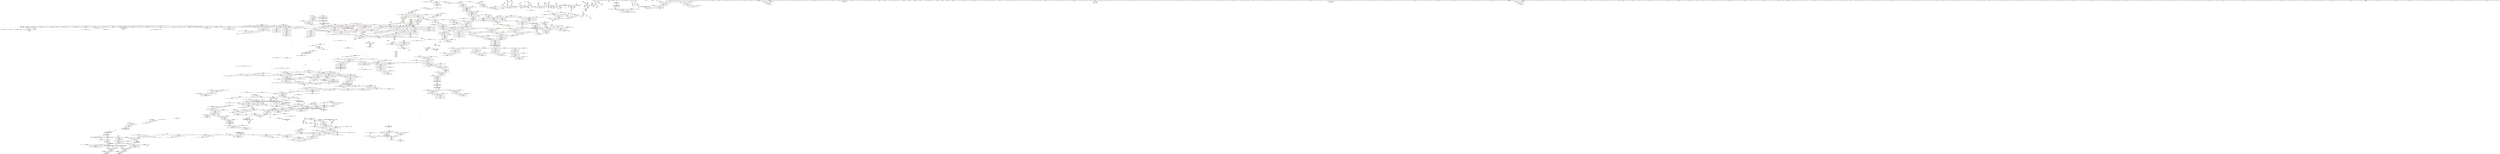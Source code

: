digraph "SVFG" {
	label="SVFG";

	Node0x5624b15be610 [shape=record,color=grey,label="{NodeID: 0\nNullPtr|{|<s46>137}}"];
	Node0x5624b15be610 -> Node0x5624b1b1e8c0[style=solid];
	Node0x5624b15be610 -> Node0x5624b1b1e9c0[style=solid];
	Node0x5624b15be610 -> Node0x5624b1b1ea90[style=solid];
	Node0x5624b15be610 -> Node0x5624b1b1eb60[style=solid];
	Node0x5624b15be610 -> Node0x5624b1b1ec30[style=solid];
	Node0x5624b15be610 -> Node0x5624b1b1ed00[style=solid];
	Node0x5624b15be610 -> Node0x5624b1b1edd0[style=solid];
	Node0x5624b15be610 -> Node0x5624b1b1eea0[style=solid];
	Node0x5624b15be610 -> Node0x5624b1b1ef70[style=solid];
	Node0x5624b15be610 -> Node0x5624b1b1f040[style=solid];
	Node0x5624b15be610 -> Node0x5624b1b1f110[style=solid];
	Node0x5624b15be610 -> Node0x5624b1b1f1e0[style=solid];
	Node0x5624b15be610 -> Node0x5624b1b1f2b0[style=solid];
	Node0x5624b15be610 -> Node0x5624b1b1f380[style=solid];
	Node0x5624b15be610 -> Node0x5624b1b1f450[style=solid];
	Node0x5624b15be610 -> Node0x5624b1b1f520[style=solid];
	Node0x5624b15be610 -> Node0x5624b1b1f5f0[style=solid];
	Node0x5624b15be610 -> Node0x5624b1b1f6c0[style=solid];
	Node0x5624b15be610 -> Node0x5624b1b1f790[style=solid];
	Node0x5624b15be610 -> Node0x5624b1b1f860[style=solid];
	Node0x5624b15be610 -> Node0x5624b1b1f930[style=solid];
	Node0x5624b15be610 -> Node0x5624b1b1fa00[style=solid];
	Node0x5624b15be610 -> Node0x5624b1b1fad0[style=solid];
	Node0x5624b15be610 -> Node0x5624b1b1fba0[style=solid];
	Node0x5624b15be610 -> Node0x5624b1b1fc70[style=solid];
	Node0x5624b15be610 -> Node0x5624b1b1fd40[style=solid];
	Node0x5624b15be610 -> Node0x5624b1b1fe10[style=solid];
	Node0x5624b15be610 -> Node0x5624b1b1fee0[style=solid];
	Node0x5624b15be610 -> Node0x5624b1b1ffb0[style=solid];
	Node0x5624b15be610 -> Node0x5624b1b20080[style=solid];
	Node0x5624b15be610 -> Node0x5624b1b20150[style=solid];
	Node0x5624b15be610 -> Node0x5624b1b20220[style=solid];
	Node0x5624b15be610 -> Node0x5624b1b202f0[style=solid];
	Node0x5624b15be610 -> Node0x5624b1b203c0[style=solid];
	Node0x5624b15be610 -> Node0x5624b1b20490[style=solid];
	Node0x5624b15be610 -> Node0x5624b1b20560[style=solid];
	Node0x5624b15be610 -> Node0x5624b1b20630[style=solid];
	Node0x5624b15be610 -> Node0x5624b1b20700[style=solid];
	Node0x5624b15be610 -> Node0x5624b1b207d0[style=solid];
	Node0x5624b15be610 -> Node0x5624b1b208a0[style=solid];
	Node0x5624b15be610 -> Node0x5624b1b49660[style=solid];
	Node0x5624b15be610 -> Node0x5624b1b4cd00[style=solid];
	Node0x5624b15be610 -> Node0x5624b1b7c710[style=solid];
	Node0x5624b15be610 -> Node0x5624b1b7ce90[style=solid];
	Node0x5624b15be610 -> Node0x5624b1b7d910[style=solid];
	Node0x5624b15be610 -> Node0x5624b1b7dd90[style=solid];
	Node0x5624b15be610:s46 -> Node0x5624b1c532a0[style=solid,color=red];
	Node0x5624b1bd67a0 [shape=record,color=yellow,style=double,label="{NodeID: 1882\n20V_1 = ENCHI(MR_20V_0)\npts\{10 \}\nFun[_Z5solvev]}"];
	Node0x5624b1bd67a0 -> Node0x5624b1b34610[style=dashed];
	Node0x5624b1bd67a0 -> Node0x5624b1b346e0[style=dashed];
	Node0x5624b1bd67a0 -> Node0x5624b1b347b0[style=dashed];
	Node0x5624b1bd67a0 -> Node0x5624b1b34880[style=dashed];
	Node0x5624b1bd67a0 -> Node0x5624b1b34950[style=dashed];
	Node0x5624b1bd67a0 -> Node0x5624b1b34a20[style=dashed];
	Node0x5624b1bd67a0 -> Node0x5624b1b34af0[style=dashed];
	Node0x5624b1b216a0 [shape=record,color=red,label="{NodeID: 775\n846\<--843\nthis1\<--this.addr\n_ZNSt8_Rb_treeINSt7__cxx1112basic_stringIcSt11char_traitsIcESaIcEEES5_St9_IdentityIS5_ESt4lessIS5_ESaIS5_EE13_Rb_tree_implIS9_Lb1EED2Ev\n}"];
	Node0x5624b1b216a0 -> Node0x5624b1b16540[style=solid];
	Node0x5624b1b17c00 [shape=record,color=black,label="{NodeID: 443\n1282\<--1281\n\<--_M_impl\n_ZNSt8_Rb_treeINSt7__cxx1112basic_stringIcSt11char_traitsIcESaIcEEES5_St9_IdentityIS5_ESt4lessIS5_ESaIS5_EE10_M_insert_IS5_NSB_11_Alloc_nodeEEESt17_Rb_tree_iteratorIS5_EPSt18_Rb_tree_node_baseSH_OT_RT0_\n}"];
	Node0x5624b1b17c00 -> Node0x5624b1b30fa0[style=solid];
	Node0x5624b1b0b960 [shape=record,color=green,label="{NodeID: 111\n587\<--588\n__a.addr\<--__a.addr_field_insensitive\n_ZSt3minIiERKT_S2_S2_\n}"];
	Node0x5624b1b0b960 -> Node0x5624b1b37c80[style=solid];
	Node0x5624b1b0b960 -> Node0x5624b1b37d50[style=solid];
	Node0x5624b1b0b960 -> Node0x5624b1b4c1a0[style=solid];
	Node0x5624b1b270d0 [shape=record,color=red,label="{NodeID: 886\n1720\<--1717\nthis1\<--this.addr\n_ZNK9__gnu_cxx13new_allocatorISt13_Rb_tree_nodeINSt7__cxx1112basic_stringIcSt11char_traitsIcESaIcEEEEE8max_sizeEv\n}"];
	Node0x5624b1b2dba0 [shape=record,color=purple,label="{NodeID: 554\n385\<--155\ncoerce.dive94\<--coerce93\n_Z5solvev\n}"];
	Node0x5624b1b2dba0 -> Node0x5624b1b4b300[style=solid];
	Node0x5624b1c54210 [shape=record,color=black,label="{NodeID: 2436\n1508 = PHI(1286, 1814, )\n0th arg _ZNSt8_Rb_treeINSt7__cxx1112basic_stringIcSt11char_traitsIcESaIcEEES5_St9_IdentityIS5_ESt4lessIS5_ESaIS5_EE6_S_keyEPKSt18_Rb_tree_node_base }"];
	Node0x5624b1c54210 -> Node0x5624b1b51620[style=solid];
	Node0x5624b1b101f0 [shape=record,color=green,label="{NodeID: 222\n1314\<--1315\n_ZSt29_Rb_tree_insert_and_rebalancebPSt18_Rb_tree_node_baseS0_RS_\<--_ZSt29_Rb_tree_insert_and_rebalancebPSt18_Rb_tree_node_baseS0_RS__field_insensitive\n}"];
	Node0x5624b1b4c4e0 [shape=record,color=blue,label="{NodeID: 997\n617\<--5\nretval\<--\nmain\n}"];
	Node0x5624b1b335d0 [shape=record,color=purple,label="{NodeID: 665\n2079\<--1971\noffset_0\<--\n}"];
	Node0x5624b1b335d0 -> Node0x5624b1b48f90[style=solid];
	Node0x5624b1c60380 [shape=record,color=black,label="{NodeID: 2547\n1622 = PHI(954, )\n|{<s0>131}}"];
	Node0x5624b1c60380:s0 -> Node0x5624b1c53ee0[style=solid,color=red];
	Node0x5624b1b1e6f0 [shape=record,color=green,label="{NodeID: 333\n2041\<--2042\nthis.addr\<--this.addr_field_insensitive\n_ZNKSt23_Rb_tree_const_iteratorINSt7__cxx1112basic_stringIcSt11char_traitsIcESaIcEEEE13_M_const_castEv\n}"];
	Node0x5624b1b1e6f0 -> Node0x5624b1b489e0[style=solid];
	Node0x5624b1b1e6f0 -> Node0x5624b1b547b0[style=solid];
	Node0x5624b1b51f10 [shape=record,color=blue,label="{NodeID: 1108\n1605\<--1602\nthis.addr\<--this\n_ZNSt8_Rb_treeINSt7__cxx1112basic_stringIcSt11char_traitsIcESaIcEEES5_St9_IdentityIS5_ESt4lessIS5_ESaIS5_EE17_M_construct_nodeIJS5_EEEvPSt13_Rb_tree_nodeIS5_EDpOT_\n}"];
	Node0x5624b1b51f10 -> Node0x5624b1b26570[style=dashed];
	Node0x5624b15be6a0 [shape=record,color=green,label="{NodeID: 1\n5\<--1\n\<--dummyObj\nCan only get source location for instruction, argument, global var or function.}"];
	Node0x5624b1bd6880 [shape=record,color=yellow,style=double,label="{NodeID: 1883\n22V_1 = ENCHI(MR_22V_0)\npts\{12 \}\nFun[_Z5solvev]}"];
	Node0x5624b1bd6880 -> Node0x5624b1b34bc0[style=dashed];
	Node0x5624b1b21770 [shape=record,color=red,label="{NodeID: 776\n857\<--854\n\<--__x.addr\n_ZNSt8_Rb_treeINSt7__cxx1112basic_stringIcSt11char_traitsIcESaIcEEES5_St9_IdentityIS5_ESt4lessIS5_ESaIS5_EE8_S_rightEPSt18_Rb_tree_node_base\n}"];
	Node0x5624b1b21770 -> Node0x5624b1b2fdc0[style=solid];
	Node0x5624b1b17cd0 [shape=record,color=black,label="{NodeID: 444\n1294\<--1292\nfrombool\<--\n_ZNSt8_Rb_treeINSt7__cxx1112basic_stringIcSt11char_traitsIcESaIcEEES5_St9_IdentityIS5_ESt4lessIS5_ESaIS5_EE10_M_insert_IS5_NSB_11_Alloc_nodeEEESt17_Rb_tree_iteratorIS5_EPSt18_Rb_tree_node_baseSH_OT_RT0_\n}"];
	Node0x5624b1b17cd0 -> Node0x5624b1b50030[style=solid];
	Node0x5624b1b0ba30 [shape=record,color=green,label="{NodeID: 112\n589\<--590\n__b.addr\<--__b.addr_field_insensitive\n_ZSt3minIiERKT_S2_S2_\n}"];
	Node0x5624b1b0ba30 -> Node0x5624b1b37e20[style=solid];
	Node0x5624b1b0ba30 -> Node0x5624b1b37ef0[style=solid];
	Node0x5624b1b0ba30 -> Node0x5624b1b4c270[style=solid];
	Node0x5624b1b271a0 [shape=record,color=red,label="{NodeID: 887\n1739\<--1730\n\<--__a.addr\n_ZNSt16allocator_traitsISaISt13_Rb_tree_nodeINSt7__cxx1112basic_stringIcSt11char_traitsIcESaIcEEEEEE9constructIS6_JS6_EEEvRS8_PT_DpOT0_\n}"];
	Node0x5624b1b271a0 -> Node0x5624b1b2a260[style=solid];
	Node0x5624b1b2dc70 [shape=record,color=purple,label="{NodeID: 555\n2063\<--373\noffset_0\<--\n}"];
	Node0x5624b1b2dc70 -> Node0x5624b1b4b230[style=solid];
	Node0x5624b1c54360 [shape=record,color=black,label="{NodeID: 2437\n1231 = PHI(1099, )\n0th arg _ZNSt8_Rb_treeINSt7__cxx1112basic_stringIcSt11char_traitsIcESaIcEEES5_St9_IdentityIS5_ESt4lessIS5_ESaIS5_EE11_Alloc_nodeC2ERSB_ }"];
	Node0x5624b1c54360 -> Node0x5624b1b4f9b0[style=solid];
	Node0x5624b1b102f0 [shape=record,color=green,label="{NodeID: 223\n1327\<--1328\n_ZNSt17_Rb_tree_iteratorINSt7__cxx1112basic_stringIcSt11char_traitsIcESaIcEEEEC2EPSt18_Rb_tree_node_base\<--_ZNSt17_Rb_tree_iteratorINSt7__cxx1112basic_stringIcSt11char_traitsIcESaIcEEEEC2EPSt18_Rb_tree_node_base_field_insensitive\n}"];
	Node0x5624b1b4c5b0 [shape=record,color=blue,label="{NodeID: 998\n7\<--634\nTCC\<--inc\nmain\n|{|<s2>48}}"];
	Node0x5624b1b4c5b0 -> Node0x5624b1b34540[style=dashed];
	Node0x5624b1b4c5b0 -> Node0x5624b1b4c5b0[style=dashed];
	Node0x5624b1b4c5b0:s2 -> Node0x5624b1bd66c0[style=dashed,color=red];
	Node0x5624b1b336a0 [shape=record,color=purple,label="{NodeID: 666\n1992\<--1991\n_M_node\<--this1\n_ZNSt23_Rb_tree_const_iteratorINSt7__cxx1112basic_stringIcSt11char_traitsIcESaIcEEEEppEv\n}"];
	Node0x5624b1b336a0 -> Node0x5624b1b28d40[style=solid];
	Node0x5624b1c604f0 [shape=record,color=black,label="{NodeID: 2548\n1624 = PHI(963, )\n|{<s0>131}}"];
	Node0x5624b1c604f0:s0 -> Node0x5624b1c53ff0[style=solid,color=red];
	Node0x5624b1b1e7c0 [shape=record,color=green,label="{NodeID: 334\n51\<--2056\n_GLOBAL__sub_I_ptncks0121_0_1.cpp\<--_GLOBAL__sub_I_ptncks0121_0_1.cpp_field_insensitive\n}"];
	Node0x5624b1b1e7c0 -> Node0x5624b1b49560[style=solid];
	Node0x5624b1b51fe0 [shape=record,color=blue,label="{NodeID: 1109\n1607\<--1603\n__node.addr\<--__node\n_ZNSt8_Rb_treeINSt7__cxx1112basic_stringIcSt11char_traitsIcESaIcEEES5_St9_IdentityIS5_ESt4lessIS5_ESaIS5_EE17_M_construct_nodeIJS5_EEEvPSt13_Rb_tree_nodeIS5_EDpOT_\n}"];
	Node0x5624b1b51fe0 -> Node0x5624b1b26640[style=dashed];
	Node0x5624b1b51fe0 -> Node0x5624b1b26710[style=dashed];
	Node0x5624b1b51fe0 -> Node0x5624b1b267e0[style=dashed];
	Node0x5624b1b51fe0 -> Node0x5624b1b268b0[style=dashed];
	Node0x5624b1ae5de0 [shape=record,color=green,label="{NodeID: 2\n25\<--1\n__dso_handle\<--dummyObj\nGlob }"];
	Node0x5624b1bd6960 [shape=record,color=yellow,style=double,label="{NodeID: 1884\n24V_1 = ENCHI(MR_24V_0)\npts\{18 \}\nFun[_Z5solvev]}"];
	Node0x5624b1bd6960 -> Node0x5624b1b36c40[style=dashed];
	Node0x5624b1b21840 [shape=record,color=red,label="{NodeID: 777\n859\<--858\n\<--_M_right\n_ZNSt8_Rb_treeINSt7__cxx1112basic_stringIcSt11char_traitsIcESaIcEEES5_St9_IdentityIS5_ESt4lessIS5_ESaIS5_EE8_S_rightEPSt18_Rb_tree_node_base\n}"];
	Node0x5624b1b21840 -> Node0x5624b1b16610[style=solid];
	Node0x5624b1b17da0 [shape=record,color=black,label="{NodeID: 445\n1304\<--1303\ntobool\<--\n_ZNSt8_Rb_treeINSt7__cxx1112basic_stringIcSt11char_traitsIcESaIcEEES5_St9_IdentityIS5_ESt4lessIS5_ESaIS5_EE10_M_insert_IS5_NSB_11_Alloc_nodeEEESt17_Rb_tree_iteratorIS5_EPSt18_Rb_tree_node_baseSH_OT_RT0_\n}"];
	Node0x5624b1b0bb00 [shape=record,color=green,label="{NodeID: 113\n614\<--615\nmain\<--main_field_insensitive\n}"];
	Node0x5624b1bdfab0 [shape=record,color=yellow,style=double,label="{NodeID: 1995\n198V_1 = ENCHI(MR_198V_0)\npts\{11000000 \}\nFun[_ZNSt8_Rb_treeINSt7__cxx1112basic_stringIcSt11char_traitsIcESaIcEEES5_St9_IdentityIS5_ESt4lessIS5_ESaIS5_EE15_M_insert_equalIS5_EESt17_Rb_tree_iteratorIS5_EOT_]|{<s0>90}}"];
	Node0x5624b1bdfab0:s0 -> Node0x5624b1b4fb50[style=dashed,color=red];
	Node0x5624b1b27270 [shape=record,color=red,label="{NodeID: 888\n1741\<--1732\n\<--__p.addr\n_ZNSt16allocator_traitsISaISt13_Rb_tree_nodeINSt7__cxx1112basic_stringIcSt11char_traitsIcESaIcEEEEEE9constructIS6_JS6_EEEvRS8_PT_DpOT0_\n|{<s0>142}}"];
	Node0x5624b1b27270:s0 -> Node0x5624b1c52210[style=solid,color=red];
	Node0x5624b1b2dd40 [shape=record,color=purple,label="{NodeID: 556\n2064\<--374\noffset_0\<--\n}"];
	Node0x5624b1b2dd40 -> Node0x5624b1b48c50[style=solid];
	Node0x5624b1c54470 [shape=record,color=black,label="{NodeID: 2438\n1245 = PHI(1103, )\n0th arg _ZNSt8_Rb_treeINSt7__cxx1112basic_stringIcSt11char_traitsIcESaIcEEES5_St9_IdentityIS5_ESt4lessIS5_ESaIS5_EE10_M_insert_IS5_NSB_11_Alloc_nodeEEESt17_Rb_tree_iteratorIS5_EPSt18_Rb_tree_node_baseSH_OT_RT0_ }"];
	Node0x5624b1c54470 -> Node0x5624b1b4fc20[style=solid];
	Node0x5624b1b103f0 [shape=record,color=green,label="{NodeID: 224\n1334\<--1335\n__t.addr\<--__t.addr_field_insensitive\n_ZSt7forwardINSt7__cxx1112basic_stringIcSt11char_traitsIcESaIcEEEEOT_RNSt16remove_referenceIS6_E4typeE\n}"];
	Node0x5624b1b103f0 -> Node0x5624b1b24aa0[style=solid];
	Node0x5624b1b103f0 -> Node0x5624b1b50510[style=solid];
	Node0x5624b1b4c680 [shape=record,color=blue,label="{NodeID: 999\n649\<--648\nthis.addr\<--this\n_ZNSt8_Rb_treeINSt7__cxx1112basic_stringIcSt11char_traitsIcESaIcEEES5_St9_IdentityIS5_ESt4lessIS5_ESaIS5_EEC2Ev\n}"];
	Node0x5624b1b4c680 -> Node0x5624b1b38160[style=dashed];
	Node0x5624b1b33770 [shape=record,color=purple,label="{NodeID: 667\n1997\<--1991\n_M_node2\<--this1\n_ZNSt23_Rb_tree_const_iteratorINSt7__cxx1112basic_stringIcSt11char_traitsIcESaIcEEEEppEv\n}"];
	Node0x5624b1b33770 -> Node0x5624b1b543a0[style=solid];
	Node0x5624b1c60630 [shape=record,color=black,label="{NodeID: 2549\n1626 = PHI(1332, )\n|{<s0>131}}"];
	Node0x5624b1c60630:s0 -> Node0x5624b1c54100[style=solid,color=red];
	Node0x5624b1b1e8c0 [shape=record,color=black,label="{NodeID: 335\n2\<--3\ndummyVal\<--dummyVal\n}"];
	Node0x5624b1b520b0 [shape=record,color=blue,label="{NodeID: 1110\n1609\<--1604\n__args.addr\<--__args\n_ZNSt8_Rb_treeINSt7__cxx1112basic_stringIcSt11char_traitsIcESaIcEEES5_St9_IdentityIS5_ESt4lessIS5_ESaIS5_EE17_M_construct_nodeIJS5_EEEvPSt13_Rb_tree_nodeIS5_EDpOT_\n}"];
	Node0x5624b1b520b0 -> Node0x5624b1b26980[style=dashed];
	Node0x5624b1b08260 [shape=record,color=green,label="{NodeID: 3\n26\<--1\n.str\<--dummyObj\nGlob }"];
	Node0x5624b1b21910 [shape=record,color=red,label="{NodeID: 778\n867\<--864\n\<--__x.addr\n_ZNSt8_Rb_treeINSt7__cxx1112basic_stringIcSt11char_traitsIcESaIcEEES5_St9_IdentityIS5_ESt4lessIS5_ESaIS5_EE7_S_leftEPSt18_Rb_tree_node_base\n}"];
	Node0x5624b1b21910 -> Node0x5624b1b2fe90[style=solid];
	Node0x5624b1b17e70 [shape=record,color=black,label="{NodeID: 446\n1306\<--1305\n\<--\n_ZNSt8_Rb_treeINSt7__cxx1112basic_stringIcSt11char_traitsIcESaIcEEES5_St9_IdentityIS5_ESt4lessIS5_ESaIS5_EE10_M_insert_IS5_NSB_11_Alloc_nodeEEESt17_Rb_tree_iteratorIS5_EPSt18_Rb_tree_node_baseSH_OT_RT0_\n}"];
	Node0x5624b1b17e70 -> Node0x5624b1b501d0[style=solid];
	Node0x5624b1b17e70 -> Node0x5624b1b502a0[style=solid];
	Node0x5624b1b17e70 -> Node0x5624b1b50370[style=solid];
	Node0x5624b1b0bc00 [shape=record,color=green,label="{NodeID: 114\n617\<--618\nretval\<--retval_field_insensitive\nmain\n}"];
	Node0x5624b1b0bc00 -> Node0x5624b1b4c4e0[style=solid];
	Node0x5624b1bdfb90 [shape=record,color=yellow,style=double,label="{NodeID: 1996\n273V_1 = ENCHI(MR_273V_0)\npts\{240002 240003 240004 \}\nFun[_ZNSt8_Rb_treeINSt7__cxx1112basic_stringIcSt11char_traitsIcESaIcEEES5_St9_IdentityIS5_ESt4lessIS5_ESaIS5_EE15_M_insert_equalIS5_EESt17_Rb_tree_iteratorIS5_EOT_]|{<s0>92|<s1>92|<s2>92|<s3>92}}"];
	Node0x5624b1bdfb90:s0 -> Node0x5624b1b24900[style=dashed,color=red];
	Node0x5624b1bdfb90:s1 -> Node0x5624b1b502a0[style=dashed,color=red];
	Node0x5624b1bdfb90:s2 -> Node0x5624b1b50370[style=dashed,color=red];
	Node0x5624b1bdfb90:s3 -> Node0x5624b1b50440[style=dashed,color=red];
	Node0x5624b1b27340 [shape=record,color=red,label="{NodeID: 889\n1742\<--1734\n\<--__args.addr\n_ZNSt16allocator_traitsISaISt13_Rb_tree_nodeINSt7__cxx1112basic_stringIcSt11char_traitsIcESaIcEEEEEE9constructIS6_JS6_EEEvRS8_PT_DpOT0_\n|{<s0>141}}"];
	Node0x5624b1b27340:s0 -> Node0x5624b1c661f0[style=solid,color=red];
	Node0x5624b1b2de10 [shape=record,color=purple,label="{NodeID: 557\n469\<--445\ncoerce.dive3\<--retval\n_ZNSt8multisetINSt7__cxx1112basic_stringIcSt11char_traitsIcESaIcEEESt4lessIS5_ESaIS5_EE6insertEOS5_\n}"];
	Node0x5624b1b2de10 -> Node0x5624b1b37120[style=solid];
	Node0x5624b1c54580 [shape=record,color=black,label="{NodeID: 2439\n1246 = PHI(1122, )\n1st arg _ZNSt8_Rb_treeINSt7__cxx1112basic_stringIcSt11char_traitsIcESaIcEEES5_St9_IdentityIS5_ESt4lessIS5_ESaIS5_EE10_M_insert_IS5_NSB_11_Alloc_nodeEEESt17_Rb_tree_iteratorIS5_EPSt18_Rb_tree_node_baseSH_OT_RT0_ }"];
	Node0x5624b1c54580 -> Node0x5624b1b4fcf0[style=solid];
	Node0x5624b1b104c0 [shape=record,color=green,label="{NodeID: 225\n1341\<--1342\nthis.addr\<--this.addr_field_insensitive\n_ZNSt8_Rb_treeINSt7__cxx1112basic_stringIcSt11char_traitsIcESaIcEEES5_St9_IdentityIS5_ESt4lessIS5_ESaIS5_EE6_M_endEv\n}"];
	Node0x5624b1b104c0 -> Node0x5624b1b24b70[style=solid];
	Node0x5624b1b104c0 -> Node0x5624b1b505e0[style=solid];
	Node0x5624b1b4c750 [shape=record,color=blue,label="{NodeID: 1000\n660\<--659\nthis.addr\<--this\n_ZNSt8_Rb_treeINSt7__cxx1112basic_stringIcSt11char_traitsIcESaIcEEES5_St9_IdentityIS5_ESt4lessIS5_ESaIS5_EE13_Rb_tree_implIS9_Lb1EEC2Ev\n}"];
	Node0x5624b1b4c750 -> Node0x5624b1b38230[style=dashed];
	Node0x5624b1b33840 [shape=record,color=purple,label="{NodeID: 668\n2009\<--2003\ncoerce.dive\<--__position\n_ZNSt8_Rb_treeINSt7__cxx1112basic_stringIcSt11char_traitsIcESaIcEEES5_St9_IdentityIS5_ESt4lessIS5_ESaIS5_EE12_M_erase_auxESt23_Rb_tree_const_iteratorIS5_E\n}"];
	Node0x5624b1b33840 -> Node0x5624b1b54470[style=solid];
	Node0x5624b1c60770 [shape=record,color=black,label="{NodeID: 2550\n1638 = PHI()\n}"];
	Node0x5624b1b1e9c0 [shape=record,color=black,label="{NodeID: 336\n313\<--3\n\<--dummyVal\n_Z5solvev\n}"];
	Node0x5624b1b52180 [shape=record,color=blue,label="{NodeID: 1111\n1611\<--1632\nexn.slot\<--\n_ZNSt8_Rb_treeINSt7__cxx1112basic_stringIcSt11char_traitsIcESaIcEEES5_St9_IdentityIS5_ESt4lessIS5_ESaIS5_EE17_M_construct_nodeIJS5_EEEvPSt13_Rb_tree_nodeIS5_EDpOT_\n}"];
	Node0x5624b1b52180 -> Node0x5624b1b26a50[style=dashed];
	Node0x5624b1b52180 -> Node0x5624b1b52320[style=dashed];
	Node0x5624b1b082f0 [shape=record,color=green,label="{NodeID: 4\n28\<--1\n.str.1\<--dummyObj\nGlob }"];
	Node0x5624b1b219e0 [shape=record,color=red,label="{NodeID: 779\n869\<--868\n\<--_M_left\n_ZNSt8_Rb_treeINSt7__cxx1112basic_stringIcSt11char_traitsIcESaIcEEES5_St9_IdentityIS5_ESt4lessIS5_ESaIS5_EE7_S_leftEPSt18_Rb_tree_node_base\n}"];
	Node0x5624b1b219e0 -> Node0x5624b1b167b0[style=solid];
	Node0x5624b1b17f40 [shape=record,color=black,label="{NodeID: 447\n1309\<--1308\n\<--_M_impl8\n_ZNSt8_Rb_treeINSt7__cxx1112basic_stringIcSt11char_traitsIcESaIcEEES5_St9_IdentityIS5_ESt4lessIS5_ESaIS5_EE10_M_insert_IS5_NSB_11_Alloc_nodeEEESt17_Rb_tree_iteratorIS5_EPSt18_Rb_tree_node_baseSH_OT_RT0_\n}"];
	Node0x5624b1b17f40 -> Node0x5624b1b31070[style=solid];
	Node0x5624b1b10810 [shape=record,color=green,label="{NodeID: 115\n624\<--625\nfreopen\<--freopen_field_insensitive\n}"];
	Node0x5624b1b27410 [shape=record,color=red,label="{NodeID: 890\n1763\<--1754\nthis1\<--this.addr\n_ZN9__gnu_cxx13new_allocatorISt13_Rb_tree_nodeINSt7__cxx1112basic_stringIcSt11char_traitsIcESaIcEEEEE9constructIS7_JS7_EEEvPT_DpOT0_\n}"];
	Node0x5624b1b2dee0 [shape=record,color=purple,label="{NodeID: 558\n464\<--451\ncoerce.dive\<--ref.tmp\n_ZNSt8multisetINSt7__cxx1112basic_stringIcSt11char_traitsIcESaIcEEESt4lessIS5_ESaIS5_EE6insertEOS5_\n}"];
	Node0x5624b1b2dee0 -> Node0x5624b1b4b7e0[style=solid];
	Node0x5624b1c54690 [shape=record,color=black,label="{NodeID: 2440\n1247 = PHI(1124, )\n2nd arg _ZNSt8_Rb_treeINSt7__cxx1112basic_stringIcSt11char_traitsIcESaIcEEES5_St9_IdentityIS5_ESt4lessIS5_ESaIS5_EE10_M_insert_IS5_NSB_11_Alloc_nodeEEESt17_Rb_tree_iteratorIS5_EPSt18_Rb_tree_node_baseSH_OT_RT0_ }"];
	Node0x5624b1c54690 -> Node0x5624b1b4fdc0[style=solid];
	Node0x5624b1b10590 [shape=record,color=green,label="{NodeID: 226\n1355\<--1356\nthis.addr\<--this.addr_field_insensitive\n_ZNKSt4lessINSt7__cxx1112basic_stringIcSt11char_traitsIcESaIcEEEEclERKS5_S8_\n}"];
	Node0x5624b1b10590 -> Node0x5624b1b24c40[style=solid];
	Node0x5624b1b10590 -> Node0x5624b1b506b0[style=solid];
	Node0x5624b1b4c820 [shape=record,color=blue,label="{NodeID: 1001\n681\<--680\nthis.addr\<--this\n_ZNSaISt13_Rb_tree_nodeINSt7__cxx1112basic_stringIcSt11char_traitsIcESaIcEEEEEC2Ev\n}"];
	Node0x5624b1b4c820 -> Node0x5624b1b38300[style=dashed];
	Node0x5624b1b33910 [shape=record,color=purple,label="{NodeID: 669\n2013\<--2003\n_M_node\<--__position\n_ZNSt8_Rb_treeINSt7__cxx1112basic_stringIcSt11char_traitsIcESaIcEEES5_St9_IdentityIS5_ESt4lessIS5_ESaIS5_EE12_M_erase_auxESt23_Rb_tree_const_iteratorIS5_E\n}"];
	Node0x5624b1b33910 -> Node0x5624b1b28fb0[style=solid];
	Node0x5624b1c60840 [shape=record,color=black,label="{NodeID: 2551\n1678 = PHI(1682, )\n}"];
	Node0x5624b1c60840 -> Node0x5624b1b29f20[style=solid];
	Node0x5624b1b1ea90 [shape=record,color=black,label="{NodeID: 337\n314\<--3\n\<--dummyVal\n_Z5solvev\n}"];
	Node0x5624b1b1ea90 -> Node0x5624b1b4a870[style=solid];
	Node0x5624b1b52250 [shape=record,color=blue,label="{NodeID: 1112\n1613\<--1634\nehselector.slot\<--\n_ZNSt8_Rb_treeINSt7__cxx1112basic_stringIcSt11char_traitsIcESaIcEEES5_St9_IdentityIS5_ESt4lessIS5_ESaIS5_EE17_M_construct_nodeIJS5_EEEvPSt13_Rb_tree_nodeIS5_EDpOT_\n}"];
	Node0x5624b1b52250 -> Node0x5624b1b523f0[style=dashed];
	Node0x5624b1b08380 [shape=record,color=green,label="{NodeID: 5\n30\<--1\n.str.2\<--dummyObj\nGlob }"];
	Node0x5624b1b21ab0 [shape=record,color=red,label="{NodeID: 780\n881\<--875\nthis1\<--this.addr\n_ZNSt8_Rb_treeINSt7__cxx1112basic_stringIcSt11char_traitsIcESaIcEEES5_St9_IdentityIS5_ESt4lessIS5_ESaIS5_EE12_M_drop_nodeEPSt13_Rb_tree_nodeIS5_E\n|{<s0>68|<s1>69}}"];
	Node0x5624b1b21ab0:s0 -> Node0x5624b1c59f10[style=solid,color=red];
	Node0x5624b1b21ab0:s1 -> Node0x5624b1c52ab0[style=solid,color=red];
	Node0x5624b1b18010 [shape=record,color=black,label="{NodeID: 448\n1311\<--1310\n\<--add.ptr\n_ZNSt8_Rb_treeINSt7__cxx1112basic_stringIcSt11char_traitsIcESaIcEEES5_St9_IdentityIS5_ESt4lessIS5_ESaIS5_EE10_M_insert_IS5_NSB_11_Alloc_nodeEEESt17_Rb_tree_iteratorIS5_EPSt18_Rb_tree_node_baseSH_OT_RT0_\n}"];
	Node0x5624b1b18010 -> Node0x5624b1b31140[style=solid];
	Node0x5624b1b18010 -> Node0x5624b1b31210[style=solid];
	Node0x5624b1b18010 -> Node0x5624b1b312e0[style=solid];
	Node0x5624b1b18010 -> Node0x5624b1b313b0[style=solid];
	Node0x5624b1b108e0 [shape=record,color=green,label="{NodeID: 116\n649\<--650\nthis.addr\<--this.addr_field_insensitive\n_ZNSt8_Rb_treeINSt7__cxx1112basic_stringIcSt11char_traitsIcESaIcEEES5_St9_IdentityIS5_ESt4lessIS5_ESaIS5_EEC2Ev\n}"];
	Node0x5624b1b108e0 -> Node0x5624b1b38160[style=solid];
	Node0x5624b1b108e0 -> Node0x5624b1b4c680[style=solid];
	Node0x5624b1bdfd80 [shape=record,color=yellow,style=double,label="{NodeID: 1998\n2V_1 = ENCHI(MR_2V_0)\npts\{240000 240001 240002 240003 240004 \}\nFun[__cxx_global_var_init]|{<s0>1}}"];
	Node0x5624b1bdfd80:s0 -> Node0x5624b1bd3850[style=dashed,color=red];
	Node0x5624b1b274e0 [shape=record,color=red,label="{NodeID: 891\n1764\<--1756\n\<--__p.addr\n_ZN9__gnu_cxx13new_allocatorISt13_Rb_tree_nodeINSt7__cxx1112basic_stringIcSt11char_traitsIcESaIcEEEEE9constructIS7_JS7_EEEvPT_DpOT0_\n}"];
	Node0x5624b1b274e0 -> Node0x5624b1b2a330[style=solid];
	Node0x5624b1b2dfb0 [shape=record,color=purple,label="{NodeID: 559\n456\<--455\n_M_t\<--this1\n_ZNSt8multisetINSt7__cxx1112basic_stringIcSt11char_traitsIcESaIcEEESt4lessIS5_ESaIS5_EE6insertEOS5_\n|{<s0>36}}"];
	Node0x5624b1b2dfb0:s0 -> Node0x5624b1c58650[style=solid,color=red];
	Node0x5624b1c547d0 [shape=record,color=black,label="{NodeID: 2441\n1248 = PHI(1126, )\n3rd arg _ZNSt8_Rb_treeINSt7__cxx1112basic_stringIcSt11char_traitsIcESaIcEEES5_St9_IdentityIS5_ESt4lessIS5_ESaIS5_EE10_M_insert_IS5_NSB_11_Alloc_nodeEEESt17_Rb_tree_iteratorIS5_EPSt18_Rb_tree_node_baseSH_OT_RT0_ }"];
	Node0x5624b1c547d0 -> Node0x5624b1b4fe90[style=solid];
	Node0x5624b1b10660 [shape=record,color=green,label="{NodeID: 227\n1357\<--1358\n__x.addr\<--__x.addr_field_insensitive\n_ZNKSt4lessINSt7__cxx1112basic_stringIcSt11char_traitsIcESaIcEEEEclERKS5_S8_\n}"];
	Node0x5624b1b10660 -> Node0x5624b1b24d10[style=solid];
	Node0x5624b1b10660 -> Node0x5624b1b50780[style=solid];
	Node0x5624b1b4c8f0 [shape=record,color=blue,label="{NodeID: 1002\n692\<--691\nthis.addr\<--this\n_ZNSt20_Rb_tree_key_compareISt4lessINSt7__cxx1112basic_stringIcSt11char_traitsIcESaIcEEEEEC2Ev\n}"];
	Node0x5624b1b4c8f0 -> Node0x5624b1b383d0[style=dashed];
	Node0x5624b1b339e0 [shape=record,color=purple,label="{NodeID: 670\n2015\<--2012\n_M_impl\<--this1\n_ZNSt8_Rb_treeINSt7__cxx1112basic_stringIcSt11char_traitsIcESaIcEEES5_St9_IdentityIS5_ESt4lessIS5_ESaIS5_EE12_M_erase_auxESt23_Rb_tree_const_iteratorIS5_E\n}"];
	Node0x5624b1b339e0 -> Node0x5624b1b2b6b0[style=solid];
	Node0x5624b1c60950 [shape=record,color=black,label="{NodeID: 2552\n1697 = PHI(1715, )\n}"];
	Node0x5624b1c60950 -> Node0x5624b1b7d190[style=solid];
	Node0x5624b1b1eb60 [shape=record,color=black,label="{NodeID: 338\n316\<--3\n\<--dummyVal\n_Z5solvev\n}"];
	Node0x5624b1b1eb60 -> Node0x5624b1b4a940[style=solid];
	Node0x5624b1b52320 [shape=record,color=blue,label="{NodeID: 1113\n1611\<--1646\nexn.slot\<--\n_ZNSt8_Rb_treeINSt7__cxx1112basic_stringIcSt11char_traitsIcESaIcEEES5_St9_IdentityIS5_ESt4lessIS5_ESaIS5_EE17_M_construct_nodeIJS5_EEEvPSt13_Rb_tree_nodeIS5_EDpOT_\n}"];
	Node0x5624b1b52320 -> Node0x5624b1b26b20[style=dashed];
	Node0x5624b1b08410 [shape=record,color=green,label="{NodeID: 6\n32\<--1\n.str.3\<--dummyObj\nGlob }"];
	Node0x5624b1b21b80 [shape=record,color=red,label="{NodeID: 781\n882\<--877\n\<--__p.addr\n_ZNSt8_Rb_treeINSt7__cxx1112basic_stringIcSt11char_traitsIcESaIcEEES5_St9_IdentityIS5_ESt4lessIS5_ESaIS5_EE12_M_drop_nodeEPSt13_Rb_tree_nodeIS5_E\n|{<s0>68}}"];
	Node0x5624b1b21b80:s0 -> Node0x5624b1c5a050[style=solid,color=red];
	Node0x5624b1b180e0 [shape=record,color=black,label="{NodeID: 449\n1317\<--1316\n\<--_M_impl9\n_ZNSt8_Rb_treeINSt7__cxx1112basic_stringIcSt11char_traitsIcESaIcEEES5_St9_IdentityIS5_ESt4lessIS5_ESaIS5_EE10_M_insert_IS5_NSB_11_Alloc_nodeEEESt17_Rb_tree_iteratorIS5_EPSt18_Rb_tree_node_baseSH_OT_RT0_\n}"];
	Node0x5624b1b180e0 -> Node0x5624b1b31480[style=solid];
	Node0x5624b1b109b0 [shape=record,color=green,label="{NodeID: 117\n655\<--656\n_ZNSt8_Rb_treeINSt7__cxx1112basic_stringIcSt11char_traitsIcESaIcEEES5_St9_IdentityIS5_ESt4lessIS5_ESaIS5_EE13_Rb_tree_implIS9_Lb1EEC2Ev\<--_ZNSt8_Rb_treeINSt7__cxx1112basic_stringIcSt11char_traitsIcESaIcEEES5_St9_IdentityIS5_ESt4lessIS5_ESaIS5_EE13_Rb_tree_implIS9_Lb1EEC2Ev_field_insensitive\n}"];
	Node0x5624b1b275b0 [shape=record,color=red,label="{NodeID: 892\n1767\<--1758\n\<--__args.addr\n_ZN9__gnu_cxx13new_allocatorISt13_Rb_tree_nodeINSt7__cxx1112basic_stringIcSt11char_traitsIcESaIcEEEEE9constructIS7_JS7_EEEvPT_DpOT0_\n|{<s0>143}}"];
	Node0x5624b1b275b0:s0 -> Node0x5624b1c661f0[style=solid,color=red];
	Node0x5624b1b2e080 [shape=record,color=purple,label="{NodeID: 560\n508\<--489\ncoerce.dive2\<--retval\n_ZNSt8multisetINSt7__cxx1112basic_stringIcSt11char_traitsIcESaIcEEESt4lessIS5_ESaIS5_EE4findERKS5_\n}"];
	Node0x5624b1b2e080 -> Node0x5624b1b37390[style=solid];
	Node0x5624b1c54910 [shape=record,color=black,label="{NodeID: 2442\n1249 = PHI(1099, )\n4th arg _ZNSt8_Rb_treeINSt7__cxx1112basic_stringIcSt11char_traitsIcESaIcEEES5_St9_IdentityIS5_ESt4lessIS5_ESaIS5_EE10_M_insert_IS5_NSB_11_Alloc_nodeEEESt17_Rb_tree_iteratorIS5_EPSt18_Rb_tree_node_baseSH_OT_RT0_ }"];
	Node0x5624b1c54910 -> Node0x5624b1b4ff60[style=solid];
	Node0x5624b1b10730 [shape=record,color=green,label="{NodeID: 228\n1359\<--1360\n__y.addr\<--__y.addr_field_insensitive\n_ZNKSt4lessINSt7__cxx1112basic_stringIcSt11char_traitsIcESaIcEEEEclERKS5_S8_\n}"];
	Node0x5624b1b10730 -> Node0x5624b1b24de0[style=solid];
	Node0x5624b1b10730 -> Node0x5624b1b50850[style=solid];
	Node0x5624b1b4c9c0 [shape=record,color=blue,label="{NodeID: 1003\n700\<--699\nthis.addr\<--this\n_ZNSt15_Rb_tree_headerC2Ev\n}"];
	Node0x5624b1b4c9c0 -> Node0x5624b1b384a0[style=dashed];
	Node0x5624b1b33ab0 [shape=record,color=purple,label="{NodeID: 671\n2027\<--2012\n_M_impl2\<--this1\n_ZNSt8_Rb_treeINSt7__cxx1112basic_stringIcSt11char_traitsIcESaIcEEES5_St9_IdentityIS5_ESt4lessIS5_ESaIS5_EE12_M_erase_auxESt23_Rb_tree_const_iteratorIS5_E\n}"];
	Node0x5624b1b33ab0 -> Node0x5624b1b2b920[style=solid];
	Node0x5624b1c60a60 [shape=record,color=black,label="{NodeID: 2553\n748 = PHI()\n}"];
	Node0x5624b1b1ec30 [shape=record,color=black,label="{NodeID: 339\n319\<--3\n\<--dummyVal\n_Z5solvev\n}"];
	Node0x5624b1b523f0 [shape=record,color=blue,label="{NodeID: 1114\n1613\<--1648\nehselector.slot\<--\n_ZNSt8_Rb_treeINSt7__cxx1112basic_stringIcSt11char_traitsIcESaIcEEES5_St9_IdentityIS5_ESt4lessIS5_ESaIS5_EE17_M_construct_nodeIJS5_EEEvPSt13_Rb_tree_nodeIS5_EDpOT_\n}"];
	Node0x5624b1b523f0 -> Node0x5624b1b26bf0[style=dashed];
	Node0x5624b1b084a0 [shape=record,color=green,label="{NodeID: 7\n34\<--1\n.str.4\<--dummyObj\nGlob }"];
	Node0x5624b1b21c50 [shape=record,color=red,label="{NodeID: 782\n886\<--877\n\<--__p.addr\n_ZNSt8_Rb_treeINSt7__cxx1112basic_stringIcSt11char_traitsIcESaIcEEES5_St9_IdentityIS5_ESt4lessIS5_ESaIS5_EE12_M_drop_nodeEPSt13_Rb_tree_nodeIS5_E\n|{<s0>69}}"];
	Node0x5624b1b21c50:s0 -> Node0x5624b1c52c00[style=solid,color=red];
	Node0x5624b1b181b0 [shape=record,color=black,label="{NodeID: 450\n1319\<--1318\n\<--add.ptr10\n_ZNSt8_Rb_treeINSt7__cxx1112basic_stringIcSt11char_traitsIcESaIcEEES5_St9_IdentityIS5_ESt4lessIS5_ESaIS5_EE10_M_insert_IS5_NSB_11_Alloc_nodeEEESt17_Rb_tree_iteratorIS5_EPSt18_Rb_tree_node_baseSH_OT_RT0_\n}"];
	Node0x5624b1b181b0 -> Node0x5624b1b31550[style=solid];
	Node0x5624b1b10ab0 [shape=record,color=green,label="{NodeID: 118\n660\<--661\nthis.addr\<--this.addr_field_insensitive\n_ZNSt8_Rb_treeINSt7__cxx1112basic_stringIcSt11char_traitsIcESaIcEEES5_St9_IdentityIS5_ESt4lessIS5_ESaIS5_EE13_Rb_tree_implIS9_Lb1EEC2Ev\n}"];
	Node0x5624b1b10ab0 -> Node0x5624b1b38230[style=solid];
	Node0x5624b1b10ab0 -> Node0x5624b1b4c750[style=solid];
	Node0x5624b1b27680 [shape=record,color=red,label="{NodeID: 893\n1791\<--1781\nthis1\<--this.addr\n_ZNSt8_Rb_treeINSt7__cxx1112basic_stringIcSt11char_traitsIcESaIcEEES5_St9_IdentityIS5_ESt4lessIS5_ESaIS5_EE4findERKS5_\n|{|<s1>145|<s2>146|<s3>147|<s4>148|<s5>152}}"];
	Node0x5624b1b27680 -> Node0x5624b1b32180[style=solid];
	Node0x5624b1b27680:s1 -> Node0x5624b1c56a10[style=solid,color=red];
	Node0x5624b1b27680:s2 -> Node0x5624b1c518d0[style=solid,color=red];
	Node0x5624b1b27680:s3 -> Node0x5624b1c55f30[style=solid,color=red];
	Node0x5624b1b27680:s4 -> Node0x5624b1c55c10[style=solid,color=red];
	Node0x5624b1b27680:s5 -> Node0x5624b1c55c10[style=solid,color=red];
	Node0x5624b1b2e150 [shape=record,color=purple,label="{NodeID: 561\n505\<--495\ncoerce.dive\<--ref.tmp\n_ZNSt8multisetINSt7__cxx1112basic_stringIcSt11char_traitsIcESaIcEEESt4lessIS5_ESaIS5_EE4findERKS5_\n}"];
	Node0x5624b1b2e150 -> Node0x5624b1b4ba50[style=solid];
	Node0x5624b1c54a50 [shape=record,color=black,label="{NodeID: 2443\n791 = PHI(767, 801, 1073, )\n0th arg _ZNSt8_Rb_treeINSt7__cxx1112basic_stringIcSt11char_traitsIcESaIcEEES5_St9_IdentityIS5_ESt4lessIS5_ESaIS5_EE8_M_eraseEPSt13_Rb_tree_nodeIS5_E }"];
	Node0x5624b1c54a50 -> Node0x5624b1b4d2b0[style=solid];
	Node0x5624b1b18c70 [shape=record,color=green,label="{NodeID: 229\n1368\<--1369\n_ZStltIcSt11char_traitsIcESaIcEEbRKNSt7__cxx1112basic_stringIT_T0_T1_EESA_\<--_ZStltIcSt11char_traitsIcESaIcEEbRKNSt7__cxx1112basic_stringIT_T0_T1_EESA__field_insensitive\n}"];
	Node0x5624b1b4ca90 [shape=record,color=blue,label="{NodeID: 1004\n706\<--5\n_M_color\<--\n_ZNSt15_Rb_tree_headerC2Ev\n|{<s0>52}}"];
	Node0x5624b1b4ca90:s0 -> Node0x5624b1bf9de0[style=dashed,color=blue];
	Node0x5624b1b33b80 [shape=record,color=purple,label="{NodeID: 672\n2017\<--2016\nadd.ptr\<--\n_ZNSt8_Rb_treeINSt7__cxx1112basic_stringIcSt11char_traitsIcESaIcEEES5_St9_IdentityIS5_ESt4lessIS5_ESaIS5_EE12_M_erase_auxESt23_Rb_tree_const_iteratorIS5_E\n}"];
	Node0x5624b1b33b80 -> Node0x5624b1b2b780[style=solid];
	Node0x5624b1c60b30 [shape=record,color=black,label="{NodeID: 2554\n768 = PHI(826, )\n|{<s0>59}}"];
	Node0x5624b1c60b30:s0 -> Node0x5624b1c54d30[style=solid,color=red];
	Node0x5624b1b1ed00 [shape=record,color=black,label="{NodeID: 340\n320\<--3\n\<--dummyVal\n_Z5solvev\n}"];
	Node0x5624b1b1ed00 -> Node0x5624b1b4aa10[style=solid];
	Node0x5624b1b524c0 [shape=record,color=blue,label="{NodeID: 1115\n1669\<--1667\n__a.addr\<--__a\n_ZNSt16allocator_traitsISaISt13_Rb_tree_nodeINSt7__cxx1112basic_stringIcSt11char_traitsIcESaIcEEEEEE8allocateERS8_m\n}"];
	Node0x5624b1b524c0 -> Node0x5624b1b26cc0[style=dashed];
	Node0x5624b1b08530 [shape=record,color=green,label="{NodeID: 8\n36\<--1\nstderr\<--dummyObj\nGlob }"];
	Node0x5624b1b21d20 [shape=record,color=red,label="{NodeID: 783\n900\<--894\nthis1\<--this.addr\n_ZNSt8_Rb_treeINSt7__cxx1112basic_stringIcSt11char_traitsIcESaIcEEES5_St9_IdentityIS5_ESt4lessIS5_ESaIS5_EE15_M_destroy_nodeEPSt13_Rb_tree_nodeIS5_E\n|{<s0>70}}"];
	Node0x5624b1b21d20:s0 -> Node0x5624b1c53980[style=solid,color=red];
	Node0x5624b1b18280 [shape=record,color=black,label="{NodeID: 451\n1325\<--1324\n\<--\n_ZNSt8_Rb_treeINSt7__cxx1112basic_stringIcSt11char_traitsIcESaIcEEES5_St9_IdentityIS5_ESt4lessIS5_ESaIS5_EE10_M_insert_IS5_NSB_11_Alloc_nodeEEESt17_Rb_tree_iteratorIS5_EPSt18_Rb_tree_node_baseSH_OT_RT0_\n|{<s0>107}}"];
	Node0x5624b1b18280:s0 -> Node0x5624b1c58dc0[style=solid,color=red];
	Node0x5624b1b10b80 [shape=record,color=green,label="{NodeID: 119\n666\<--667\n_ZNSaISt13_Rb_tree_nodeINSt7__cxx1112basic_stringIcSt11char_traitsIcESaIcEEEEEC2Ev\<--_ZNSaISt13_Rb_tree_nodeINSt7__cxx1112basic_stringIcSt11char_traitsIcESaIcEEEEEC2Ev_field_insensitive\n}"];
	Node0x5624b1b27750 [shape=record,color=red,label="{NodeID: 894\n1794\<--1783\n\<--__k.addr\n_ZNSt8_Rb_treeINSt7__cxx1112basic_stringIcSt11char_traitsIcESaIcEEES5_St9_IdentityIS5_ESt4lessIS5_ESaIS5_EE4findERKS5_\n|{<s0>147}}"];
	Node0x5624b1b27750:s0 -> Node0x5624b1c56290[style=solid,color=red];
	Node0x5624b1b2e220 [shape=record,color=purple,label="{NodeID: 562\n500\<--499\n_M_t\<--this1\n_ZNSt8multisetINSt7__cxx1112basic_stringIcSt11char_traitsIcESaIcEEESt4lessIS5_ESaIS5_EE4findERKS5_\n|{<s0>38}}"];
	Node0x5624b1b2e220:s0 -> Node0x5624b1c43680[style=solid,color=red];
	Node0x5624b1c54d30 [shape=record,color=black,label="{NodeID: 2444\n792 = PHI(768, 808, 1074, )\n1st arg _ZNSt8_Rb_treeINSt7__cxx1112basic_stringIcSt11char_traitsIcESaIcEEES5_St9_IdentityIS5_ESt4lessIS5_ESaIS5_EE8_M_eraseEPSt13_Rb_tree_nodeIS5_E }"];
	Node0x5624b1c54d30 -> Node0x5624b1b4d380[style=solid];
	Node0x5624b1b18d70 [shape=record,color=green,label="{NodeID: 230\n1373\<--1374\n__x.addr\<--__x.addr_field_insensitive\n_ZNSt8_Rb_treeINSt7__cxx1112basic_stringIcSt11char_traitsIcESaIcEEES5_St9_IdentityIS5_ESt4lessIS5_ESaIS5_EE6_S_keyEPKSt13_Rb_tree_nodeIS5_E\n}"];
	Node0x5624b1b18d70 -> Node0x5624b1b24eb0[style=solid];
	Node0x5624b1b18d70 -> Node0x5624b1b50920[style=solid];
	Node0x5624b1b4cb60 [shape=record,color=blue,label="{NodeID: 1005\n720\<--719\nthis.addr\<--this\n_ZN9__gnu_cxx13new_allocatorISt13_Rb_tree_nodeINSt7__cxx1112basic_stringIcSt11char_traitsIcESaIcEEEEEC2Ev\n}"];
	Node0x5624b1b4cb60 -> Node0x5624b1b38570[style=dashed];
	Node0x5624b1b33c50 [shape=record,color=purple,label="{NodeID: 673\n2019\<--2018\n_M_header\<--\n_ZNSt8_Rb_treeINSt7__cxx1112basic_stringIcSt11char_traitsIcESaIcEEES5_St9_IdentityIS5_ESt4lessIS5_ESaIS5_EE12_M_erase_auxESt23_Rb_tree_const_iteratorIS5_E\n}"];
	Node0x5624b1c60d30 [shape=record,color=black,label="{NodeID: 2555\n808 = PHI(852, )\n|{<s0>64}}"];
	Node0x5624b1c60d30:s0 -> Node0x5624b1c54d30[style=solid,color=red];
	Node0x5624b1b1edd0 [shape=record,color=black,label="{NodeID: 341\n322\<--3\n\<--dummyVal\n_Z5solvev\n}"];
	Node0x5624b1b1edd0 -> Node0x5624b1b4aae0[style=solid];
	Node0x5624b1b52590 [shape=record,color=blue,label="{NodeID: 1116\n1671\<--1668\n__n.addr\<--__n\n_ZNSt16allocator_traitsISaISt13_Rb_tree_nodeINSt7__cxx1112basic_stringIcSt11char_traitsIcESaIcEEEEEE8allocateERS8_m\n}"];
	Node0x5624b1b52590 -> Node0x5624b1b26d90[style=dashed];
	Node0x5624b1b08630 [shape=record,color=green,label="{NodeID: 9\n37\<--1\n.str.5\<--dummyObj\nGlob }"];
	Node0x5624b1b21df0 [shape=record,color=red,label="{NodeID: 784\n904\<--896\n\<--__p.addr\n_ZNSt8_Rb_treeINSt7__cxx1112basic_stringIcSt11char_traitsIcESaIcEEES5_St9_IdentityIS5_ESt4lessIS5_ESaIS5_EE15_M_destroy_nodeEPSt13_Rb_tree_nodeIS5_E\n|{<s0>71}}"];
	Node0x5624b1b21df0:s0 -> Node0x5624b1c5a190[style=solid,color=red];
	Node0x5624b1b18350 [shape=record,color=black,label="{NodeID: 452\n1244\<--1330\n_ZNSt8_Rb_treeINSt7__cxx1112basic_stringIcSt11char_traitsIcESaIcEEES5_St9_IdentityIS5_ESt4lessIS5_ESaIS5_EE10_M_insert_IS5_NSB_11_Alloc_nodeEEESt17_Rb_tree_iteratorIS5_EPSt18_Rb_tree_node_baseSH_OT_RT0__ret\<--\n_ZNSt8_Rb_treeINSt7__cxx1112basic_stringIcSt11char_traitsIcESaIcEEES5_St9_IdentityIS5_ESt4lessIS5_ESaIS5_EE10_M_insert_IS5_NSB_11_Alloc_nodeEEESt17_Rb_tree_iteratorIS5_EPSt18_Rb_tree_node_baseSH_OT_RT0_\n|{<s0>92}}"];
	Node0x5624b1b18350:s0 -> Node0x5624b1c5fb00[style=solid,color=blue];
	Node0x5624b1b10c80 [shape=record,color=green,label="{NodeID: 120\n670\<--671\n_ZNSt20_Rb_tree_key_compareISt4lessINSt7__cxx1112basic_stringIcSt11char_traitsIcESaIcEEEEEC2Ev\<--_ZNSt20_Rb_tree_key_compareISt4lessINSt7__cxx1112basic_stringIcSt11char_traitsIcESaIcEEEEEC2Ev_field_insensitive\n}"];
	Node0x5624b1b27820 [shape=record,color=red,label="{NodeID: 895\n1812\<--1783\n\<--__k.addr\n_ZNSt8_Rb_treeINSt7__cxx1112basic_stringIcSt11char_traitsIcESaIcEEES5_St9_IdentityIS5_ESt4lessIS5_ESaIS5_EE4findERKS5_\n|{<s0>151}}"];
	Node0x5624b1b27820:s0 -> Node0x5624b1c65210[style=solid,color=red];
	Node0x5624b1b2e2f0 [shape=record,color=purple,label="{NodeID: 563\n521\<--520\n_M_node\<--this1\n_ZNKSt23_Rb_tree_const_iteratorINSt7__cxx1112basic_stringIcSt11char_traitsIcESaIcEEEEeqERKS6_\n}"];
	Node0x5624b1b2e2f0 -> Node0x5624b1b37600[style=solid];
	Node0x5624b1c54ef0 [shape=record,color=black,label="{NodeID: 2445\n1138 = PHI(457, )\n0th arg _ZSt4moveIRNSt7__cxx1112basic_stringIcSt11char_traitsIcESaIcEEEEONSt16remove_referenceIT_E4typeEOS8_ }"];
	Node0x5624b1c54ef0 -> Node0x5624b1b4eff0[style=solid];
	Node0x5624b1b18e40 [shape=record,color=green,label="{NodeID: 231\n1375\<--1376\nref.tmp\<--ref.tmp_field_insensitive\n_ZNSt8_Rb_treeINSt7__cxx1112basic_stringIcSt11char_traitsIcESaIcEEES5_St9_IdentityIS5_ESt4lessIS5_ESaIS5_EE6_S_keyEPKSt13_Rb_tree_nodeIS5_E\n|{<s0>110}}"];
	Node0x5624b1b18e40:s0 -> Node0x5624b1c59920[style=solid,color=red];
	Node0x5624b1b4cc30 [shape=record,color=blue,label="{NodeID: 1006\n727\<--726\nthis.addr\<--this\n_ZNSt15_Rb_tree_header8_M_resetEv\n}"];
	Node0x5624b1b4cc30 -> Node0x5624b1b38640[style=dashed];
	Node0x5624b1bc86a0 [shape=record,color=black,label="{NodeID: 1781\nMR_34V_8 = PHI(MR_34V_7, MR_34V_4, )\npts\{124 \}\n|{|<s2>30}}"];
	Node0x5624b1bc86a0 -> Node0x5624b1b36eb0[style=dashed];
	Node0x5624b1bc86a0 -> Node0x5624b1bc9fa0[style=dashed];
	Node0x5624b1bc86a0:s2 -> Node0x5624b1bd64d0[style=dashed,color=red];
	Node0x5624b1b33d20 [shape=record,color=purple,label="{NodeID: 674\n2029\<--2028\nadd.ptr3\<--\n_ZNSt8_Rb_treeINSt7__cxx1112basic_stringIcSt11char_traitsIcESaIcEEES5_St9_IdentityIS5_ESt4lessIS5_ESaIS5_EE12_M_erase_auxESt23_Rb_tree_const_iteratorIS5_E\n}"];
	Node0x5624b1b33d20 -> Node0x5624b1b2b9f0[style=solid];
	Node0x5624b1c60e70 [shape=record,color=black,label="{NodeID: 2556\n814 = PHI(862, )\n}"];
	Node0x5624b1c60e70 -> Node0x5624b1b4d450[style=solid];
	Node0x5624b1b1eea0 [shape=record,color=black,label="{NodeID: 342\n358\<--3\n\<--dummyVal\n_Z5solvev\n}"];
	Node0x5624b1b52660 [shape=record,color=blue,label="{NodeID: 1117\n1686\<--1683\nthis.addr\<--this\n_ZN9__gnu_cxx13new_allocatorISt13_Rb_tree_nodeINSt7__cxx1112basic_stringIcSt11char_traitsIcESaIcEEEEE8allocateEmPKv\n}"];
	Node0x5624b1b52660 -> Node0x5624b1b26e60[style=dashed];
	Node0x5624b1b08730 [shape=record,color=green,label="{NodeID: 10\n39\<--1\n.str.6\<--dummyObj\nGlob }"];
	Node0x5624b1b21ec0 [shape=record,color=red,label="{NodeID: 785\n911\<--896\n\<--__p.addr\n_ZNSt8_Rb_treeINSt7__cxx1112basic_stringIcSt11char_traitsIcESaIcEEES5_St9_IdentityIS5_ESt4lessIS5_ESaIS5_EE15_M_destroy_nodeEPSt13_Rb_tree_nodeIS5_E\n}"];
	Node0x5624b1b18420 [shape=record,color=black,label="{NodeID: 453\n1332\<--1337\n_ZSt7forwardINSt7__cxx1112basic_stringIcSt11char_traitsIcESaIcEEEEOT_RNSt16remove_referenceIS6_E4typeE_ret\<--\n_ZSt7forwardINSt7__cxx1112basic_stringIcSt11char_traitsIcESaIcEEEEOT_RNSt16remove_referenceIS6_E4typeE\n|{<s0>91|<s1>104|<s2>120|<s3>124|<s4>130|<s5>141|<s6>143}}"];
	Node0x5624b1b18420:s0 -> Node0x5624b1c61980[style=solid,color=blue];
	Node0x5624b1b18420:s1 -> Node0x5624b1c5ea60[style=solid,color=blue];
	Node0x5624b1b18420:s2 -> Node0x5624b1c62fc0[style=solid,color=blue];
	Node0x5624b1b18420:s3 -> Node0x5624b1c63460[style=solid,color=blue];
	Node0x5624b1b18420:s4 -> Node0x5624b1c60630[style=solid,color=blue];
	Node0x5624b1b18420:s5 -> Node0x5624b1c63630[style=solid,color=blue];
	Node0x5624b1b18420:s6 -> Node0x5624b1c63770[style=solid,color=blue];
	Node0x5624b1b10d80 [shape=record,color=green,label="{NodeID: 121\n676\<--677\n_ZNSt15_Rb_tree_headerC2Ev\<--_ZNSt15_Rb_tree_headerC2Ev_field_insensitive\n}"];
	Node0x5624b1b278f0 [shape=record,color=red,label="{NodeID: 896\n1814\<--1813\n\<--_M_node\n_ZNSt8_Rb_treeINSt7__cxx1112basic_stringIcSt11char_traitsIcESaIcEEES5_St9_IdentityIS5_ESt4lessIS5_ESaIS5_EE4findERKS5_\n|{<s0>150}}"];
	Node0x5624b1b278f0:s0 -> Node0x5624b1c54210[style=solid,color=red];
	Node0x5624b1b2e3c0 [shape=record,color=purple,label="{NodeID: 564\n524\<--523\n_M_node2\<--\n_ZNKSt23_Rb_tree_const_iteratorINSt7__cxx1112basic_stringIcSt11char_traitsIcESaIcEEEEeqERKS6_\n}"];
	Node0x5624b1b2e3c0 -> Node0x5624b1b376d0[style=solid];
	Node0x5624b1c55000 [shape=record,color=black,label="{NodeID: 2446\n1232 = PHI(1103, )\n1st arg _ZNSt8_Rb_treeINSt7__cxx1112basic_stringIcSt11char_traitsIcESaIcEEES5_St9_IdentityIS5_ESt4lessIS5_ESaIS5_EE11_Alloc_nodeC2ERSB_ }"];
	Node0x5624b1c55000 -> Node0x5624b1b4fa80[style=solid];
	Node0x5624b1b18f10 [shape=record,color=green,label="{NodeID: 232\n1380\<--1381\n_ZNSt8_Rb_treeINSt7__cxx1112basic_stringIcSt11char_traitsIcESaIcEEES5_St9_IdentityIS5_ESt4lessIS5_ESaIS5_EE8_S_valueEPKSt13_Rb_tree_nodeIS5_E\<--_ZNSt8_Rb_treeINSt7__cxx1112basic_stringIcSt11char_traitsIcESaIcEEES5_St9_IdentityIS5_ESt4lessIS5_ESaIS5_EE8_S_valueEPKSt13_Rb_tree_nodeIS5_E_field_insensitive\n}"];
	Node0x5624b1b4cd00 [shape=record,color=blue, style = dotted,label="{NodeID: 1007\n732\<--3\n_M_parent\<--dummyVal\n_ZNSt15_Rb_tree_header8_M_resetEv\n|{<s0>54|<s1>86}}"];
	Node0x5624b1b4cd00:s0 -> Node0x5624b1bf8e60[style=dashed,color=blue];
	Node0x5624b1b4cd00:s1 -> Node0x5624b1bf9f40[style=dashed,color=blue];
	Node0x5624b1b33df0 [shape=record,color=purple,label="{NodeID: 675\n2031\<--2030\n_M_node_count\<--\n_ZNSt8_Rb_treeINSt7__cxx1112basic_stringIcSt11char_traitsIcESaIcEEES5_St9_IdentityIS5_ESt4lessIS5_ESaIS5_EE12_M_erase_auxESt23_Rb_tree_const_iteratorIS5_E\n}"];
	Node0x5624b1b33df0 -> Node0x5624b1b29080[style=solid];
	Node0x5624b1b33df0 -> Node0x5624b1b546e0[style=solid];
	Node0x5624b1c60f80 [shape=record,color=black,label="{NodeID: 2557\n901 = PHI(954, )\n|{<s0>72}}"];
	Node0x5624b1c60f80:s0 -> Node0x5624b1c55990[style=solid,color=red];
	Node0x5624b1b1ef70 [shape=record,color=black,label="{NodeID: 343\n359\<--3\n\<--dummyVal\n_Z5solvev\n}"];
	Node0x5624b1b1ef70 -> Node0x5624b1b4aef0[style=solid];
	Node0x5624b1b52730 [shape=record,color=blue,label="{NodeID: 1118\n1688\<--1684\n__n.addr\<--__n\n_ZN9__gnu_cxx13new_allocatorISt13_Rb_tree_nodeINSt7__cxx1112basic_stringIcSt11char_traitsIcESaIcEEEEE8allocateEmPKv\n}"];
	Node0x5624b1b52730 -> Node0x5624b1b26f30[style=dashed];
	Node0x5624b1b52730 -> Node0x5624b1b27000[style=dashed];
	Node0x5624b1b08830 [shape=record,color=green,label="{NodeID: 11\n41\<--1\nstdin\<--dummyObj\nGlob }"];
	Node0x5624b1b21f90 [shape=record,color=red,label="{NodeID: 786\n926\<--920\nthis1\<--this.addr\n_ZNSt8_Rb_treeINSt7__cxx1112basic_stringIcSt11char_traitsIcESaIcEEES5_St9_IdentityIS5_ESt4lessIS5_ESaIS5_EE11_M_put_nodeEPSt13_Rb_tree_nodeIS5_E\n|{<s0>74}}"];
	Node0x5624b1b21f90:s0 -> Node0x5624b1c53980[style=solid,color=red];
	Node0x5624b1b184f0 [shape=record,color=black,label="{NodeID: 454\n1346\<--1345\n\<--_M_impl\n_ZNSt8_Rb_treeINSt7__cxx1112basic_stringIcSt11char_traitsIcESaIcEEES5_St9_IdentityIS5_ESt4lessIS5_ESaIS5_EE6_M_endEv\n}"];
	Node0x5624b1b184f0 -> Node0x5624b1b316f0[style=solid];
	Node0x5624b1b10e80 [shape=record,color=green,label="{NodeID: 122\n681\<--682\nthis.addr\<--this.addr_field_insensitive\n_ZNSaISt13_Rb_tree_nodeINSt7__cxx1112basic_stringIcSt11char_traitsIcESaIcEEEEEC2Ev\n}"];
	Node0x5624b1b10e80 -> Node0x5624b1b38300[style=solid];
	Node0x5624b1b10e80 -> Node0x5624b1b4c820[style=solid];
	Node0x5624b1b279c0 [shape=record,color=red,label="{NodeID: 897\n1827\<--1826\n\<--coerce.dive11\n_ZNSt8_Rb_treeINSt7__cxx1112basic_stringIcSt11char_traitsIcESaIcEEES5_St9_IdentityIS5_ESt4lessIS5_ESaIS5_EE4findERKS5_\n}"];
	Node0x5624b1b279c0 -> Node0x5624b1b2a740[style=solid];
	Node0x5624b1b2e490 [shape=record,color=purple,label="{NodeID: 565\n540\<--530\ncoerce.dive\<--retval\n_ZNKSt8multisetINSt7__cxx1112basic_stringIcSt11char_traitsIcESaIcEEESt4lessIS5_ESaIS5_EE3endEv\n}"];
	Node0x5624b1b2e490 -> Node0x5624b1b4bd90[style=solid];
	Node0x5624b1c55110 [shape=record,color=black,label="{NodeID: 2447\n1463 = PHI(1457, 1563, )\n0th arg _ZNKSt13_Rb_tree_nodeINSt7__cxx1112basic_stringIcSt11char_traitsIcESaIcEEEE9_M_valptrEv }"];
	Node0x5624b1c55110 -> Node0x5624b1b51210[style=solid];
	Node0x5624b1b19010 [shape=record,color=green,label="{NodeID: 233\n1383\<--1384\n_ZNKSt9_IdentityINSt7__cxx1112basic_stringIcSt11char_traitsIcESaIcEEEEclERKS5_\<--_ZNKSt9_IdentityINSt7__cxx1112basic_stringIcSt11char_traitsIcESaIcEEEEclERKS5__field_insensitive\n}"];
	Node0x5624b1b4cdd0 [shape=record,color=blue,label="{NodeID: 1008\n736\<--734\n_M_left\<--_M_header2\n_ZNSt15_Rb_tree_header8_M_resetEv\n|{<s0>54|<s1>86}}"];
	Node0x5624b1b4cdd0:s0 -> Node0x5624b1bf8e60[style=dashed,color=blue];
	Node0x5624b1b4cdd0:s1 -> Node0x5624b1bfa0a0[style=dashed,color=blue];
	Node0x5624b1b33ec0 [shape=record,color=purple,label="{NodeID: 676\n2048\<--2039\ncoerce.dive\<--retval\n_ZNKSt23_Rb_tree_const_iteratorINSt7__cxx1112basic_stringIcSt11char_traitsIcESaIcEEEE13_M_const_castEv\n}"];
	Node0x5624b1b33ec0 -> Node0x5624b1b48b80[style=solid];
	Node0x5624b1c610f0 [shape=record,color=black,label="{NodeID: 2558\n905 = PHI(963, )\n|{<s0>72}}"];
	Node0x5624b1c610f0:s0 -> Node0x5624b1c55ad0[style=solid,color=red];
	Node0x5624b1b1f040 [shape=record,color=black,label="{NodeID: 344\n361\<--3\n\<--dummyVal\n_Z5solvev\n}"];
	Node0x5624b1b1f040 -> Node0x5624b1b4afc0[style=solid];
	Node0x5624b1b52800 [shape=record,color=blue,label="{NodeID: 1119\n1690\<--1685\n.addr\<--\n_ZN9__gnu_cxx13new_allocatorISt13_Rb_tree_nodeINSt7__cxx1112basic_stringIcSt11char_traitsIcESaIcEEEEE8allocateEmPKv\n}"];
	Node0x5624b1b08930 [shape=record,color=green,label="{NodeID: 12\n42\<--1\n.str.7\<--dummyObj\nGlob }"];
	Node0x5624b1bd7220 [shape=record,color=yellow,style=double,label="{NodeID: 1894\n44V_1 = ENCHI(MR_44V_0)\npts\{138 \}\nFun[_Z5solvev]}"];
	Node0x5624b1bd7220 -> Node0x5624b1b4a870[style=dashed];
	Node0x5624b1bd7220 -> Node0x5624b1b4aa10[style=dashed];
	Node0x5624b1bd7220 -> Node0x5624b1b4aef0[style=dashed];
	Node0x5624b1bd7220 -> Node0x5624b1b4b090[style=dashed];
	Node0x5624b1b22060 [shape=record,color=red,label="{NodeID: 787\n928\<--922\n\<--__p.addr\n_ZNSt8_Rb_treeINSt7__cxx1112basic_stringIcSt11char_traitsIcESaIcEEES5_St9_IdentityIS5_ESt4lessIS5_ESaIS5_EE11_M_put_nodeEPSt13_Rb_tree_nodeIS5_E\n|{<s0>75}}"];
	Node0x5624b1b22060:s0 -> Node0x5624b1c583d0[style=solid,color=red];
	Node0x5624b1b185c0 [shape=record,color=black,label="{NodeID: 455\n1348\<--1347\n\<--add.ptr\n_ZNSt8_Rb_treeINSt7__cxx1112basic_stringIcSt11char_traitsIcESaIcEEES5_St9_IdentityIS5_ESt4lessIS5_ESaIS5_EE6_M_endEv\n}"];
	Node0x5624b1b185c0 -> Node0x5624b1b317c0[style=solid];
	Node0x5624b1b10f50 [shape=record,color=green,label="{NodeID: 123\n687\<--688\n_ZN9__gnu_cxx13new_allocatorISt13_Rb_tree_nodeINSt7__cxx1112basic_stringIcSt11char_traitsIcESaIcEEEEEC2Ev\<--_ZN9__gnu_cxx13new_allocatorISt13_Rb_tree_nodeINSt7__cxx1112basic_stringIcSt11char_traitsIcESaIcEEEEEC2Ev_field_insensitive\n}"];
	Node0x5624b1b27a90 [shape=record,color=red,label="{NodeID: 898\n1848\<--1836\nthis1\<--this.addr\n_ZNSt8_Rb_treeINSt7__cxx1112basic_stringIcSt11char_traitsIcESaIcEEES5_St9_IdentityIS5_ESt4lessIS5_ESaIS5_EE14_M_lower_boundEPSt13_Rb_tree_nodeIS5_EPSt18_Rb_tree_node_baseRKS5_\n}"];
	Node0x5624b1b27a90 -> Node0x5624b1b32590[style=solid];
	Node0x5624b1b2e560 [shape=record,color=purple,label="{NodeID: 566\n542\<--530\ncoerce.dive2\<--retval\n_ZNKSt8multisetINSt7__cxx1112basic_stringIcSt11char_traitsIcESaIcEEESt4lessIS5_ESaIS5_EE3endEv\n}"];
	Node0x5624b1b2e560 -> Node0x5624b1b37870[style=solid];
	Node0x5624b1c55260 [shape=record,color=black,label="{NodeID: 2448\n719 = PHI(685, )\n0th arg _ZN9__gnu_cxx13new_allocatorISt13_Rb_tree_nodeINSt7__cxx1112basic_stringIcSt11char_traitsIcESaIcEEEEEC2Ev }"];
	Node0x5624b1c55260 -> Node0x5624b1b4cb60[style=solid];
	Node0x5624b1b19110 [shape=record,color=green,label="{NodeID: 234\n1390\<--1391\nthis.addr\<--this.addr_field_insensitive\n_ZNSt4pairIPSt18_Rb_tree_node_baseS1_EC2IRPSt13_Rb_tree_nodeINSt7__cxx1112basic_stringIcSt11char_traitsIcESaIcEEEERS1_Lb1EEEOT_OT0_\n}"];
	Node0x5624b1b19110 -> Node0x5624b1b24f80[style=solid];
	Node0x5624b1b19110 -> Node0x5624b1b509f0[style=solid];
	Node0x5624b1b4cea0 [shape=record,color=blue,label="{NodeID: 1009\n740\<--738\n_M_right\<--_M_header4\n_ZNSt15_Rb_tree_header8_M_resetEv\n|{<s0>54|<s1>86}}"];
	Node0x5624b1b4cea0:s0 -> Node0x5624b1bf8e60[style=dashed,color=blue];
	Node0x5624b1b4cea0:s1 -> Node0x5624b1bfa0a0[style=dashed,color=blue];
	Node0x5624b1bc95a0 [shape=record,color=black,label="{NodeID: 1784\nMR_30V_3 = PHI(MR_30V_4, MR_30V_2, )\npts\{120 \}\n|{|<s4>30}}"];
	Node0x5624b1bc95a0 -> Node0x5624b1b35650[style=dashed];
	Node0x5624b1bc95a0 -> Node0x5624b1b35720[style=dashed];
	Node0x5624b1bc95a0 -> Node0x5624b1b36eb0[style=dashed];
	Node0x5624b1bc95a0 -> Node0x5624b1b4b4a0[style=dashed];
	Node0x5624b1bc95a0:s4 -> Node0x5624b1bd63f0[style=dashed,color=red];
	Node0x5624b1b33f90 [shape=record,color=purple,label="{NodeID: 677\n2045\<--2044\n_M_node\<--this1\n_ZNKSt23_Rb_tree_const_iteratorINSt7__cxx1112basic_stringIcSt11char_traitsIcESaIcEEEE13_M_const_castEv\n}"];
	Node0x5624b1b33f90 -> Node0x5624b1b48ab0[style=solid];
	Node0x5624b1c61230 [shape=record,color=black,label="{NodeID: 2559\n927 = PHI(954, )\n|{<s0>75}}"];
	Node0x5624b1c61230:s0 -> Node0x5624b1c58290[style=solid,color=red];
	Node0x5624b1b1f110 [shape=record,color=black,label="{NodeID: 345\n364\<--3\n\<--dummyVal\n_Z5solvev\n}"];
	Node0x5624b1b528d0 [shape=record,color=blue,label="{NodeID: 1120\n1717\<--1716\nthis.addr\<--this\n_ZNK9__gnu_cxx13new_allocatorISt13_Rb_tree_nodeINSt7__cxx1112basic_stringIcSt11char_traitsIcESaIcEEEEE8max_sizeEv\n}"];
	Node0x5624b1b528d0 -> Node0x5624b1b270d0[style=dashed];
	Node0x5624b1b08a30 [shape=record,color=green,label="{NodeID: 13\n44\<--1\n.str.8\<--dummyObj\nGlob }"];
	Node0x5624b1bd7300 [shape=record,color=yellow,style=double,label="{NodeID: 1895\n46V_1 = ENCHI(MR_46V_0)\npts\{140 \}\nFun[_Z5solvev]}"];
	Node0x5624b1bd7300 -> Node0x5624b1b4a940[style=dashed];
	Node0x5624b1bd7300 -> Node0x5624b1b4aae0[style=dashed];
	Node0x5624b1bd7300 -> Node0x5624b1b4afc0[style=dashed];
	Node0x5624b1bd7300 -> Node0x5624b1b4b160[style=dashed];
	Node0x5624b1b22130 [shape=record,color=red,label="{NodeID: 788\n947\<--941\n\<--__a.addr\n_ZNSt16allocator_traitsISaISt13_Rb_tree_nodeINSt7__cxx1112basic_stringIcSt11char_traitsIcESaIcEEEEEE7destroyIS6_EEvRS8_PT_\n}"];
	Node0x5624b1b22130 -> Node0x5624b1b16950[style=solid];
	Node0x5624b1b18690 [shape=record,color=black,label="{NodeID: 456\n1339\<--1349\n_ZNSt8_Rb_treeINSt7__cxx1112basic_stringIcSt11char_traitsIcESaIcEEES5_St9_IdentityIS5_ESt4lessIS5_ESaIS5_EE6_M_endEv_ret\<--_M_header\n_ZNSt8_Rb_treeINSt7__cxx1112basic_stringIcSt11char_traitsIcESaIcEEES5_St9_IdentityIS5_ESt4lessIS5_ESaIS5_EE6_M_endEv\n|{<s0>94|<s1>100|<s2>146}}"];
	Node0x5624b1b18690:s0 -> Node0x5624b1c61c00[style=solid,color=blue];
	Node0x5624b1b18690:s1 -> Node0x5624b1c5e500[style=solid,color=blue];
	Node0x5624b1b18690:s2 -> Node0x5624b1c639f0[style=solid,color=blue];
	Node0x5624b1b11050 [shape=record,color=green,label="{NodeID: 124\n692\<--693\nthis.addr\<--this.addr_field_insensitive\n_ZNSt20_Rb_tree_key_compareISt4lessINSt7__cxx1112basic_stringIcSt11char_traitsIcESaIcEEEEEC2Ev\n}"];
	Node0x5624b1b11050 -> Node0x5624b1b383d0[style=solid];
	Node0x5624b1b11050 -> Node0x5624b1b4c8f0[style=solid];
	Node0x5624b1b27b60 [shape=record,color=red,label="{NodeID: 899\n1850\<--1838\n\<--__x.addr\n_ZNSt8_Rb_treeINSt7__cxx1112basic_stringIcSt11char_traitsIcESaIcEEES5_St9_IdentityIS5_ESt4lessIS5_ESaIS5_EE14_M_lower_boundEPSt13_Rb_tree_nodeIS5_EPSt18_Rb_tree_node_baseRKS5_\n}"];
	Node0x5624b1b27b60 -> Node0x5624b1b7dd90[style=solid];
	Node0x5624b1b2e630 [shape=record,color=purple,label="{NodeID: 567\n536\<--535\n_M_t\<--this1\n_ZNKSt8multisetINSt7__cxx1112basic_stringIcSt11char_traitsIcESaIcEEESt4lessIS5_ESaIS5_EE3endEv\n|{<s0>40}}"];
	Node0x5624b1b2e630:s0 -> Node0x5624b1c51cc0[style=solid,color=red];
	Node0x5624b1c55370 [shape=record,color=black,label="{NodeID: 2449\n988 = PHI(969, )\n0th arg _ZN9__gnu_cxx16__aligned_membufINSt7__cxx1112basic_stringIcSt11char_traitsIcESaIcEEEE6_M_ptrEv }"];
	Node0x5624b1c55370 -> Node0x5624b1b4e2f0[style=solid];
	Node0x5624b1b191e0 [shape=record,color=green,label="{NodeID: 235\n1392\<--1393\n__x.addr\<--__x.addr_field_insensitive\n_ZNSt4pairIPSt18_Rb_tree_node_baseS1_EC2IRPSt13_Rb_tree_nodeINSt7__cxx1112basic_stringIcSt11char_traitsIcESaIcEEEERS1_Lb1EEEOT_OT0_\n}"];
	Node0x5624b1b191e0 -> Node0x5624b1b25050[style=solid];
	Node0x5624b1b191e0 -> Node0x5624b1b50ac0[style=solid];
	Node0x5624b1b4cf70 [shape=record,color=blue,label="{NodeID: 1010\n742\<--744\n_M_node_count\<--\n_ZNSt15_Rb_tree_header8_M_resetEv\n|{<s0>54|<s1>86}}"];
	Node0x5624b1b4cf70:s0 -> Node0x5624b1bf8e60[style=dashed,color=blue];
	Node0x5624b1b4cf70:s1 -> Node0x5624b1bfa0a0[style=dashed,color=blue];
	Node0x5624b1bc9aa0 [shape=record,color=black,label="{NodeID: 1785\nMR_32V_3 = PHI(MR_32V_4, MR_32V_2, )\npts\{122 \}\n}"];
	Node0x5624b1bc9aa0 -> Node0x5624b1b357f0[style=dashed];
	Node0x5624b1bc9aa0 -> Node0x5624b1b358c0[style=dashed];
	Node0x5624b1bc9aa0 -> Node0x5624b1b35990[style=dashed];
	Node0x5624b1bc9aa0 -> Node0x5624b1b4b570[style=dashed];
	Node0x5624b1b34060 [shape=record,color=purple,label="{NodeID: 678\n170\<--13\nadd.ptr\<--A\n_Z5solvev\n}"];
	Node0x5624b1c61370 [shape=record,color=black,label="{NodeID: 2560\n970 = PHI(987, )\n}"];
	Node0x5624b1c61370 -> Node0x5624b1b16bc0[style=solid];
	Node0x5624b1b1f1e0 [shape=record,color=black,label="{NodeID: 346\n365\<--3\n\<--dummyVal\n_Z5solvev\n}"];
	Node0x5624b1b1f1e0 -> Node0x5624b1b4b090[style=solid];
	Node0x5624b1b529a0 [shape=record,color=blue,label="{NodeID: 1121\n1730\<--1727\n__a.addr\<--__a\n_ZNSt16allocator_traitsISaISt13_Rb_tree_nodeINSt7__cxx1112basic_stringIcSt11char_traitsIcESaIcEEEEEE9constructIS6_JS6_EEEvRS8_PT_DpOT0_\n}"];
	Node0x5624b1b529a0 -> Node0x5624b1b271a0[style=dashed];
	Node0x5624b1b08b30 [shape=record,color=green,label="{NodeID: 14\n46\<--1\nstdout\<--dummyObj\nGlob }"];
	Node0x5624b1b22200 [shape=record,color=red,label="{NodeID: 789\n949\<--943\n\<--__p.addr\n_ZNSt16allocator_traitsISaISt13_Rb_tree_nodeINSt7__cxx1112basic_stringIcSt11char_traitsIcESaIcEEEEEE7destroyIS6_EEvRS8_PT_\n|{<s0>77}}"];
	Node0x5624b1b22200:s0 -> Node0x5624b1c52e60[style=solid,color=red];
	Node0x5624b1b18760 [shape=record,color=black,label="{NodeID: 457\n1351\<--1367\n_ZNKSt4lessINSt7__cxx1112basic_stringIcSt11char_traitsIcESaIcEEEEclERKS5_S8__ret\<--call\n_ZNKSt4lessINSt7__cxx1112basic_stringIcSt11char_traitsIcESaIcEEEEclERKS5_S8_\n|{<s0>96|<s1>103|<s2>151|<s3>155}}"];
	Node0x5624b1b18760:s0 -> Node0x5624b1c61e20[style=solid,color=blue];
	Node0x5624b1b18760:s1 -> Node0x5624b1c5e920[style=solid,color=blue];
	Node0x5624b1b18760:s2 -> Node0x5624b1c63fa0[style=solid,color=blue];
	Node0x5624b1b18760:s3 -> Node0x5624b1c64360[style=solid,color=blue];
	Node0x5624b1b11120 [shape=record,color=green,label="{NodeID: 125\n700\<--701\nthis.addr\<--this.addr_field_insensitive\n_ZNSt15_Rb_tree_headerC2Ev\n}"];
	Node0x5624b1b11120 -> Node0x5624b1b384a0[style=solid];
	Node0x5624b1b11120 -> Node0x5624b1b4c9c0[style=solid];
	Node0x5624b1b27c30 [shape=record,color=red,label="{NodeID: 900\n1856\<--1838\n\<--__x.addr\n_ZNSt8_Rb_treeINSt7__cxx1112basic_stringIcSt11char_traitsIcESaIcEEES5_St9_IdentityIS5_ESt4lessIS5_ESaIS5_EE14_M_lower_boundEPSt13_Rb_tree_nodeIS5_EPSt18_Rb_tree_node_baseRKS5_\n|{<s0>154}}"];
	Node0x5624b1b27c30:s0 -> Node0x5624b1c55480[style=solid,color=red];
	Node0x5624b1b2e700 [shape=record,color=purple,label="{NodeID: 568\n574\<--548\ncoerce.dive4\<--retval\n_ZNSt8multisetINSt7__cxx1112basic_stringIcSt11char_traitsIcESaIcEEESt4lessIS5_ESaIS5_EE5eraseB5cxx11ESt23_Rb_tree_const_iteratorIS5_E\n}"];
	Node0x5624b1b2e700 -> Node0x5624b1b37ae0[style=solid];
	Node0x5624b1c55480 [shape=record,color=black,label="{NodeID: 2450\n1372 = PHI(1193, 1856, )\n0th arg _ZNSt8_Rb_treeINSt7__cxx1112basic_stringIcSt11char_traitsIcESaIcEEES5_St9_IdentityIS5_ESt4lessIS5_ESaIS5_EE6_S_keyEPKSt13_Rb_tree_nodeIS5_E }"];
	Node0x5624b1c55480 -> Node0x5624b1b50920[style=solid];
	Node0x5624b1b192b0 [shape=record,color=green,label="{NodeID: 236\n1394\<--1395\n__y.addr\<--__y.addr_field_insensitive\n_ZNSt4pairIPSt18_Rb_tree_node_baseS1_EC2IRPSt13_Rb_tree_nodeINSt7__cxx1112basic_stringIcSt11char_traitsIcESaIcEEEERS1_Lb1EEEOT_OT0_\n}"];
	Node0x5624b1b192b0 -> Node0x5624b1b25120[style=solid];
	Node0x5624b1b192b0 -> Node0x5624b1b50b90[style=solid];
	Node0x5624b1b4d040 [shape=record,color=blue,label="{NodeID: 1011\n760\<--759\nthis.addr\<--this\n_ZNSt8_Rb_treeINSt7__cxx1112basic_stringIcSt11char_traitsIcESaIcEEES5_St9_IdentityIS5_ESt4lessIS5_ESaIS5_EED2Ev\n}"];
	Node0x5624b1b4d040 -> Node0x5624b1b38710[style=dashed];
	Node0x5624b1bc9fa0 [shape=record,color=black,label="{NodeID: 1786\nMR_34V_2 = PHI(MR_34V_8, MR_34V_1, )\npts\{124 \}\n}"];
	Node0x5624b1bc9fa0 -> Node0x5624b1b49eb0[style=dashed];
	Node0x5624b1b34130 [shape=record,color=purple,label="{NodeID: 679\n188\<--16\nadd.ptr7\<--B\n_Z5solvev\n}"];
	Node0x5624b1c61480 [shape=record,color=black,label="{NodeID: 2561\n993 = PHI(998, )\n}"];
	Node0x5624b1c61480 -> Node0x5624b1b16c90[style=solid];
	Node0x5624b1b1f2b0 [shape=record,color=black,label="{NodeID: 347\n367\<--3\n\<--dummyVal\n_Z5solvev\n}"];
	Node0x5624b1b1f2b0 -> Node0x5624b1b4b160[style=solid];
	Node0x5624b1b52a70 [shape=record,color=blue,label="{NodeID: 1122\n1732\<--1728\n__p.addr\<--__p\n_ZNSt16allocator_traitsISaISt13_Rb_tree_nodeINSt7__cxx1112basic_stringIcSt11char_traitsIcESaIcEEEEEE9constructIS6_JS6_EEEvRS8_PT_DpOT0_\n}"];
	Node0x5624b1b52a70 -> Node0x5624b1b27270[style=dashed];
	Node0x5624b1b08c30 [shape=record,color=green,label="{NodeID: 15\n47\<--1\n.str.9\<--dummyObj\nGlob }"];
	Node0x5624b1b222d0 [shape=record,color=red,label="{NodeID: 790\n959\<--956\nthis1\<--this.addr\n_ZNSt8_Rb_treeINSt7__cxx1112basic_stringIcSt11char_traitsIcESaIcEEES5_St9_IdentityIS5_ESt4lessIS5_ESaIS5_EE21_M_get_Node_allocatorEv\n}"];
	Node0x5624b1b222d0 -> Node0x5624b1b2ff60[style=solid];
	Node0x5624b1b18830 [shape=record,color=black,label="{NodeID: 458\n1371\<--1382\n_ZNSt8_Rb_treeINSt7__cxx1112basic_stringIcSt11char_traitsIcESaIcEEES5_St9_IdentityIS5_ESt4lessIS5_ESaIS5_EE6_S_keyEPKSt13_Rb_tree_nodeIS5_E_ret\<--call1\n_ZNSt8_Rb_treeINSt7__cxx1112basic_stringIcSt11char_traitsIcESaIcEEES5_St9_IdentityIS5_ESt4lessIS5_ESaIS5_EE6_S_keyEPKSt13_Rb_tree_nodeIS5_E\n|{<s0>95|<s1>154}}"];
	Node0x5624b1b18830:s0 -> Node0x5624b1c61d10[style=solid,color=blue];
	Node0x5624b1b18830:s1 -> Node0x5624b1c64220[style=solid,color=blue];
	Node0x5624b1b111f0 [shape=record,color=green,label="{NodeID: 126\n709\<--710\n_ZNSt15_Rb_tree_header8_M_resetEv\<--_ZNSt15_Rb_tree_header8_M_resetEv_field_insensitive\n}"];
	Node0x5624b1b27d00 [shape=record,color=red,label="{NodeID: 901\n1861\<--1838\n\<--__x.addr\n_ZNSt8_Rb_treeINSt7__cxx1112basic_stringIcSt11char_traitsIcESaIcEEES5_St9_IdentityIS5_ESt4lessIS5_ESaIS5_EE14_M_lower_boundEPSt13_Rb_tree_nodeIS5_EPSt18_Rb_tree_node_baseRKS5_\n}"];
	Node0x5624b1b27d00 -> Node0x5624b1b2a8e0[style=solid];
	Node0x5624b1b2e7d0 [shape=record,color=purple,label="{NodeID: 569\n558\<--550\ncoerce.dive\<--__position\n_ZNSt8multisetINSt7__cxx1112basic_stringIcSt11char_traitsIcESaIcEEESt4lessIS5_ESaIS5_EE5eraseB5cxx11ESt23_Rb_tree_const_iteratorIS5_E\n}"];
	Node0x5624b1b2e7d0 -> Node0x5624b1b4be60[style=solid];
	Node0x5624b1c55660 [shape=record,color=black,label="{NodeID: 2451\n1501 = PHI(1410, )\n0th arg _ZSt7forwardIRPSt18_Rb_tree_node_baseEOT_RNSt16remove_referenceIS3_E4typeE }"];
	Node0x5624b1c55660 -> Node0x5624b1b51550[style=solid];
	Node0x5624b1b19380 [shape=record,color=green,label="{NodeID: 237\n1404\<--1405\n_ZSt7forwardIRPSt13_Rb_tree_nodeINSt7__cxx1112basic_stringIcSt11char_traitsIcESaIcEEEEEOT_RNSt16remove_referenceISA_E4typeE\<--_ZSt7forwardIRPSt13_Rb_tree_nodeINSt7__cxx1112basic_stringIcSt11char_traitsIcESaIcEEEEEOT_RNSt16remove_referenceISA_E4typeE_field_insensitive\n}"];
	Node0x5624b1b4d110 [shape=record,color=blue,label="{NodeID: 1012\n762\<--780\nexn.slot\<--\n_ZNSt8_Rb_treeINSt7__cxx1112basic_stringIcSt11char_traitsIcESaIcEEES5_St9_IdentityIS5_ESt4lessIS5_ESaIS5_EED2Ev\n}"];
	Node0x5624b1b4d110 -> Node0x5624b1b387e0[style=dashed];
	Node0x5624b1bca4a0 [shape=record,color=black,label="{NodeID: 1787\nMR_36V_2 = PHI(MR_36V_4, MR_36V_1, )\npts\{126 \}\n}"];
	Node0x5624b1bca4a0 -> Node0x5624b1b49f80[style=dashed];
	Node0x5624b1b34200 [shape=record,color=red,label="{NodeID: 680\n636\<--4\n\<--TC\nmain\n}"];
	Node0x5624b1b34200 -> Node0x5624b1b7c410[style=solid];
	Node0x5624b1c61590 [shape=record,color=black,label="{NodeID: 2562\n1074 = PHI(826, )\n|{<s0>85}}"];
	Node0x5624b1c61590:s0 -> Node0x5624b1c54d30[style=solid,color=red];
	Node0x5624b1b1f380 [shape=record,color=black,label="{NodeID: 348\n432\<--3\nlpad.val\<--dummyVal\n_Z5solvev\n}"];
	Node0x5624b1b52b40 [shape=record,color=blue,label="{NodeID: 1123\n1734\<--1729\n__args.addr\<--__args\n_ZNSt16allocator_traitsISaISt13_Rb_tree_nodeINSt7__cxx1112basic_stringIcSt11char_traitsIcESaIcEEEEEE9constructIS6_JS6_EEEvRS8_PT_DpOT0_\n}"];
	Node0x5624b1b52b40 -> Node0x5624b1b27340[style=dashed];
	Node0x5624b1b08d30 [shape=record,color=green,label="{NodeID: 16\n50\<--1\n\<--dummyObj\nCan only get source location for instruction, argument, global var or function.}"];
	Node0x5624b1b223a0 [shape=record,color=red,label="{NodeID: 791\n968\<--965\nthis1\<--this.addr\n_ZNSt13_Rb_tree_nodeINSt7__cxx1112basic_stringIcSt11char_traitsIcESaIcEEEE9_M_valptrEv\n}"];
	Node0x5624b1b223a0 -> Node0x5624b1b30030[style=solid];
	Node0x5624b1b18900 [shape=record,color=black,label="{NodeID: 459\n1400\<--1399\n\<--this1\n_ZNSt4pairIPSt18_Rb_tree_node_baseS1_EC2IRPSt13_Rb_tree_nodeINSt7__cxx1112basic_stringIcSt11char_traitsIcESaIcEEEERS1_Lb1EEEOT_OT0_\n}"];
	Node0x5624b1b112f0 [shape=record,color=green,label="{NodeID: 127\n715\<--716\n__clang_call_terminate\<--__clang_call_terminate_field_insensitive\n}"];
	Node0x5624b1b27dd0 [shape=record,color=red,label="{NodeID: 902\n1864\<--1838\n\<--__x.addr\n_ZNSt8_Rb_treeINSt7__cxx1112basic_stringIcSt11char_traitsIcESaIcEEES5_St9_IdentityIS5_ESt4lessIS5_ESaIS5_EE14_M_lower_boundEPSt13_Rb_tree_nodeIS5_EPSt18_Rb_tree_node_baseRKS5_\n}"];
	Node0x5624b1b27dd0 -> Node0x5624b1b2a9b0[style=solid];
	Node0x5624b1b2e8a0 [shape=record,color=purple,label="{NodeID: 570\n571\<--554\ncoerce.dive3\<--ref.tmp\n_ZNSt8multisetINSt7__cxx1112basic_stringIcSt11char_traitsIcESaIcEEESt4lessIS5_ESaIS5_EE5eraseB5cxx11ESt23_Rb_tree_const_iteratorIS5_E\n}"];
	Node0x5624b1b2e8a0 -> Node0x5624b1b4c0d0[style=solid];
	Node0x5624b1c55770 [shape=record,color=black,label="{NodeID: 2452\n487 = PHI(22, )\n0th arg _ZNSt8multisetINSt7__cxx1112basic_stringIcSt11char_traitsIcESaIcEEESt4lessIS5_ESaIS5_EE4findERKS5_ }"];
	Node0x5624b1c55770 -> Node0x5624b1b4b8b0[style=solid];
	Node0x5624b1b19480 [shape=record,color=green,label="{NodeID: 238\n1412\<--1413\n_ZSt7forwardIRPSt18_Rb_tree_node_baseEOT_RNSt16remove_referenceIS3_E4typeE\<--_ZSt7forwardIRPSt18_Rb_tree_node_baseEOT_RNSt16remove_referenceIS3_E4typeE_field_insensitive\n}"];
	Node0x5624b1b4d1e0 [shape=record,color=blue,label="{NodeID: 1013\n764\<--782\nehselector.slot\<--\n_ZNSt8_Rb_treeINSt7__cxx1112basic_stringIcSt11char_traitsIcESaIcEEES5_St9_IdentityIS5_ESt4lessIS5_ESaIS5_EED2Ev\n}"];
	Node0x5624b1bca9a0 [shape=record,color=black,label="{NodeID: 1788\nMR_38V_2 = PHI(MR_38V_4, MR_38V_1, )\npts\{128 \}\n}"];
	Node0x5624b1bca9a0 -> Node0x5624b1b4a120[style=dashed];
	Node0x5624b1b342d0 [shape=record,color=red,label="{NodeID: 681\n402\<--7\n\<--TCC\n_Z5solvev\n}"];
	Node0x5624b1c61730 [shape=record,color=black,label="{NodeID: 2563\n1105 = PHI(1218, )\n|{<s0>89}}"];
	Node0x5624b1c61730:s0 -> Node0x5624b1c51ff0[style=solid,color=red];
	Node0x5624b1b1f450 [shape=record,color=black,label="{NodeID: 349\n433\<--3\nlpad.val112\<--dummyVal\n_Z5solvev\n}"];
	Node0x5624b1b52c10 [shape=record,color=blue,label="{NodeID: 1124\n1754\<--1751\nthis.addr\<--this\n_ZN9__gnu_cxx13new_allocatorISt13_Rb_tree_nodeINSt7__cxx1112basic_stringIcSt11char_traitsIcESaIcEEEEE9constructIS7_JS7_EEEvPT_DpOT0_\n}"];
	Node0x5624b1b52c10 -> Node0x5624b1b27410[style=dashed];
	Node0x5624b1b08e30 [shape=record,color=green,label="{NodeID: 17\n176\<--1\n\<--dummyObj\nCan only get source location for instruction, argument, global var or function.}"];
	Node0x5624b1b22470 [shape=record,color=red,label="{NodeID: 792\n983\<--977\nthis1\<--this.addr\n_ZN9__gnu_cxx13new_allocatorISt13_Rb_tree_nodeINSt7__cxx1112basic_stringIcSt11char_traitsIcESaIcEEEEE7destroyIS7_EEvPT_\n}"];
	Node0x5624b1b189d0 [shape=record,color=black,label="{NodeID: 460\n1407\<--1406\n\<--\n_ZNSt4pairIPSt18_Rb_tree_node_baseS1_EC2IRPSt13_Rb_tree_nodeINSt7__cxx1112basic_stringIcSt11char_traitsIcESaIcEEEERS1_Lb1EEEOT_OT0_\n}"];
	Node0x5624b1b189d0 -> Node0x5624b1b50c60[style=solid];
	Node0x5624b1b113f0 [shape=record,color=green,label="{NodeID: 128\n720\<--721\nthis.addr\<--this.addr_field_insensitive\n_ZN9__gnu_cxx13new_allocatorISt13_Rb_tree_nodeINSt7__cxx1112basic_stringIcSt11char_traitsIcESaIcEEEEEC2Ev\n}"];
	Node0x5624b1b113f0 -> Node0x5624b1b38570[style=solid];
	Node0x5624b1b113f0 -> Node0x5624b1b4cb60[style=solid];
	Node0x5624b1b27ea0 [shape=record,color=red,label="{NodeID: 903\n1869\<--1838\n\<--__x.addr\n_ZNSt8_Rb_treeINSt7__cxx1112basic_stringIcSt11char_traitsIcESaIcEEES5_St9_IdentityIS5_ESt4lessIS5_ESaIS5_EE14_M_lower_boundEPSt13_Rb_tree_nodeIS5_EPSt18_Rb_tree_node_baseRKS5_\n}"];
	Node0x5624b1b27ea0 -> Node0x5624b1b2aa80[style=solid];
	Node0x5624b1b2e970 [shape=record,color=purple,label="{NodeID: 571\n566\<--556\ncoerce.dive2\<--agg.tmp\n_ZNSt8multisetINSt7__cxx1112basic_stringIcSt11char_traitsIcESaIcEEESt4lessIS5_ESaIS5_EE5eraseB5cxx11ESt23_Rb_tree_const_iteratorIS5_E\n}"];
	Node0x5624b1b2e970 -> Node0x5624b1b37a10[style=solid];
	Node0x5624b1c55880 [shape=record,color=black,label="{NodeID: 2453\n488 = PHI(147, )\n1st arg _ZNSt8multisetINSt7__cxx1112basic_stringIcSt11char_traitsIcESaIcEEESt4lessIS5_ESaIS5_EE4findERKS5_ }"];
	Node0x5624b1c55880 -> Node0x5624b1b4b980[style=solid];
	Node0x5624b1b19580 [shape=record,color=green,label="{NodeID: 239\n1420\<--1421\n__lhs.addr\<--__lhs.addr_field_insensitive\n_ZStltIcSt11char_traitsIcESaIcEEbRKNSt7__cxx1112basic_stringIT_T0_T1_EESA_\n}"];
	Node0x5624b1b19580 -> Node0x5624b1b25390[style=solid];
	Node0x5624b1b19580 -> Node0x5624b1b50e00[style=solid];
	Node0x5624b1b4d2b0 [shape=record,color=blue,label="{NodeID: 1014\n793\<--791\nthis.addr\<--this\n_ZNSt8_Rb_treeINSt7__cxx1112basic_stringIcSt11char_traitsIcESaIcEEES5_St9_IdentityIS5_ESt4lessIS5_ESaIS5_EE8_M_eraseEPSt13_Rb_tree_nodeIS5_E\n}"];
	Node0x5624b1b4d2b0 -> Node0x5624b1b388b0[style=dashed];
	Node0x5624b1bcaea0 [shape=record,color=black,label="{NodeID: 1789\nMR_40V_2 = PHI(MR_40V_3, MR_40V_1, )\npts\{130 \}\n}"];
	Node0x5624b1bcaea0 -> Node0x5624b1bc22a0[style=dashed];
	Node0x5624b1b343a0 [shape=record,color=red,label="{NodeID: 682\n417\<--7\n\<--TCC\n_Z5solvev\n}"];
	Node0x5624b1b343a0 -> Node0x5624b1b7be10[style=solid];
	Node0x5624b1c61870 [shape=record,color=black,label="{NodeID: 2564\n1108 = PHI(1160, )\n}"];
	Node0x5624b1b1f520 [shape=record,color=black,label="{NodeID: 350\n712\<--3\n\<--dummyVal\n_ZNSt15_Rb_tree_headerC2Ev\n}"];
	Node0x5624b1b52ce0 [shape=record,color=blue,label="{NodeID: 1125\n1756\<--1752\n__p.addr\<--__p\n_ZN9__gnu_cxx13new_allocatorISt13_Rb_tree_nodeINSt7__cxx1112basic_stringIcSt11char_traitsIcESaIcEEEEE9constructIS7_JS7_EEEvPT_DpOT0_\n}"];
	Node0x5624b1b52ce0 -> Node0x5624b1b274e0[style=dashed];
	Node0x5624b1b08f30 [shape=record,color=green,label="{NodeID: 18\n197\<--1\n\<--dummyObj\nCan only get source location for instruction, argument, global var or function.}"];
	Node0x5624b1b22540 [shape=record,color=red,label="{NodeID: 793\n984\<--979\n\<--__p.addr\n_ZN9__gnu_cxx13new_allocatorISt13_Rb_tree_nodeINSt7__cxx1112basic_stringIcSt11char_traitsIcESaIcEEEEE7destroyIS7_EEvPT_\n}"];
	Node0x5624b1b18aa0 [shape=record,color=black,label="{NodeID: 461\n1417\<--1431\n_ZStltIcSt11char_traitsIcESaIcEEbRKNSt7__cxx1112basic_stringIT_T0_T1_EESA__ret\<--cmp\n_ZStltIcSt11char_traitsIcESaIcEEbRKNSt7__cxx1112basic_stringIT_T0_T1_EESA_\n|{<s0>108}}"];
	Node0x5624b1b18aa0:s0 -> Node0x5624b1c621e0[style=solid,color=blue];
	Node0x5624b1b114c0 [shape=record,color=green,label="{NodeID: 129\n727\<--728\nthis.addr\<--this.addr_field_insensitive\n_ZNSt15_Rb_tree_header8_M_resetEv\n}"];
	Node0x5624b1b114c0 -> Node0x5624b1b38640[style=solid];
	Node0x5624b1b114c0 -> Node0x5624b1b4cc30[style=solid];
	Node0x5624b1b27f70 [shape=record,color=red,label="{NodeID: 904\n1875\<--1840\n\<--__y.addr\n_ZNSt8_Rb_treeINSt7__cxx1112basic_stringIcSt11char_traitsIcESaIcEEES5_St9_IdentityIS5_ESt4lessIS5_ESaIS5_EE14_M_lower_boundEPSt13_Rb_tree_nodeIS5_EPSt18_Rb_tree_node_baseRKS5_\n|{<s0>158}}"];
	Node0x5624b1b27f70:s0 -> Node0x5624b1c58dc0[style=solid,color=red];
	Node0x5624b1b2ea40 [shape=record,color=purple,label="{NodeID: 572\n562\<--561\n_M_t\<--this1\n_ZNSt8multisetINSt7__cxx1112basic_stringIcSt11char_traitsIcESaIcEEESt4lessIS5_ESaIS5_EE5eraseB5cxx11ESt23_Rb_tree_const_iteratorIS5_E\n|{<s0>42}}"];
	Node0x5624b1b2ea40:s0 -> Node0x5624b1c5ad30[style=solid,color=red];
	Node0x5624b1c55990 [shape=record,color=black,label="{NodeID: 2454\n939 = PHI(901, )\n0th arg _ZNSt16allocator_traitsISaISt13_Rb_tree_nodeINSt7__cxx1112basic_stringIcSt11char_traitsIcESaIcEEEEEE7destroyIS6_EEvRS8_PT_ }"];
	Node0x5624b1c55990 -> Node0x5624b1b4de10[style=solid];
	Node0x5624b1b19650 [shape=record,color=green,label="{NodeID: 240\n1422\<--1423\n__rhs.addr\<--__rhs.addr_field_insensitive\n_ZStltIcSt11char_traitsIcESaIcEEbRKNSt7__cxx1112basic_stringIT_T0_T1_EESA_\n}"];
	Node0x5624b1b19650 -> Node0x5624b1b25460[style=solid];
	Node0x5624b1b19650 -> Node0x5624b1b50ed0[style=solid];
	Node0x5624b1b4d380 [shape=record,color=blue,label="{NodeID: 1015\n795\<--792\n__x.addr\<--__x\n_ZNSt8_Rb_treeINSt7__cxx1112basic_stringIcSt11char_traitsIcESaIcEEES5_St9_IdentityIS5_ESt4lessIS5_ESaIS5_EE8_M_eraseEPSt13_Rb_tree_nodeIS5_E\n}"];
	Node0x5624b1b4d380 -> Node0x5624b1bbcda0[style=dashed];
	Node0x5624b1bcb3a0 [shape=record,color=black,label="{NodeID: 1790\nMR_42V_2 = PHI(MR_42V_4, MR_42V_1, )\npts\{132 \}\n}"];
	Node0x5624b1bcb3a0 -> Node0x5624b1b4a600[style=dashed];
	Node0x5624b1b34470 [shape=record,color=red,label="{NodeID: 683\n423\<--7\n\<--TCC\n_Z5solvev\n}"];
	Node0x5624b1c61980 [shape=record,color=black,label="{NodeID: 2565\n1126 = PHI(1332, )\n|{<s0>92}}"];
	Node0x5624b1c61980:s0 -> Node0x5624b1c547d0[style=solid,color=red];
	Node0x5624b1b1f5f0 [shape=record,color=black,label="{NodeID: 351\n713\<--3\n\<--dummyVal\n_ZNSt15_Rb_tree_headerC2Ev\n|{<s0>55}}"];
	Node0x5624b1b1f5f0:s0 -> Node0x5624b1c52490[style=solid,color=red];
	Node0x5624b1b52db0 [shape=record,color=blue,label="{NodeID: 1126\n1758\<--1753\n__args.addr\<--__args\n_ZN9__gnu_cxx13new_allocatorISt13_Rb_tree_nodeINSt7__cxx1112basic_stringIcSt11char_traitsIcESaIcEEEEE9constructIS7_JS7_EEEvPT_DpOT0_\n}"];
	Node0x5624b1b52db0 -> Node0x5624b1b275b0[style=dashed];
	Node0x5624b1b09030 [shape=record,color=green,label="{NodeID: 19\n376\<--1\n\<--dummyObj\nCan only get source location for instruction, argument, global var or function.}"];
	Node0x5624b1b22610 [shape=record,color=red,label="{NodeID: 794\n992\<--989\nthis1\<--this.addr\n_ZN9__gnu_cxx16__aligned_membufINSt7__cxx1112basic_stringIcSt11char_traitsIcESaIcEEEE6_M_ptrEv\n|{<s0>80}}"];
	Node0x5624b1b22610:s0 -> Node0x5624b1c57310[style=solid,color=red];
	Node0x5624b1b18b70 [shape=record,color=black,label="{NodeID: 462\n1440\<--1450\n_ZNKSt9_IdentityINSt7__cxx1112basic_stringIcSt11char_traitsIcESaIcEEEEclERKS5__ret\<--\n_ZNKSt9_IdentityINSt7__cxx1112basic_stringIcSt11char_traitsIcESaIcEEEEclERKS5_\n|{<s0>110|<s1>119}}"];
	Node0x5624b1b18b70:s0 -> Node0x5624b1c624f0[style=solid,color=blue];
	Node0x5624b1b18b70:s1 -> Node0x5624b1c62eb0[style=solid,color=blue];
	Node0x5624b1b11590 [shape=record,color=green,label="{NodeID: 130\n749\<--750\n__cxa_begin_catch\<--__cxa_begin_catch_field_insensitive\n}"];
	Node0x5624b1b28040 [shape=record,color=red,label="{NodeID: 905\n1858\<--1842\n\<--__k.addr\n_ZNSt8_Rb_treeINSt7__cxx1112basic_stringIcSt11char_traitsIcESaIcEEES5_St9_IdentityIS5_ESt4lessIS5_ESaIS5_EE14_M_lower_boundEPSt13_Rb_tree_nodeIS5_EPSt18_Rb_tree_node_baseRKS5_\n|{<s0>155}}"];
	Node0x5624b1b28040:s0 -> Node0x5624b1c65410[style=solid,color=red];
	Node0x5624b1b2eb10 [shape=record,color=purple,label="{NodeID: 573\n2066\<--563\noffset_0\<--\n}"];
	Node0x5624b1b2eb10 -> Node0x5624b1b4c000[style=solid];
	Node0x5624b1c55ad0 [shape=record,color=black,label="{NodeID: 2455\n940 = PHI(905, )\n1st arg _ZNSt16allocator_traitsISaISt13_Rb_tree_nodeINSt7__cxx1112basic_stringIcSt11char_traitsIcESaIcEEEEEE7destroyIS6_EEvRS8_PT_ }"];
	Node0x5624b1c55ad0 -> Node0x5624b1b4dee0[style=solid];
	Node0x5624b1b19720 [shape=record,color=green,label="{NodeID: 241\n1429\<--1430\n_ZNKSt7__cxx1112basic_stringIcSt11char_traitsIcESaIcEE7compareERKS4_\<--_ZNKSt7__cxx1112basic_stringIcSt11char_traitsIcESaIcEE7compareERKS4__field_insensitive\n}"];
	Node0x5624b1b4d450 [shape=record,color=blue,label="{NodeID: 1016\n797\<--814\n__y\<--call2\n_ZNSt8_Rb_treeINSt7__cxx1112basic_stringIcSt11char_traitsIcESaIcEEES5_St9_IdentityIS5_ESt4lessIS5_ESaIS5_EE8_M_eraseEPSt13_Rb_tree_nodeIS5_E\n}"];
	Node0x5624b1b4d450 -> Node0x5624b1b21430[style=dashed];
	Node0x5624b1b4d450 -> Node0x5624b1bbd2a0[style=dashed];
	Node0x5624b1bcb8a0 [shape=record,color=black,label="{NodeID: 1791\nMR_48V_2 = PHI(MR_48V_5, MR_48V_1, )\npts\{144 \}\n}"];
	Node0x5624b1bcb8a0 -> Node0x5624b1b4abb0[style=dashed];
	Node0x5624b1b34540 [shape=record,color=red,label="{NodeID: 684\n633\<--7\n\<--TCC\nmain\n}"];
	Node0x5624b1b34540 -> Node0x5624b1b7b210[style=solid];
	Node0x5624b1c61af0 [shape=record,color=black,label="{NodeID: 2566\n1176 = PHI(826, )\n}"];
	Node0x5624b1c61af0 -> Node0x5624b1b4f4d0[style=solid];
	Node0x5624b1b1f6c0 [shape=record,color=black,label="{NodeID: 352\n779\<--3\n\<--dummyVal\n_ZNSt8_Rb_treeINSt7__cxx1112basic_stringIcSt11char_traitsIcESaIcEEES5_St9_IdentityIS5_ESt4lessIS5_ESaIS5_EED2Ev\n}"];
	Node0x5624b1b52e80 [shape=record,color=blue,label="{NodeID: 1127\n1781\<--1777\nthis.addr\<--this\n_ZNSt8_Rb_treeINSt7__cxx1112basic_stringIcSt11char_traitsIcESaIcEEES5_St9_IdentityIS5_ESt4lessIS5_ESaIS5_EE4findERKS5_\n}"];
	Node0x5624b1b52e80 -> Node0x5624b1b27680[style=dashed];
	Node0x5624b1b09130 [shape=record,color=green,label="{NodeID: 20\n377\<--1\n\<--dummyObj\nCan only get source location for instruction, argument, global var or function.}"];
	Node0x5624b1b226e0 [shape=record,color=red,label="{NodeID: 795\n1003\<--1000\nthis1\<--this.addr\n_ZN9__gnu_cxx16__aligned_membufINSt7__cxx1112basic_stringIcSt11char_traitsIcESaIcEEEE7_M_addrEv\n}"];
	Node0x5624b1b226e0 -> Node0x5624b1b30100[style=solid];
	Node0x5624b1b29150 [shape=record,color=black,label="{NodeID: 463\n1452\<--1458\n_ZNSt8_Rb_treeINSt7__cxx1112basic_stringIcSt11char_traitsIcESaIcEEES5_St9_IdentityIS5_ESt4lessIS5_ESaIS5_EE8_S_valueEPKSt13_Rb_tree_nodeIS5_E_ret\<--call\n_ZNSt8_Rb_treeINSt7__cxx1112basic_stringIcSt11char_traitsIcESaIcEEES5_St9_IdentityIS5_ESt4lessIS5_ESaIS5_EE8_S_valueEPKSt13_Rb_tree_nodeIS5_E\n|{<s0>109}}"];
	Node0x5624b1b29150:s0 -> Node0x5624b1c62320[style=solid,color=blue];
	Node0x5624b1b11690 [shape=record,color=green,label="{NodeID: 131\n752\<--753\n_ZSt9terminatev\<--_ZSt9terminatev_field_insensitive\n}"];
	Node0x5624b1be0b30 [shape=record,color=yellow,style=double,label="{NodeID: 2013\n198V_1 = ENCHI(MR_198V_0)\npts\{11000000 \}\nFun[_ZNSt8_Rb_treeINSt7__cxx1112basic_stringIcSt11char_traitsIcESaIcEEES5_St9_IdentityIS5_ESt4lessIS5_ESaIS5_EE10_M_insert_IS5_NSB_11_Alloc_nodeEEESt17_Rb_tree_iteratorIS5_EPSt18_Rb_tree_node_baseSH_OT_RT0_]|{<s0>105}}"];
	Node0x5624b1be0b30:s0 -> Node0x5624b1bd3390[style=dashed,color=red];
	Node0x5624b1b28110 [shape=record,color=red,label="{NodeID: 906\n1878\<--1877\n\<--coerce.dive\n_ZNSt8_Rb_treeINSt7__cxx1112basic_stringIcSt11char_traitsIcESaIcEEES5_St9_IdentityIS5_ESt4lessIS5_ESaIS5_EE14_M_lower_boundEPSt13_Rb_tree_nodeIS5_EPSt18_Rb_tree_node_baseRKS5_\n}"];
	Node0x5624b1b28110 -> Node0x5624b1b2ab50[style=solid];
	Node0x5624b1b2ebe0 [shape=record,color=purple,label="{NodeID: 574\n2067\<--564\noffset_0\<--\n}"];
	Node0x5624b1b2ebe0 -> Node0x5624b1b48d20[style=solid];
	Node0x5624b1c55c10 [shape=record,color=black,label="{NodeID: 2456\n1898 = PHI(1791, 1791, )\n0th arg _ZNSt8_Rb_treeINSt7__cxx1112basic_stringIcSt11char_traitsIcESaIcEEES5_St9_IdentityIS5_ESt4lessIS5_ESaIS5_EE3endEv }"];
	Node0x5624b1c55c10 -> Node0x5624b1b53ab0[style=solid];
	Node0x5624b1b19820 [shape=record,color=green,label="{NodeID: 242\n1443\<--1444\nthis.addr\<--this.addr_field_insensitive\n_ZNKSt9_IdentityINSt7__cxx1112basic_stringIcSt11char_traitsIcESaIcEEEEclERKS5_\n}"];
	Node0x5624b1b19820 -> Node0x5624b1b25530[style=solid];
	Node0x5624b1b19820 -> Node0x5624b1b50fa0[style=solid];
	Node0x5624b1b4d520 [shape=record,color=blue,label="{NodeID: 1017\n795\<--822\n__x.addr\<--\n_ZNSt8_Rb_treeINSt7__cxx1112basic_stringIcSt11char_traitsIcESaIcEEES5_St9_IdentityIS5_ESt4lessIS5_ESaIS5_EE8_M_eraseEPSt13_Rb_tree_nodeIS5_E\n}"];
	Node0x5624b1b4d520 -> Node0x5624b1bbcda0[style=dashed];
	Node0x5624b1bcbda0 [shape=record,color=black,label="{NodeID: 1792\nMR_50V_2 = PHI(MR_50V_3, MR_50V_1, )\npts\{210000 \}\n|{|<s1>48}}"];
	Node0x5624b1bcbda0 -> Node0x5624b1bc27a0[style=dashed];
	Node0x5624b1bcbda0:s1 -> Node0x5624b1bbffa0[style=dashed,color=blue];
	Node0x5624b1b34610 [shape=record,color=red,label="{NodeID: 685\n164\<--9\n\<--N\n_Z5solvev\n}"];
	Node0x5624b1b34610 -> Node0x5624b1b7df10[style=solid];
	Node0x5624b1c61c00 [shape=record,color=black,label="{NodeID: 2567\n1178 = PHI(1339, )\n}"];
	Node0x5624b1c61c00 -> Node0x5624b1b4f5a0[style=solid];
	Node0x5624b1b1f790 [shape=record,color=black,label="{NodeID: 353\n780\<--3\n\<--dummyVal\n_ZNSt8_Rb_treeINSt7__cxx1112basic_stringIcSt11char_traitsIcESaIcEEES5_St9_IdentityIS5_ESt4lessIS5_ESaIS5_EED2Ev\n}"];
	Node0x5624b1b1f790 -> Node0x5624b1b4d110[style=solid];
	Node0x5624b1b52f50 [shape=record,color=blue,label="{NodeID: 1128\n1783\<--1778\n__k.addr\<--__k\n_ZNSt8_Rb_treeINSt7__cxx1112basic_stringIcSt11char_traitsIcESaIcEEES5_St9_IdentityIS5_ESt4lessIS5_ESaIS5_EE4findERKS5_\n}"];
	Node0x5624b1b52f50 -> Node0x5624b1b27750[style=dashed];
	Node0x5624b1b52f50 -> Node0x5624b1b27820[style=dashed];
	Node0x5624b1b09230 [shape=record,color=green,label="{NodeID: 21\n419\<--1\n\<--dummyObj\nCan only get source location for instruction, argument, global var or function.}"];
	Node0x5624b1b227b0 [shape=record,color=red,label="{NodeID: 796\n1020\<--1011\n\<--__a.addr\n_ZNSt16allocator_traitsISaISt13_Rb_tree_nodeINSt7__cxx1112basic_stringIcSt11char_traitsIcESaIcEEEEEE10deallocateERS8_PS7_m\n}"];
	Node0x5624b1b227b0 -> Node0x5624b1b16fd0[style=solid];
	Node0x5624b1b29220 [shape=record,color=black,label="{NodeID: 464\n1462\<--1469\n_ZNKSt13_Rb_tree_nodeINSt7__cxx1112basic_stringIcSt11char_traitsIcESaIcEEEE9_M_valptrEv_ret\<--call\n_ZNKSt13_Rb_tree_nodeINSt7__cxx1112basic_stringIcSt11char_traitsIcESaIcEEEE9_M_valptrEv\n|{<s0>115|<s1>122}}"];
	Node0x5624b1b29220:s0 -> Node0x5624b1c628f0[style=solid,color=blue];
	Node0x5624b1b29220:s1 -> Node0x5624b1c631e0[style=solid,color=blue];
	Node0x5624b1b11790 [shape=record,color=green,label="{NodeID: 132\n760\<--761\nthis.addr\<--this.addr_field_insensitive\n_ZNSt8_Rb_treeINSt7__cxx1112basic_stringIcSt11char_traitsIcESaIcEEES5_St9_IdentityIS5_ESt4lessIS5_ESaIS5_EED2Ev\n}"];
	Node0x5624b1b11790 -> Node0x5624b1b38710[style=solid];
	Node0x5624b1b11790 -> Node0x5624b1b4d040[style=solid];
	Node0x5624b1be0c10 [shape=record,color=yellow,style=double,label="{NodeID: 2014\n339V_1 = ENCHI(MR_339V_0)\npts\{12510000 \}\nFun[_ZNSt8_Rb_treeINSt7__cxx1112basic_stringIcSt11char_traitsIcESaIcEEES5_St9_IdentityIS5_ESt4lessIS5_ESaIS5_EE10_M_insert_IS5_NSB_11_Alloc_nodeEEESt17_Rb_tree_iteratorIS5_EPSt18_Rb_tree_node_baseSH_OT_RT0_]|{<s0>107}}"];
	Node0x5624b1be0c10:s0 -> Node0x5624b1b51a30[style=dashed,color=red];
	Node0x5624b1b281e0 [shape=record,color=red,label="{NodeID: 907\n1889\<--1883\nthis1\<--this.addr\n_ZNKSt17_Rb_tree_iteratorINSt7__cxx1112basic_stringIcSt11char_traitsIcESaIcEEEEeqERKS6_\n}"];
	Node0x5624b1b281e0 -> Node0x5624b1b32730[style=solid];
	Node0x5624b1b2ecb0 [shape=record,color=purple,label="{NodeID: 575\n653\<--652\n_M_impl\<--this1\n_ZNSt8_Rb_treeINSt7__cxx1112basic_stringIcSt11char_traitsIcESaIcEEES5_St9_IdentityIS5_ESt4lessIS5_ESaIS5_EEC2Ev\n|{<s0>49}}"];
	Node0x5624b1b2ecb0:s0 -> Node0x5624b1c59e00[style=solid,color=red];
	Node0x5624b1c55e20 [shape=record,color=black,label="{NodeID: 2457\n1069 = PHI(107, )\n0th arg _ZNSt8_Rb_treeINSt7__cxx1112basic_stringIcSt11char_traitsIcESaIcEEES5_St9_IdentityIS5_ESt4lessIS5_ESaIS5_EE5clearEv }"];
	Node0x5624b1c55e20 -> Node0x5624b1b4eb10[style=solid];
	Node0x5624b1b198f0 [shape=record,color=green,label="{NodeID: 243\n1445\<--1446\n__x.addr\<--__x.addr_field_insensitive\n_ZNKSt9_IdentityINSt7__cxx1112basic_stringIcSt11char_traitsIcESaIcEEEEclERKS5_\n}"];
	Node0x5624b1b198f0 -> Node0x5624b1b25600[style=solid];
	Node0x5624b1b198f0 -> Node0x5624b1b51070[style=solid];
	Node0x5624b1b4d5f0 [shape=record,color=blue,label="{NodeID: 1018\n828\<--827\nthis.addr\<--this\n_ZNSt8_Rb_treeINSt7__cxx1112basic_stringIcSt11char_traitsIcESaIcEEES5_St9_IdentityIS5_ESt4lessIS5_ESaIS5_EE8_M_beginEv\n}"];
	Node0x5624b1b4d5f0 -> Node0x5624b1b21500[style=dashed];
	Node0x5624b1bcc2a0 [shape=record,color=black,label="{NodeID: 1793\nMR_9V_2 = PHI(MR_9V_4, MR_9V_1, )\npts\{240001 \}\n|{<s0>11|<s1>48}}"];
	Node0x5624b1bcc2a0:s0 -> Node0x5624b1bd2df0[style=dashed,color=red];
	Node0x5624b1bcc2a0:s1 -> Node0x5624b1bc04a0[style=dashed,color=blue];
	Node0x5624b1b346e0 [shape=record,color=red,label="{NodeID: 686\n182\<--9\n\<--N\n_Z5solvev\n}"];
	Node0x5624b1b346e0 -> Node0x5624b1b7d010[style=solid];
	Node0x5624b1c61d10 [shape=record,color=black,label="{NodeID: 2568\n1194 = PHI(1371, )\n|{<s0>96}}"];
	Node0x5624b1c61d10:s0 -> Node0x5624b1c65410[style=solid,color=red];
	Node0x5624b1b1f860 [shape=record,color=black,label="{NodeID: 354\n782\<--3\n\<--dummyVal\n_ZNSt8_Rb_treeINSt7__cxx1112basic_stringIcSt11char_traitsIcESaIcEEES5_St9_IdentityIS5_ESt4lessIS5_ESaIS5_EED2Ev\n}"];
	Node0x5624b1b1f860 -> Node0x5624b1b4d1e0[style=solid];
	Node0x5624b1b53020 [shape=record,color=blue,label="{NodeID: 1129\n1798\<--1795\ncoerce.dive\<--call3\n_ZNSt8_Rb_treeINSt7__cxx1112basic_stringIcSt11char_traitsIcESaIcEEES5_St9_IdentityIS5_ESt4lessIS5_ESaIS5_EE4findERKS5_\n|{|<s2>149}}"];
	Node0x5624b1b53020 -> Node0x5624b1b278f0[style=dashed];
	Node0x5624b1b53020 -> Node0x5624b1b48df0[style=dashed];
	Node0x5624b1b53020:s2 -> Node0x5624b1bde490[style=dashed,color=red];
	Node0x5624b1b09330 [shape=record,color=green,label="{NodeID: 22\n744\<--1\n\<--dummyObj\nCan only get source location for instruction, argument, global var or function.}"];
	Node0x5624b1b22880 [shape=record,color=red,label="{NodeID: 797\n1022\<--1013\n\<--__p.addr\n_ZNSt16allocator_traitsISaISt13_Rb_tree_nodeINSt7__cxx1112basic_stringIcSt11char_traitsIcESaIcEEEEEE10deallocateERS8_PS7_m\n|{<s0>81}}"];
	Node0x5624b1b22880:s0 -> Node0x5624b1c5a8c0[style=solid,color=red];
	Node0x5624b1b292f0 [shape=record,color=black,label="{NodeID: 465\n1482\<--1479\n\<--call\n_ZNK9__gnu_cxx16__aligned_membufINSt7__cxx1112basic_stringIcSt11char_traitsIcESaIcEEEE6_M_ptrEv\n}"];
	Node0x5624b1b292f0 -> Node0x5624b1b293c0[style=solid];
	Node0x5624b1b11860 [shape=record,color=green,label="{NodeID: 133\n762\<--763\nexn.slot\<--exn.slot_field_insensitive\n_ZNSt8_Rb_treeINSt7__cxx1112basic_stringIcSt11char_traitsIcESaIcEEES5_St9_IdentityIS5_ESt4lessIS5_ESaIS5_EED2Ev\n}"];
	Node0x5624b1b11860 -> Node0x5624b1b387e0[style=solid];
	Node0x5624b1b11860 -> Node0x5624b1b4d110[style=solid];
	Node0x5624b1b282b0 [shape=record,color=red,label="{NodeID: 908\n1892\<--1885\n\<--__x.addr\n_ZNKSt17_Rb_tree_iteratorINSt7__cxx1112basic_stringIcSt11char_traitsIcESaIcEEEEeqERKS6_\n}"];
	Node0x5624b1b282b0 -> Node0x5624b1b32800[style=solid];
	Node0x5624b1b2ed80 [shape=record,color=purple,label="{NodeID: 576\n673\<--672\n\<--\n_ZNSt8_Rb_treeINSt7__cxx1112basic_stringIcSt11char_traitsIcESaIcEEES5_St9_IdentityIS5_ESt4lessIS5_ESaIS5_EE13_Rb_tree_implIS9_Lb1EEC2Ev\n}"];
	Node0x5624b1b2ed80 -> Node0x5624b1b15ec0[style=solid];
	Node0x5624b1c55f30 [shape=record,color=black,label="{NodeID: 2458\n1830 = PHI(1791, )\n0th arg _ZNSt8_Rb_treeINSt7__cxx1112basic_stringIcSt11char_traitsIcESaIcEEES5_St9_IdentityIS5_ESt4lessIS5_ESaIS5_EE14_M_lower_boundEPSt13_Rb_tree_nodeIS5_EPSt18_Rb_tree_node_baseRKS5_ }"];
	Node0x5624b1c55f30 -> Node0x5624b1b53360[style=solid];
	Node0x5624b1b199c0 [shape=record,color=green,label="{NodeID: 244\n1454\<--1455\n__x.addr\<--__x.addr_field_insensitive\n_ZNSt8_Rb_treeINSt7__cxx1112basic_stringIcSt11char_traitsIcESaIcEEES5_St9_IdentityIS5_ESt4lessIS5_ESaIS5_EE8_S_valueEPKSt13_Rb_tree_nodeIS5_E\n}"];
	Node0x5624b1b199c0 -> Node0x5624b1b256d0[style=solid];
	Node0x5624b1b199c0 -> Node0x5624b1b51140[style=solid];
	Node0x5624b1b4d6c0 [shape=record,color=blue,label="{NodeID: 1019\n843\<--842\nthis.addr\<--this\n_ZNSt8_Rb_treeINSt7__cxx1112basic_stringIcSt11char_traitsIcESaIcEEES5_St9_IdentityIS5_ESt4lessIS5_ESaIS5_EE13_Rb_tree_implIS9_Lb1EED2Ev\n}"];
	Node0x5624b1b4d6c0 -> Node0x5624b1b216a0[style=dashed];
	Node0x5624b1bcc7a0 [shape=record,color=black,label="{NodeID: 1794\nMR_53V_2 = PHI(MR_53V_8, MR_53V_1, )\npts\{240004 \}\n|{<s0>11|<s1>48}}"];
	Node0x5624b1bcc7a0:s0 -> Node0x5624b1bd2df0[style=dashed,color=red];
	Node0x5624b1bcc7a0:s1 -> Node0x5624b1bc04a0[style=dashed,color=blue];
	Node0x5624b1b347b0 [shape=record,color=red,label="{NodeID: 687\n201\<--9\n\<--N\n_Z5solvev\n}"];
	Node0x5624b1b347b0 -> Node0x5624b1b7cd10[style=solid];
	Node0x5624b1c61e20 [shape=record,color=black,label="{NodeID: 2569\n1197 = PHI(1351, )\n}"];
	Node0x5624b1b1f930 [shape=record,color=black,label="{NodeID: 355\n913\<--3\n\<--dummyVal\n_ZNSt8_Rb_treeINSt7__cxx1112basic_stringIcSt11char_traitsIcESaIcEEES5_St9_IdentityIS5_ESt4lessIS5_ESaIS5_EE15_M_destroy_nodeEPSt13_Rb_tree_nodeIS5_E\n}"];
	Node0x5624b1b530f0 [shape=record,color=blue,label="{NodeID: 1130\n1803\<--1800\ncoerce.dive5\<--call4\n_ZNSt8_Rb_treeINSt7__cxx1112basic_stringIcSt11char_traitsIcESaIcEEES5_St9_IdentityIS5_ESt4lessIS5_ESaIS5_EE4findERKS5_\n|{<s0>149}}"];
	Node0x5624b1b530f0:s0 -> Node0x5624b1bde570[style=dashed,color=red];
	Node0x5624b1b09430 [shape=record,color=green,label="{NodeID: 23\n930\<--1\n\<--dummyObj\nCan only get source location for instruction, argument, global var or function.|{<s0>75|<s1>127}}"];
	Node0x5624b1b09430:s0 -> Node0x5624b1c58510[style=solid,color=red];
	Node0x5624b1b09430:s1 -> Node0x5624b1c57b10[style=solid,color=red];
	Node0x5624b1b22950 [shape=record,color=red,label="{NodeID: 798\n1023\<--1015\n\<--__n.addr\n_ZNSt16allocator_traitsISaISt13_Rb_tree_nodeINSt7__cxx1112basic_stringIcSt11char_traitsIcESaIcEEEEEE10deallocateERS8_PS7_m\n|{<s0>81}}"];
	Node0x5624b1b22950:s0 -> Node0x5624b1c5a9d0[style=solid,color=red];
	Node0x5624b1b293c0 [shape=record,color=black,label="{NodeID: 466\n1473\<--1482\n_ZNK9__gnu_cxx16__aligned_membufINSt7__cxx1112basic_stringIcSt11char_traitsIcESaIcEEEE6_M_ptrEv_ret\<--\n_ZNK9__gnu_cxx16__aligned_membufINSt7__cxx1112basic_stringIcSt11char_traitsIcESaIcEEEE6_M_ptrEv\n|{<s0>116}}"];
	Node0x5624b1b293c0:s0 -> Node0x5624b1c62a60[style=solid,color=blue];
	Node0x5624b1b11930 [shape=record,color=green,label="{NodeID: 134\n764\<--765\nehselector.slot\<--ehselector.slot_field_insensitive\n_ZNSt8_Rb_treeINSt7__cxx1112basic_stringIcSt11char_traitsIcESaIcEEES5_St9_IdentityIS5_ESt4lessIS5_ESaIS5_EED2Ev\n}"];
	Node0x5624b1b11930 -> Node0x5624b1b4d1e0[style=solid];
	Node0x5624b1b28380 [shape=record,color=red,label="{NodeID: 909\n1891\<--1890\n\<--_M_node\n_ZNKSt17_Rb_tree_iteratorINSt7__cxx1112basic_stringIcSt11char_traitsIcESaIcEEEEeqERKS6_\n}"];
	Node0x5624b1b28380 -> Node0x5624b1b7d310[style=solid];
	Node0x5624b1b2ee50 [shape=record,color=purple,label="{NodeID: 577\n696\<--695\n_M_key_compare\<--this1\n_ZNSt20_Rb_tree_key_compareISt4lessINSt7__cxx1112basic_stringIcSt11char_traitsIcESaIcEEEEEC2Ev\n}"];
	Node0x5624b1c56040 [shape=record,color=black,label="{NodeID: 2459\n1831 = PHI(1792, )\n1st arg _ZNSt8_Rb_treeINSt7__cxx1112basic_stringIcSt11char_traitsIcESaIcEEES5_St9_IdentityIS5_ESt4lessIS5_ESaIS5_EE14_M_lower_boundEPSt13_Rb_tree_nodeIS5_EPSt18_Rb_tree_node_baseRKS5_ }"];
	Node0x5624b1c56040 -> Node0x5624b1b53430[style=solid];
	Node0x5624b1b19a90 [shape=record,color=green,label="{NodeID: 245\n1459\<--1460\n_ZNKSt13_Rb_tree_nodeINSt7__cxx1112basic_stringIcSt11char_traitsIcESaIcEEEE9_M_valptrEv\<--_ZNKSt13_Rb_tree_nodeINSt7__cxx1112basic_stringIcSt11char_traitsIcESaIcEEEE9_M_valptrEv_field_insensitive\n}"];
	Node0x5624b1b4d790 [shape=record,color=blue,label="{NodeID: 1020\n854\<--853\n__x.addr\<--__x\n_ZNSt8_Rb_treeINSt7__cxx1112basic_stringIcSt11char_traitsIcESaIcEEES5_St9_IdentityIS5_ESt4lessIS5_ESaIS5_EE8_S_rightEPSt18_Rb_tree_node_base\n}"];
	Node0x5624b1b4d790 -> Node0x5624b1b21770[style=dashed];
	Node0x5624b1bccca0 [shape=record,color=black,label="{NodeID: 1795\nMR_55V_2 = PHI(MR_55V_3, MR_55V_1, )\npts\{1420000 \}\n}"];
	Node0x5624b1bccca0 -> Node0x5624b1b4a6d0[style=dashed];
	Node0x5624b1bccca0 -> Node0x5624b1bccca0[style=dashed];
	Node0x5624b1b34880 [shape=record,color=red,label="{NodeID: 688\n208\<--9\n\<--N\n_Z5solvev\n}"];
	Node0x5624b1b34880 -> Node0x5624b1b7cb90[style=solid];
	Node0x5624b1c61f30 [shape=record,color=black,label="{NodeID: 2570\n1203 = PHI(862, )\n}"];
	Node0x5624b1c61f30 -> Node0x5624b134dfd0[style=solid];
	Node0x5624b1b1fa00 [shape=record,color=black,label="{NodeID: 356\n914\<--3\n\<--dummyVal\n_ZNSt8_Rb_treeINSt7__cxx1112basic_stringIcSt11char_traitsIcESaIcEEES5_St9_IdentityIS5_ESt4lessIS5_ESaIS5_EE15_M_destroy_nodeEPSt13_Rb_tree_nodeIS5_E\n|{<s0>73}}"];
	Node0x5624b1b1fa00:s0 -> Node0x5624b1c52490[style=solid,color=red];
	Node0x5624b1b531c0 [shape=record,color=blue,label="{NodeID: 1131\n1819\<--1818\ncoerce.dive10\<--call9\n_ZNSt8_Rb_treeINSt7__cxx1112basic_stringIcSt11char_traitsIcESaIcEEES5_St9_IdentityIS5_ESt4lessIS5_ESaIS5_EE4findERKS5_\n}"];
	Node0x5624b1b531c0 -> Node0x5624b1bc4aa0[style=dashed];
	Node0x5624b1b09530 [shape=record,color=green,label="{NodeID: 24\n1293\<--1\n\<--dummyObj\nCan only get source location for instruction, argument, global var or function.}"];
	Node0x5624b1b22a20 [shape=record,color=red,label="{NodeID: 799\n1041\<--1032\nthis1\<--this.addr\n_ZN9__gnu_cxx13new_allocatorISt13_Rb_tree_nodeINSt7__cxx1112basic_stringIcSt11char_traitsIcESaIcEEEEE10deallocateEPS8_m\n}"];
	Node0x5624b1b29490 [shape=record,color=black,label="{NodeID: 467\n1491\<--1490\n\<--_M_storage\n_ZNK9__gnu_cxx16__aligned_membufINSt7__cxx1112basic_stringIcSt11char_traitsIcESaIcEEEE7_M_addrEv\n}"];
	Node0x5624b1b29490 -> Node0x5624b1b29560[style=solid];
	Node0x5624b1b11a00 [shape=record,color=green,label="{NodeID: 135\n769\<--770\n_ZNSt8_Rb_treeINSt7__cxx1112basic_stringIcSt11char_traitsIcESaIcEEES5_St9_IdentityIS5_ESt4lessIS5_ESaIS5_EE8_M_beginEv\<--_ZNSt8_Rb_treeINSt7__cxx1112basic_stringIcSt11char_traitsIcESaIcEEES5_St9_IdentityIS5_ESt4lessIS5_ESaIS5_EE8_M_beginEv_field_insensitive\n}"];
	Node0x5624b1be0f10 [shape=record,color=yellow,style=double,label="{NodeID: 2017\n2V_1 = ENCHI(MR_2V_0)\npts\{240000 240001 240002 240003 240004 \}\nFun[_ZNSt8_Rb_treeINSt7__cxx1112basic_stringIcSt11char_traitsIcESaIcEEES5_St9_IdentityIS5_ESt4lessIS5_ESaIS5_EEC2Ev]|{<s0>49}}"];
	Node0x5624b1be0f10:s0 -> Node0x5624b1be25d0[style=dashed,color=red];
	Node0x5624b1b28450 [shape=record,color=red,label="{NodeID: 910\n1894\<--1893\n\<--_M_node2\n_ZNKSt17_Rb_tree_iteratorINSt7__cxx1112basic_stringIcSt11char_traitsIcESaIcEEEEeqERKS6_\n}"];
	Node0x5624b1b28450 -> Node0x5624b1b7d310[style=solid];
	Node0x5624b1b2ef20 [shape=record,color=purple,label="{NodeID: 578\n704\<--703\n_M_header\<--this1\n_ZNSt15_Rb_tree_headerC2Ev\n}"];
	Node0x5624b1c56150 [shape=record,color=black,label="{NodeID: 2460\n1832 = PHI(1793, )\n2nd arg _ZNSt8_Rb_treeINSt7__cxx1112basic_stringIcSt11char_traitsIcESaIcEEES5_St9_IdentityIS5_ESt4lessIS5_ESaIS5_EE14_M_lower_boundEPSt13_Rb_tree_nodeIS5_EPSt18_Rb_tree_node_baseRKS5_ }"];
	Node0x5624b1c56150 -> Node0x5624b1b53500[style=solid];
	Node0x5624b1b19b90 [shape=record,color=green,label="{NodeID: 246\n1464\<--1465\nthis.addr\<--this.addr_field_insensitive\n_ZNKSt13_Rb_tree_nodeINSt7__cxx1112basic_stringIcSt11char_traitsIcESaIcEEEE9_M_valptrEv\n}"];
	Node0x5624b1b19b90 -> Node0x5624b1b257a0[style=solid];
	Node0x5624b1b19b90 -> Node0x5624b1b51210[style=solid];
	Node0x5624b1b4d860 [shape=record,color=blue,label="{NodeID: 1021\n864\<--863\n__x.addr\<--__x\n_ZNSt8_Rb_treeINSt7__cxx1112basic_stringIcSt11char_traitsIcESaIcEEES5_St9_IdentityIS5_ESt4lessIS5_ESaIS5_EE7_S_leftEPSt18_Rb_tree_node_base\n}"];
	Node0x5624b1b4d860 -> Node0x5624b1b21910[style=dashed];
	Node0x5624b1bcd1a0 [shape=record,color=black,label="{NodeID: 1796\nMR_57V_2 = PHI(MR_57V_6, MR_57V_1, )\npts\{1460000 \}\n}"];
	Node0x5624b1bcd1a0 -> Node0x5624b1b4ac80[style=dashed];
	Node0x5624b1bcd1a0 -> Node0x5624b1bcd1a0[style=dashed];
	Node0x5624b1b34950 [shape=record,color=red,label="{NodeID: 689\n255\<--9\n\<--N\n_Z5solvev\n}"];
	Node0x5624b1b34950 -> Node0x5624b1b7bf90[style=solid];
	Node0x5624b1c620a0 [shape=record,color=black,label="{NodeID: 2571\n1207 = PHI(852, )\n}"];
	Node0x5624b1c620a0 -> Node0x5624b134dfd0[style=solid];
	Node0x5624b1b1fad0 [shape=record,color=black,label="{NodeID: 357\n934\<--3\n\<--dummyVal\n_ZNSt8_Rb_treeINSt7__cxx1112basic_stringIcSt11char_traitsIcESaIcEEES5_St9_IdentityIS5_ESt4lessIS5_ESaIS5_EE11_M_put_nodeEPSt13_Rb_tree_nodeIS5_E\n}"];
	Node0x5624b1b53290 [shape=record,color=blue, style = dotted,label="{NodeID: 1132\n2072\<--2074\noffset_0\<--dummyVal\n_ZNSt8_Rb_treeINSt7__cxx1112basic_stringIcSt11char_traitsIcESaIcEEES5_St9_IdentityIS5_ESt4lessIS5_ESaIS5_EE4findERKS5_\n}"];
	Node0x5624b1b53290 -> Node0x5624b1bc4aa0[style=dashed];
	Node0x5624b1b09630 [shape=record,color=green,label="{NodeID: 25\n1708\<--1\n\<--dummyObj\nCan only get source location for instruction, argument, global var or function.}"];
	Node0x5624b1b22af0 [shape=record,color=red,label="{NodeID: 800\n1042\<--1034\n\<--__p.addr\n_ZN9__gnu_cxx13new_allocatorISt13_Rb_tree_nodeINSt7__cxx1112basic_stringIcSt11char_traitsIcESaIcEEEEE10deallocateEPS8_m\n}"];
	Node0x5624b1b22af0 -> Node0x5624b1b170a0[style=solid];
	Node0x5624b1b29560 [shape=record,color=black,label="{NodeID: 468\n1484\<--1491\n_ZNK9__gnu_cxx16__aligned_membufINSt7__cxx1112basic_stringIcSt11char_traitsIcESaIcEEEE7_M_addrEv_ret\<--\n_ZNK9__gnu_cxx16__aligned_membufINSt7__cxx1112basic_stringIcSt11char_traitsIcESaIcEEEE7_M_addrEv\n|{<s0>117}}"];
	Node0x5624b1b29560:s0 -> Node0x5624b1c62ba0[style=solid,color=blue];
	Node0x5624b1b11b00 [shape=record,color=green,label="{NodeID: 136\n772\<--773\n_ZNSt8_Rb_treeINSt7__cxx1112basic_stringIcSt11char_traitsIcESaIcEEES5_St9_IdentityIS5_ESt4lessIS5_ESaIS5_EE8_M_eraseEPSt13_Rb_tree_nodeIS5_E\<--_ZNSt8_Rb_treeINSt7__cxx1112basic_stringIcSt11char_traitsIcESaIcEEES5_St9_IdentityIS5_ESt4lessIS5_ESaIS5_EE8_M_eraseEPSt13_Rb_tree_nodeIS5_E_field_insensitive\n}"];
	Node0x5624b1b28520 [shape=record,color=red,label="{NodeID: 911\n1904\<--1901\nthis1\<--this.addr\n_ZNSt8_Rb_treeINSt7__cxx1112basic_stringIcSt11char_traitsIcESaIcEEES5_St9_IdentityIS5_ESt4lessIS5_ESaIS5_EE3endEv\n}"];
	Node0x5624b1b28520 -> Node0x5624b1b329a0[style=solid];
	Node0x5624b1b2eff0 [shape=record,color=purple,label="{NodeID: 579\n705\<--703\n_M_header2\<--this1\n_ZNSt15_Rb_tree_headerC2Ev\n}"];
	Node0x5624b1c56290 [shape=record,color=black,label="{NodeID: 2461\n1833 = PHI(1794, )\n3rd arg _ZNSt8_Rb_treeINSt7__cxx1112basic_stringIcSt11char_traitsIcESaIcEEES5_St9_IdentityIS5_ESt4lessIS5_ESaIS5_EE14_M_lower_boundEPSt13_Rb_tree_nodeIS5_EPSt18_Rb_tree_node_baseRKS5_ }"];
	Node0x5624b1c56290 -> Node0x5624b1b535d0[style=solid];
	Node0x5624b1b19c60 [shape=record,color=green,label="{NodeID: 247\n1470\<--1471\n_ZNK9__gnu_cxx16__aligned_membufINSt7__cxx1112basic_stringIcSt11char_traitsIcESaIcEEEE6_M_ptrEv\<--_ZNK9__gnu_cxx16__aligned_membufINSt7__cxx1112basic_stringIcSt11char_traitsIcESaIcEEEE6_M_ptrEv_field_insensitive\n}"];
	Node0x5624b1b4d930 [shape=record,color=blue,label="{NodeID: 1022\n875\<--873\nthis.addr\<--this\n_ZNSt8_Rb_treeINSt7__cxx1112basic_stringIcSt11char_traitsIcESaIcEEES5_St9_IdentityIS5_ESt4lessIS5_ESaIS5_EE12_M_drop_nodeEPSt13_Rb_tree_nodeIS5_E\n}"];
	Node0x5624b1b4d930 -> Node0x5624b1b21ab0[style=dashed];
	Node0x5624b1bcd6a0 [shape=record,color=black,label="{NodeID: 1797\nMR_59V_2 = PHI(MR_59V_6, MR_59V_1, )\npts\{1520000 \}\n}"];
	Node0x5624b1bcd6a0 -> Node0x5624b1b4ad50[style=dashed];
	Node0x5624b1bcd6a0 -> Node0x5624b1bcd6a0[style=dashed];
	Node0x5624b1b34a20 [shape=record,color=red,label="{NodeID: 690\n284\<--9\n\<--N\n_Z5solvev\n}"];
	Node0x5624b1b34a20 -> Node0x5624b1b7c890[style=solid];
	Node0x5624b1c621e0 [shape=record,color=black,label="{NodeID: 2572\n1367 = PHI(1417, )\n}"];
	Node0x5624b1c621e0 -> Node0x5624b1b18760[style=solid];
	Node0x5624b1b1fba0 [shape=record,color=black,label="{NodeID: 358\n935\<--3\n\<--dummyVal\n_ZNSt8_Rb_treeINSt7__cxx1112basic_stringIcSt11char_traitsIcESaIcEEES5_St9_IdentityIS5_ESt4lessIS5_ESaIS5_EE11_M_put_nodeEPSt13_Rb_tree_nodeIS5_E\n|{<s0>76}}"];
	Node0x5624b1b1fba0:s0 -> Node0x5624b1c52490[style=solid,color=red];
	Node0x5624b1b53360 [shape=record,color=blue,label="{NodeID: 1133\n1836\<--1830\nthis.addr\<--this\n_ZNSt8_Rb_treeINSt7__cxx1112basic_stringIcSt11char_traitsIcESaIcEEES5_St9_IdentityIS5_ESt4lessIS5_ESaIS5_EE14_M_lower_boundEPSt13_Rb_tree_nodeIS5_EPSt18_Rb_tree_node_baseRKS5_\n}"];
	Node0x5624b1b53360 -> Node0x5624b1b27a90[style=dashed];
	Node0x5624b1b09730 [shape=record,color=green,label="{NodeID: 26\n1722\<--1\n\<--dummyObj\nCan only get source location for instruction, argument, global var or function.}"];
	Node0x5624b1b22bc0 [shape=record,color=red,label="{NodeID: 801\n1055\<--1052\nthis1\<--this.addr\n_ZNSaISt13_Rb_tree_nodeINSt7__cxx1112basic_stringIcSt11char_traitsIcESaIcEEEEED2Ev\n}"];
	Node0x5624b1b22bc0 -> Node0x5624b1b17170[style=solid];
	Node0x5624b1b29630 [shape=record,color=black,label="{NodeID: 469\n1493\<--1498\n_ZSt7forwardIRPSt13_Rb_tree_nodeINSt7__cxx1112basic_stringIcSt11char_traitsIcESaIcEEEEEOT_RNSt16remove_referenceISA_E4typeE_ret\<--\n_ZSt7forwardIRPSt13_Rb_tree_nodeINSt7__cxx1112basic_stringIcSt11char_traitsIcESaIcEEEEEOT_RNSt16remove_referenceISA_E4typeE\n|{<s0>111}}"];
	Node0x5624b1b29630:s0 -> Node0x5624b1c62600[style=solid,color=blue];
	Node0x5624b1b11c00 [shape=record,color=green,label="{NodeID: 137\n776\<--777\n_ZNSt8_Rb_treeINSt7__cxx1112basic_stringIcSt11char_traitsIcESaIcEEES5_St9_IdentityIS5_ESt4lessIS5_ESaIS5_EE13_Rb_tree_implIS9_Lb1EED2Ev\<--_ZNSt8_Rb_treeINSt7__cxx1112basic_stringIcSt11char_traitsIcESaIcEEES5_St9_IdentityIS5_ESt4lessIS5_ESaIS5_EE13_Rb_tree_implIS9_Lb1EED2Ev_field_insensitive\n}"];
	Node0x5624b1be1100 [shape=record,color=yellow,style=double,label="{NodeID: 2019\n219V_1 = ENCHI(MR_219V_0)\npts\{763 \}\nFun[_ZNSt8_Rb_treeINSt7__cxx1112basic_stringIcSt11char_traitsIcESaIcEEES5_St9_IdentityIS5_ESt4lessIS5_ESaIS5_EED2Ev]}"];
	Node0x5624b1be1100 -> Node0x5624b1b4d110[style=dashed];
	Node0x5624b1b285f0 [shape=record,color=red,label="{NodeID: 912\n1912\<--1911\n\<--coerce.dive\n_ZNSt8_Rb_treeINSt7__cxx1112basic_stringIcSt11char_traitsIcESaIcEEES5_St9_IdentityIS5_ESt4lessIS5_ESaIS5_EE3endEv\n}"];
	Node0x5624b1b285f0 -> Node0x5624b1b2ae90[style=solid];
	Node0x5624b1b2f0c0 [shape=record,color=purple,label="{NodeID: 580\n706\<--703\n_M_color\<--this1\n_ZNSt15_Rb_tree_headerC2Ev\n}"];
	Node0x5624b1b2f0c0 -> Node0x5624b1b4ca90[style=solid];
	Node0x5624b1c563d0 [shape=record,color=black,label="{NodeID: 2462\n546 = PHI(22, )\n0th arg _ZNSt8multisetINSt7__cxx1112basic_stringIcSt11char_traitsIcESaIcEEESt4lessIS5_ESaIS5_EE5eraseB5cxx11ESt23_Rb_tree_const_iteratorIS5_E }"];
	Node0x5624b1c563d0 -> Node0x5624b1b4bf30[style=solid];
	Node0x5624b1b19d60 [shape=record,color=green,label="{NodeID: 248\n1475\<--1476\nthis.addr\<--this.addr_field_insensitive\n_ZNK9__gnu_cxx16__aligned_membufINSt7__cxx1112basic_stringIcSt11char_traitsIcESaIcEEEE6_M_ptrEv\n}"];
	Node0x5624b1b19d60 -> Node0x5624b1b25870[style=solid];
	Node0x5624b1b19d60 -> Node0x5624b1b512e0[style=solid];
	Node0x5624b1b4da00 [shape=record,color=blue,label="{NodeID: 1023\n877\<--874\n__p.addr\<--__p\n_ZNSt8_Rb_treeINSt7__cxx1112basic_stringIcSt11char_traitsIcESaIcEEES5_St9_IdentityIS5_ESt4lessIS5_ESaIS5_EE12_M_drop_nodeEPSt13_Rb_tree_nodeIS5_E\n}"];
	Node0x5624b1b4da00 -> Node0x5624b1b21b80[style=dashed];
	Node0x5624b1b4da00 -> Node0x5624b1b21c50[style=dashed];
	Node0x5624b1bcdba0 [shape=record,color=black,label="{NodeID: 1798\nMR_61V_2 = PHI(MR_61V_4, MR_61V_1, )\npts\{1540000 \}\n}"];
	Node0x5624b1bcdba0 -> Node0x5624b1b4b230[style=dashed];
	Node0x5624b1bcdba0 -> Node0x5624b1bcdba0[style=dashed];
	Node0x5624b1b34af0 [shape=record,color=red,label="{NodeID: 691\n331\<--9\n\<--N\n_Z5solvev\n}"];
	Node0x5624b1b34af0 -> Node0x5624b1b7ca10[style=solid];
	Node0x5624b1c62320 [shape=record,color=black,label="{NodeID: 2573\n1379 = PHI(1452, )\n|{<s0>110}}"];
	Node0x5624b1c62320:s0 -> Node0x5624b1c59aa0[style=solid,color=red];
	Node0x5624b1b1fc70 [shape=record,color=black,label="{NodeID: 359\n1082\<--3\n\<--dummyVal\n_ZNSt8_Rb_treeINSt7__cxx1112basic_stringIcSt11char_traitsIcESaIcEEES5_St9_IdentityIS5_ESt4lessIS5_ESaIS5_EE5clearEv\n}"];
	Node0x5624b1b53430 [shape=record,color=blue,label="{NodeID: 1134\n1838\<--1831\n__x.addr\<--__x\n_ZNSt8_Rb_treeINSt7__cxx1112basic_stringIcSt11char_traitsIcESaIcEEES5_St9_IdentityIS5_ESt4lessIS5_ESaIS5_EE14_M_lower_boundEPSt13_Rb_tree_nodeIS5_EPSt18_Rb_tree_node_baseRKS5_\n}"];
	Node0x5624b1b53430 -> Node0x5624b1bc36a0[style=dashed];
	Node0x5624b1b09830 [shape=record,color=green,label="{NodeID: 27\n2034\<--1\n\<--dummyObj\nCan only get source location for instruction, argument, global var or function.}"];
	Node0x5624b1b22c90 [shape=record,color=red,label="{NodeID: 802\n1066\<--1063\nthis1\<--this.addr\n_ZN9__gnu_cxx13new_allocatorISt13_Rb_tree_nodeINSt7__cxx1112basic_stringIcSt11char_traitsIcESaIcEEEEED2Ev\n}"];
	Node0x5624b1b29700 [shape=record,color=black,label="{NodeID: 470\n1500\<--1505\n_ZSt7forwardIRPSt18_Rb_tree_node_baseEOT_RNSt16remove_referenceIS3_E4typeE_ret\<--\n_ZSt7forwardIRPSt18_Rb_tree_node_baseEOT_RNSt16remove_referenceIS3_E4typeE\n|{<s0>112}}"];
	Node0x5624b1b29700:s0 -> Node0x5624b1c62710[style=solid,color=blue];
	Node0x5624b1b11d00 [shape=record,color=green,label="{NodeID: 138\n793\<--794\nthis.addr\<--this.addr_field_insensitive\n_ZNSt8_Rb_treeINSt7__cxx1112basic_stringIcSt11char_traitsIcESaIcEEES5_St9_IdentityIS5_ESt4lessIS5_ESaIS5_EE8_M_eraseEPSt13_Rb_tree_nodeIS5_E\n}"];
	Node0x5624b1b11d00 -> Node0x5624b1b388b0[style=solid];
	Node0x5624b1b11d00 -> Node0x5624b1b4d2b0[style=solid];
	Node0x5624b1be11e0 [shape=record,color=yellow,style=double,label="{NodeID: 2020\n221V_1 = ENCHI(MR_221V_0)\npts\{765 \}\nFun[_ZNSt8_Rb_treeINSt7__cxx1112basic_stringIcSt11char_traitsIcESaIcEEES5_St9_IdentityIS5_ESt4lessIS5_ESaIS5_EED2Ev]}"];
	Node0x5624b1be11e0 -> Node0x5624b1b4d1e0[style=dashed];
	Node0x5624b1b286c0 [shape=record,color=red,label="{NodeID: 913\n1921\<--1918\nthis1\<--this.addr\n_ZNKSt8_Rb_treeINSt7__cxx1112basic_stringIcSt11char_traitsIcESaIcEEES5_St9_IdentityIS5_ESt4lessIS5_ESaIS5_EE3endEv\n}"];
	Node0x5624b1b286c0 -> Node0x5624b1b32ce0[style=solid];
	Node0x5624b1b2f190 [shape=record,color=purple,label="{NodeID: 581\n731\<--730\n_M_header\<--this1\n_ZNSt15_Rb_tree_header8_M_resetEv\n}"];
	Node0x5624b1c56510 [shape=record,color=black,label="{NodeID: 2463\n547 = PHI(381, )\n1st arg _ZNSt8multisetINSt7__cxx1112basic_stringIcSt11char_traitsIcESaIcEEESt4lessIS5_ESaIS5_EE5eraseB5cxx11ESt23_Rb_tree_const_iteratorIS5_E }"];
	Node0x5624b1c56510 -> Node0x5624b1b4be60[style=solid];
	Node0x5624b1b19e30 [shape=record,color=green,label="{NodeID: 249\n1480\<--1481\n_ZNK9__gnu_cxx16__aligned_membufINSt7__cxx1112basic_stringIcSt11char_traitsIcESaIcEEEE7_M_addrEv\<--_ZNK9__gnu_cxx16__aligned_membufINSt7__cxx1112basic_stringIcSt11char_traitsIcESaIcEEEE7_M_addrEv_field_insensitive\n}"];
	Node0x5624b1b4dad0 [shape=record,color=blue,label="{NodeID: 1024\n894\<--892\nthis.addr\<--this\n_ZNSt8_Rb_treeINSt7__cxx1112basic_stringIcSt11char_traitsIcESaIcEEES5_St9_IdentityIS5_ESt4lessIS5_ESaIS5_EE15_M_destroy_nodeEPSt13_Rb_tree_nodeIS5_E\n}"];
	Node0x5624b1b4dad0 -> Node0x5624b1b21d20[style=dashed];
	Node0x5624b1bce0a0 [shape=record,color=black,label="{NodeID: 1799\nMR_63V_2 = PHI(MR_63V_4, MR_63V_1, )\npts\{1560000 \}\n}"];
	Node0x5624b1bce0a0 -> Node0x5624b1b4b300[style=dashed];
	Node0x5624b1bce0a0 -> Node0x5624b1bce0a0[style=dashed];
	Node0x5624b1b34bc0 [shape=record,color=red,label="{NodeID: 692\n230\<--11\n\<--L\n_Z5solvev\n}"];
	Node0x5624b1b34bc0 -> Node0x5624b1b7c290[style=solid];
	Node0x5624b1c624f0 [shape=record,color=black,label="{NodeID: 2574\n1382 = PHI(1440, )\n}"];
	Node0x5624b1c624f0 -> Node0x5624b1b18830[style=solid];
	Node0x5624b1b1fd40 [shape=record,color=black,label="{NodeID: 360\n1083\<--3\n\<--dummyVal\n_ZNSt8_Rb_treeINSt7__cxx1112basic_stringIcSt11char_traitsIcESaIcEEES5_St9_IdentityIS5_ESt4lessIS5_ESaIS5_EE5clearEv\n|{<s0>87}}"];
	Node0x5624b1b1fd40:s0 -> Node0x5624b1c52490[style=solid,color=red];
	Node0x5624b1b53500 [shape=record,color=blue,label="{NodeID: 1135\n1840\<--1832\n__y.addr\<--__y\n_ZNSt8_Rb_treeINSt7__cxx1112basic_stringIcSt11char_traitsIcESaIcEEES5_St9_IdentityIS5_ESt4lessIS5_ESaIS5_EE14_M_lower_boundEPSt13_Rb_tree_nodeIS5_EPSt18_Rb_tree_node_baseRKS5_\n}"];
	Node0x5624b1b53500 -> Node0x5624b1bc3ba0[style=dashed];
	Node0x5624b1b09930 [shape=record,color=green,label="{NodeID: 28\n4\<--6\nTC\<--TC_field_insensitive\nGlob }"];
	Node0x5624b1b09930 -> Node0x5624b1b34200[style=solid];
	Node0x5624b1b09930 -> Node0x5624b1b49060[style=solid];
	Node0x5624b1b22d60 [shape=record,color=red,label="{NodeID: 803\n1073\<--1070\nthis1\<--this.addr\n_ZNSt8_Rb_treeINSt7__cxx1112basic_stringIcSt11char_traitsIcESaIcEEES5_St9_IdentityIS5_ESt4lessIS5_ESaIS5_EE5clearEv\n|{|<s1>84|<s2>85}}"];
	Node0x5624b1b22d60 -> Node0x5624b1b301d0[style=solid];
	Node0x5624b1b22d60:s1 -> Node0x5624b1c56a10[style=solid,color=red];
	Node0x5624b1b22d60:s2 -> Node0x5624b1c54a50[style=solid,color=red];
	Node0x5624b1b297d0 [shape=record,color=black,label="{NodeID: 471\n1507\<--1518\n_ZNSt8_Rb_treeINSt7__cxx1112basic_stringIcSt11char_traitsIcESaIcEEES5_St9_IdentityIS5_ESt4lessIS5_ESaIS5_EE6_S_keyEPKSt18_Rb_tree_node_base_ret\<--call1\n_ZNSt8_Rb_treeINSt7__cxx1112basic_stringIcSt11char_traitsIcESaIcEEES5_St9_IdentityIS5_ESt4lessIS5_ESaIS5_EE6_S_keyEPKSt18_Rb_tree_node_base\n|{<s0>102|<s1>150}}"];
	Node0x5624b1b297d0:s0 -> Node0x5624b1c5e7e0[style=solid,color=blue];
	Node0x5624b1b297d0:s1 -> Node0x5624b1c63e60[style=solid,color=blue];
	Node0x5624b1b11dd0 [shape=record,color=green,label="{NodeID: 139\n795\<--796\n__x.addr\<--__x.addr_field_insensitive\n_ZNSt8_Rb_treeINSt7__cxx1112basic_stringIcSt11char_traitsIcESaIcEEES5_St9_IdentityIS5_ESt4lessIS5_ESaIS5_EE8_M_eraseEPSt13_Rb_tree_nodeIS5_E\n}"];
	Node0x5624b1b11dd0 -> Node0x5624b1b210f0[style=solid];
	Node0x5624b1b11dd0 -> Node0x5624b1b211c0[style=solid];
	Node0x5624b1b11dd0 -> Node0x5624b1b21290[style=solid];
	Node0x5624b1b11dd0 -> Node0x5624b1b21360[style=solid];
	Node0x5624b1b11dd0 -> Node0x5624b1b4d380[style=solid];
	Node0x5624b1b11dd0 -> Node0x5624b1b4d520[style=solid];
	Node0x5624b1be12c0 [shape=record,color=yellow,style=double,label="{NodeID: 2021\n9V_1 = ENCHI(MR_9V_0)\npts\{240001 \}\nFun[_ZNSt8_Rb_treeINSt7__cxx1112basic_stringIcSt11char_traitsIcESaIcEEES5_St9_IdentityIS5_ESt4lessIS5_ESaIS5_EED2Ev]|{<s0>58}}"];
	Node0x5624b1be12c0:s0 -> Node0x5624b1bdc790[style=dashed,color=red];
	Node0x5624b1b28790 [shape=record,color=red,label="{NodeID: 914\n1931\<--1930\n\<--coerce.dive\n_ZNKSt8_Rb_treeINSt7__cxx1112basic_stringIcSt11char_traitsIcESaIcEEES5_St9_IdentityIS5_ESt4lessIS5_ESaIS5_EE3endEv\n}"];
	Node0x5624b1b28790 -> Node0x5624b1b2b100[style=solid];
	Node0x5624b1b2f260 [shape=record,color=purple,label="{NodeID: 582\n732\<--730\n_M_parent\<--this1\n_ZNSt15_Rb_tree_header8_M_resetEv\n}"];
	Node0x5624b1b2f260 -> Node0x5624b1b4cd00[style=solid];
	Node0x5624b1c56650 [shape=record,color=black,label="{NodeID: 2464\n1418 = PHI(1365, )\n0th arg _ZStltIcSt11char_traitsIcESaIcEEbRKNSt7__cxx1112basic_stringIT_T0_T1_EESA_ }"];
	Node0x5624b1c56650 -> Node0x5624b1b50e00[style=solid];
	Node0x5624b1b19f30 [shape=record,color=green,label="{NodeID: 250\n1486\<--1487\nthis.addr\<--this.addr_field_insensitive\n_ZNK9__gnu_cxx16__aligned_membufINSt7__cxx1112basic_stringIcSt11char_traitsIcESaIcEEEE7_M_addrEv\n}"];
	Node0x5624b1b19f30 -> Node0x5624b1b25940[style=solid];
	Node0x5624b1b19f30 -> Node0x5624b1b513b0[style=solid];
	Node0x5624b1b4dba0 [shape=record,color=blue,label="{NodeID: 1025\n896\<--893\n__p.addr\<--__p\n_ZNSt8_Rb_treeINSt7__cxx1112basic_stringIcSt11char_traitsIcESaIcEEES5_St9_IdentityIS5_ESt4lessIS5_ESaIS5_EE15_M_destroy_nodeEPSt13_Rb_tree_nodeIS5_E\n}"];
	Node0x5624b1b4dba0 -> Node0x5624b1b21df0[style=dashed];
	Node0x5624b1b4dba0 -> Node0x5624b1b21ec0[style=dashed];
	Node0x5624b1bce5a0 [shape=record,color=black,label="{NodeID: 1800\nMR_65V_2 = PHI(MR_65V_4, MR_65V_1, )\npts\{240002 240003 \}\n|{<s0>11|<s1>48}}"];
	Node0x5624b1bce5a0:s0 -> Node0x5624b1bd2df0[style=dashed,color=red];
	Node0x5624b1bce5a0:s1 -> Node0x5624b1bc04a0[style=dashed,color=blue];
	Node0x5624b1b34c90 [shape=record,color=red,label="{NodeID: 693\n422\<--36\n\<--stderr\n_Z5solvev\n}"];
	Node0x5624b1c62600 [shape=record,color=black,label="{NodeID: 2575\n1403 = PHI(1493, )\n}"];
	Node0x5624b1c62600 -> Node0x5624b1b251f0[style=solid];
	Node0x5624b1b1fe10 [shape=record,color=black,label="{NodeID: 361\n1113\<--3\n\<--dummyVal\n_ZNSt8_Rb_treeINSt7__cxx1112basic_stringIcSt11char_traitsIcESaIcEEES5_St9_IdentityIS5_ESt4lessIS5_ESaIS5_EE15_M_insert_equalIS5_EESt17_Rb_tree_iteratorIS5_EOT_\n}"];
	Node0x5624b1b1fe10 -> Node0x5624b1b4ed80[style=solid];
	Node0x5624b1b535d0 [shape=record,color=blue,label="{NodeID: 1136\n1842\<--1833\n__k.addr\<--__k\n_ZNSt8_Rb_treeINSt7__cxx1112basic_stringIcSt11char_traitsIcESaIcEEES5_St9_IdentityIS5_ESt4lessIS5_ESaIS5_EE14_M_lower_boundEPSt13_Rb_tree_nodeIS5_EPSt18_Rb_tree_node_baseRKS5_\n}"];
	Node0x5624b1b535d0 -> Node0x5624b1b28040[style=dashed];
	Node0x5624b1b09a30 [shape=record,color=green,label="{NodeID: 29\n7\<--8\nTCC\<--TCC_field_insensitive\nGlob }"];
	Node0x5624b1b09a30 -> Node0x5624b1b342d0[style=solid];
	Node0x5624b1b09a30 -> Node0x5624b1b343a0[style=solid];
	Node0x5624b1b09a30 -> Node0x5624b1b34470[style=solid];
	Node0x5624b1b09a30 -> Node0x5624b1b34540[style=solid];
	Node0x5624b1b09a30 -> Node0x5624b1b49160[style=solid];
	Node0x5624b1b09a30 -> Node0x5624b1b4c5b0[style=solid];
	Node0x5624b1b22e30 [shape=record,color=red,label="{NodeID: 804\n1103\<--1091\nthis1\<--this.addr\n_ZNSt8_Rb_treeINSt7__cxx1112basic_stringIcSt11char_traitsIcESaIcEEES5_St9_IdentityIS5_ESt4lessIS5_ESaIS5_EE15_M_insert_equalIS5_EESt17_Rb_tree_iteratorIS5_EOT_\n|{<s0>89|<s1>90|<s2>92}}"];
	Node0x5624b1b22e30:s0 -> Node0x5624b1c51ee0[style=solid,color=red];
	Node0x5624b1b22e30:s1 -> Node0x5624b1c55000[style=solid,color=red];
	Node0x5624b1b22e30:s2 -> Node0x5624b1c54470[style=solid,color=red];
	Node0x5624b1b298a0 [shape=record,color=black,label="{NodeID: 472\n1520\<--1534\n_ZNKSt8_Rb_treeINSt7__cxx1112basic_stringIcSt11char_traitsIcESaIcEEES5_St9_IdentityIS5_ESt4lessIS5_ESaIS5_EE11_Alloc_nodeclIS5_EEPSt13_Rb_tree_nodeIS5_EOT__ret\<--call2\n_ZNKSt8_Rb_treeINSt7__cxx1112basic_stringIcSt11char_traitsIcESaIcEEES5_St9_IdentityIS5_ESt4lessIS5_ESaIS5_EE11_Alloc_nodeclIS5_EEPSt13_Rb_tree_nodeIS5_EOT_\n|{<s0>105}}"];
	Node0x5624b1b298a0:s0 -> Node0x5624b1c5eba0[style=solid,color=blue];
	Node0x5624b1b11ea0 [shape=record,color=green,label="{NodeID: 140\n797\<--798\n__y\<--__y_field_insensitive\n_ZNSt8_Rb_treeINSt7__cxx1112basic_stringIcSt11char_traitsIcESaIcEEES5_St9_IdentityIS5_ESt4lessIS5_ESaIS5_EE8_M_eraseEPSt13_Rb_tree_nodeIS5_E\n}"];
	Node0x5624b1b11ea0 -> Node0x5624b1b21430[style=solid];
	Node0x5624b1b11ea0 -> Node0x5624b1b4d450[style=solid];
	Node0x5624b1b28860 [shape=record,color=red,label="{NodeID: 915\n1942\<--1936\nthis1\<--this.addr\n_ZNSt23_Rb_tree_const_iteratorINSt7__cxx1112basic_stringIcSt11char_traitsIcESaIcEEEEC2EPKSt18_Rb_tree_node_base\n}"];
	Node0x5624b1b28860 -> Node0x5624b1b32f50[style=solid];
	Node0x5624b1b2f330 [shape=record,color=purple,label="{NodeID: 583\n734\<--730\n_M_header2\<--this1\n_ZNSt15_Rb_tree_header8_M_resetEv\n}"];
	Node0x5624b1b2f330 -> Node0x5624b1b4cdd0[style=solid];
	Node0x5624b1c56790 [shape=record,color=black,label="{NodeID: 2465\n1419 = PHI(1366, )\n1st arg _ZStltIcSt11char_traitsIcESaIcEEbRKNSt7__cxx1112basic_stringIT_T0_T1_EESA_ }"];
	Node0x5624b1c56790 -> Node0x5624b1b50ed0[style=solid];
	Node0x5624b1b1a000 [shape=record,color=green,label="{NodeID: 251\n1495\<--1496\n__t.addr\<--__t.addr_field_insensitive\n_ZSt7forwardIRPSt13_Rb_tree_nodeINSt7__cxx1112basic_stringIcSt11char_traitsIcESaIcEEEEEOT_RNSt16remove_referenceISA_E4typeE\n}"];
	Node0x5624b1b1a000 -> Node0x5624b1b25a10[style=solid];
	Node0x5624b1b1a000 -> Node0x5624b1b51480[style=solid];
	Node0x5624b1b4dc70 [shape=record,color=blue,label="{NodeID: 1026\n920\<--918\nthis.addr\<--this\n_ZNSt8_Rb_treeINSt7__cxx1112basic_stringIcSt11char_traitsIcESaIcEEES5_St9_IdentityIS5_ESt4lessIS5_ESaIS5_EE11_M_put_nodeEPSt13_Rb_tree_nodeIS5_E\n}"];
	Node0x5624b1b4dc70 -> Node0x5624b1b21f90[style=dashed];
	Node0x5624b1b34d60 [shape=record,color=red,label="{NodeID: 694\n620\<--41\n\<--stdin\nmain\n}"];
	Node0x5624b1b34d60 -> Node0x5624b1b15ab0[style=solid];
	Node0x5624b1c62710 [shape=record,color=black,label="{NodeID: 2576\n1411 = PHI(1500, )\n}"];
	Node0x5624b1c62710 -> Node0x5624b1b252c0[style=solid];
	Node0x5624b1b1fee0 [shape=record,color=black,label="{NodeID: 362\n1116\<--3\n\<--dummyVal\n_ZNSt8_Rb_treeINSt7__cxx1112basic_stringIcSt11char_traitsIcESaIcEEES5_St9_IdentityIS5_ESt4lessIS5_ESaIS5_EE15_M_insert_equalIS5_EESt17_Rb_tree_iteratorIS5_EOT_\n}"];
	Node0x5624b1b1fee0 -> Node0x5624b1b4ee50[style=solid];
	Node0x5624b1b536a0 [shape=record,color=blue,label="{NodeID: 1137\n1840\<--1862\n__y.addr\<--\n_ZNSt8_Rb_treeINSt7__cxx1112basic_stringIcSt11char_traitsIcESaIcEEES5_St9_IdentityIS5_ESt4lessIS5_ESaIS5_EE14_M_lower_boundEPSt13_Rb_tree_nodeIS5_EPSt18_Rb_tree_node_baseRKS5_\n}"];
	Node0x5624b1b536a0 -> Node0x5624b1bc3ba0[style=dashed];
	Node0x5624b1b09b30 [shape=record,color=green,label="{NodeID: 30\n9\<--10\nN\<--N_field_insensitive\nGlob }"];
	Node0x5624b1b09b30 -> Node0x5624b1b34610[style=solid];
	Node0x5624b1b09b30 -> Node0x5624b1b346e0[style=solid];
	Node0x5624b1b09b30 -> Node0x5624b1b347b0[style=solid];
	Node0x5624b1b09b30 -> Node0x5624b1b34880[style=solid];
	Node0x5624b1b09b30 -> Node0x5624b1b34950[style=solid];
	Node0x5624b1b09b30 -> Node0x5624b1b34a20[style=solid];
	Node0x5624b1b09b30 -> Node0x5624b1b34af0[style=solid];
	Node0x5624b1b09b30 -> Node0x5624b1b49260[style=solid];
	Node0x5624b1b22f00 [shape=record,color=red,label="{NodeID: 805\n1104\<--1093\n\<--__v.addr\n_ZNSt8_Rb_treeINSt7__cxx1112basic_stringIcSt11char_traitsIcESaIcEEES5_St9_IdentityIS5_ESt4lessIS5_ESaIS5_EE15_M_insert_equalIS5_EESt17_Rb_tree_iteratorIS5_EOT_\n|{<s0>88}}"];
	Node0x5624b1b22f00:s0 -> Node0x5624b1c53500[style=solid,color=red];
	Node0x5624b1b29970 [shape=record,color=black,label="{NodeID: 473\n1563\<--1562\n\<--\n_ZNSt8_Rb_treeINSt7__cxx1112basic_stringIcSt11char_traitsIcESaIcEEES5_St9_IdentityIS5_ESt4lessIS5_ESaIS5_EE8_S_valueEPKSt18_Rb_tree_node_base\n|{<s0>122}}"];
	Node0x5624b1b29970:s0 -> Node0x5624b1c55110[style=solid,color=red];
	Node0x5624b1b11f70 [shape=record,color=green,label="{NodeID: 141\n809\<--810\n_ZNSt8_Rb_treeINSt7__cxx1112basic_stringIcSt11char_traitsIcESaIcEEES5_St9_IdentityIS5_ESt4lessIS5_ESaIS5_EE8_S_rightEPSt18_Rb_tree_node_base\<--_ZNSt8_Rb_treeINSt7__cxx1112basic_stringIcSt11char_traitsIcESaIcEEES5_St9_IdentityIS5_ESt4lessIS5_ESaIS5_EE8_S_rightEPSt18_Rb_tree_node_base_field_insensitive\n}"];
	Node0x5624b1b28930 [shape=record,color=red,label="{NodeID: 916\n1944\<--1938\n\<--__x.addr\n_ZNSt23_Rb_tree_const_iteratorINSt7__cxx1112basic_stringIcSt11char_traitsIcESaIcEEEEC2EPKSt18_Rb_tree_node_base\n}"];
	Node0x5624b1b28930 -> Node0x5624b1b53df0[style=solid];
	Node0x5624b1b2f400 [shape=record,color=purple,label="{NodeID: 584\n735\<--730\n_M_header3\<--this1\n_ZNSt15_Rb_tree_header8_M_resetEv\n}"];
	Node0x5624b1c568d0 [shape=record,color=black,label="{NodeID: 2466\n1558 = PHI(1514, )\n0th arg _ZNSt8_Rb_treeINSt7__cxx1112basic_stringIcSt11char_traitsIcESaIcEEES5_St9_IdentityIS5_ESt4lessIS5_ESaIS5_EE8_S_valueEPKSt18_Rb_tree_node_base }"];
	Node0x5624b1c568d0 -> Node0x5624b1b51b00[style=solid];
	Node0x5624b1b1a0d0 [shape=record,color=green,label="{NodeID: 252\n1502\<--1503\n__t.addr\<--__t.addr_field_insensitive\n_ZSt7forwardIRPSt18_Rb_tree_node_baseEOT_RNSt16remove_referenceIS3_E4typeE\n}"];
	Node0x5624b1b1a0d0 -> Node0x5624b1b25ae0[style=solid];
	Node0x5624b1b1a0d0 -> Node0x5624b1b51550[style=solid];
	Node0x5624b1b4dd40 [shape=record,color=blue,label="{NodeID: 1027\n922\<--919\n__p.addr\<--__p\n_ZNSt8_Rb_treeINSt7__cxx1112basic_stringIcSt11char_traitsIcESaIcEEES5_St9_IdentityIS5_ESt4lessIS5_ESaIS5_EE11_M_put_nodeEPSt13_Rb_tree_nodeIS5_E\n}"];
	Node0x5624b1b4dd40 -> Node0x5624b1b22060[style=dashed];
	Node0x5624b1bcefa0 [shape=record,color=black,label="{NodeID: 1802\nMR_53V_8 = PHI(MR_53V_9, MR_53V_4, )\npts\{240004 \}\n|{|<s1>29}}"];
	Node0x5624b1bcefa0 -> Node0x5624b1bcc7a0[style=dashed];
	Node0x5624b1bcefa0:s1 -> Node0x5624b1bdc030[style=dashed,color=red];
	Node0x5624b1b34e30 [shape=record,color=red,label="{NodeID: 695\n626\<--46\n\<--stdout\nmain\n}"];
	Node0x5624b1b34e30 -> Node0x5624b1b15b80[style=solid];
	Node0x5624b1c62820 [shape=record,color=black,label="{NodeID: 2577\n1428 = PHI()\n}"];
	Node0x5624b1c62820 -> Node0x5624b1b7dc10[style=solid];
	Node0x5624b1b1ffb0 [shape=record,color=black,label="{NodeID: 363\n1433\<--3\n\<--dummyVal\n_ZStltIcSt11char_traitsIcESaIcEEbRKNSt7__cxx1112basic_stringIT_T0_T1_EESA_\n}"];
	Node0x5624b1b53770 [shape=record,color=blue,label="{NodeID: 1138\n1838\<--1866\n__x.addr\<--call3\n_ZNSt8_Rb_treeINSt7__cxx1112basic_stringIcSt11char_traitsIcESaIcEEES5_St9_IdentityIS5_ESt4lessIS5_ESaIS5_EE14_M_lower_boundEPSt13_Rb_tree_nodeIS5_EPSt18_Rb_tree_node_baseRKS5_\n}"];
	Node0x5624b1b53770 -> Node0x5624b1bc36a0[style=dashed];
	Node0x5624b1b09c30 [shape=record,color=green,label="{NodeID: 31\n11\<--12\nL\<--L_field_insensitive\nGlob }"];
	Node0x5624b1b09c30 -> Node0x5624b1b34bc0[style=solid];
	Node0x5624b1b09c30 -> Node0x5624b1b49360[style=solid];
	Node0x5624b1b22fd0 [shape=record,color=red,label="{NodeID: 806\n1125\<--1093\n\<--__v.addr\n_ZNSt8_Rb_treeINSt7__cxx1112basic_stringIcSt11char_traitsIcESaIcEEES5_St9_IdentityIS5_ESt4lessIS5_ESaIS5_EE15_M_insert_equalIS5_EESt17_Rb_tree_iteratorIS5_EOT_\n|{<s0>91}}"];
	Node0x5624b1b22fd0:s0 -> Node0x5624b1c661f0[style=solid,color=red];
	Node0x5624b1b29a40 [shape=record,color=black,label="{NodeID: 474\n1557\<--1564\n_ZNSt8_Rb_treeINSt7__cxx1112basic_stringIcSt11char_traitsIcESaIcEEES5_St9_IdentityIS5_ESt4lessIS5_ESaIS5_EE8_S_valueEPKSt18_Rb_tree_node_base_ret\<--call\n_ZNSt8_Rb_treeINSt7__cxx1112basic_stringIcSt11char_traitsIcESaIcEEES5_St9_IdentityIS5_ESt4lessIS5_ESaIS5_EE8_S_valueEPKSt18_Rb_tree_node_base\n|{<s0>118}}"];
	Node0x5624b1b29a40:s0 -> Node0x5624b1c62ce0[style=solid,color=blue];
	Node0x5624b1b12070 [shape=record,color=green,label="{NodeID: 142\n815\<--816\n_ZNSt8_Rb_treeINSt7__cxx1112basic_stringIcSt11char_traitsIcESaIcEEES5_St9_IdentityIS5_ESt4lessIS5_ESaIS5_EE7_S_leftEPSt18_Rb_tree_node_base\<--_ZNSt8_Rb_treeINSt7__cxx1112basic_stringIcSt11char_traitsIcESaIcEEES5_St9_IdentityIS5_ESt4lessIS5_ESaIS5_EE7_S_leftEPSt18_Rb_tree_node_base_field_insensitive\n}"];
	Node0x5624b1b28a00 [shape=record,color=red,label="{NodeID: 917\n1963\<--1954\nthis1\<--this.addr\n_ZNSt8_Rb_treeINSt7__cxx1112basic_stringIcSt11char_traitsIcESaIcEEES5_St9_IdentityIS5_ESt4lessIS5_ESaIS5_EE5eraseB5cxx11ESt23_Rb_tree_const_iteratorIS5_E\n|{<s0>164}}"];
	Node0x5624b1b28a00:s0 -> Node0x5624b1c57530[style=solid,color=red];
	Node0x5624b1b2f4d0 [shape=record,color=purple,label="{NodeID: 585\n736\<--730\n_M_left\<--this1\n_ZNSt15_Rb_tree_header8_M_resetEv\n}"];
	Node0x5624b1b2f4d0 -> Node0x5624b1b4cdd0[style=solid];
	Node0x5624b1c56a10 [shape=record,color=black,label="{NodeID: 2467\n827 = PHI(767, 1073, 1175, 1791, )\n0th arg _ZNSt8_Rb_treeINSt7__cxx1112basic_stringIcSt11char_traitsIcESaIcEEES5_St9_IdentityIS5_ESt4lessIS5_ESaIS5_EE8_M_beginEv }"];
	Node0x5624b1c56a10 -> Node0x5624b1b4d5f0[style=solid];
	Node0x5624b1b1a1a0 [shape=record,color=green,label="{NodeID: 253\n1509\<--1510\n__x.addr\<--__x.addr_field_insensitive\n_ZNSt8_Rb_treeINSt7__cxx1112basic_stringIcSt11char_traitsIcESaIcEEES5_St9_IdentityIS5_ESt4lessIS5_ESaIS5_EE6_S_keyEPKSt18_Rb_tree_node_base\n}"];
	Node0x5624b1b1a1a0 -> Node0x5624b1b25bb0[style=solid];
	Node0x5624b1b1a1a0 -> Node0x5624b1b51620[style=solid];
	Node0x5624b1b4de10 [shape=record,color=blue,label="{NodeID: 1028\n941\<--939\n__a.addr\<--__a\n_ZNSt16allocator_traitsISaISt13_Rb_tree_nodeINSt7__cxx1112basic_stringIcSt11char_traitsIcESaIcEEEEEE7destroyIS6_EEvRS8_PT_\n}"];
	Node0x5624b1b4de10 -> Node0x5624b1b22130[style=dashed];
	Node0x5624b1b34f00 [shape=record,color=red,label="{NodeID: 696\n72\<--69\nthis1\<--this.addr\n_ZNSt8multisetINSt7__cxx1112basic_stringIcSt11char_traitsIcESaIcEEESt4lessIS5_ESaIS5_EEC2Ev\n}"];
	Node0x5624b1b34f00 -> Node0x5624b1b2d5f0[style=solid];
	Node0x5624b1c628f0 [shape=record,color=black,label="{NodeID: 2578\n1458 = PHI(1462, )\n}"];
	Node0x5624b1c628f0 -> Node0x5624b1b29150[style=solid];
	Node0x5624b1b20080 [shape=record,color=black,label="{NodeID: 364\n1434\<--3\n\<--dummyVal\n_ZStltIcSt11char_traitsIcESaIcEEbRKNSt7__cxx1112basic_stringIT_T0_T1_EESA_\n|{<s0>114}}"];
	Node0x5624b1b20080:s0 -> Node0x5624b1c52490[style=solid,color=red];
	Node0x5624b1b53840 [shape=record,color=blue,label="{NodeID: 1139\n1838\<--1871\n__x.addr\<--call4\n_ZNSt8_Rb_treeINSt7__cxx1112basic_stringIcSt11char_traitsIcESaIcEEES5_St9_IdentityIS5_ESt4lessIS5_ESaIS5_EE14_M_lower_boundEPSt13_Rb_tree_nodeIS5_EPSt18_Rb_tree_node_baseRKS5_\n}"];
	Node0x5624b1b53840 -> Node0x5624b1bc36a0[style=dashed];
	Node0x5624b1b09d30 [shape=record,color=green,label="{NodeID: 32\n13\<--15\nA\<--A_field_insensitive\nGlob }"];
	Node0x5624b1b09d30 -> Node0x5624b1b2bb90[style=solid];
	Node0x5624b1b09d30 -> Node0x5624b1b2bc60[style=solid];
	Node0x5624b1b09d30 -> Node0x5624b1b2bd30[style=solid];
	Node0x5624b1b09d30 -> Node0x5624b1b34060[style=solid];
	Node0x5624b1b230a0 [shape=record,color=red,label="{NodeID: 807\n1122\<--1121\n\<--first\n_ZNSt8_Rb_treeINSt7__cxx1112basic_stringIcSt11char_traitsIcESaIcEEES5_St9_IdentityIS5_ESt4lessIS5_ESaIS5_EE15_M_insert_equalIS5_EESt17_Rb_tree_iteratorIS5_EOT_\n|{<s0>92}}"];
	Node0x5624b1b230a0:s0 -> Node0x5624b1c54580[style=solid,color=red];
	Node0x5624b1b29b10 [shape=record,color=black,label="{NodeID: 475\n1566\<--1588\n_ZNSt8_Rb_treeINSt7__cxx1112basic_stringIcSt11char_traitsIcESaIcEEES5_St9_IdentityIS5_ESt4lessIS5_ESaIS5_EE14_M_create_nodeIJS5_EEEPSt13_Rb_tree_nodeIS5_EDpOT__ret\<--\n_ZNSt8_Rb_treeINSt7__cxx1112basic_stringIcSt11char_traitsIcESaIcEEES5_St9_IdentityIS5_ESt4lessIS5_ESaIS5_EE14_M_create_nodeIJS5_EEEPSt13_Rb_tree_nodeIS5_EDpOT_\n|{<s0>121}}"];
	Node0x5624b1b29b10:s0 -> Node0x5624b1c630d0[style=solid,color=blue];
	Node0x5624b1b12170 [shape=record,color=green,label="{NodeID: 143\n820\<--821\n_ZNSt8_Rb_treeINSt7__cxx1112basic_stringIcSt11char_traitsIcESaIcEEES5_St9_IdentityIS5_ESt4lessIS5_ESaIS5_EE12_M_drop_nodeEPSt13_Rb_tree_nodeIS5_E\<--_ZNSt8_Rb_treeINSt7__cxx1112basic_stringIcSt11char_traitsIcESaIcEEES5_St9_IdentityIS5_ESt4lessIS5_ESaIS5_EE12_M_drop_nodeEPSt13_Rb_tree_nodeIS5_E_field_insensitive\n}"];
	Node0x5624b1be16a0 [shape=record,color=yellow,style=double,label="{NodeID: 2025\n11V_1 = ENCHI(MR_11V_0)\npts\{240001 240002 240003 240004 \}\nFun[_ZNSt15_Rb_tree_headerC2Ev]|{<s0>54|<s1>54|<s2>54|<s3>54}}"];
	Node0x5624b1be16a0:s0 -> Node0x5624b1b4cd00[style=dashed,color=red];
	Node0x5624b1be16a0:s1 -> Node0x5624b1b4cdd0[style=dashed,color=red];
	Node0x5624b1be16a0:s2 -> Node0x5624b1b4cea0[style=dashed,color=red];
	Node0x5624b1be16a0:s3 -> Node0x5624b1b4cf70[style=dashed,color=red];
	Node0x5624b1b28ad0 [shape=record,color=red,label="{NodeID: 918\n1974\<--1973\n\<--coerce.dive2\n_ZNSt8_Rb_treeINSt7__cxx1112basic_stringIcSt11char_traitsIcESaIcEEES5_St9_IdentityIS5_ESt4lessIS5_ESaIS5_EE5eraseB5cxx11ESt23_Rb_tree_const_iteratorIS5_E\n|{<s0>164}}"];
	Node0x5624b1b28ad0:s0 -> Node0x5624b1c57640[style=solid,color=red];
	Node0x5624b1b2f5a0 [shape=record,color=purple,label="{NodeID: 586\n738\<--730\n_M_header4\<--this1\n_ZNSt15_Rb_tree_header8_M_resetEv\n}"];
	Node0x5624b1b2f5a0 -> Node0x5624b1b4cea0[style=solid];
	Node0x5624b1c56dc0 [shape=record,color=black,label="{NodeID: 2468\n1602 = PHI(1577, )\n0th arg _ZNSt8_Rb_treeINSt7__cxx1112basic_stringIcSt11char_traitsIcESaIcEEES5_St9_IdentityIS5_ESt4lessIS5_ESaIS5_EE17_M_construct_nodeIJS5_EEEvPSt13_Rb_tree_nodeIS5_EDpOT_ }"];
	Node0x5624b1c56dc0 -> Node0x5624b1b51f10[style=solid];
	Node0x5624b1b1a270 [shape=record,color=green,label="{NodeID: 254\n1511\<--1512\nref.tmp\<--ref.tmp_field_insensitive\n_ZNSt8_Rb_treeINSt7__cxx1112basic_stringIcSt11char_traitsIcESaIcEEES5_St9_IdentityIS5_ESt4lessIS5_ESaIS5_EE6_S_keyEPKSt18_Rb_tree_node_base\n|{<s0>119}}"];
	Node0x5624b1b1a270:s0 -> Node0x5624b1c59920[style=solid,color=red];
	Node0x5624b1b4dee0 [shape=record,color=blue,label="{NodeID: 1029\n943\<--940\n__p.addr\<--__p\n_ZNSt16allocator_traitsISaISt13_Rb_tree_nodeINSt7__cxx1112basic_stringIcSt11char_traitsIcESaIcEEEEEE7destroyIS6_EEvRS8_PT_\n}"];
	Node0x5624b1b4dee0 -> Node0x5624b1b22200[style=dashed];
	Node0x5624b1b34fd0 [shape=record,color=red,label="{NodeID: 697\n84\<--81\nthis1\<--this.addr\n_ZNSt8multisetINSt7__cxx1112basic_stringIcSt11char_traitsIcESaIcEEESt4lessIS5_ESaIS5_EED2Ev\n}"];
	Node0x5624b1b34fd0 -> Node0x5624b1b2d6c0[style=solid];
	Node0x5624b1c62a60 [shape=record,color=black,label="{NodeID: 2579\n1469 = PHI(1473, )\n}"];
	Node0x5624b1c62a60 -> Node0x5624b1b29220[style=solid];
	Node0x5624b1b20150 [shape=record,color=black,label="{NodeID: 365\n1631\<--3\n\<--dummyVal\n_ZNSt8_Rb_treeINSt7__cxx1112basic_stringIcSt11char_traitsIcESaIcEEES5_St9_IdentityIS5_ESt4lessIS5_ESaIS5_EE17_M_construct_nodeIJS5_EEEvPSt13_Rb_tree_nodeIS5_EDpOT_\n}"];
	Node0x5624b1b53910 [shape=record,color=blue,label="{NodeID: 1140\n1883\<--1881\nthis.addr\<--this\n_ZNKSt17_Rb_tree_iteratorINSt7__cxx1112basic_stringIcSt11char_traitsIcESaIcEEEEeqERKS6_\n}"];
	Node0x5624b1b53910 -> Node0x5624b1b281e0[style=dashed];
	Node0x5624b1b09e30 [shape=record,color=green,label="{NodeID: 33\n16\<--18\nB\<--B_field_insensitive\nGlob }"];
	Node0x5624b1b09e30 -> Node0x5624b1b2be00[style=solid];
	Node0x5624b1b09e30 -> Node0x5624b1b2bed0[style=solid];
	Node0x5624b1b09e30 -> Node0x5624b1b2bfa0[style=solid];
	Node0x5624b1b09e30 -> Node0x5624b1b2c070[style=solid];
	Node0x5624b1b09e30 -> Node0x5624b1b2c140[style=solid];
	Node0x5624b1b09e30 -> Node0x5624b1b34130[style=solid];
	Node0x5624b1b23170 [shape=record,color=red,label="{NodeID: 808\n1124\<--1123\n\<--second\n_ZNSt8_Rb_treeINSt7__cxx1112basic_stringIcSt11char_traitsIcESaIcEEES5_St9_IdentityIS5_ESt4lessIS5_ESaIS5_EE15_M_insert_equalIS5_EESt17_Rb_tree_iteratorIS5_EOT_\n|{<s0>92}}"];
	Node0x5624b1b23170:s0 -> Node0x5624b1c54690[style=solid,color=red];
	Node0x5624b1b29be0 [shape=record,color=black,label="{NodeID: 476\n1590\<--1597\n_ZNSt8_Rb_treeINSt7__cxx1112basic_stringIcSt11char_traitsIcESaIcEEES5_St9_IdentityIS5_ESt4lessIS5_ESaIS5_EE11_M_get_nodeEv_ret\<--call2\n_ZNSt8_Rb_treeINSt7__cxx1112basic_stringIcSt11char_traitsIcESaIcEEES5_St9_IdentityIS5_ESt4lessIS5_ESaIS5_EE11_M_get_nodeEv\n|{<s0>123}}"];
	Node0x5624b1b29be0:s0 -> Node0x5624b1c63320[style=solid,color=blue];
	Node0x5624b1b12270 [shape=record,color=green,label="{NodeID: 144\n828\<--829\nthis.addr\<--this.addr_field_insensitive\n_ZNSt8_Rb_treeINSt7__cxx1112basic_stringIcSt11char_traitsIcESaIcEEES5_St9_IdentityIS5_ESt4lessIS5_ESaIS5_EE8_M_beginEv\n}"];
	Node0x5624b1b12270 -> Node0x5624b1b21500[style=solid];
	Node0x5624b1b12270 -> Node0x5624b1b4d5f0[style=solid];
	Node0x5624b1b28ba0 [shape=record,color=red,label="{NodeID: 919\n1984\<--1983\n\<--coerce.dive5\n_ZNSt8_Rb_treeINSt7__cxx1112basic_stringIcSt11char_traitsIcESaIcEEES5_St9_IdentityIS5_ESt4lessIS5_ESaIS5_EE5eraseB5cxx11ESt23_Rb_tree_const_iteratorIS5_E\n}"];
	Node0x5624b1b28ba0 -> Node0x5624b1b2b510[style=solid];
	Node0x5624b1b2f670 [shape=record,color=purple,label="{NodeID: 587\n739\<--730\n_M_header5\<--this1\n_ZNSt15_Rb_tree_header8_M_resetEv\n}"];
	Node0x5624b1c56ed0 [shape=record,color=black,label="{NodeID: 2469\n1603 = PHI(1582, )\n1st arg _ZNSt8_Rb_treeINSt7__cxx1112basic_stringIcSt11char_traitsIcESaIcEEES5_St9_IdentityIS5_ESt4lessIS5_ESaIS5_EE17_M_construct_nodeIJS5_EEEvPSt13_Rb_tree_nodeIS5_EDpOT_ }"];
	Node0x5624b1c56ed0 -> Node0x5624b1b51fe0[style=solid];
	Node0x5624b1b1a340 [shape=record,color=green,label="{NodeID: 255\n1516\<--1517\n_ZNSt8_Rb_treeINSt7__cxx1112basic_stringIcSt11char_traitsIcESaIcEEES5_St9_IdentityIS5_ESt4lessIS5_ESaIS5_EE8_S_valueEPKSt18_Rb_tree_node_base\<--_ZNSt8_Rb_treeINSt7__cxx1112basic_stringIcSt11char_traitsIcESaIcEEES5_St9_IdentityIS5_ESt4lessIS5_ESaIS5_EE8_S_valueEPKSt18_Rb_tree_node_base_field_insensitive\n}"];
	Node0x5624b1b4dfb0 [shape=record,color=blue,label="{NodeID: 1030\n956\<--955\nthis.addr\<--this\n_ZNSt8_Rb_treeINSt7__cxx1112basic_stringIcSt11char_traitsIcESaIcEEES5_St9_IdentityIS5_ESt4lessIS5_ESaIS5_EE21_M_get_Node_allocatorEv\n}"];
	Node0x5624b1b4dfb0 -> Node0x5624b1b222d0[style=dashed];
	Node0x5624b1b350a0 [shape=record,color=red,label="{NodeID: 698\n106\<--103\nthis1\<--this.addr\n_ZNSt8multisetINSt7__cxx1112basic_stringIcSt11char_traitsIcESaIcEEESt4lessIS5_ESaIS5_EE5clearEv\n}"];
	Node0x5624b1b350a0 -> Node0x5624b1b2d790[style=solid];
	Node0x5624b1c62ba0 [shape=record,color=black,label="{NodeID: 2580\n1479 = PHI(1484, )\n}"];
	Node0x5624b1c62ba0 -> Node0x5624b1b292f0[style=solid];
	Node0x5624b1b20220 [shape=record,color=black,label="{NodeID: 366\n1632\<--3\n\<--dummyVal\n_ZNSt8_Rb_treeINSt7__cxx1112basic_stringIcSt11char_traitsIcESaIcEEES5_St9_IdentityIS5_ESt4lessIS5_ESaIS5_EE17_M_construct_nodeIJS5_EEEvPSt13_Rb_tree_nodeIS5_EDpOT_\n}"];
	Node0x5624b1b20220 -> Node0x5624b1b52180[style=solid];
	Node0x5624b1b539e0 [shape=record,color=blue,label="{NodeID: 1141\n1885\<--1882\n__x.addr\<--__x\n_ZNKSt17_Rb_tree_iteratorINSt7__cxx1112basic_stringIcSt11char_traitsIcESaIcEEEEeqERKS6_\n}"];
	Node0x5624b1b539e0 -> Node0x5624b1b282b0[style=dashed];
	Node0x5624b1b09f30 [shape=record,color=green,label="{NodeID: 34\n19\<--21\nW\<--W_field_insensitive\nGlob }"];
	Node0x5624b1b09f30 -> Node0x5624b1b2c210[style=solid];
	Node0x5624b1b09f30 -> Node0x5624b1b2c2e0[style=solid];
	Node0x5624b1b09f30 -> Node0x5624b1b2c3b0[style=solid];
	Node0x5624b1b09f30 -> Node0x5624b1b2c480[style=solid];
	Node0x5624b1b09f30 -> Node0x5624b1b2c550[style=solid];
	Node0x5624b1b09f30 -> Node0x5624b1b2c620[style=solid];
	Node0x5624b1b09f30 -> Node0x5624b1b2c6f0[style=solid];
	Node0x5624b1b09f30 -> Node0x5624b1b2c7c0[style=solid];
	Node0x5624b1b23240 [shape=record,color=red,label="{NodeID: 809\n1135\<--1134\n\<--coerce.dive5\n_ZNSt8_Rb_treeINSt7__cxx1112basic_stringIcSt11char_traitsIcESaIcEEES5_St9_IdentityIS5_ESt4lessIS5_ESaIS5_EE15_M_insert_equalIS5_EESt17_Rb_tree_iteratorIS5_EOT_\n}"];
	Node0x5624b1b23240 -> Node0x5624b1b174b0[style=solid];
	Node0x5624b1b29cb0 [shape=record,color=black,label="{NodeID: 477\n1620\<--1619\n\<--\n_ZNSt8_Rb_treeINSt7__cxx1112basic_stringIcSt11char_traitsIcESaIcEEES5_St9_IdentityIS5_ESt4lessIS5_ESaIS5_EE17_M_construct_nodeIJS5_EEEvPSt13_Rb_tree_nodeIS5_EDpOT_\n}"];
	Node0x5624b1b29cb0 -> Node0x5624b1b29d80[style=solid];
	Node0x5624b1b12340 [shape=record,color=green,label="{NodeID: 145\n843\<--844\nthis.addr\<--this.addr_field_insensitive\n_ZNSt8_Rb_treeINSt7__cxx1112basic_stringIcSt11char_traitsIcESaIcEEES5_St9_IdentityIS5_ESt4lessIS5_ESaIS5_EE13_Rb_tree_implIS9_Lb1EED2Ev\n}"];
	Node0x5624b1b12340 -> Node0x5624b1b216a0[style=solid];
	Node0x5624b1b12340 -> Node0x5624b1b4d6c0[style=solid];
	Node0x5624b1b28c70 [shape=record,color=red,label="{NodeID: 920\n1991\<--1988\nthis1\<--this.addr\n_ZNSt23_Rb_tree_const_iteratorINSt7__cxx1112basic_stringIcSt11char_traitsIcESaIcEEEEppEv\n}"];
	Node0x5624b1b28c70 -> Node0x5624b1b2b5e0[style=solid];
	Node0x5624b1b28c70 -> Node0x5624b1b336a0[style=solid];
	Node0x5624b1b28c70 -> Node0x5624b1b33770[style=solid];
	Node0x5624b134dfd0 [shape=record,color=black,label="{NodeID: 1695\n1209 = PHI(1203, 1207, )\n}"];
	Node0x5624b134dfd0 -> Node0x5624b1b4f740[style=solid];
	Node0x5624b1b2f740 [shape=record,color=purple,label="{NodeID: 588\n740\<--730\n_M_right\<--this1\n_ZNSt15_Rb_tree_header8_M_resetEv\n}"];
	Node0x5624b1b2f740 -> Node0x5624b1b4cea0[style=solid];
	Node0x5624b1c56fe0 [shape=record,color=black,label="{NodeID: 2470\n1604 = PHI(1584, )\n2nd arg _ZNSt8_Rb_treeINSt7__cxx1112basic_stringIcSt11char_traitsIcESaIcEEES5_St9_IdentityIS5_ESt4lessIS5_ESaIS5_EE17_M_construct_nodeIJS5_EEEvPSt13_Rb_tree_nodeIS5_EDpOT_ }"];
	Node0x5624b1c56fe0 -> Node0x5624b1b520b0[style=solid];
	Node0x5624b1b1a440 [shape=record,color=green,label="{NodeID: 256\n1523\<--1524\nthis.addr\<--this.addr_field_insensitive\n_ZNKSt8_Rb_treeINSt7__cxx1112basic_stringIcSt11char_traitsIcESaIcEEES5_St9_IdentityIS5_ESt4lessIS5_ESaIS5_EE11_Alloc_nodeclIS5_EEPSt13_Rb_tree_nodeIS5_EOT_\n}"];
	Node0x5624b1b1a440 -> Node0x5624b1b25c80[style=solid];
	Node0x5624b1b1a440 -> Node0x5624b1b516f0[style=solid];
	Node0x5624b1b4e080 [shape=record,color=blue,label="{NodeID: 1031\n965\<--964\nthis.addr\<--this\n_ZNSt13_Rb_tree_nodeINSt7__cxx1112basic_stringIcSt11char_traitsIcESaIcEEEE9_M_valptrEv\n}"];
	Node0x5624b1b4e080 -> Node0x5624b1b223a0[style=dashed];
	Node0x5624b1b35170 [shape=record,color=red,label="{NodeID: 699\n163\<--115\n\<--i\n_Z5solvev\n}"];
	Node0x5624b1b35170 -> Node0x5624b1b7df10[style=solid];
	Node0x5624b1c62ce0 [shape=record,color=black,label="{NodeID: 2581\n1515 = PHI(1557, )\n|{<s0>119}}"];
	Node0x5624b1c62ce0:s0 -> Node0x5624b1c59aa0[style=solid,color=red];
	Node0x5624b1b202f0 [shape=record,color=black,label="{NodeID: 367\n1634\<--3\n\<--dummyVal\n_ZNSt8_Rb_treeINSt7__cxx1112basic_stringIcSt11char_traitsIcESaIcEEES5_St9_IdentityIS5_ESt4lessIS5_ESaIS5_EE17_M_construct_nodeIJS5_EEEvPSt13_Rb_tree_nodeIS5_EDpOT_\n}"];
	Node0x5624b1b202f0 -> Node0x5624b1b52250[style=solid];
	Node0x5624b1b53ab0 [shape=record,color=blue,label="{NodeID: 1142\n1901\<--1898\nthis.addr\<--this\n_ZNSt8_Rb_treeINSt7__cxx1112basic_stringIcSt11char_traitsIcESaIcEEES5_St9_IdentityIS5_ESt4lessIS5_ESaIS5_EE3endEv\n}"];
	Node0x5624b1b53ab0 -> Node0x5624b1b28520[style=dashed];
	Node0x5624b1b0a030 [shape=record,color=green,label="{NodeID: 35\n22\<--24\n_Z1SB5cxx11\<--_Z1SB5cxx11_field_insensitive\nGlob |{|<s1>1|<s2>5|<s3>11|<s4>14|<s5>21|<s6>24|<s7>29}}"];
	Node0x5624b1b0a030 -> Node0x5624b1b2c890[style=solid];
	Node0x5624b1b0a030:s1 -> Node0x5624b1c65a50[style=solid,color=red];
	Node0x5624b1b0a030:s2 -> Node0x5624b1c64ce0[style=solid,color=red];
	Node0x5624b1b0a030:s3 -> Node0x5624b1c64ce0[style=solid,color=red];
	Node0x5624b1b0a030:s4 -> Node0x5624b1c570f0[style=solid,color=red];
	Node0x5624b1b0a030:s5 -> Node0x5624b1c55770[style=solid,color=red];
	Node0x5624b1b0a030:s6 -> Node0x5624b1c59c20[style=solid,color=red];
	Node0x5624b1b0a030:s7 -> Node0x5624b1c563d0[style=solid,color=red];
	Node0x5624b1b23310 [shape=record,color=red,label="{NodeID: 810\n1142\<--1139\n\<--__t.addr\n_ZSt4moveIRNSt7__cxx1112basic_stringIcSt11char_traitsIcESaIcEEEEONSt16remove_referenceIT_E4typeEOS8_\n}"];
	Node0x5624b1b23310 -> Node0x5624b1b17580[style=solid];
	Node0x5624b1b29d80 [shape=record,color=black,label="{NodeID: 478\n1621\<--1620\n\<--\n_ZNSt8_Rb_treeINSt7__cxx1112basic_stringIcSt11char_traitsIcESaIcEEES5_St9_IdentityIS5_ESt4lessIS5_ESaIS5_EE17_M_construct_nodeIJS5_EEEvPSt13_Rb_tree_nodeIS5_EDpOT_\n}"];
	Node0x5624b1b12410 [shape=record,color=green,label="{NodeID: 146\n849\<--850\n_ZNSaISt13_Rb_tree_nodeINSt7__cxx1112basic_stringIcSt11char_traitsIcESaIcEEEEED2Ev\<--_ZNSaISt13_Rb_tree_nodeINSt7__cxx1112basic_stringIcSt11char_traitsIcESaIcEEEEED2Ev_field_insensitive\n}"];
	Node0x5624b1b28d40 [shape=record,color=red,label="{NodeID: 921\n1993\<--1992\n\<--_M_node\n_ZNSt23_Rb_tree_const_iteratorINSt7__cxx1112basic_stringIcSt11char_traitsIcESaIcEEEEppEv\n}"];
	Node0x5624b1361830 [shape=record,color=black,label="{NodeID: 1696\n1292 = PHI(1293, 1293, 1290, )\n}"];
	Node0x5624b1361830 -> Node0x5624b1b17cd0[style=solid];
	Node0x5624b1b2f810 [shape=record,color=purple,label="{NodeID: 589\n742\<--730\n_M_node_count\<--this1\n_ZNSt15_Rb_tree_header8_M_resetEv\n}"];
	Node0x5624b1b2f810 -> Node0x5624b1b4cf70[style=solid];
	Node0x5624b1c570f0 [shape=record,color=black,label="{NodeID: 2471\n443 = PHI(22, )\n0th arg _ZNSt8multisetINSt7__cxx1112basic_stringIcSt11char_traitsIcESaIcEEESt4lessIS5_ESaIS5_EE6insertEOS5_ }"];
	Node0x5624b1c570f0 -> Node0x5624b1b4b640[style=solid];
	Node0x5624b1b1a510 [shape=record,color=green,label="{NodeID: 257\n1525\<--1526\n__arg.addr\<--__arg.addr_field_insensitive\n_ZNKSt8_Rb_treeINSt7__cxx1112basic_stringIcSt11char_traitsIcESaIcEEES5_St9_IdentityIS5_ESt4lessIS5_ESaIS5_EE11_Alloc_nodeclIS5_EEPSt13_Rb_tree_nodeIS5_EOT_\n}"];
	Node0x5624b1b1a510 -> Node0x5624b1b25d50[style=solid];
	Node0x5624b1b1a510 -> Node0x5624b1b517c0[style=solid];
	Node0x5624b1b4e150 [shape=record,color=blue,label="{NodeID: 1032\n977\<--975\nthis.addr\<--this\n_ZN9__gnu_cxx13new_allocatorISt13_Rb_tree_nodeINSt7__cxx1112basic_stringIcSt11char_traitsIcESaIcEEEEE7destroyIS7_EEvPT_\n}"];
	Node0x5624b1b4e150 -> Node0x5624b1b22470[style=dashed];
	Node0x5624b1b35240 [shape=record,color=red,label="{NodeID: 700\n167\<--115\n\<--i\n_Z5solvev\n}"];
	Node0x5624b1b35240 -> Node0x5624b1b20ce0[style=solid];
	Node0x5624b1c62eb0 [shape=record,color=black,label="{NodeID: 2582\n1518 = PHI(1440, )\n}"];
	Node0x5624b1c62eb0 -> Node0x5624b1b297d0[style=solid];
	Node0x5624b1b203c0 [shape=record,color=black,label="{NodeID: 368\n1645\<--3\n\<--dummyVal\n_ZNSt8_Rb_treeINSt7__cxx1112basic_stringIcSt11char_traitsIcESaIcEEES5_St9_IdentityIS5_ESt4lessIS5_ESaIS5_EE17_M_construct_nodeIJS5_EEEvPSt13_Rb_tree_nodeIS5_EDpOT_\n}"];
	Node0x5624b1b53b80 [shape=record,color=blue,label="{NodeID: 1143\n1918\<--1915\nthis.addr\<--this\n_ZNKSt8_Rb_treeINSt7__cxx1112basic_stringIcSt11char_traitsIcESaIcEEES5_St9_IdentityIS5_ESt4lessIS5_ESaIS5_EE3endEv\n}"];
	Node0x5624b1b53b80 -> Node0x5624b1b286c0[style=dashed];
	Node0x5624b1b0a130 [shape=record,color=green,label="{NodeID: 36\n49\<--53\nllvm.global_ctors\<--llvm.global_ctors_field_insensitive\nGlob }"];
	Node0x5624b1b0a130 -> Node0x5624b1b2d320[style=solid];
	Node0x5624b1b0a130 -> Node0x5624b1b2d3f0[style=solid];
	Node0x5624b1b0a130 -> Node0x5624b1b2d4f0[style=solid];
	Node0x5624b1b233e0 [shape=record,color=red,label="{NodeID: 811\n1153\<--1147\nthis1\<--this.addr\n_ZNSt23_Rb_tree_const_iteratorINSt7__cxx1112basic_stringIcSt11char_traitsIcESaIcEEEEC2ERKSt17_Rb_tree_iteratorIS5_E\n}"];
	Node0x5624b1b233e0 -> Node0x5624b1b30850[style=solid];
	Node0x5624b1b29e50 [shape=record,color=black,label="{NodeID: 479\n1676\<--1675\n\<--\n_ZNSt16allocator_traitsISaISt13_Rb_tree_nodeINSt7__cxx1112basic_stringIcSt11char_traitsIcESaIcEEEEEE8allocateERS8_m\n|{<s0>137}}"];
	Node0x5624b1b29e50:s0 -> Node0x5624b1c53080[style=solid,color=red];
	Node0x5624b1b12510 [shape=record,color=green,label="{NodeID: 147\n854\<--855\n__x.addr\<--__x.addr_field_insensitive\n_ZNSt8_Rb_treeINSt7__cxx1112basic_stringIcSt11char_traitsIcESaIcEEES5_St9_IdentityIS5_ESt4lessIS5_ESaIS5_EE8_S_rightEPSt18_Rb_tree_node_base\n}"];
	Node0x5624b1b12510 -> Node0x5624b1b21770[style=solid];
	Node0x5624b1b12510 -> Node0x5624b1b4d790[style=solid];
	Node0x5624b1b28e10 [shape=record,color=red,label="{NodeID: 922\n2012\<--2005\nthis1\<--this.addr\n_ZNSt8_Rb_treeINSt7__cxx1112basic_stringIcSt11char_traitsIcESaIcEEES5_St9_IdentityIS5_ESt4lessIS5_ESaIS5_EE12_M_erase_auxESt23_Rb_tree_const_iteratorIS5_E\n|{|<s2>168}}"];
	Node0x5624b1b28e10 -> Node0x5624b1b339e0[style=solid];
	Node0x5624b1b28e10 -> Node0x5624b1b33ab0[style=solid];
	Node0x5624b1b28e10:s2 -> Node0x5624b1c59620[style=solid,color=red];
	Node0x5624b1b7a910 [shape=record,color=grey,label="{NodeID: 1697\n1322 = Binary(1321, 930, )\n}"];
	Node0x5624b1b7a910 -> Node0x5624b1b50440[style=solid];
	Node0x5624b1b2f8e0 [shape=record,color=purple,label="{NodeID: 590\n774\<--767\n_M_impl\<--this1\n_ZNSt8_Rb_treeINSt7__cxx1112basic_stringIcSt11char_traitsIcESaIcEEES5_St9_IdentityIS5_ESt4lessIS5_ESaIS5_EED2Ev\n|{<s0>60}}"];
	Node0x5624b1b2f8e0:s0 -> Node0x5624b1c53c40[style=solid,color=red];
	Node0x5624b1c57200 [shape=record,color=black,label="{NodeID: 2472\n444 = PHI(133, )\n1st arg _ZNSt8multisetINSt7__cxx1112basic_stringIcSt11char_traitsIcESaIcEEESt4lessIS5_ESaIS5_EE6insertEOS5_ }"];
	Node0x5624b1c57200 -> Node0x5624b1b4b710[style=solid];
	Node0x5624b1b1a5e0 [shape=record,color=green,label="{NodeID: 258\n1535\<--1536\n_ZNSt8_Rb_treeINSt7__cxx1112basic_stringIcSt11char_traitsIcESaIcEEES5_St9_IdentityIS5_ESt4lessIS5_ESaIS5_EE14_M_create_nodeIJS5_EEEPSt13_Rb_tree_nodeIS5_EDpOT_\<--_ZNSt8_Rb_treeINSt7__cxx1112basic_stringIcSt11char_traitsIcESaIcEEES5_St9_IdentityIS5_ESt4lessIS5_ESaIS5_EE14_M_create_nodeIJS5_EEEPSt13_Rb_tree_nodeIS5_EDpOT__field_insensitive\n}"];
	Node0x5624b1b4e220 [shape=record,color=blue,label="{NodeID: 1033\n979\<--976\n__p.addr\<--__p\n_ZN9__gnu_cxx13new_allocatorISt13_Rb_tree_nodeINSt7__cxx1112basic_stringIcSt11char_traitsIcESaIcEEEEE7destroyIS7_EEvPT_\n}"];
	Node0x5624b1b4e220 -> Node0x5624b1b22540[style=dashed];
	Node0x5624b1b35310 [shape=record,color=red,label="{NodeID: 701\n174\<--115\n\<--i\n_Z5solvev\n}"];
	Node0x5624b1b35310 -> Node0x5624b1b7b990[style=solid];
	Node0x5624b1c62fc0 [shape=record,color=black,label="{NodeID: 2583\n1533 = PHI(1332, )\n|{<s0>121}}"];
	Node0x5624b1c62fc0:s0 -> Node0x5624b1c64b40[style=solid,color=red];
	Node0x5624b1b20490 [shape=record,color=black,label="{NodeID: 369\n1646\<--3\n\<--dummyVal\n_ZNSt8_Rb_treeINSt7__cxx1112basic_stringIcSt11char_traitsIcESaIcEEES5_St9_IdentityIS5_ESt4lessIS5_ESaIS5_EE17_M_construct_nodeIJS5_EEEvPSt13_Rb_tree_nodeIS5_EDpOT_\n}"];
	Node0x5624b1b20490 -> Node0x5624b1b52320[style=solid];
	Node0x5624b1b53c50 [shape=record,color=blue,label="{NodeID: 1144\n1936\<--1934\nthis.addr\<--this\n_ZNSt23_Rb_tree_const_iteratorINSt7__cxx1112basic_stringIcSt11char_traitsIcESaIcEEEEC2EPKSt18_Rb_tree_node_base\n}"];
	Node0x5624b1b53c50 -> Node0x5624b1b28860[style=dashed];
	Node0x5624b1b0a230 [shape=record,color=green,label="{NodeID: 37\n54\<--55\n__cxx_global_var_init\<--__cxx_global_var_init_field_insensitive\n}"];
	Node0x5624b1b234b0 [shape=record,color=red,label="{NodeID: 812\n1155\<--1149\n\<--__it.addr\n_ZNSt23_Rb_tree_const_iteratorINSt7__cxx1112basic_stringIcSt11char_traitsIcESaIcEEEEC2ERKSt17_Rb_tree_iteratorIS5_E\n}"];
	Node0x5624b1b234b0 -> Node0x5624b1b30920[style=solid];
	Node0x5624b1b29f20 [shape=record,color=black,label="{NodeID: 480\n1666\<--1678\n_ZNSt16allocator_traitsISaISt13_Rb_tree_nodeINSt7__cxx1112basic_stringIcSt11char_traitsIcESaIcEEEEEE8allocateERS8_m_ret\<--call\n_ZNSt16allocator_traitsISaISt13_Rb_tree_nodeINSt7__cxx1112basic_stringIcSt11char_traitsIcESaIcEEEEEE8allocateERS8_m\n|{<s0>127}}"];
	Node0x5624b1b29f20:s0 -> Node0x5624b1c60270[style=solid,color=blue];
	Node0x5624b1b125e0 [shape=record,color=green,label="{NodeID: 148\n864\<--865\n__x.addr\<--__x.addr_field_insensitive\n_ZNSt8_Rb_treeINSt7__cxx1112basic_stringIcSt11char_traitsIcESaIcEEES5_St9_IdentityIS5_ESt4lessIS5_ESaIS5_EE7_S_leftEPSt18_Rb_tree_node_base\n}"];
	Node0x5624b1b125e0 -> Node0x5624b1b21910[style=solid];
	Node0x5624b1b125e0 -> Node0x5624b1b4d860[style=solid];
	Node0x5624b1b28ee0 [shape=record,color=red,label="{NodeID: 923\n2025\<--2007\n\<--__y\n_ZNSt8_Rb_treeINSt7__cxx1112basic_stringIcSt11char_traitsIcESaIcEEES5_St9_IdentityIS5_ESt4lessIS5_ESaIS5_EE12_M_erase_auxESt23_Rb_tree_const_iteratorIS5_E\n|{<s0>168}}"];
	Node0x5624b1b28ee0:s0 -> Node0x5624b1c597a0[style=solid,color=red];
	Node0x5624b1b7aa90 [shape=record,color=grey,label="{NodeID: 1698\n250 = Binary(249, 176, )\n}"];
	Node0x5624b1b7aa90 -> Node0x5624b1b4a1f0[style=solid];
	Node0x5624b1b2f9b0 [shape=record,color=purple,label="{NodeID: 591\n784\<--767\n_M_impl2\<--this1\n_ZNSt8_Rb_treeINSt7__cxx1112basic_stringIcSt11char_traitsIcESaIcEEES5_St9_IdentityIS5_ESt4lessIS5_ESaIS5_EED2Ev\n|{<s0>61}}"];
	Node0x5624b1b2f9b0:s0 -> Node0x5624b1c53c40[style=solid,color=red];
	Node0x5624b1c57310 [shape=record,color=black,label="{NodeID: 2473\n999 = PHI(992, )\n0th arg _ZN9__gnu_cxx16__aligned_membufINSt7__cxx1112basic_stringIcSt11char_traitsIcESaIcEEEE7_M_addrEv }"];
	Node0x5624b1c57310 -> Node0x5624b1b4e3c0[style=solid];
	Node0x5624b1b1a6e0 [shape=record,color=green,label="{NodeID: 259\n1546\<--1547\nthis.addr\<--this.addr_field_insensitive\n_ZNSt17_Rb_tree_iteratorINSt7__cxx1112basic_stringIcSt11char_traitsIcESaIcEEEEC2EPSt18_Rb_tree_node_base\n}"];
	Node0x5624b1b1a6e0 -> Node0x5624b1b25ef0[style=solid];
	Node0x5624b1b1a6e0 -> Node0x5624b1b51890[style=solid];
	Node0x5624b1b4e2f0 [shape=record,color=blue,label="{NodeID: 1034\n989\<--988\nthis.addr\<--this\n_ZN9__gnu_cxx16__aligned_membufINSt7__cxx1112basic_stringIcSt11char_traitsIcESaIcEEEE6_M_ptrEv\n}"];
	Node0x5624b1b4e2f0 -> Node0x5624b1b22610[style=dashed];
	Node0x5624b1b353e0 [shape=record,color=red,label="{NodeID: 702\n181\<--117\n\<--i2\n_Z5solvev\n}"];
	Node0x5624b1b353e0 -> Node0x5624b1b7d010[style=solid];
	Node0x5624b1c630d0 [shape=record,color=black,label="{NodeID: 2584\n1534 = PHI(1566, )\n}"];
	Node0x5624b1c630d0 -> Node0x5624b1b298a0[style=solid];
	Node0x5624b1b20560 [shape=record,color=black,label="{NodeID: 370\n1648\<--3\n\<--dummyVal\n_ZNSt8_Rb_treeINSt7__cxx1112basic_stringIcSt11char_traitsIcESaIcEEES5_St9_IdentityIS5_ESt4lessIS5_ESaIS5_EE17_M_construct_nodeIJS5_EEEvPSt13_Rb_tree_nodeIS5_EDpOT_\n}"];
	Node0x5624b1b20560 -> Node0x5624b1b523f0[style=solid];
	Node0x5624b1b53d20 [shape=record,color=blue,label="{NodeID: 1145\n1938\<--1935\n__x.addr\<--__x\n_ZNSt23_Rb_tree_const_iteratorINSt7__cxx1112basic_stringIcSt11char_traitsIcESaIcEEEEC2EPKSt18_Rb_tree_node_base\n}"];
	Node0x5624b1b53d20 -> Node0x5624b1b28930[style=dashed];
	Node0x5624b1b0a330 [shape=record,color=green,label="{NodeID: 38\n58\<--59\n_ZNSt8multisetINSt7__cxx1112basic_stringIcSt11char_traitsIcESaIcEEESt4lessIS5_ESaIS5_EEC2Ev\<--_ZNSt8multisetINSt7__cxx1112basic_stringIcSt11char_traitsIcESaIcEEESt4lessIS5_ESaIS5_EEC2Ev_field_insensitive\n}"];
	Node0x5624b1b23580 [shape=record,color=red,label="{NodeID: 813\n1157\<--1156\n\<--_M_node2\n_ZNSt23_Rb_tree_const_iteratorINSt7__cxx1112basic_stringIcSt11char_traitsIcESaIcEEEEC2ERKSt17_Rb_tree_iteratorIS5_E\n}"];
	Node0x5624b1b23580 -> Node0x5624b1b4f260[style=solid];
	Node0x5624b1b29ff0 [shape=record,color=black,label="{NodeID: 481\n1713\<--1709\n\<--call2\n_ZN9__gnu_cxx13new_allocatorISt13_Rb_tree_nodeINSt7__cxx1112basic_stringIcSt11char_traitsIcESaIcEEEEE8allocateEmPKv\n}"];
	Node0x5624b1b29ff0 -> Node0x5624b1b2a0c0[style=solid];
	Node0x5624b1b126b0 [shape=record,color=green,label="{NodeID: 149\n875\<--876\nthis.addr\<--this.addr_field_insensitive\n_ZNSt8_Rb_treeINSt7__cxx1112basic_stringIcSt11char_traitsIcESaIcEEES5_St9_IdentityIS5_ESt4lessIS5_ESaIS5_EE12_M_drop_nodeEPSt13_Rb_tree_nodeIS5_E\n}"];
	Node0x5624b1b126b0 -> Node0x5624b1b21ab0[style=solid];
	Node0x5624b1b126b0 -> Node0x5624b1b4d930[style=solid];
	Node0x5624b1b28fb0 [shape=record,color=red,label="{NodeID: 924\n2014\<--2013\n\<--_M_node\n_ZNSt8_Rb_treeINSt7__cxx1112basic_stringIcSt11char_traitsIcESaIcEEES5_St9_IdentityIS5_ESt4lessIS5_ESaIS5_EE12_M_erase_auxESt23_Rb_tree_const_iteratorIS5_E\n}"];
	Node0x5624b1b7ac10 [shape=record,color=grey,label="{NodeID: 1699\n224 = Binary(223, 176, )\n}"];
	Node0x5624b1b7ac10 -> Node0x5624b1b4a050[style=solid];
	Node0x5624b1b2fa80 [shape=record,color=purple,label="{NodeID: 592\n832\<--831\n_M_impl\<--this1\n_ZNSt8_Rb_treeINSt7__cxx1112basic_stringIcSt11char_traitsIcESaIcEEES5_St9_IdentityIS5_ESt4lessIS5_ESaIS5_EE8_M_beginEv\n}"];
	Node0x5624b1b2fa80 -> Node0x5624b1b16200[style=solid];
	Node0x5624b1c57420 [shape=record,color=black,label="{NodeID: 2474\n1485 = PHI(1478, )\n0th arg _ZNK9__gnu_cxx16__aligned_membufINSt7__cxx1112basic_stringIcSt11char_traitsIcESaIcEEEE7_M_addrEv }"];
	Node0x5624b1c57420 -> Node0x5624b1b513b0[style=solid];
	Node0x5624b1b1a7b0 [shape=record,color=green,label="{NodeID: 260\n1548\<--1549\n__x.addr\<--__x.addr_field_insensitive\n_ZNSt17_Rb_tree_iteratorINSt7__cxx1112basic_stringIcSt11char_traitsIcESaIcEEEEC2EPSt18_Rb_tree_node_base\n}"];
	Node0x5624b1b1a7b0 -> Node0x5624b1b25fc0[style=solid];
	Node0x5624b1b1a7b0 -> Node0x5624b1b51960[style=solid];
	Node0x5624b1b4e3c0 [shape=record,color=blue,label="{NodeID: 1035\n1000\<--999\nthis.addr\<--this\n_ZN9__gnu_cxx16__aligned_membufINSt7__cxx1112basic_stringIcSt11char_traitsIcESaIcEEEE7_M_addrEv\n}"];
	Node0x5624b1b4e3c0 -> Node0x5624b1b226e0[style=dashed];
	Node0x5624b1b354b0 [shape=record,color=red,label="{NodeID: 703\n185\<--117\n\<--i2\n_Z5solvev\n}"];
	Node0x5624b1b354b0 -> Node0x5624b1b20db0[style=solid];
	Node0x5624b1c631e0 [shape=record,color=black,label="{NodeID: 2585\n1564 = PHI(1462, )\n}"];
	Node0x5624b1c631e0 -> Node0x5624b1b29a40[style=solid];
	Node0x5624b1b20630 [shape=record,color=black,label="{NodeID: 371\n1657\<--3\nlpad.val\<--dummyVal\n_ZNSt8_Rb_treeINSt7__cxx1112basic_stringIcSt11char_traitsIcESaIcEEES5_St9_IdentityIS5_ESt4lessIS5_ESaIS5_EE17_M_construct_nodeIJS5_EEEvPSt13_Rb_tree_nodeIS5_EDpOT_\n}"];
	Node0x5624b1b53df0 [shape=record,color=blue,label="{NodeID: 1146\n1943\<--1944\n_M_node\<--\n_ZNSt23_Rb_tree_const_iteratorINSt7__cxx1112basic_stringIcSt11char_traitsIcESaIcEEEEC2EPKSt18_Rb_tree_node_base\n|{<s0>160}}"];
	Node0x5624b1b53df0:s0 -> Node0x5624b1bfa860[style=dashed,color=blue];
	Node0x5624b1b0a430 [shape=record,color=green,label="{NodeID: 39\n64\<--65\n__cxa_atexit\<--__cxa_atexit_field_insensitive\n}"];
	Node0x5624b1b23650 [shape=record,color=red,label="{NodeID: 814\n1175\<--1165\nthis1\<--this.addr\n_ZNSt8_Rb_treeINSt7__cxx1112basic_stringIcSt11char_traitsIcESaIcEEES5_St9_IdentityIS5_ESt4lessIS5_ESaIS5_EE23_M_get_insert_equal_posERKS5_\n|{|<s1>93|<s2>94}}"];
	Node0x5624b1b23650 -> Node0x5624b1b309f0[style=solid];
	Node0x5624b1b23650:s1 -> Node0x5624b1c56a10[style=solid,color=red];
	Node0x5624b1b23650:s2 -> Node0x5624b1c518d0[style=solid,color=red];
	Node0x5624b1b2a0c0 [shape=record,color=black,label="{NodeID: 482\n1682\<--1713\n_ZN9__gnu_cxx13new_allocatorISt13_Rb_tree_nodeINSt7__cxx1112basic_stringIcSt11char_traitsIcESaIcEEEEE8allocateEmPKv_ret\<--\n_ZN9__gnu_cxx13new_allocatorISt13_Rb_tree_nodeINSt7__cxx1112basic_stringIcSt11char_traitsIcESaIcEEEEE8allocateEmPKv\n|{<s0>137}}"];
	Node0x5624b1b2a0c0:s0 -> Node0x5624b1c60840[style=solid,color=blue];
	Node0x5624b1b12780 [shape=record,color=green,label="{NodeID: 150\n877\<--878\n__p.addr\<--__p.addr_field_insensitive\n_ZNSt8_Rb_treeINSt7__cxx1112basic_stringIcSt11char_traitsIcESaIcEEES5_St9_IdentityIS5_ESt4lessIS5_ESaIS5_EE12_M_drop_nodeEPSt13_Rb_tree_nodeIS5_E\n}"];
	Node0x5624b1b12780 -> Node0x5624b1b21b80[style=solid];
	Node0x5624b1b12780 -> Node0x5624b1b21c50[style=solid];
	Node0x5624b1b12780 -> Node0x5624b1b4da00[style=solid];
	Node0x5624b1b29080 [shape=record,color=red,label="{NodeID: 925\n2032\<--2031\n\<--_M_node_count\n_ZNSt8_Rb_treeINSt7__cxx1112basic_stringIcSt11char_traitsIcESaIcEEES5_St9_IdentityIS5_ESt4lessIS5_ESaIS5_EE12_M_erase_auxESt23_Rb_tree_const_iteratorIS5_E\n}"];
	Node0x5624b1b29080 -> Node0x5624b1b7bc90[style=solid];
	Node0x5624b1b7ad90 [shape=record,color=grey,label="{NodeID: 1700\n271 = Binary(270, 176, )\n}"];
	Node0x5624b1b7ad90 -> Node0x5624b1b4a460[style=solid];
	Node0x5624b1b2fb50 [shape=record,color=purple,label="{NodeID: 593\n834\<--833\nadd.ptr\<--\n_ZNSt8_Rb_treeINSt7__cxx1112basic_stringIcSt11char_traitsIcESaIcEEES5_St9_IdentityIS5_ESt4lessIS5_ESaIS5_EE8_M_beginEv\n}"];
	Node0x5624b1b2fb50 -> Node0x5624b1b162d0[style=solid];
	Node0x5624b1c57530 [shape=record,color=black,label="{NodeID: 2475\n2001 = PHI(1963, )\n0th arg _ZNSt8_Rb_treeINSt7__cxx1112basic_stringIcSt11char_traitsIcESaIcEEES5_St9_IdentityIS5_ESt4lessIS5_ESaIS5_EE12_M_erase_auxESt23_Rb_tree_const_iteratorIS5_E }"];
	Node0x5624b1c57530 -> Node0x5624b1b54540[style=solid];
	Node0x5624b1b1a880 [shape=record,color=green,label="{NodeID: 261\n1559\<--1560\n__x.addr\<--__x.addr_field_insensitive\n_ZNSt8_Rb_treeINSt7__cxx1112basic_stringIcSt11char_traitsIcESaIcEEES5_St9_IdentityIS5_ESt4lessIS5_ESaIS5_EE8_S_valueEPKSt18_Rb_tree_node_base\n}"];
	Node0x5624b1b1a880 -> Node0x5624b1b26090[style=solid];
	Node0x5624b1b1a880 -> Node0x5624b1b51b00[style=solid];
	Node0x5624b1b4e490 [shape=record,color=blue,label="{NodeID: 1036\n1011\<--1008\n__a.addr\<--__a\n_ZNSt16allocator_traitsISaISt13_Rb_tree_nodeINSt7__cxx1112basic_stringIcSt11char_traitsIcESaIcEEEEEE10deallocateERS8_PS7_m\n}"];
	Node0x5624b1b4e490 -> Node0x5624b1b227b0[style=dashed];
	Node0x5624b1b35580 [shape=record,color=red,label="{NodeID: 704\n192\<--117\n\<--i2\n_Z5solvev\n}"];
	Node0x5624b1b35580 -> Node0x5624b1b7b690[style=solid];
	Node0x5624b1c63320 [shape=record,color=black,label="{NodeID: 2586\n1578 = PHI(1590, )\n}"];
	Node0x5624b1c63320 -> Node0x5624b1b51d70[style=solid];
	Node0x5624b1b20700 [shape=record,color=black,label="{NodeID: 372\n1658\<--3\nlpad.val8\<--dummyVal\n_ZNSt8_Rb_treeINSt7__cxx1112basic_stringIcSt11char_traitsIcESaIcEEES5_St9_IdentityIS5_ESt4lessIS5_ESaIS5_EE17_M_construct_nodeIJS5_EEEvPSt13_Rb_tree_nodeIS5_EDpOT_\n}"];
	Node0x5624b1b53ec0 [shape=record,color=blue,label="{NodeID: 1147\n1960\<--1949\ncoerce.dive\<--__position.coerce\n_ZNSt8_Rb_treeINSt7__cxx1112basic_stringIcSt11char_traitsIcESaIcEEES5_St9_IdentityIS5_ESt4lessIS5_ESaIS5_EE5eraseB5cxx11ESt23_Rb_tree_const_iteratorIS5_E\n}"];
	Node0x5624b1b53ec0 -> Node0x5624b1b48ec0[style=dashed];
	Node0x5624b1b53ec0 -> Node0x5624b1b48f90[style=dashed];
	Node0x5624b1b0a530 [shape=record,color=green,label="{NodeID: 40\n69\<--70\nthis.addr\<--this.addr_field_insensitive\n_ZNSt8multisetINSt7__cxx1112basic_stringIcSt11char_traitsIcESaIcEEESt4lessIS5_ESaIS5_EEC2Ev\n}"];
	Node0x5624b1b0a530 -> Node0x5624b1b34f00[style=solid];
	Node0x5624b1b0a530 -> Node0x5624b1b49760[style=solid];
	Node0x5624b1b23720 [shape=record,color=red,label="{NodeID: 815\n1192\<--1167\n\<--__k.addr\n_ZNSt8_Rb_treeINSt7__cxx1112basic_stringIcSt11char_traitsIcESaIcEEES5_St9_IdentityIS5_ESt4lessIS5_ESaIS5_EE23_M_get_insert_equal_posERKS5_\n|{<s0>96}}"];
	Node0x5624b1b23720:s0 -> Node0x5624b1c65210[style=solid,color=red];
	Node0x5624b1b2a190 [shape=record,color=black,label="{NodeID: 483\n1715\<--1722\n_ZNK9__gnu_cxx13new_allocatorISt13_Rb_tree_nodeINSt7__cxx1112basic_stringIcSt11char_traitsIcESaIcEEEEE8max_sizeEv_ret\<--\n_ZNK9__gnu_cxx13new_allocatorISt13_Rb_tree_nodeINSt7__cxx1112basic_stringIcSt11char_traitsIcESaIcEEEEE8max_sizeEv\n|{<s0>138}}"];
	Node0x5624b1b2a190:s0 -> Node0x5624b1c60950[style=solid,color=blue];
	Node0x5624b1b12850 [shape=record,color=green,label="{NodeID: 151\n884\<--885\n_ZNSt8_Rb_treeINSt7__cxx1112basic_stringIcSt11char_traitsIcESaIcEEES5_St9_IdentityIS5_ESt4lessIS5_ESaIS5_EE15_M_destroy_nodeEPSt13_Rb_tree_nodeIS5_E\<--_ZNSt8_Rb_treeINSt7__cxx1112basic_stringIcSt11char_traitsIcESaIcEEES5_St9_IdentityIS5_ESt4lessIS5_ESaIS5_EE15_M_destroy_nodeEPSt13_Rb_tree_nodeIS5_E_field_insensitive\n}"];
	Node0x5624b1b489e0 [shape=record,color=red,label="{NodeID: 926\n2044\<--2041\nthis1\<--this.addr\n_ZNKSt23_Rb_tree_const_iteratorINSt7__cxx1112basic_stringIcSt11char_traitsIcESaIcEEEE13_M_const_castEv\n}"];
	Node0x5624b1b489e0 -> Node0x5624b1b33f90[style=solid];
	Node0x5624b1b7af10 [shape=record,color=grey,label="{NodeID: 1701\n266 = Binary(265, 176, )\n}"];
	Node0x5624b1b7af10 -> Node0x5624b1b151c0[style=solid];
	Node0x5624b1b2fc20 [shape=record,color=purple,label="{NodeID: 594\n836\<--835\n_M_header\<--\n_ZNSt8_Rb_treeINSt7__cxx1112basic_stringIcSt11char_traitsIcESaIcEEES5_St9_IdentityIS5_ESt4lessIS5_ESaIS5_EE8_M_beginEv\n}"];
	Node0x5624b1c57640 [shape=record,color=black,label="{NodeID: 2476\n2002 = PHI(1974, )\n1st arg _ZNSt8_Rb_treeINSt7__cxx1112basic_stringIcSt11char_traitsIcESaIcEEES5_St9_IdentityIS5_ESt4lessIS5_ESaIS5_EE12_M_erase_auxESt23_Rb_tree_const_iteratorIS5_E }"];
	Node0x5624b1c57640 -> Node0x5624b1b54470[style=solid];
	Node0x5624b1b1a950 [shape=record,color=green,label="{NodeID: 262\n1569\<--1570\nthis.addr\<--this.addr_field_insensitive\n_ZNSt8_Rb_treeINSt7__cxx1112basic_stringIcSt11char_traitsIcESaIcEEES5_St9_IdentityIS5_ESt4lessIS5_ESaIS5_EE14_M_create_nodeIJS5_EEEPSt13_Rb_tree_nodeIS5_EDpOT_\n}"];
	Node0x5624b1b1a950 -> Node0x5624b1b26160[style=solid];
	Node0x5624b1b1a950 -> Node0x5624b1b51bd0[style=solid];
	Node0x5624b1b4e560 [shape=record,color=blue,label="{NodeID: 1037\n1013\<--1009\n__p.addr\<--__p\n_ZNSt16allocator_traitsISaISt13_Rb_tree_nodeINSt7__cxx1112basic_stringIcSt11char_traitsIcESaIcEEEEEE10deallocateERS8_PS7_m\n}"];
	Node0x5624b1b4e560 -> Node0x5624b1b22880[style=dashed];
	Node0x5624b1b35650 [shape=record,color=red,label="{NodeID: 705\n407\<--119\n\<--res\n_Z5solvev\n}"];
	Node0x5624b1b35650 -> Node0x5624b1b7d490[style=solid];
	Node0x5624b1c63460 [shape=record,color=black,label="{NodeID: 2587\n1584 = PHI(1332, )\n|{<s0>125}}"];
	Node0x5624b1c63460:s0 -> Node0x5624b1c56fe0[style=solid,color=red];
	Node0x5624b1b207d0 [shape=record,color=black,label="{NodeID: 373\n1660\<--3\n\<--dummyVal\n_ZNSt8_Rb_treeINSt7__cxx1112basic_stringIcSt11char_traitsIcESaIcEEES5_St9_IdentityIS5_ESt4lessIS5_ESaIS5_EE17_M_construct_nodeIJS5_EEEvPSt13_Rb_tree_nodeIS5_EDpOT_\n}"];
	Node0x5624b1b53f90 [shape=record,color=blue,label="{NodeID: 1148\n1954\<--1948\nthis.addr\<--this\n_ZNSt8_Rb_treeINSt7__cxx1112basic_stringIcSt11char_traitsIcESaIcEEES5_St9_IdentityIS5_ESt4lessIS5_ESaIS5_EE5eraseB5cxx11ESt23_Rb_tree_const_iteratorIS5_E\n}"];
	Node0x5624b1b53f90 -> Node0x5624b1b28a00[style=dashed];
	Node0x5624b1b0a600 [shape=record,color=green,label="{NodeID: 41\n75\<--76\n_ZNSt8_Rb_treeINSt7__cxx1112basic_stringIcSt11char_traitsIcESaIcEEES5_St9_IdentityIS5_ESt4lessIS5_ESaIS5_EEC2Ev\<--_ZNSt8_Rb_treeINSt7__cxx1112basic_stringIcSt11char_traitsIcESaIcEEES5_St9_IdentityIS5_ESt4lessIS5_ESaIS5_EEC2Ev_field_insensitive\n}"];
	Node0x5624b1b237f0 [shape=record,color=red,label="{NodeID: 816\n1183\<--1169\n\<--__x\n_ZNSt8_Rb_treeINSt7__cxx1112basic_stringIcSt11char_traitsIcESaIcEEES5_St9_IdentityIS5_ESt4lessIS5_ESaIS5_EE23_M_get_insert_equal_posERKS5_\n}"];
	Node0x5624b1b237f0 -> Node0x5624b1b7ce90[style=solid];
	Node0x5624b1b2a260 [shape=record,color=black,label="{NodeID: 484\n1740\<--1739\n\<--\n_ZNSt16allocator_traitsISaISt13_Rb_tree_nodeINSt7__cxx1112basic_stringIcSt11char_traitsIcESaIcEEEEEE9constructIS6_JS6_EEEvRS8_PT_DpOT0_\n|{<s0>142}}"];
	Node0x5624b1b2a260:s0 -> Node0x5624b1c52100[style=solid,color=red];
	Node0x5624b1b12950 [shape=record,color=green,label="{NodeID: 152\n888\<--889\n_ZNSt8_Rb_treeINSt7__cxx1112basic_stringIcSt11char_traitsIcESaIcEEES5_St9_IdentityIS5_ESt4lessIS5_ESaIS5_EE11_M_put_nodeEPSt13_Rb_tree_nodeIS5_E\<--_ZNSt8_Rb_treeINSt7__cxx1112basic_stringIcSt11char_traitsIcESaIcEEES5_St9_IdentityIS5_ESt4lessIS5_ESaIS5_EE11_M_put_nodeEPSt13_Rb_tree_nodeIS5_E_field_insensitive\n}"];
	Node0x5624b1b48ab0 [shape=record,color=red,label="{NodeID: 927\n2046\<--2045\n\<--_M_node\n_ZNKSt23_Rb_tree_const_iteratorINSt7__cxx1112basic_stringIcSt11char_traitsIcESaIcEEEE13_M_const_castEv\n|{<s0>169}}"];
	Node0x5624b1b48ab0:s0 -> Node0x5624b1c58dc0[style=solid,color=red];
	Node0x5624b1b7b090 [shape=record,color=grey,label="{NodeID: 1702\n399 = Binary(398, 176, )\n}"];
	Node0x5624b1b7b090 -> Node0x5624b1b4b570[style=solid];
	Node0x5624b1b2fcf0 [shape=record,color=purple,label="{NodeID: 595\n837\<--835\n_M_parent\<--\n_ZNSt8_Rb_treeINSt7__cxx1112basic_stringIcSt11char_traitsIcESaIcEEES5_St9_IdentityIS5_ESt4lessIS5_ESaIS5_EE8_M_beginEv\n}"];
	Node0x5624b1b2fcf0 -> Node0x5624b1b215d0[style=solid];
	Node0x5624b1c57750 [shape=record,color=black,label="{NodeID: 2477\n1881 = PHI(1785, )\n0th arg _ZNKSt17_Rb_tree_iteratorINSt7__cxx1112basic_stringIcSt11char_traitsIcESaIcEEEEeqERKS6_ }"];
	Node0x5624b1c57750 -> Node0x5624b1b53910[style=solid];
	Node0x5624b1b1aa20 [shape=record,color=green,label="{NodeID: 263\n1571\<--1572\n__args.addr\<--__args.addr_field_insensitive\n_ZNSt8_Rb_treeINSt7__cxx1112basic_stringIcSt11char_traitsIcESaIcEEES5_St9_IdentityIS5_ESt4lessIS5_ESaIS5_EE14_M_create_nodeIJS5_EEEPSt13_Rb_tree_nodeIS5_EDpOT_\n}"];
	Node0x5624b1b1aa20 -> Node0x5624b1b26230[style=solid];
	Node0x5624b1b1aa20 -> Node0x5624b1b51ca0[style=solid];
	Node0x5624b1b4e630 [shape=record,color=blue,label="{NodeID: 1038\n1015\<--1010\n__n.addr\<--__n\n_ZNSt16allocator_traitsISaISt13_Rb_tree_nodeINSt7__cxx1112basic_stringIcSt11char_traitsIcESaIcEEEEEE10deallocateERS8_PS7_m\n}"];
	Node0x5624b1b4e630 -> Node0x5624b1b22950[style=dashed];
	Node0x5624b135d270 [shape=record,color=yellow,style=double,label="{NodeID: 1813\n9V_1 = ENCHI(MR_9V_0)\npts\{240001 \}\nFun[_ZNSt8_Rb_treeINSt7__cxx1112basic_stringIcSt11char_traitsIcESaIcEEES5_St9_IdentityIS5_ESt4lessIS5_ESaIS5_EE4findERKS5_]|{<s0>145}}"];
	Node0x5624b135d270:s0 -> Node0x5624b1bdc790[style=dashed,color=red];
	Node0x5624b1b35720 [shape=record,color=red,label="{NodeID: 706\n413\<--119\n\<--res\n_Z5solvev\n}"];
	Node0x5624b1c63630 [shape=record,color=black,label="{NodeID: 2588\n1743 = PHI(1332, )\n|{<s0>142}}"];
	Node0x5624b1c63630:s0 -> Node0x5624b1c52350[style=solid,color=red];
	Node0x5624b1b208a0 [shape=record,color=black,label="{NodeID: 374\n1661\<--3\n\<--dummyVal\n_ZNSt8_Rb_treeINSt7__cxx1112basic_stringIcSt11char_traitsIcESaIcEEES5_St9_IdentityIS5_ESt4lessIS5_ESaIS5_EE17_M_construct_nodeIJS5_EEEvPSt13_Rb_tree_nodeIS5_EDpOT_\n|{<s0>136}}"];
	Node0x5624b1b208a0:s0 -> Node0x5624b1c52490[style=solid,color=red];
	Node0x5624b1b54060 [shape=record,color=blue, style = dotted,label="{NodeID: 1149\n2075\<--2077\noffset_0\<--dummyVal\n_ZNSt8_Rb_treeINSt7__cxx1112basic_stringIcSt11char_traitsIcESaIcEEES5_St9_IdentityIS5_ESt4lessIS5_ESaIS5_EE5eraseB5cxx11ESt23_Rb_tree_const_iteratorIS5_E\n|{<s0>162|<s1>162}}"];
	Node0x5624b1b54060:s0 -> Node0x5624b1b28d40[style=dashed,color=red];
	Node0x5624b1b54060:s1 -> Node0x5624b1b543a0[style=dashed,color=red];
	Node0x5624b1b0a700 [shape=record,color=green,label="{NodeID: 42\n63\<--78\n_ZNSt8multisetINSt7__cxx1112basic_stringIcSt11char_traitsIcESaIcEEESt4lessIS5_ESaIS5_EED2Ev\<--_ZNSt8multisetINSt7__cxx1112basic_stringIcSt11char_traitsIcESaIcEEESt4lessIS5_ESaIS5_EED2Ev_field_insensitive\n}"];
	Node0x5624b1b0a700 -> Node0x5624b1b20a40[style=solid];
	Node0x5624b1b238c0 [shape=record,color=red,label="{NodeID: 817\n1186\<--1169\n\<--__x\n_ZNSt8_Rb_treeINSt7__cxx1112basic_stringIcSt11char_traitsIcESaIcEEES5_St9_IdentityIS5_ESt4lessIS5_ESaIS5_EE23_M_get_insert_equal_posERKS5_\n}"];
	Node0x5624b1b238c0 -> Node0x5624b1b17720[style=solid];
	Node0x5624b1b2a330 [shape=record,color=black,label="{NodeID: 485\n1765\<--1764\n\<--\n_ZN9__gnu_cxx13new_allocatorISt13_Rb_tree_nodeINSt7__cxx1112basic_stringIcSt11char_traitsIcESaIcEEEEE9constructIS7_JS7_EEEvPT_DpOT0_\n}"];
	Node0x5624b1b2a330 -> Node0x5624b1b2a400[style=solid];
	Node0x5624b1b12a50 [shape=record,color=green,label="{NodeID: 153\n894\<--895\nthis.addr\<--this.addr_field_insensitive\n_ZNSt8_Rb_treeINSt7__cxx1112basic_stringIcSt11char_traitsIcESaIcEEES5_St9_IdentityIS5_ESt4lessIS5_ESaIS5_EE15_M_destroy_nodeEPSt13_Rb_tree_nodeIS5_E\n}"];
	Node0x5624b1b12a50 -> Node0x5624b1b21d20[style=solid];
	Node0x5624b1b12a50 -> Node0x5624b1b4dad0[style=solid];
	Node0x5624b1b48b80 [shape=record,color=red,label="{NodeID: 928\n2049\<--2048\n\<--coerce.dive\n_ZNKSt23_Rb_tree_const_iteratorINSt7__cxx1112basic_stringIcSt11char_traitsIcESaIcEEEE13_M_const_castEv\n}"];
	Node0x5624b1b48b80 -> Node0x5624b1b2bac0[style=solid];
	Node0x5624b1b7b210 [shape=record,color=grey,label="{NodeID: 1703\n634 = Binary(633, 176, )\n}"];
	Node0x5624b1b7b210 -> Node0x5624b1b4c5b0[style=solid];
	Node0x5624b1b7b210 -> Node0x5624b1b7c410[style=solid];
	Node0x5624b1b2fdc0 [shape=record,color=purple,label="{NodeID: 596\n858\<--857\n_M_right\<--\n_ZNSt8_Rb_treeINSt7__cxx1112basic_stringIcSt11char_traitsIcESaIcEEES5_St9_IdentityIS5_ESt4lessIS5_ESaIS5_EE8_S_rightEPSt18_Rb_tree_node_base\n}"];
	Node0x5624b1b2fdc0 -> Node0x5624b1b21840[style=solid];
	Node0x5624b1c57890 [shape=record,color=black,label="{NodeID: 2478\n1882 = PHI(1787, )\n1st arg _ZNKSt17_Rb_tree_iteratorINSt7__cxx1112basic_stringIcSt11char_traitsIcESaIcEEEEeqERKS6_ }"];
	Node0x5624b1c57890 -> Node0x5624b1b539e0[style=solid];
	Node0x5624b1b1aaf0 [shape=record,color=green,label="{NodeID: 264\n1573\<--1574\n__tmp\<--__tmp_field_insensitive\n_ZNSt8_Rb_treeINSt7__cxx1112basic_stringIcSt11char_traitsIcESaIcEEES5_St9_IdentityIS5_ESt4lessIS5_ESaIS5_EE14_M_create_nodeIJS5_EEEPSt13_Rb_tree_nodeIS5_EDpOT_\n}"];
	Node0x5624b1b1aaf0 -> Node0x5624b1b26300[style=solid];
	Node0x5624b1b1aaf0 -> Node0x5624b1b263d0[style=solid];
	Node0x5624b1b1aaf0 -> Node0x5624b1b51d70[style=solid];
	Node0x5624b1b4e700 [shape=record,color=blue,label="{NodeID: 1039\n1032\<--1029\nthis.addr\<--this\n_ZN9__gnu_cxx13new_allocatorISt13_Rb_tree_nodeINSt7__cxx1112basic_stringIcSt11char_traitsIcESaIcEEEEE10deallocateEPS8_m\n}"];
	Node0x5624b1b4e700 -> Node0x5624b1b22a20[style=dashed];
	Node0x5624b1b357f0 [shape=record,color=red,label="{NodeID: 707\n200\<--121\n\<--pv\n_Z5solvev\n}"];
	Node0x5624b1b357f0 -> Node0x5624b1b7cd10[style=solid];
	Node0x5624b1c63770 [shape=record,color=black,label="{NodeID: 2589\n1768 = PHI(1332, )\n}"];
	Node0x5624b1b20970 [shape=record,color=black,label="{NodeID: 375\n616\<--5\nmain_ret\<--\nmain\n}"];
	Node0x5624b1b54130 [shape=record,color=blue, style = dotted,label="{NodeID: 1150\n2078\<--2080\noffset_0\<--dummyVal\n_ZNSt8_Rb_treeINSt7__cxx1112basic_stringIcSt11char_traitsIcESaIcEEES5_St9_IdentityIS5_ESt4lessIS5_ESaIS5_EE5eraseB5cxx11ESt23_Rb_tree_const_iteratorIS5_E\n}"];
	Node0x5624b1b54130 -> Node0x5624b1b28ad0[style=dashed];
	Node0x5624b1b0a800 [shape=record,color=green,label="{NodeID: 43\n81\<--82\nthis.addr\<--this.addr_field_insensitive\n_ZNSt8multisetINSt7__cxx1112basic_stringIcSt11char_traitsIcESaIcEEESt4lessIS5_ESaIS5_EED2Ev\n}"];
	Node0x5624b1b0a800 -> Node0x5624b1b34fd0[style=solid];
	Node0x5624b1b0a800 -> Node0x5624b1b49830[style=solid];
	Node0x5624b1b23990 [shape=record,color=red,label="{NodeID: 818\n1193\<--1169\n\<--__x\n_ZNSt8_Rb_treeINSt7__cxx1112basic_stringIcSt11char_traitsIcESaIcEEES5_St9_IdentityIS5_ESt4lessIS5_ESaIS5_EE23_M_get_insert_equal_posERKS5_\n|{<s0>95}}"];
	Node0x5624b1b23990:s0 -> Node0x5624b1c55480[style=solid,color=red];
	Node0x5624b1b2a400 [shape=record,color=black,label="{NodeID: 486\n1766\<--1765\n\<--\n_ZN9__gnu_cxx13new_allocatorISt13_Rb_tree_nodeINSt7__cxx1112basic_stringIcSt11char_traitsIcESaIcEEEEE9constructIS7_JS7_EEEvPT_DpOT0_\n}"];
	Node0x5624b1b12b20 [shape=record,color=green,label="{NodeID: 154\n896\<--897\n__p.addr\<--__p.addr_field_insensitive\n_ZNSt8_Rb_treeINSt7__cxx1112basic_stringIcSt11char_traitsIcESaIcEEES5_St9_IdentityIS5_ESt4lessIS5_ESaIS5_EE15_M_destroy_nodeEPSt13_Rb_tree_nodeIS5_E\n}"];
	Node0x5624b1b12b20 -> Node0x5624b1b21df0[style=solid];
	Node0x5624b1b12b20 -> Node0x5624b1b21ec0[style=solid];
	Node0x5624b1b12b20 -> Node0x5624b1b4dba0[style=solid];
	Node0x5624b1b48c50 [shape=record,color=red,label="{NodeID: 929\n2065\<--2064\ndummyVal\<--offset_0\n_Z5solvev\n}"];
	Node0x5624b1b48c50 -> Node0x5624b1b4b230[style=solid];
	Node0x5624b1b7b390 [shape=record,color=grey,label="{NodeID: 1704\n389 = Binary(388, 176, )\n}"];
	Node0x5624b1b7b390 -> Node0x5624b1b4b3d0[style=solid];
	Node0x5624b1b2fe90 [shape=record,color=purple,label="{NodeID: 597\n868\<--867\n_M_left\<--\n_ZNSt8_Rb_treeINSt7__cxx1112basic_stringIcSt11char_traitsIcESaIcEEES5_St9_IdentityIS5_ESt4lessIS5_ESaIS5_EE7_S_leftEPSt18_Rb_tree_node_base\n}"];
	Node0x5624b1b2fe90 -> Node0x5624b1b219e0[style=solid];
	Node0x5624b1c579d0 [shape=record,color=black,label="{NodeID: 2479\n1667 = PHI(1596, )\n0th arg _ZNSt16allocator_traitsISaISt13_Rb_tree_nodeINSt7__cxx1112basic_stringIcSt11char_traitsIcESaIcEEEEEE8allocateERS8_m }"];
	Node0x5624b1c579d0 -> Node0x5624b1b524c0[style=solid];
	Node0x5624b1b1abc0 [shape=record,color=green,label="{NodeID: 265\n1579\<--1580\n_ZNSt8_Rb_treeINSt7__cxx1112basic_stringIcSt11char_traitsIcESaIcEEES5_St9_IdentityIS5_ESt4lessIS5_ESaIS5_EE11_M_get_nodeEv\<--_ZNSt8_Rb_treeINSt7__cxx1112basic_stringIcSt11char_traitsIcESaIcEEES5_St9_IdentityIS5_ESt4lessIS5_ESaIS5_EE11_M_get_nodeEv_field_insensitive\n}"];
	Node0x5624b1b4e7d0 [shape=record,color=blue,label="{NodeID: 1040\n1034\<--1030\n__p.addr\<--__p\n_ZN9__gnu_cxx13new_allocatorISt13_Rb_tree_nodeINSt7__cxx1112basic_stringIcSt11char_traitsIcESaIcEEEEE10deallocateEPS8_m\n}"];
	Node0x5624b1b4e7d0 -> Node0x5624b1b22af0[style=dashed];
	Node0x5624b1b358c0 [shape=record,color=red,label="{NodeID: 708\n239\<--121\n\<--pv\n_Z5solvev\n}"];
	Node0x5624b1b358c0 -> Node0x5624b1b14ce0[style=solid];
	Node0x5624b1c63880 [shape=record,color=black,label="{NodeID: 2590\n1792 = PHI(826, )\n|{<s0>147}}"];
	Node0x5624b1c63880:s0 -> Node0x5624b1c56040[style=solid,color=red];
	Node0x5624b1b20a40 [shape=record,color=black,label="{NodeID: 376\n62\<--63\n\<--_ZNSt8multisetINSt7__cxx1112basic_stringIcSt11char_traitsIcESaIcEEESt4lessIS5_ESaIS5_EED2Ev\nCan only get source location for instruction, argument, global var or function.}"];
	Node0x5624b1b54200 [shape=record,color=blue,label="{NodeID: 1151\n1981\<--1978\ncoerce.dive4\<--call3\n_ZNSt8_Rb_treeINSt7__cxx1112basic_stringIcSt11char_traitsIcESaIcEEES5_St9_IdentityIS5_ESt4lessIS5_ESaIS5_EE5eraseB5cxx11ESt23_Rb_tree_const_iteratorIS5_E\n}"];
	Node0x5624b1b54200 -> Node0x5624b1b28ba0[style=dashed];
	Node0x5624b1b0a8d0 [shape=record,color=green,label="{NodeID: 44\n87\<--88\n_ZNSt8_Rb_treeINSt7__cxx1112basic_stringIcSt11char_traitsIcESaIcEEES5_St9_IdentityIS5_ESt4lessIS5_ESaIS5_EED2Ev\<--_ZNSt8_Rb_treeINSt7__cxx1112basic_stringIcSt11char_traitsIcESaIcEEES5_St9_IdentityIS5_ESt4lessIS5_ESaIS5_EED2Ev_field_insensitive\n}"];
	Node0x5624b1b23a60 [shape=record,color=red,label="{NodeID: 819\n1201\<--1169\n\<--__x\n_ZNSt8_Rb_treeINSt7__cxx1112basic_stringIcSt11char_traitsIcESaIcEEES5_St9_IdentityIS5_ESt4lessIS5_ESaIS5_EE23_M_get_insert_equal_posERKS5_\n}"];
	Node0x5624b1b23a60 -> Node0x5624b1b178c0[style=solid];
	Node0x5624b1b2a4d0 [shape=record,color=black,label="{NodeID: 487\n1822\<--1779\n\<--retval\n_ZNSt8_Rb_treeINSt7__cxx1112basic_stringIcSt11char_traitsIcESaIcEEES5_St9_IdentityIS5_ESt4lessIS5_ESaIS5_EE4findERKS5_\n}"];
	Node0x5624b1b2a4d0 -> Node0x5624b1b32320[style=solid];
	Node0x5624b1b12bf0 [shape=record,color=green,label="{NodeID: 155\n902\<--903\n_ZNSt8_Rb_treeINSt7__cxx1112basic_stringIcSt11char_traitsIcESaIcEEES5_St9_IdentityIS5_ESt4lessIS5_ESaIS5_EE21_M_get_Node_allocatorEv\<--_ZNSt8_Rb_treeINSt7__cxx1112basic_stringIcSt11char_traitsIcESaIcEEES5_St9_IdentityIS5_ESt4lessIS5_ESaIS5_EE21_M_get_Node_allocatorEv_field_insensitive\n}"];
	Node0x5624b1be22d0 [shape=record,color=yellow,style=double,label="{NodeID: 2037\n7V_1 = ENCHI(MR_7V_0)\npts\{82 \}\nFun[_ZNSt8multisetINSt7__cxx1112basic_stringIcSt11char_traitsIcESaIcEEESt4lessIS5_ESaIS5_EED2Ev]}"];
	Node0x5624b1be22d0 -> Node0x5624b1b49830[style=dashed];
	Node0x5624b1b48d20 [shape=record,color=red,label="{NodeID: 930\n2068\<--2067\ndummyVal\<--offset_0\n_ZNSt8multisetINSt7__cxx1112basic_stringIcSt11char_traitsIcESaIcEEESt4lessIS5_ESaIS5_EE5eraseB5cxx11ESt23_Rb_tree_const_iteratorIS5_E\n}"];
	Node0x5624b1b48d20 -> Node0x5624b1b4c000[style=solid];
	Node0x5624b1b7b510 [shape=record,color=grey,label="{NodeID: 1705\n277 = Binary(276, 176, )\n}"];
	Node0x5624b1b7b510 -> Node0x5624b1b4a530[style=solid];
	Node0x5624b1b2ff60 [shape=record,color=purple,label="{NodeID: 598\n960\<--959\n_M_impl\<--this1\n_ZNSt8_Rb_treeINSt7__cxx1112basic_stringIcSt11char_traitsIcESaIcEEES5_St9_IdentityIS5_ESt4lessIS5_ESaIS5_EE21_M_get_Node_allocatorEv\n}"];
	Node0x5624b1b2ff60 -> Node0x5624b1b16a20[style=solid];
	Node0x5624b1c57b10 [shape=record,color=black,label="{NodeID: 2480\n1668 = PHI(930, )\n1st arg _ZNSt16allocator_traitsISaISt13_Rb_tree_nodeINSt7__cxx1112basic_stringIcSt11char_traitsIcESaIcEEEEEE8allocateERS8_m }"];
	Node0x5624b1c57b10 -> Node0x5624b1b52590[style=solid];
	Node0x5624b1b1acc0 [shape=record,color=green,label="{NodeID: 266\n1586\<--1587\n_ZNSt8_Rb_treeINSt7__cxx1112basic_stringIcSt11char_traitsIcESaIcEEES5_St9_IdentityIS5_ESt4lessIS5_ESaIS5_EE17_M_construct_nodeIJS5_EEEvPSt13_Rb_tree_nodeIS5_EDpOT_\<--_ZNSt8_Rb_treeINSt7__cxx1112basic_stringIcSt11char_traitsIcESaIcEEES5_St9_IdentityIS5_ESt4lessIS5_ESaIS5_EE17_M_construct_nodeIJS5_EEEvPSt13_Rb_tree_nodeIS5_EDpOT__field_insensitive\n}"];
	Node0x5624b1b4e8a0 [shape=record,color=blue,label="{NodeID: 1041\n1036\<--1031\n.addr\<--\n_ZN9__gnu_cxx13new_allocatorISt13_Rb_tree_nodeINSt7__cxx1112basic_stringIcSt11char_traitsIcESaIcEEEEE10deallocateEPS8_m\n}"];
	Node0x5624b1b35990 [shape=record,color=red,label="{NodeID: 709\n398\<--121\n\<--pv\n_Z5solvev\n}"];
	Node0x5624b1b35990 -> Node0x5624b1b7b090[style=solid];
	Node0x5624b1c639f0 [shape=record,color=black,label="{NodeID: 2591\n1793 = PHI(1339, )\n|{<s0>147}}"];
	Node0x5624b1c639f0:s0 -> Node0x5624b1c56150[style=solid,color=red];
	Node0x5624b1b20b40 [shape=record,color=black,label="{NodeID: 377\n374\<--145\n\<--it\n_Z5solvev\n}"];
	Node0x5624b1b20b40 -> Node0x5624b1b2dd40[style=solid];
	Node0x5624b1b542d0 [shape=record,color=blue,label="{NodeID: 1152\n1988\<--1987\nthis.addr\<--this\n_ZNSt23_Rb_tree_const_iteratorINSt7__cxx1112basic_stringIcSt11char_traitsIcESaIcEEEEppEv\n}"];
	Node0x5624b1b542d0 -> Node0x5624b1b28c70[style=dashed];
	Node0x5624b1b0a9d0 [shape=record,color=green,label="{NodeID: 45\n94\<--95\n_Z4initv\<--_Z4initv_field_insensitive\n}"];
	Node0x5624b1bbb1a0 [shape=record,color=yellow,style=double,label="{NodeID: 1927\n9V_1 = ENCHI(MR_9V_0)\npts\{240001 \}\nFun[_ZNSt8multisetINSt7__cxx1112basic_stringIcSt11char_traitsIcESaIcEEESt4lessIS5_ESaIS5_EE4findERKS5_]|{<s0>38}}"];
	Node0x5624b1bbb1a0:s0 -> Node0x5624b135d270[style=dashed,color=red];
	Node0x5624b1b23b30 [shape=record,color=red,label="{NodeID: 820\n1205\<--1169\n\<--__x\n_ZNSt8_Rb_treeINSt7__cxx1112basic_stringIcSt11char_traitsIcESaIcEEES5_St9_IdentityIS5_ESt4lessIS5_ESaIS5_EE23_M_get_insert_equal_posERKS5_\n}"];
	Node0x5624b1b23b30 -> Node0x5624b1b17990[style=solid];
	Node0x5624b1b2a5a0 [shape=record,color=black,label="{NodeID: 488\n1823\<--1785\n\<--__j\n_ZNSt8_Rb_treeINSt7__cxx1112basic_stringIcSt11char_traitsIcESaIcEEES5_St9_IdentityIS5_ESt4lessIS5_ESaIS5_EE4findERKS5_\n}"];
	Node0x5624b1b2a5a0 -> Node0x5624b1b323f0[style=solid];
	Node0x5624b1b12cf0 [shape=record,color=green,label="{NodeID: 156\n906\<--907\n_ZNSt13_Rb_tree_nodeINSt7__cxx1112basic_stringIcSt11char_traitsIcESaIcEEEE9_M_valptrEv\<--_ZNSt13_Rb_tree_nodeINSt7__cxx1112basic_stringIcSt11char_traitsIcESaIcEEEE9_M_valptrEv_field_insensitive\n}"];
	Node0x5624b1be23e0 [shape=record,color=yellow,style=double,label="{NodeID: 2038\n9V_1 = ENCHI(MR_9V_0)\npts\{240001 \}\nFun[_ZNSt8multisetINSt7__cxx1112basic_stringIcSt11char_traitsIcESaIcEEESt4lessIS5_ESaIS5_EED2Ev]|{<s0>4}}"];
	Node0x5624b1be23e0:s0 -> Node0x5624b1be12c0[style=dashed,color=red];
	Node0x5624b1b48df0 [shape=record,color=red,label="{NodeID: 931\n2074\<--2073\ndummyVal\<--offset_0\n_ZNSt8_Rb_treeINSt7__cxx1112basic_stringIcSt11char_traitsIcESaIcEEES5_St9_IdentityIS5_ESt4lessIS5_ESaIS5_EE4findERKS5_\n}"];
	Node0x5624b1b48df0 -> Node0x5624b1b53290[style=solid];
	Node0x5624b1b7b690 [shape=record,color=grey,label="{NodeID: 1706\n193 = Binary(192, 176, )\n}"];
	Node0x5624b1b7b690 -> Node0x5624b1b49c40[style=solid];
	Node0x5624b1b30030 [shape=record,color=purple,label="{NodeID: 599\n969\<--968\n_M_storage\<--this1\n_ZNSt13_Rb_tree_nodeINSt7__cxx1112basic_stringIcSt11char_traitsIcESaIcEEEE9_M_valptrEv\n|{<s0>78}}"];
	Node0x5624b1b30030:s0 -> Node0x5624b1c55370[style=solid,color=red];
	Node0x5624b1c57c50 [shape=record,color=black,label="{NodeID: 2481\n1987 = PHI(1956, )\n0th arg _ZNSt23_Rb_tree_const_iteratorINSt7__cxx1112basic_stringIcSt11char_traitsIcESaIcEEEEppEv }"];
	Node0x5624b1c57c50 -> Node0x5624b1b542d0[style=solid];
	Node0x5624b1b1adc0 [shape=record,color=green,label="{NodeID: 267\n1592\<--1593\nthis.addr\<--this.addr_field_insensitive\n_ZNSt8_Rb_treeINSt7__cxx1112basic_stringIcSt11char_traitsIcESaIcEEES5_St9_IdentityIS5_ESt4lessIS5_ESaIS5_EE11_M_get_nodeEv\n}"];
	Node0x5624b1b1adc0 -> Node0x5624b1b264a0[style=solid];
	Node0x5624b1b1adc0 -> Node0x5624b1b51e40[style=solid];
	Node0x5624b1b4e970 [shape=record,color=blue,label="{NodeID: 1042\n1052\<--1051\nthis.addr\<--this\n_ZNSaISt13_Rb_tree_nodeINSt7__cxx1112basic_stringIcSt11char_traitsIcESaIcEEEEED2Ev\n}"];
	Node0x5624b1b4e970 -> Node0x5624b1b22bc0[style=dashed];
	Node0x5624b1b35a60 [shape=record,color=red,label="{NodeID: 710\n249\<--123\n\<--c\n_Z5solvev\n}"];
	Node0x5624b1b35a60 -> Node0x5624b1b7aa90[style=solid];
	Node0x5624b1c63b30 [shape=record,color=black,label="{NodeID: 2592\n1795 = PHI(1829, )\n}"];
	Node0x5624b1c63b30 -> Node0x5624b1b53020[style=solid];
	Node0x5624b1b20c10 [shape=record,color=black,label="{NodeID: 378\n373\<--153\n\<--agg.tmp\n_Z5solvev\n}"];
	Node0x5624b1b20c10 -> Node0x5624b1b2dc70[style=solid];
	Node0x5624b1b543a0 [shape=record,color=blue,label="{NodeID: 1153\n1997\<--1994\n_M_node2\<--call\n_ZNSt23_Rb_tree_const_iteratorINSt7__cxx1112basic_stringIcSt11char_traitsIcESaIcEEEEppEv\n|{<s0>162}}"];
	Node0x5624b1b543a0:s0 -> Node0x5624b1bfa9c0[style=dashed,color=blue];
	Node0x5624b1b0aad0 [shape=record,color=green,label="{NodeID: 46\n98\<--99\n_ZNSt8multisetINSt7__cxx1112basic_stringIcSt11char_traitsIcESaIcEEESt4lessIS5_ESaIS5_EE5clearEv\<--_ZNSt8multisetINSt7__cxx1112basic_stringIcSt11char_traitsIcESaIcEEESt4lessIS5_ESaIS5_EE5clearEv_field_insensitive\n}"];
	Node0x5624b1bbb280 [shape=record,color=yellow,style=double,label="{NodeID: 1928\n95V_1 = ENCHI(MR_95V_0)\npts\{4900000 \}\nFun[_ZNSt8multisetINSt7__cxx1112basic_stringIcSt11char_traitsIcESaIcEEESt4lessIS5_ESaIS5_EE4findERKS5_]|{<s0>39}}"];
	Node0x5624b1bbb280:s0 -> Node0x5624b1b4f260[style=dashed,color=red];
	Node0x5624b1b23c00 [shape=record,color=red,label="{NodeID: 821\n1216\<--1215\n\<--\n_ZNSt8_Rb_treeINSt7__cxx1112basic_stringIcSt11char_traitsIcESaIcEEES5_St9_IdentityIS5_ESt4lessIS5_ESaIS5_EE23_M_get_insert_equal_posERKS5_\n}"];
	Node0x5624b1b23c00 -> Node0x5624b1b17a60[style=solid];
	Node0x5624b1b2a670 [shape=record,color=black,label="{NodeID: 489\n1810\<--1809\n\<--_M_impl\n_ZNSt8_Rb_treeINSt7__cxx1112basic_stringIcSt11char_traitsIcESaIcEEES5_St9_IdentityIS5_ESt4lessIS5_ESaIS5_EE4findERKS5_\n}"];
	Node0x5624b1b2a670 -> Node0x5624b1b32250[style=solid];
	Node0x5624b1b12df0 [shape=record,color=green,label="{NodeID: 157\n909\<--910\n_ZNSt16allocator_traitsISaISt13_Rb_tree_nodeINSt7__cxx1112basic_stringIcSt11char_traitsIcESaIcEEEEEE7destroyIS6_EEvRS8_PT_\<--_ZNSt16allocator_traitsISaISt13_Rb_tree_nodeINSt7__cxx1112basic_stringIcSt11char_traitsIcESaIcEEEEEE7destroyIS6_EEvRS8_PT__field_insensitive\n}"];
	Node0x5624b1b48ec0 [shape=record,color=red,label="{NodeID: 932\n2077\<--2076\ndummyVal\<--offset_0\n_ZNSt8_Rb_treeINSt7__cxx1112basic_stringIcSt11char_traitsIcESaIcEEES5_St9_IdentityIS5_ESt4lessIS5_ESaIS5_EE5eraseB5cxx11ESt23_Rb_tree_const_iteratorIS5_E\n}"];
	Node0x5624b1b48ec0 -> Node0x5624b1b54060[style=solid];
	Node0x5624b1b7b810 [shape=record,color=grey,label="{NodeID: 1707\n1707 = Binary(1706, 1708, )\n}"];
	Node0x5624b1b30100 [shape=record,color=purple,label="{NodeID: 600\n1004\<--1003\n_M_storage\<--this1\n_ZN9__gnu_cxx16__aligned_membufINSt7__cxx1112basic_stringIcSt11char_traitsIcESaIcEEEE7_M_addrEv\n}"];
	Node0x5624b1b30100 -> Node0x5624b1b16e30[style=solid];
	Node0x5624b1c57d90 [shape=record,color=black,label="{NodeID: 2482\n1387 = PHI(1163, )\n0th arg _ZNSt4pairIPSt18_Rb_tree_node_baseS1_EC2IRPSt13_Rb_tree_nodeINSt7__cxx1112basic_stringIcSt11char_traitsIcESaIcEEEERS1_Lb1EEEOT_OT0_ }"];
	Node0x5624b1c57d90 -> Node0x5624b1b509f0[style=solid];
	Node0x5624b1b1ae90 [shape=record,color=green,label="{NodeID: 268\n1598\<--1599\n_ZNSt16allocator_traitsISaISt13_Rb_tree_nodeINSt7__cxx1112basic_stringIcSt11char_traitsIcESaIcEEEEEE8allocateERS8_m\<--_ZNSt16allocator_traitsISaISt13_Rb_tree_nodeINSt7__cxx1112basic_stringIcSt11char_traitsIcESaIcEEEEEE8allocateERS8_m_field_insensitive\n}"];
	Node0x5624b1b4ea40 [shape=record,color=blue,label="{NodeID: 1043\n1063\<--1062\nthis.addr\<--this\n_ZN9__gnu_cxx13new_allocatorISt13_Rb_tree_nodeINSt7__cxx1112basic_stringIcSt11char_traitsIcESaIcEEEEED2Ev\n}"];
	Node0x5624b1b4ea40 -> Node0x5624b1b22c90[style=dashed];
	Node0x5624b1b35b30 [shape=record,color=red,label="{NodeID: 711\n207\<--125\n\<--i15\n_Z5solvev\n}"];
	Node0x5624b1b35b30 -> Node0x5624b1b7cb90[style=solid];
	Node0x5624b1c63c40 [shape=record,color=black,label="{NodeID: 2593\n1800 = PHI(1897, )\n}"];
	Node0x5624b1c63c40 -> Node0x5624b1b530f0[style=solid];
	Node0x5624b1b20ce0 [shape=record,color=black,label="{NodeID: 379\n168\<--167\nidx.ext\<--\n_Z5solvev\n}"];
	Node0x5624b1b54470 [shape=record,color=blue,label="{NodeID: 1154\n2009\<--2002\ncoerce.dive\<--__position.coerce\n_ZNSt8_Rb_treeINSt7__cxx1112basic_stringIcSt11char_traitsIcESaIcEEES5_St9_IdentityIS5_ESt4lessIS5_ESaIS5_EE12_M_erase_auxESt23_Rb_tree_const_iteratorIS5_E\n}"];
	Node0x5624b1b54470 -> Node0x5624b1b28fb0[style=dashed];
	Node0x5624b1b0abd0 [shape=record,color=green,label="{NodeID: 47\n103\<--104\nthis.addr\<--this.addr_field_insensitive\n_ZNSt8multisetINSt7__cxx1112basic_stringIcSt11char_traitsIcESaIcEEESt4lessIS5_ESaIS5_EE5clearEv\n}"];
	Node0x5624b1b0abd0 -> Node0x5624b1b350a0[style=solid];
	Node0x5624b1b0abd0 -> Node0x5624b1b49900[style=solid];
	Node0x5624b1b23cd0 [shape=record,color=red,label="{NodeID: 822\n1227\<--1221\nthis1\<--this.addr\n_ZNKSt9_IdentityINSt7__cxx1112basic_stringIcSt11char_traitsIcESaIcEEEEclERS5_\n}"];
	Node0x5624b1b2a740 [shape=record,color=black,label="{NodeID: 490\n1776\<--1827\n_ZNSt8_Rb_treeINSt7__cxx1112basic_stringIcSt11char_traitsIcESaIcEEES5_St9_IdentityIS5_ESt4lessIS5_ESaIS5_EE4findERKS5__ret\<--\n_ZNSt8_Rb_treeINSt7__cxx1112basic_stringIcSt11char_traitsIcESaIcEEES5_St9_IdentityIS5_ESt4lessIS5_ESaIS5_EE4findERKS5_\n|{<s0>38}}"];
	Node0x5624b1b2a740:s0 -> Node0x5624b1c5fc10[style=solid,color=blue];
	Node0x5624b1b12ef0 [shape=record,color=green,label="{NodeID: 158\n920\<--921\nthis.addr\<--this.addr_field_insensitive\n_ZNSt8_Rb_treeINSt7__cxx1112basic_stringIcSt11char_traitsIcESaIcEEES5_St9_IdentityIS5_ESt4lessIS5_ESaIS5_EE11_M_put_nodeEPSt13_Rb_tree_nodeIS5_E\n}"];
	Node0x5624b1b12ef0 -> Node0x5624b1b21f90[style=solid];
	Node0x5624b1b12ef0 -> Node0x5624b1b4dc70[style=solid];
	Node0x5624b1be25d0 [shape=record,color=yellow,style=double,label="{NodeID: 2040\n2V_1 = ENCHI(MR_2V_0)\npts\{240000 240001 240002 240003 240004 \}\nFun[_ZNSt8_Rb_treeINSt7__cxx1112basic_stringIcSt11char_traitsIcESaIcEEES5_St9_IdentityIS5_ESt4lessIS5_ESaIS5_EE13_Rb_tree_implIS9_Lb1EEC2Ev]|{<s0>52|<s1>52}}"];
	Node0x5624b1be25d0:s0 -> Node0x5624b1b4ca90[style=dashed,color=red];
	Node0x5624b1be25d0:s1 -> Node0x5624b1be16a0[style=dashed,color=red];
	Node0x5624b1b48f90 [shape=record,color=red,label="{NodeID: 933\n2080\<--2079\ndummyVal\<--offset_0\n_ZNSt8_Rb_treeINSt7__cxx1112basic_stringIcSt11char_traitsIcESaIcEEES5_St9_IdentityIS5_ESt4lessIS5_ESaIS5_EE5eraseB5cxx11ESt23_Rb_tree_const_iteratorIS5_E\n}"];
	Node0x5624b1b48f90 -> Node0x5624b1b54130[style=solid];
	Node0x5624b1b7b990 [shape=record,color=grey,label="{NodeID: 1708\n175 = Binary(174, 176, )\n}"];
	Node0x5624b1b7b990 -> Node0x5624b1b49aa0[style=solid];
	Node0x5624b1b301d0 [shape=record,color=purple,label="{NodeID: 601\n1076\<--1073\n_M_impl\<--this1\n_ZNSt8_Rb_treeINSt7__cxx1112basic_stringIcSt11char_traitsIcESaIcEEES5_St9_IdentityIS5_ESt4lessIS5_ESaIS5_EE5clearEv\n}"];
	Node0x5624b1b301d0 -> Node0x5624b1b17240[style=solid];
	Node0x5624b1c57ed0 [shape=record,color=black,label="{NodeID: 2483\n1388 = PHI(1169, )\n1st arg _ZNSt4pairIPSt18_Rb_tree_node_baseS1_EC2IRPSt13_Rb_tree_nodeINSt7__cxx1112basic_stringIcSt11char_traitsIcESaIcEEEERS1_Lb1EEEOT_OT0_ }"];
	Node0x5624b1c57ed0 -> Node0x5624b1b50ac0[style=solid];
	Node0x5624b1b1af90 [shape=record,color=green,label="{NodeID: 269\n1605\<--1606\nthis.addr\<--this.addr_field_insensitive\n_ZNSt8_Rb_treeINSt7__cxx1112basic_stringIcSt11char_traitsIcESaIcEEES5_St9_IdentityIS5_ESt4lessIS5_ESaIS5_EE17_M_construct_nodeIJS5_EEEvPSt13_Rb_tree_nodeIS5_EDpOT_\n}"];
	Node0x5624b1b1af90 -> Node0x5624b1b26570[style=solid];
	Node0x5624b1b1af90 -> Node0x5624b1b51f10[style=solid];
	Node0x5624b1b4eb10 [shape=record,color=blue,label="{NodeID: 1044\n1070\<--1069\nthis.addr\<--this\n_ZNSt8_Rb_treeINSt7__cxx1112basic_stringIcSt11char_traitsIcESaIcEEES5_St9_IdentityIS5_ESt4lessIS5_ESaIS5_EE5clearEv\n}"];
	Node0x5624b1b4eb10 -> Node0x5624b1b22d60[style=dashed];
	Node0x5624b1b35c00 [shape=record,color=red,label="{NodeID: 712\n211\<--125\n\<--i15\n_Z5solvev\n}"];
	Node0x5624b1b35c00 -> Node0x5624b1b20e80[style=solid];
	Node0x5624b1c63d50 [shape=record,color=black,label="{NodeID: 2594\n1805 = PHI(1880, )\n}"];
	Node0x5624b1b20db0 [shape=record,color=black,label="{NodeID: 380\n186\<--185\nidx.ext6\<--\n_Z5solvev\n}"];
	Node0x5624b1b54540 [shape=record,color=blue,label="{NodeID: 1155\n2005\<--2001\nthis.addr\<--this\n_ZNSt8_Rb_treeINSt7__cxx1112basic_stringIcSt11char_traitsIcESaIcEEES5_St9_IdentityIS5_ESt4lessIS5_ESaIS5_EE12_M_erase_auxESt23_Rb_tree_const_iteratorIS5_E\n}"];
	Node0x5624b1b54540 -> Node0x5624b1b28e10[style=dashed];
	Node0x5624b1b0bcc0 [shape=record,color=green,label="{NodeID: 48\n109\<--110\n_ZNSt8_Rb_treeINSt7__cxx1112basic_stringIcSt11char_traitsIcESaIcEEES5_St9_IdentityIS5_ESt4lessIS5_ESaIS5_EE5clearEv\<--_ZNSt8_Rb_treeINSt7__cxx1112basic_stringIcSt11char_traitsIcESaIcEEES5_St9_IdentityIS5_ESt4lessIS5_ESaIS5_EE5clearEv_field_insensitive\n}"];
	Node0x5624b1b23da0 [shape=record,color=red,label="{NodeID: 823\n1228\<--1223\n\<--__x.addr\n_ZNKSt9_IdentityINSt7__cxx1112basic_stringIcSt11char_traitsIcESaIcEEEEclERS5_\n}"];
	Node0x5624b1b23da0 -> Node0x5624b1b17b30[style=solid];
	Node0x5624b1b2a810 [shape=record,color=black,label="{NodeID: 491\n1854\<--1853\n\<--_M_impl\n_ZNSt8_Rb_treeINSt7__cxx1112basic_stringIcSt11char_traitsIcESaIcEEES5_St9_IdentityIS5_ESt4lessIS5_ESaIS5_EE14_M_lower_boundEPSt13_Rb_tree_nodeIS5_EPSt18_Rb_tree_node_baseRKS5_\n}"];
	Node0x5624b1b2a810 -> Node0x5624b1b32660[style=solid];
	Node0x5624b1b12fc0 [shape=record,color=green,label="{NodeID: 159\n922\<--923\n__p.addr\<--__p.addr_field_insensitive\n_ZNSt8_Rb_treeINSt7__cxx1112basic_stringIcSt11char_traitsIcESaIcEEES5_St9_IdentityIS5_ESt4lessIS5_ESaIS5_EE11_M_put_nodeEPSt13_Rb_tree_nodeIS5_E\n}"];
	Node0x5624b1b12fc0 -> Node0x5624b1b22060[style=solid];
	Node0x5624b1b12fc0 -> Node0x5624b1b4dd40[style=solid];
	Node0x5624b1b49060 [shape=record,color=blue,label="{NodeID: 934\n4\<--5\nTC\<--\nGlob }"];
	Node0x5624b1b49060 -> Node0x5624b1bd3a40[style=dashed];
	Node0x5624b1b7bb10 [shape=record,color=grey,label="{NodeID: 1709\n310 = Binary(309, 176, )\n}"];
	Node0x5624b1b7bb10 -> Node0x5624b1b4a7a0[style=solid];
	Node0x5624b1b302a0 [shape=record,color=purple,label="{NodeID: 602\n1078\<--1077\nadd.ptr\<--\n_ZNSt8_Rb_treeINSt7__cxx1112basic_stringIcSt11char_traitsIcESaIcEEES5_St9_IdentityIS5_ESt4lessIS5_ESaIS5_EE5clearEv\n}"];
	Node0x5624b1b302a0 -> Node0x5624b1b17310[style=solid];
	Node0x5624b1c58010 [shape=record,color=black,label="{NodeID: 2484\n1389 = PHI(1171, )\n2nd arg _ZNSt4pairIPSt18_Rb_tree_node_baseS1_EC2IRPSt13_Rb_tree_nodeINSt7__cxx1112basic_stringIcSt11char_traitsIcESaIcEEEERS1_Lb1EEEOT_OT0_ }"];
	Node0x5624b1c58010 -> Node0x5624b1b50b90[style=solid];
	Node0x5624b1b1b060 [shape=record,color=green,label="{NodeID: 270\n1607\<--1608\n__node.addr\<--__node.addr_field_insensitive\n_ZNSt8_Rb_treeINSt7__cxx1112basic_stringIcSt11char_traitsIcESaIcEEES5_St9_IdentityIS5_ESt4lessIS5_ESaIS5_EE17_M_construct_nodeIJS5_EEEvPSt13_Rb_tree_nodeIS5_EDpOT_\n}"];
	Node0x5624b1b1b060 -> Node0x5624b1b26640[style=solid];
	Node0x5624b1b1b060 -> Node0x5624b1b26710[style=solid];
	Node0x5624b1b1b060 -> Node0x5624b1b267e0[style=solid];
	Node0x5624b1b1b060 -> Node0x5624b1b268b0[style=solid];
	Node0x5624b1b1b060 -> Node0x5624b1b51fe0[style=solid];
	Node0x5624b1b4ebe0 [shape=record,color=blue,label="{NodeID: 1045\n1091\<--1087\nthis.addr\<--this\n_ZNSt8_Rb_treeINSt7__cxx1112basic_stringIcSt11char_traitsIcESaIcEEES5_St9_IdentityIS5_ESt4lessIS5_ESaIS5_EE15_M_insert_equalIS5_EESt17_Rb_tree_iteratorIS5_EOT_\n}"];
	Node0x5624b1b4ebe0 -> Node0x5624b1b22e30[style=dashed];
	Node0x5624b1b35cd0 [shape=record,color=red,label="{NodeID: 713\n215\<--125\n\<--i15\n_Z5solvev\n}"];
	Node0x5624b1b35cd0 -> Node0x5624b1b20f50[style=solid];
	Node0x5624b1c63e60 [shape=record,color=black,label="{NodeID: 2595\n1815 = PHI(1507, )\n|{<s0>151}}"];
	Node0x5624b1c63e60:s0 -> Node0x5624b1c65410[style=solid,color=red];
	Node0x5624b1b20e80 [shape=record,color=black,label="{NodeID: 381\n212\<--211\nidxprom\<--\n_Z5solvev\n}"];
	Node0x5624b1b54610 [shape=record,color=blue,label="{NodeID: 1156\n2007\<--2023\n__y\<--\n_ZNSt8_Rb_treeINSt7__cxx1112basic_stringIcSt11char_traitsIcESaIcEEES5_St9_IdentityIS5_ESt4lessIS5_ESaIS5_EE12_M_erase_auxESt23_Rb_tree_const_iteratorIS5_E\n}"];
	Node0x5624b1b54610 -> Node0x5624b1b28ee0[style=dashed];
	Node0x5624b1b0bdc0 [shape=record,color=green,label="{NodeID: 49\n112\<--113\n_Z5solvev\<--_Z5solvev_field_insensitive\n}"];
	Node0x5624b1b23e70 [shape=record,color=red,label="{NodeID: 824\n1239\<--1233\nthis1\<--this.addr\n_ZNSt8_Rb_treeINSt7__cxx1112basic_stringIcSt11char_traitsIcESaIcEEES5_St9_IdentityIS5_ESt4lessIS5_ESaIS5_EE11_Alloc_nodeC2ERSB_\n}"];
	Node0x5624b1b23e70 -> Node0x5624b1b30b90[style=solid];
	Node0x5624b1b2a8e0 [shape=record,color=black,label="{NodeID: 492\n1862\<--1861\n\<--\n_ZNSt8_Rb_treeINSt7__cxx1112basic_stringIcSt11char_traitsIcESaIcEEES5_St9_IdentityIS5_ESt4lessIS5_ESaIS5_EE14_M_lower_boundEPSt13_Rb_tree_nodeIS5_EPSt18_Rb_tree_node_baseRKS5_\n}"];
	Node0x5624b1b2a8e0 -> Node0x5624b1b536a0[style=solid];
	Node0x5624b1bf8780 [shape=record,color=yellow,style=double,label="{NodeID: 2374\n2V_2 = CSCHI(MR_2V_1)\npts\{240000 240001 240002 240003 240004 \}\nCS[]|{<s0>170}}"];
	Node0x5624b1bf8780:s0 -> Node0x5624b1bfade0[style=dashed,color=blue];
	Node0x5624b1b13090 [shape=record,color=green,label="{NodeID: 160\n931\<--932\n_ZNSt16allocator_traitsISaISt13_Rb_tree_nodeINSt7__cxx1112basic_stringIcSt11char_traitsIcESaIcEEEEEE10deallocateERS8_PS7_m\<--_ZNSt16allocator_traitsISaISt13_Rb_tree_nodeINSt7__cxx1112basic_stringIcSt11char_traitsIcESaIcEEEEEE10deallocateERS8_PS7_m_field_insensitive\n}"];
	Node0x5624b1b49160 [shape=record,color=blue,label="{NodeID: 935\n7\<--5\nTCC\<--\nGlob }"];
	Node0x5624b1b49160 -> Node0x5624b1b34540[style=dashed];
	Node0x5624b1b49160 -> Node0x5624b1b4c5b0[style=dashed];
	Node0x5624b1b7bc90 [shape=record,color=grey,label="{NodeID: 1710\n2033 = Binary(2032, 2034, )\n}"];
	Node0x5624b1b7bc90 -> Node0x5624b1b546e0[style=solid];
	Node0x5624b1b30370 [shape=record,color=purple,label="{NodeID: 603\n1132\<--1089\ncoerce.dive\<--retval\n_ZNSt8_Rb_treeINSt7__cxx1112basic_stringIcSt11char_traitsIcESaIcEEES5_St9_IdentityIS5_ESt4lessIS5_ESaIS5_EE15_M_insert_equalIS5_EESt17_Rb_tree_iteratorIS5_EOT_\n}"];
	Node0x5624b1b30370 -> Node0x5624b1b4ef20[style=solid];
	Node0x5624b1c58150 [shape=record,color=black,label="{NodeID: 2485\n691 = PHI(668, )\n0th arg _ZNSt20_Rb_tree_key_compareISt4lessINSt7__cxx1112basic_stringIcSt11char_traitsIcESaIcEEEEEC2Ev }"];
	Node0x5624b1c58150 -> Node0x5624b1b4c8f0[style=solid];
	Node0x5624b1b1b130 [shape=record,color=green,label="{NodeID: 271\n1609\<--1610\n__args.addr\<--__args.addr_field_insensitive\n_ZNSt8_Rb_treeINSt7__cxx1112basic_stringIcSt11char_traitsIcESaIcEEES5_St9_IdentityIS5_ESt4lessIS5_ESaIS5_EE17_M_construct_nodeIJS5_EEEvPSt13_Rb_tree_nodeIS5_EDpOT_\n}"];
	Node0x5624b1b1b130 -> Node0x5624b1b26980[style=solid];
	Node0x5624b1b1b130 -> Node0x5624b1b520b0[style=solid];
	Node0x5624b1b4ecb0 [shape=record,color=blue,label="{NodeID: 1046\n1093\<--1088\n__v.addr\<--__v\n_ZNSt8_Rb_treeINSt7__cxx1112basic_stringIcSt11char_traitsIcESaIcEEES5_St9_IdentityIS5_ESt4lessIS5_ESaIS5_EE15_M_insert_equalIS5_EESt17_Rb_tree_iteratorIS5_EOT_\n}"];
	Node0x5624b1b4ecb0 -> Node0x5624b1b22f00[style=dashed];
	Node0x5624b1b4ecb0 -> Node0x5624b1b22fd0[style=dashed];
	Node0x5624b1bd2df0 [shape=record,color=yellow,style=double,label="{NodeID: 1821\n11V_1 = ENCHI(MR_11V_0)\npts\{240001 240002 240003 240004 \}\nFun[_ZNSt8multisetINSt7__cxx1112basic_stringIcSt11char_traitsIcESaIcEEESt4lessIS5_ESaIS5_EE5clearEv]|{<s0>6|<s1>6}}"];
	Node0x5624b1bd2df0:s0 -> Node0x5624b1bdb820[style=dashed,color=red];
	Node0x5624b1bd2df0:s1 -> Node0x5624b1bdb9b0[style=dashed,color=red];
	Node0x5624b1b35da0 [shape=record,color=red,label="{NodeID: 714\n223\<--125\n\<--i15\n_Z5solvev\n}"];
	Node0x5624b1b35da0 -> Node0x5624b1b7ac10[style=solid];
	Node0x5624b1c63fa0 [shape=record,color=black,label="{NodeID: 2596\n1816 = PHI(1351, )\n}"];
	Node0x5624b1b20f50 [shape=record,color=black,label="{NodeID: 382\n216\<--215\nidxprom19\<--\n_Z5solvev\n}"];
	Node0x5624b1b546e0 [shape=record,color=blue,label="{NodeID: 1157\n2031\<--2033\n_M_node_count\<--dec\n_ZNSt8_Rb_treeINSt7__cxx1112basic_stringIcSt11char_traitsIcESaIcEEES5_St9_IdentityIS5_ESt4lessIS5_ESaIS5_EE12_M_erase_auxESt23_Rb_tree_const_iteratorIS5_E\n|{<s0>164}}"];
	Node0x5624b1b546e0:s0 -> Node0x5624b1bfab20[style=dashed,color=blue];
	Node0x5624b1b0bec0 [shape=record,color=green,label="{NodeID: 50\n115\<--116\ni\<--i_field_insensitive\n_Z5solvev\n}"];
	Node0x5624b1b0bec0 -> Node0x5624b1b35170[style=solid];
	Node0x5624b1b0bec0 -> Node0x5624b1b35240[style=solid];
	Node0x5624b1b0bec0 -> Node0x5624b1b35310[style=solid];
	Node0x5624b1b0bec0 -> Node0x5624b1b499d0[style=solid];
	Node0x5624b1b0bec0 -> Node0x5624b1b49aa0[style=solid];
	Node0x5624b1b23f40 [shape=record,color=red,label="{NodeID: 825\n1241\<--1235\n\<--__t.addr\n_ZNSt8_Rb_treeINSt7__cxx1112basic_stringIcSt11char_traitsIcESaIcEEES5_St9_IdentityIS5_ESt4lessIS5_ESaIS5_EE11_Alloc_nodeC2ERSB_\n}"];
	Node0x5624b1b23f40 -> Node0x5624b1b4fb50[style=solid];
	Node0x5624b1b2a9b0 [shape=record,color=black,label="{NodeID: 493\n1865\<--1864\n\<--\n_ZNSt8_Rb_treeINSt7__cxx1112basic_stringIcSt11char_traitsIcESaIcEEES5_St9_IdentityIS5_ESt4lessIS5_ESaIS5_EE14_M_lower_boundEPSt13_Rb_tree_nodeIS5_EPSt18_Rb_tree_node_baseRKS5_\n|{<s0>156}}"];
	Node0x5624b1b2a9b0:s0 -> Node0x5624b1c5aae0[style=solid,color=red];
	Node0x5624b1bf88e0 [shape=record,color=yellow,style=double,label="{NodeID: 2375\n2V_2 = CSCHI(MR_2V_1)\npts\{240000 240001 240002 240003 240004 \}\nCS[]|{<s0>1}}"];
	Node0x5624b1bf88e0:s0 -> Node0x5624b1bf8780[style=dashed,color=blue];
	Node0x5624b1b13190 [shape=record,color=green,label="{NodeID: 161\n941\<--942\n__a.addr\<--__a.addr_field_insensitive\n_ZNSt16allocator_traitsISaISt13_Rb_tree_nodeINSt7__cxx1112basic_stringIcSt11char_traitsIcESaIcEEEEEE7destroyIS6_EEvRS8_PT_\n}"];
	Node0x5624b1b13190 -> Node0x5624b1b22130[style=solid];
	Node0x5624b1b13190 -> Node0x5624b1b4de10[style=solid];
	Node0x5624b1b49260 [shape=record,color=blue,label="{NodeID: 936\n9\<--5\nN\<--\nGlob }"];
	Node0x5624b1b49260 -> Node0x5624b1bd3dc0[style=dashed];
	Node0x5624b1b7be10 [shape=record,color=grey,label="{NodeID: 1711\n418 = Binary(417, 419, )\n}"];
	Node0x5624b1b7be10 -> Node0x5624b1b7d610[style=solid];
	Node0x5624b1b30440 [shape=record,color=purple,label="{NodeID: 604\n1134\<--1089\ncoerce.dive5\<--retval\n_ZNSt8_Rb_treeINSt7__cxx1112basic_stringIcSt11char_traitsIcESaIcEEES5_St9_IdentityIS5_ESt4lessIS5_ESaIS5_EE15_M_insert_equalIS5_EESt17_Rb_tree_iteratorIS5_EOT_\n}"];
	Node0x5624b1b30440 -> Node0x5624b1b23240[style=solid];
	Node0x5624b1c58290 [shape=record,color=black,label="{NodeID: 2486\n1008 = PHI(927, )\n0th arg _ZNSt16allocator_traitsISaISt13_Rb_tree_nodeINSt7__cxx1112basic_stringIcSt11char_traitsIcESaIcEEEEEE10deallocateERS8_PS7_m }"];
	Node0x5624b1c58290 -> Node0x5624b1b4e490[style=solid];
	Node0x5624b1b1b200 [shape=record,color=green,label="{NodeID: 272\n1611\<--1612\nexn.slot\<--exn.slot_field_insensitive\n_ZNSt8_Rb_treeINSt7__cxx1112basic_stringIcSt11char_traitsIcESaIcEEES5_St9_IdentityIS5_ESt4lessIS5_ESaIS5_EE17_M_construct_nodeIJS5_EEEvPSt13_Rb_tree_nodeIS5_EDpOT_\n}"];
	Node0x5624b1b1b200 -> Node0x5624b1b26a50[style=solid];
	Node0x5624b1b1b200 -> Node0x5624b1b26b20[style=solid];
	Node0x5624b1b1b200 -> Node0x5624b1b52180[style=solid];
	Node0x5624b1b1b200 -> Node0x5624b1b52320[style=solid];
	Node0x5624b1b4ed80 [shape=record,color=blue,label="{NodeID: 1047\n1112\<--1113\n\<--\n_ZNSt8_Rb_treeINSt7__cxx1112basic_stringIcSt11char_traitsIcESaIcEEES5_St9_IdentityIS5_ESt4lessIS5_ESaIS5_EE15_M_insert_equalIS5_EESt17_Rb_tree_iteratorIS5_EOT_\n}"];
	Node0x5624b1b4ed80 -> Node0x5624b1b230a0[style=dashed];
	Node0x5624b1b35e70 [shape=record,color=red,label="{NodeID: 715\n229\<--127\n\<--x\n_Z5solvev\n}"];
	Node0x5624b1b35e70 -> Node0x5624b1b7c290[style=solid];
	Node0x5624b1c640b0 [shape=record,color=black,label="{NodeID: 2597\n1818 = PHI(1897, )\n}"];
	Node0x5624b1c640b0 -> Node0x5624b1b531c0[style=solid];
	Node0x5624b1b21020 [shape=record,color=black,label="{NodeID: 383\n234\<--233\nidxprom29\<--\n_Z5solvev\n}"];
	Node0x5624b1b547b0 [shape=record,color=blue,label="{NodeID: 1158\n2041\<--2038\nthis.addr\<--this\n_ZNKSt23_Rb_tree_const_iteratorINSt7__cxx1112basic_stringIcSt11char_traitsIcESaIcEEEE13_M_const_castEv\n}"];
	Node0x5624b1b547b0 -> Node0x5624b1b489e0[style=dashed];
	Node0x5624b1b0bf90 [shape=record,color=green,label="{NodeID: 51\n117\<--118\ni2\<--i2_field_insensitive\n_Z5solvev\n}"];
	Node0x5624b1b0bf90 -> Node0x5624b1b353e0[style=solid];
	Node0x5624b1b0bf90 -> Node0x5624b1b354b0[style=solid];
	Node0x5624b1b0bf90 -> Node0x5624b1b35580[style=solid];
	Node0x5624b1b0bf90 -> Node0x5624b1b49b70[style=solid];
	Node0x5624b1b0bf90 -> Node0x5624b1b49c40[style=solid];
	Node0x5624b1bdb770 [shape=record,color=yellow,style=double,label="{NodeID: 1933\n418V_1 = ENCHI(MR_418V_0)\npts\{19000000 \}\nFun[_ZNSt8_Rb_treeINSt7__cxx1112basic_stringIcSt11char_traitsIcESaIcEEES5_St9_IdentityIS5_ESt4lessIS5_ESaIS5_EE3endEv]|{<s0>159}}"];
	Node0x5624b1bdb770:s0 -> Node0x5624b1b51a30[style=dashed,color=red];
	Node0x5624b1b24010 [shape=record,color=red,label="{NodeID: 826\n1273\<--1252\nthis1\<--this.addr\n_ZNSt8_Rb_treeINSt7__cxx1112basic_stringIcSt11char_traitsIcESaIcEEES5_St9_IdentityIS5_ESt4lessIS5_ESaIS5_EE10_M_insert_IS5_NSB_11_Alloc_nodeEEESt17_Rb_tree_iteratorIS5_EPSt18_Rb_tree_node_baseSH_OT_RT0_\n|{|<s3>100}}"];
	Node0x5624b1b24010 -> Node0x5624b1b30d30[style=solid];
	Node0x5624b1b24010 -> Node0x5624b1b30e00[style=solid];
	Node0x5624b1b24010 -> Node0x5624b1b30ed0[style=solid];
	Node0x5624b1b24010:s3 -> Node0x5624b1c518d0[style=solid,color=red];
	Node0x5624b1b2aa80 [shape=record,color=black,label="{NodeID: 494\n1870\<--1869\n\<--\n_ZNSt8_Rb_treeINSt7__cxx1112basic_stringIcSt11char_traitsIcESaIcEEES5_St9_IdentityIS5_ESt4lessIS5_ESaIS5_EE14_M_lower_boundEPSt13_Rb_tree_nodeIS5_EPSt18_Rb_tree_node_baseRKS5_\n|{<s0>157}}"];
	Node0x5624b1b2aa80:s0 -> Node0x5624b1c65c70[style=solid,color=red];
	Node0x5624b1bf8a40 [shape=record,color=yellow,style=double,label="{NodeID: 2376\n11V_2 = CSCHI(MR_11V_1)\npts\{240001 240002 240003 240004 \}\nCS[]|{<s0>47}}"];
	Node0x5624b1bf8a40:s0 -> Node0x5624b1bf98e0[style=dashed,color=blue];
	Node0x5624b1b13260 [shape=record,color=green,label="{NodeID: 162\n943\<--944\n__p.addr\<--__p.addr_field_insensitive\n_ZNSt16allocator_traitsISaISt13_Rb_tree_nodeINSt7__cxx1112basic_stringIcSt11char_traitsIcESaIcEEEEEE7destroyIS6_EEvRS8_PT_\n}"];
	Node0x5624b1b13260 -> Node0x5624b1b22200[style=solid];
	Node0x5624b1b13260 -> Node0x5624b1b4dee0[style=solid];
	Node0x5624b1b49360 [shape=record,color=blue,label="{NodeID: 937\n11\<--5\nL\<--\nGlob }"];
	Node0x5624b1b49360 -> Node0x5624b1bd3dc0[style=dashed];
	Node0x5624b1b7bf90 [shape=record,color=grey,label="{NodeID: 1712\n256 = cmp(254, 255, )\n}"];
	Node0x5624b1b30510 [shape=record,color=purple,label="{NodeID: 605\n1121\<--1095\nfirst\<--__res\n_ZNSt8_Rb_treeINSt7__cxx1112basic_stringIcSt11char_traitsIcESaIcEEES5_St9_IdentityIS5_ESt4lessIS5_ESaIS5_EE15_M_insert_equalIS5_EESt17_Rb_tree_iteratorIS5_EOT_\n}"];
	Node0x5624b1b30510 -> Node0x5624b1b230a0[style=solid];
	Node0x5624b1c583d0 [shape=record,color=black,label="{NodeID: 2487\n1009 = PHI(928, )\n1st arg _ZNSt16allocator_traitsISaISt13_Rb_tree_nodeINSt7__cxx1112basic_stringIcSt11char_traitsIcESaIcEEEEEE10deallocateERS8_PS7_m }"];
	Node0x5624b1c583d0 -> Node0x5624b1b4e560[style=solid];
	Node0x5624b1b1b2d0 [shape=record,color=green,label="{NodeID: 273\n1613\<--1614\nehselector.slot\<--ehselector.slot_field_insensitive\n_ZNSt8_Rb_treeINSt7__cxx1112basic_stringIcSt11char_traitsIcESaIcEEES5_St9_IdentityIS5_ESt4lessIS5_ESaIS5_EE17_M_construct_nodeIJS5_EEEvPSt13_Rb_tree_nodeIS5_EDpOT_\n}"];
	Node0x5624b1b1b2d0 -> Node0x5624b1b26bf0[style=solid];
	Node0x5624b1b1b2d0 -> Node0x5624b1b52250[style=solid];
	Node0x5624b1b1b2d0 -> Node0x5624b1b523f0[style=solid];
	Node0x5624b1b4ee50 [shape=record,color=blue,label="{NodeID: 1048\n1115\<--1116\n\<--\n_ZNSt8_Rb_treeINSt7__cxx1112basic_stringIcSt11char_traitsIcESaIcEEES5_St9_IdentityIS5_ESt4lessIS5_ESaIS5_EE15_M_insert_equalIS5_EESt17_Rb_tree_iteratorIS5_EOT_\n}"];
	Node0x5624b1b4ee50 -> Node0x5624b1b23170[style=dashed];
	Node0x5624b1b35f40 [shape=record,color=red,label="{NodeID: 716\n233\<--127\n\<--x\n_Z5solvev\n}"];
	Node0x5624b1b35f40 -> Node0x5624b1b21020[style=solid];
	Node0x5624b1c64220 [shape=record,color=black,label="{NodeID: 2598\n1857 = PHI(1371, )\n|{<s0>155}}"];
	Node0x5624b1c64220:s0 -> Node0x5624b1c65210[style=solid,color=red];
	Node0x5624b1b14c10 [shape=record,color=black,label="{NodeID: 384\n238\<--237\nconv\<--\n_Z5solvev\n}"];
	Node0x5624b1b14c10 -> Node0x5624b1b7c110[style=solid];
	Node0x5624b1b0c060 [shape=record,color=green,label="{NodeID: 52\n119\<--120\nres\<--res_field_insensitive\n_Z5solvev\n|{|<s4>30}}"];
	Node0x5624b1b0c060 -> Node0x5624b1b35650[style=solid];
	Node0x5624b1b0c060 -> Node0x5624b1b35720[style=solid];
	Node0x5624b1b0c060 -> Node0x5624b1b49d10[style=solid];
	Node0x5624b1b0c060 -> Node0x5624b1b4b4a0[style=solid];
	Node0x5624b1b0c060:s4 -> Node0x5624b1c53760[style=solid,color=red];
	Node0x5624b1bdb820 [shape=record,color=yellow,style=double,label="{NodeID: 1934\n273V_1 = ENCHI(MR_273V_0)\npts\{240002 240003 240004 \}\nFun[_ZNSt8_Rb_treeINSt7__cxx1112basic_stringIcSt11char_traitsIcESaIcEEES5_St9_IdentityIS5_ESt4lessIS5_ESaIS5_EE5clearEv]|{<s0>86|<s1>86|<s2>86}}"];
	Node0x5624b1bdb820:s0 -> Node0x5624b1b4cdd0[style=dashed,color=red];
	Node0x5624b1bdb820:s1 -> Node0x5624b1b4cea0[style=dashed,color=red];
	Node0x5624b1bdb820:s2 -> Node0x5624b1b4cf70[style=dashed,color=red];
	Node0x5624b1b240e0 [shape=record,color=red,label="{NodeID: 827\n1274\<--1254\n\<--__x.addr\n_ZNSt8_Rb_treeINSt7__cxx1112basic_stringIcSt11char_traitsIcESaIcEEES5_St9_IdentityIS5_ESt4lessIS5_ESaIS5_EE10_M_insert_IS5_NSB_11_Alloc_nodeEEESt17_Rb_tree_iteratorIS5_EPSt18_Rb_tree_node_baseSH_OT_RT0_\n}"];
	Node0x5624b1b240e0 -> Node0x5624b1b7d910[style=solid];
	Node0x5624b1b2ab50 [shape=record,color=black,label="{NodeID: 495\n1829\<--1878\n_ZNSt8_Rb_treeINSt7__cxx1112basic_stringIcSt11char_traitsIcESaIcEEES5_St9_IdentityIS5_ESt4lessIS5_ESaIS5_EE14_M_lower_boundEPSt13_Rb_tree_nodeIS5_EPSt18_Rb_tree_node_baseRKS5__ret\<--\n_ZNSt8_Rb_treeINSt7__cxx1112basic_stringIcSt11char_traitsIcESaIcEEES5_St9_IdentityIS5_ESt4lessIS5_ESaIS5_EE14_M_lower_boundEPSt13_Rb_tree_nodeIS5_EPSt18_Rb_tree_node_baseRKS5_\n|{<s0>147}}"];
	Node0x5624b1b2ab50:s0 -> Node0x5624b1c63b30[style=solid,color=blue];
	Node0x5624b1bf8ba0 [shape=record,color=yellow,style=double,label="{NodeID: 2377\n11V_2 = CSCHI(MR_11V_1)\npts\{240001 240002 240003 240004 \}\nCS[]|{<s0>5|<s1>11|<s2>11|<s3>11}}"];
	Node0x5624b1bf8ba0:s0 -> Node0x5624b1bf8a40[style=dashed,color=blue];
	Node0x5624b1bf8ba0:s1 -> Node0x5624b1bbe6a0[style=dashed,color=blue];
	Node0x5624b1bf8ba0:s2 -> Node0x5624b1bbeba0[style=dashed,color=blue];
	Node0x5624b1bf8ba0:s3 -> Node0x5624b1bbf5a0[style=dashed,color=blue];
	Node0x5624b1b13330 [shape=record,color=green,label="{NodeID: 163\n951\<--952\n_ZN9__gnu_cxx13new_allocatorISt13_Rb_tree_nodeINSt7__cxx1112basic_stringIcSt11char_traitsIcESaIcEEEEE7destroyIS7_EEvPT_\<--_ZN9__gnu_cxx13new_allocatorISt13_Rb_tree_nodeINSt7__cxx1112basic_stringIcSt11char_traitsIcESaIcEEEEE7destroyIS7_EEvPT__field_insensitive\n}"];
	Node0x5624b1b49460 [shape=record,color=blue,label="{NodeID: 938\n2060\<--50\nllvm.global_ctors_0\<--\nGlob }"];
	Node0x5624b1b7c110 [shape=record,color=grey,label="{NodeID: 1713\n247 = cmp(238, 246, )\n}"];
	Node0x5624b1b305e0 [shape=record,color=purple,label="{NodeID: 606\n1123\<--1095\nsecond\<--__res\n_ZNSt8_Rb_treeINSt7__cxx1112basic_stringIcSt11char_traitsIcESaIcEEES5_St9_IdentityIS5_ESt4lessIS5_ESaIS5_EE15_M_insert_equalIS5_EESt17_Rb_tree_iteratorIS5_EOT_\n}"];
	Node0x5624b1b305e0 -> Node0x5624b1b23170[style=solid];
	Node0x5624b1c58510 [shape=record,color=black,label="{NodeID: 2488\n1010 = PHI(930, )\n2nd arg _ZNSt16allocator_traitsISaISt13_Rb_tree_nodeINSt7__cxx1112basic_stringIcSt11char_traitsIcESaIcEEEEEE10deallocateERS8_PS7_m }"];
	Node0x5624b1c58510 -> Node0x5624b1b4e630[style=solid];
	Node0x5624b1b1b3a0 [shape=record,color=green,label="{NodeID: 274\n1628\<--1629\n_ZNSt16allocator_traitsISaISt13_Rb_tree_nodeINSt7__cxx1112basic_stringIcSt11char_traitsIcESaIcEEEEEE9constructIS6_JS6_EEEvRS8_PT_DpOT0_\<--_ZNSt16allocator_traitsISaISt13_Rb_tree_nodeINSt7__cxx1112basic_stringIcSt11char_traitsIcESaIcEEEEEE9constructIS6_JS6_EEEvRS8_PT_DpOT0__field_insensitive\n}"];
	Node0x5624b1b4ef20 [shape=record,color=blue,label="{NodeID: 1049\n1132\<--1129\ncoerce.dive\<--call4\n_ZNSt8_Rb_treeINSt7__cxx1112basic_stringIcSt11char_traitsIcESaIcEEES5_St9_IdentityIS5_ESt4lessIS5_ESaIS5_EE15_M_insert_equalIS5_EESt17_Rb_tree_iteratorIS5_EOT_\n}"];
	Node0x5624b1b4ef20 -> Node0x5624b1b23240[style=dashed];
	Node0x5624b1b36010 [shape=record,color=red,label="{NodeID: 717\n242\<--127\n\<--x\n_Z5solvev\n}"];
	Node0x5624b1b36010 -> Node0x5624b1b14db0[style=solid];
	Node0x5624b1c64360 [shape=record,color=black,label="{NodeID: 2599\n1859 = PHI(1351, )\n}"];
	Node0x5624b1b14ce0 [shape=record,color=black,label="{NodeID: 385\n240\<--239\nidxprom31\<--\n_Z5solvev\n}"];
	Node0x5624b1b0c130 [shape=record,color=green,label="{NodeID: 53\n121\<--122\npv\<--pv_field_insensitive\n_Z5solvev\n}"];
	Node0x5624b1b0c130 -> Node0x5624b1b357f0[style=solid];
	Node0x5624b1b0c130 -> Node0x5624b1b358c0[style=solid];
	Node0x5624b1b0c130 -> Node0x5624b1b35990[style=solid];
	Node0x5624b1b0c130 -> Node0x5624b1b49de0[style=solid];
	Node0x5624b1b0c130 -> Node0x5624b1b4b570[style=solid];
	Node0x5624b1b241b0 [shape=record,color=red,label="{NodeID: 828\n1277\<--1256\n\<--__p.addr\n_ZNSt8_Rb_treeINSt7__cxx1112basic_stringIcSt11char_traitsIcESaIcEEES5_St9_IdentityIS5_ESt4lessIS5_ESaIS5_EE10_M_insert_IS5_NSB_11_Alloc_nodeEEESt17_Rb_tree_iteratorIS5_EPSt18_Rb_tree_node_baseSH_OT_RT0_\n}"];
	Node0x5624b1b241b0 -> Node0x5624b1b7d790[style=solid];
	Node0x5624b1b2ac20 [shape=record,color=black,label="{NodeID: 496\n1880\<--1895\n_ZNKSt17_Rb_tree_iteratorINSt7__cxx1112basic_stringIcSt11char_traitsIcESaIcEEEEeqERKS6__ret\<--cmp\n_ZNKSt17_Rb_tree_iteratorINSt7__cxx1112basic_stringIcSt11char_traitsIcESaIcEEEEeqERKS6_\n|{<s0>149}}"];
	Node0x5624b1b2ac20:s0 -> Node0x5624b1c63d50[style=solid,color=blue];
	Node0x5624b1b13430 [shape=record,color=green,label="{NodeID: 164\n956\<--957\nthis.addr\<--this.addr_field_insensitive\n_ZNSt8_Rb_treeINSt7__cxx1112basic_stringIcSt11char_traitsIcESaIcEEES5_St9_IdentityIS5_ESt4lessIS5_ESaIS5_EE21_M_get_Node_allocatorEv\n}"];
	Node0x5624b1b13430 -> Node0x5624b1b222d0[style=solid];
	Node0x5624b1b13430 -> Node0x5624b1b4dfb0[style=solid];
	Node0x5624b1b49560 [shape=record,color=blue,label="{NodeID: 939\n2061\<--51\nllvm.global_ctors_1\<--_GLOBAL__sub_I_ptncks0121_0_1.cpp\nGlob }"];
	Node0x5624b1b7c290 [shape=record,color=grey,label="{NodeID: 1714\n231 = cmp(229, 230, )\n}"];
	Node0x5624b1b306b0 [shape=record,color=purple,label="{NodeID: 607\n1112\<--1111\n\<--\n_ZNSt8_Rb_treeINSt7__cxx1112basic_stringIcSt11char_traitsIcESaIcEEES5_St9_IdentityIS5_ESt4lessIS5_ESaIS5_EE15_M_insert_equalIS5_EESt17_Rb_tree_iteratorIS5_EOT_\n}"];
	Node0x5624b1b306b0 -> Node0x5624b1b4ed80[style=solid];
	Node0x5624b1c58650 [shape=record,color=black,label="{NodeID: 2489\n1087 = PHI(456, )\n0th arg _ZNSt8_Rb_treeINSt7__cxx1112basic_stringIcSt11char_traitsIcESaIcEEES5_St9_IdentityIS5_ESt4lessIS5_ESaIS5_EE15_M_insert_equalIS5_EESt17_Rb_tree_iteratorIS5_EOT_ }"];
	Node0x5624b1c58650 -> Node0x5624b1b4ebe0[style=solid];
	Node0x5624b1b1b4a0 [shape=record,color=green,label="{NodeID: 275\n1643\<--1644\n__cxa_rethrow\<--__cxa_rethrow_field_insensitive\n}"];
	Node0x5624b1b4eff0 [shape=record,color=blue,label="{NodeID: 1050\n1139\<--1138\n__t.addr\<--__t\n_ZSt4moveIRNSt7__cxx1112basic_stringIcSt11char_traitsIcESaIcEEEEONSt16remove_referenceIT_E4typeEOS8_\n}"];
	Node0x5624b1b4eff0 -> Node0x5624b1b23310[style=dashed];
	Node0x5624b1b360e0 [shape=record,color=red,label="{NodeID: 718\n261\<--127\n\<--x\n_Z5solvev\n}"];
	Node0x5624b1b360e0 -> Node0x5624b1b15020[style=solid];
	Node0x5624b1c64470 [shape=record,color=black,label="{NodeID: 2600\n1866 = PHI(862, )\n}"];
	Node0x5624b1c64470 -> Node0x5624b1b53770[style=solid];
	Node0x5624b1b14db0 [shape=record,color=black,label="{NodeID: 386\n243\<--242\nidxprom33\<--\n_Z5solvev\n}"];
	Node0x5624b1b0c200 [shape=record,color=green,label="{NodeID: 54\n123\<--124\nc\<--c_field_insensitive\n_Z5solvev\n|{|<s4>30}}"];
	Node0x5624b1b0c200 -> Node0x5624b1b35a60[style=solid];
	Node0x5624b1b0c200 -> Node0x5624b1b49eb0[style=solid];
	Node0x5624b1b0c200 -> Node0x5624b1b4a1f0[style=solid];
	Node0x5624b1b0c200 -> Node0x5624b1b4ae20[style=solid];
	Node0x5624b1b0c200:s4 -> Node0x5624b1c53870[style=solid,color=red];
	Node0x5624b1bdb9b0 [shape=record,color=yellow,style=double,label="{NodeID: 1936\n9V_1 = ENCHI(MR_9V_0)\npts\{240001 \}\nFun[_ZNSt8_Rb_treeINSt7__cxx1112basic_stringIcSt11char_traitsIcESaIcEEES5_St9_IdentityIS5_ESt4lessIS5_ESaIS5_EE5clearEv]|{<s0>84|<s1>86}}"];
	Node0x5624b1bdb9b0:s0 -> Node0x5624b1bdc790[style=dashed,color=red];
	Node0x5624b1bdb9b0:s1 -> Node0x5624b1b4cd00[style=dashed,color=red];
	Node0x5624b1b24280 [shape=record,color=red,label="{NodeID: 829\n1286\<--1256\n\<--__p.addr\n_ZNSt8_Rb_treeINSt7__cxx1112basic_stringIcSt11char_traitsIcESaIcEEES5_St9_IdentityIS5_ESt4lessIS5_ESaIS5_EE10_M_insert_IS5_NSB_11_Alloc_nodeEEESt17_Rb_tree_iteratorIS5_EPSt18_Rb_tree_node_baseSH_OT_RT0_\n|{<s0>102}}"];
	Node0x5624b1b24280:s0 -> Node0x5624b1c54210[style=solid,color=red];
	Node0x5624b1b2acf0 [shape=record,color=black,label="{NodeID: 497\n1906\<--1905\n\<--_M_impl\n_ZNSt8_Rb_treeINSt7__cxx1112basic_stringIcSt11char_traitsIcESaIcEEES5_St9_IdentityIS5_ESt4lessIS5_ESaIS5_EE3endEv\n}"];
	Node0x5624b1b2acf0 -> Node0x5624b1b32a70[style=solid];
	Node0x5624b1bf8e60 [shape=record,color=yellow,style=double,label="{NodeID: 2379\n11V_2 = CSCHI(MR_11V_1)\npts\{240001 240002 240003 240004 \}\nCS[]|{<s0>52}}"];
	Node0x5624b1bf8e60:s0 -> Node0x5624b1bf9de0[style=dashed,color=blue];
	Node0x5624b1b13500 [shape=record,color=green,label="{NodeID: 165\n965\<--966\nthis.addr\<--this.addr_field_insensitive\n_ZNSt13_Rb_tree_nodeINSt7__cxx1112basic_stringIcSt11char_traitsIcESaIcEEEE9_M_valptrEv\n}"];
	Node0x5624b1b13500 -> Node0x5624b1b223a0[style=solid];
	Node0x5624b1b13500 -> Node0x5624b1b4e080[style=solid];
	Node0x5624b1be2ce0 [shape=record,color=yellow,style=double,label="{NodeID: 2047\n296V_1 = ENCHI(MR_296V_0)\npts\{4520000 4960000 5550000 \}\nFun[_ZNSt23_Rb_tree_const_iteratorINSt7__cxx1112basic_stringIcSt11char_traitsIcESaIcEEEEC2ERKSt17_Rb_tree_iteratorIS5_E]}"];
	Node0x5624b1be2ce0 -> Node0x5624b1b23580[style=dashed];
	Node0x5624b1b49660 [shape=record,color=blue, style = dotted,label="{NodeID: 940\n2062\<--3\nllvm.global_ctors_2\<--dummyVal\nGlob }"];
	Node0x5624b1b7c410 [shape=record,color=grey,label="{NodeID: 1715\n637 = cmp(634, 636, )\n}"];
	Node0x5624b1b30780 [shape=record,color=purple,label="{NodeID: 608\n1115\<--1111\n\<--\n_ZNSt8_Rb_treeINSt7__cxx1112basic_stringIcSt11char_traitsIcESaIcEEES5_St9_IdentityIS5_ESt4lessIS5_ESaIS5_EE15_M_insert_equalIS5_EESt17_Rb_tree_iteratorIS5_EOT_\n}"];
	Node0x5624b1b30780 -> Node0x5624b1b4ee50[style=solid];
	Node0x5624b1c58790 [shape=record,color=black,label="{NodeID: 2490\n1088 = PHI(458, )\n1st arg _ZNSt8_Rb_treeINSt7__cxx1112basic_stringIcSt11char_traitsIcESaIcEEES5_St9_IdentityIS5_ESt4lessIS5_ESaIS5_EE15_M_insert_equalIS5_EESt17_Rb_tree_iteratorIS5_EOT_ }"];
	Node0x5624b1c58790 -> Node0x5624b1b4ecb0[style=solid];
	Node0x5624b1b1b5a0 [shape=record,color=green,label="{NodeID: 276\n1651\<--1652\n__cxa_end_catch\<--__cxa_end_catch_field_insensitive\n}"];
	Node0x5624b1b4f0c0 [shape=record,color=blue,label="{NodeID: 1051\n1147\<--1145\nthis.addr\<--this\n_ZNSt23_Rb_tree_const_iteratorINSt7__cxx1112basic_stringIcSt11char_traitsIcESaIcEEEEC2ERKSt17_Rb_tree_iteratorIS5_E\n}"];
	Node0x5624b1b4f0c0 -> Node0x5624b1b233e0[style=dashed];
	Node0x5624b1b361b0 [shape=record,color=red,label="{NodeID: 719\n276\<--127\n\<--x\n_Z5solvev\n}"];
	Node0x5624b1b361b0 -> Node0x5624b1b7b510[style=solid];
	Node0x5624b1c645e0 [shape=record,color=black,label="{NodeID: 2601\n1871 = PHI(852, )\n}"];
	Node0x5624b1c645e0 -> Node0x5624b1b53840[style=solid];
	Node0x5624b1b14e80 [shape=record,color=black,label="{NodeID: 387\n246\<--245\nconv35\<--\n_Z5solvev\n}"];
	Node0x5624b1b14e80 -> Node0x5624b1b7c110[style=solid];
	Node0x5624b1b0c2d0 [shape=record,color=green,label="{NodeID: 55\n125\<--126\ni15\<--i15_field_insensitive\n_Z5solvev\n}"];
	Node0x5624b1b0c2d0 -> Node0x5624b1b35b30[style=solid];
	Node0x5624b1b0c2d0 -> Node0x5624b1b35c00[style=solid];
	Node0x5624b1b0c2d0 -> Node0x5624b1b35cd0[style=solid];
	Node0x5624b1b0c2d0 -> Node0x5624b1b35da0[style=solid];
	Node0x5624b1b0c2d0 -> Node0x5624b1b49f80[style=solid];
	Node0x5624b1b0c2d0 -> Node0x5624b1b4a050[style=solid];
	Node0x5624b1b24350 [shape=record,color=red,label="{NodeID: 830\n1307\<--1256\n\<--__p.addr\n_ZNSt8_Rb_treeINSt7__cxx1112basic_stringIcSt11char_traitsIcESaIcEEES5_St9_IdentityIS5_ESt4lessIS5_ESaIS5_EE10_M_insert_IS5_NSB_11_Alloc_nodeEEESt17_Rb_tree_iteratorIS5_EPSt18_Rb_tree_node_baseSH_OT_RT0_\n}"];
	Node0x5624b1b2adc0 [shape=record,color=black,label="{NodeID: 498\n1908\<--1907\n\<--add.ptr\n_ZNSt8_Rb_treeINSt7__cxx1112basic_stringIcSt11char_traitsIcESaIcEEES5_St9_IdentityIS5_ESt4lessIS5_ESaIS5_EE3endEv\n}"];
	Node0x5624b1b2adc0 -> Node0x5624b1b32b40[style=solid];
	Node0x5624b1bf8fc0 [shape=record,color=yellow,style=double,label="{NodeID: 2380\n11V_2 = CSCHI(MR_11V_1)\npts\{240001 240002 240003 240004 \}\nCS[]|{<s0>14|<s1>14|<s2>14}}"];
	Node0x5624b1bf8fc0:s0 -> Node0x5624b1bbe6a0[style=dashed,color=blue];
	Node0x5624b1bf8fc0:s1 -> Node0x5624b1bbeba0[style=dashed,color=blue];
	Node0x5624b1bf8fc0:s2 -> Node0x5624b1bbf5a0[style=dashed,color=blue];
	Node0x5624b1b135d0 [shape=record,color=green,label="{NodeID: 166\n971\<--972\n_ZN9__gnu_cxx16__aligned_membufINSt7__cxx1112basic_stringIcSt11char_traitsIcESaIcEEEE6_M_ptrEv\<--_ZN9__gnu_cxx16__aligned_membufINSt7__cxx1112basic_stringIcSt11char_traitsIcESaIcEEEE6_M_ptrEv_field_insensitive\n}"];
	Node0x5624b1b49760 [shape=record,color=blue,label="{NodeID: 941\n69\<--68\nthis.addr\<--this\n_ZNSt8multisetINSt7__cxx1112basic_stringIcSt11char_traitsIcESaIcEEESt4lessIS5_ESaIS5_EEC2Ev\n}"];
	Node0x5624b1b49760 -> Node0x5624b1b34f00[style=dashed];
	Node0x5624b1b7c590 [shape=record,color=grey,label="{NodeID: 1716\n597 = cmp(594, 596, )\n}"];
	Node0x5624b1b30850 [shape=record,color=purple,label="{NodeID: 609\n1154\<--1153\n_M_node\<--this1\n_ZNSt23_Rb_tree_const_iteratorINSt7__cxx1112basic_stringIcSt11char_traitsIcESaIcEEEEC2ERKSt17_Rb_tree_iteratorIS5_E\n}"];
	Node0x5624b1b30850 -> Node0x5624b1b4f260[style=solid];
	Node0x5624b1c588d0 [shape=record,color=black,label="{NodeID: 2491\n1494 = PHI(1402, )\n0th arg _ZSt7forwardIRPSt13_Rb_tree_nodeINSt7__cxx1112basic_stringIcSt11char_traitsIcESaIcEEEEEOT_RNSt16remove_referenceISA_E4typeE }"];
	Node0x5624b1c588d0 -> Node0x5624b1b51480[style=solid];
	Node0x5624b1b1b6a0 [shape=record,color=green,label="{NodeID: 277\n1669\<--1670\n__a.addr\<--__a.addr_field_insensitive\n_ZNSt16allocator_traitsISaISt13_Rb_tree_nodeINSt7__cxx1112basic_stringIcSt11char_traitsIcESaIcEEEEEE8allocateERS8_m\n}"];
	Node0x5624b1b1b6a0 -> Node0x5624b1b26cc0[style=solid];
	Node0x5624b1b1b6a0 -> Node0x5624b1b524c0[style=solid];
	Node0x5624b1b4f190 [shape=record,color=blue,label="{NodeID: 1052\n1149\<--1146\n__it.addr\<--__it\n_ZNSt23_Rb_tree_const_iteratorINSt7__cxx1112basic_stringIcSt11char_traitsIcESaIcEEEEC2ERKSt17_Rb_tree_iteratorIS5_E\n}"];
	Node0x5624b1b4f190 -> Node0x5624b1b234b0[style=dashed];
	Node0x5624b1bd3390 [shape=record,color=yellow,style=double,label="{NodeID: 1827\n198V_1 = ENCHI(MR_198V_0)\npts\{11000000 \}\nFun[_ZNKSt8_Rb_treeINSt7__cxx1112basic_stringIcSt11char_traitsIcESaIcEEES5_St9_IdentityIS5_ESt4lessIS5_ESaIS5_EE11_Alloc_nodeclIS5_EEPSt13_Rb_tree_nodeIS5_EOT_]}"];
	Node0x5624b1bd3390 -> Node0x5624b1b25e20[style=dashed];
	Node0x5624b1b36280 [shape=record,color=red,label="{NodeID: 720\n254\<--129\n\<--i38\n_Z5solvev\n}"];
	Node0x5624b1b36280 -> Node0x5624b1b7bf90[style=solid];
	Node0x5624b1c64720 [shape=record,color=black,label="{NodeID: 2602\n1967 = PHI(1986, )\n}"];
	Node0x5624b1b14f50 [shape=record,color=black,label="{NodeID: 388\n259\<--258\nidxprom42\<--\n_Z5solvev\n}"];
	Node0x5624b1b0c3a0 [shape=record,color=green,label="{NodeID: 56\n127\<--128\nx\<--x_field_insensitive\n_Z5solvev\n}"];
	Node0x5624b1b0c3a0 -> Node0x5624b1b35e70[style=solid];
	Node0x5624b1b0c3a0 -> Node0x5624b1b35f40[style=solid];
	Node0x5624b1b0c3a0 -> Node0x5624b1b36010[style=solid];
	Node0x5624b1b0c3a0 -> Node0x5624b1b360e0[style=solid];
	Node0x5624b1b0c3a0 -> Node0x5624b1b361b0[style=solid];
	Node0x5624b1b0c3a0 -> Node0x5624b1b4a120[style=solid];
	Node0x5624b1b0c3a0 -> Node0x5624b1b4a530[style=solid];
	Node0x5624b1b24420 [shape=record,color=red,label="{NodeID: 831\n1284\<--1258\n\<--__v.addr\n_ZNSt8_Rb_treeINSt7__cxx1112basic_stringIcSt11char_traitsIcESaIcEEES5_St9_IdentityIS5_ESt4lessIS5_ESaIS5_EE10_M_insert_IS5_NSB_11_Alloc_nodeEEESt17_Rb_tree_iteratorIS5_EPSt18_Rb_tree_node_baseSH_OT_RT0_\n|{<s0>101}}"];
	Node0x5624b1b24420:s0 -> Node0x5624b1c53500[style=solid,color=red];
	Node0x5624b1b2ae90 [shape=record,color=black,label="{NodeID: 499\n1897\<--1912\n_ZNSt8_Rb_treeINSt7__cxx1112basic_stringIcSt11char_traitsIcESaIcEEES5_St9_IdentityIS5_ESt4lessIS5_ESaIS5_EE3endEv_ret\<--\n_ZNSt8_Rb_treeINSt7__cxx1112basic_stringIcSt11char_traitsIcESaIcEEES5_St9_IdentityIS5_ESt4lessIS5_ESaIS5_EE3endEv\n|{<s0>148|<s1>152}}"];
	Node0x5624b1b2ae90:s0 -> Node0x5624b1c63c40[style=solid,color=blue];
	Node0x5624b1b2ae90:s1 -> Node0x5624b1c640b0[style=solid,color=blue];
	Node0x5624b1bf9120 [shape=record,color=yellow,style=double,label="{NodeID: 2381\n71V_2 = CSCHI(MR_71V_1)\npts\{4460000 \}\nCS[]}"];
	Node0x5624b1bf9120 -> Node0x5624b1b37120[style=dashed];
	Node0x5624b1b136d0 [shape=record,color=green,label="{NodeID: 167\n977\<--978\nthis.addr\<--this.addr_field_insensitive\n_ZN9__gnu_cxx13new_allocatorISt13_Rb_tree_nodeINSt7__cxx1112basic_stringIcSt11char_traitsIcESaIcEEEEE7destroyIS7_EEvPT_\n}"];
	Node0x5624b1b136d0 -> Node0x5624b1b22470[style=solid];
	Node0x5624b1b136d0 -> Node0x5624b1b4e150[style=solid];
	Node0x5624b1b49830 [shape=record,color=blue,label="{NodeID: 942\n81\<--80\nthis.addr\<--this\n_ZNSt8multisetINSt7__cxx1112basic_stringIcSt11char_traitsIcESaIcEEESt4lessIS5_ESaIS5_EED2Ev\n}"];
	Node0x5624b1b49830 -> Node0x5624b1b34fd0[style=dashed];
	Node0x5624b1b7c710 [shape=record,color=grey,label="{NodeID: 1717\n804 = cmp(803, 3, )\n}"];
	Node0x5624b1b30920 [shape=record,color=purple,label="{NodeID: 610\n1156\<--1155\n_M_node2\<--\n_ZNSt23_Rb_tree_const_iteratorINSt7__cxx1112basic_stringIcSt11char_traitsIcESaIcEEEEC2ERKSt17_Rb_tree_iteratorIS5_E\n}"];
	Node0x5624b1b30920 -> Node0x5624b1b23580[style=solid];
	Node0x5624b1c58a10 [shape=record,color=black,label="{NodeID: 2492\n1544 = PHI(1250, 1834, 1899, 2039, )\n0th arg _ZNSt17_Rb_tree_iteratorINSt7__cxx1112basic_stringIcSt11char_traitsIcESaIcEEEEC2EPSt18_Rb_tree_node_base }"];
	Node0x5624b1c58a10 -> Node0x5624b1b51890[style=solid];
	Node0x5624b1b1b770 [shape=record,color=green,label="{NodeID: 278\n1671\<--1672\n__n.addr\<--__n.addr_field_insensitive\n_ZNSt16allocator_traitsISaISt13_Rb_tree_nodeINSt7__cxx1112basic_stringIcSt11char_traitsIcESaIcEEEEEE8allocateERS8_m\n}"];
	Node0x5624b1b1b770 -> Node0x5624b1b26d90[style=solid];
	Node0x5624b1b1b770 -> Node0x5624b1b52590[style=solid];
	Node0x5624b1b4f260 [shape=record,color=blue,label="{NodeID: 1053\n1154\<--1157\n_M_node\<--\n_ZNSt23_Rb_tree_const_iteratorINSt7__cxx1112basic_stringIcSt11char_traitsIcESaIcEEEEC2ERKSt17_Rb_tree_iteratorIS5_E\n|{<s0>37|<s1>39|<s2>43}}"];
	Node0x5624b1b4f260:s0 -> Node0x5624b1bf9120[style=dashed,color=blue];
	Node0x5624b1b4f260:s1 -> Node0x5624b1bf94c0[style=dashed,color=blue];
	Node0x5624b1b4f260:s2 -> Node0x5624b1bf9780[style=dashed,color=blue];
	Node0x5624b1b36350 [shape=record,color=red,label="{NodeID: 721\n258\<--129\n\<--i38\n_Z5solvev\n}"];
	Node0x5624b1b36350 -> Node0x5624b1b14f50[style=solid];
	Node0x5624b1c64830 [shape=record,color=black,label="{NodeID: 2603\n1978 = PHI(2037, )\n}"];
	Node0x5624b1c64830 -> Node0x5624b1b54200[style=solid];
	Node0x5624b1b15020 [shape=record,color=black,label="{NodeID: 389\n262\<--261\nidxprom44\<--\n_Z5solvev\n}"];
	Node0x5624b1b0c470 [shape=record,color=green,label="{NodeID: 57\n129\<--130\ni38\<--i38_field_insensitive\n_Z5solvev\n}"];
	Node0x5624b1b0c470 -> Node0x5624b1b36280[style=solid];
	Node0x5624b1b0c470 -> Node0x5624b1b36350[style=solid];
	Node0x5624b1b0c470 -> Node0x5624b1b36420[style=solid];
	Node0x5624b1b0c470 -> Node0x5624b1b4a2c0[style=solid];
	Node0x5624b1b0c470 -> Node0x5624b1b4a460[style=solid];
	Node0x5624b1b244f0 [shape=record,color=red,label="{NodeID: 832\n1297\<--1258\n\<--__v.addr\n_ZNSt8_Rb_treeINSt7__cxx1112basic_stringIcSt11char_traitsIcESaIcEEES5_St9_IdentityIS5_ESt4lessIS5_ESaIS5_EE10_M_insert_IS5_NSB_11_Alloc_nodeEEESt17_Rb_tree_iteratorIS5_EPSt18_Rb_tree_node_baseSH_OT_RT0_\n|{<s0>104}}"];
	Node0x5624b1b244f0:s0 -> Node0x5624b1c661f0[style=solid,color=red];
	Node0x5624b1b2af60 [shape=record,color=black,label="{NodeID: 500\n1923\<--1922\n\<--_M_impl\n_ZNKSt8_Rb_treeINSt7__cxx1112basic_stringIcSt11char_traitsIcESaIcEEES5_St9_IdentityIS5_ESt4lessIS5_ESaIS5_EE3endEv\n}"];
	Node0x5624b1b2af60 -> Node0x5624b1b32db0[style=solid];
	Node0x5624b1bf9280 [shape=record,color=yellow,style=double,label="{NodeID: 2382\n9V_2 = CSCHI(MR_9V_1)\npts\{240001 \}\nCS[]|{<s0>36}}"];
	Node0x5624b1bf9280:s0 -> Node0x5624b1bf8fc0[style=dashed,color=blue];
	Node0x5624b1b137a0 [shape=record,color=green,label="{NodeID: 168\n979\<--980\n__p.addr\<--__p.addr_field_insensitive\n_ZN9__gnu_cxx13new_allocatorISt13_Rb_tree_nodeINSt7__cxx1112basic_stringIcSt11char_traitsIcESaIcEEEEE7destroyIS7_EEvPT_\n}"];
	Node0x5624b1b137a0 -> Node0x5624b1b22540[style=solid];
	Node0x5624b1b137a0 -> Node0x5624b1b4e220[style=solid];
	Node0x5624b1b49900 [shape=record,color=blue,label="{NodeID: 943\n103\<--102\nthis.addr\<--this\n_ZNSt8multisetINSt7__cxx1112basic_stringIcSt11char_traitsIcESaIcEEESt4lessIS5_ESaIS5_EE5clearEv\n}"];
	Node0x5624b1b49900 -> Node0x5624b1b350a0[style=dashed];
	Node0x5624b1b7c890 [shape=record,color=grey,label="{NodeID: 1718\n285 = cmp(283, 284, )\n}"];
	Node0x5624b1b309f0 [shape=record,color=purple,label="{NodeID: 611\n1189\<--1175\n_M_impl\<--this1\n_ZNSt8_Rb_treeINSt7__cxx1112basic_stringIcSt11char_traitsIcESaIcEEES5_St9_IdentityIS5_ESt4lessIS5_ESaIS5_EE23_M_get_insert_equal_posERKS5_\n}"];
	Node0x5624b1b309f0 -> Node0x5624b1b177f0[style=solid];
	Node0x5624b1c58dc0 [shape=record,color=black,label="{NodeID: 2493\n1545 = PHI(1325, 1875, 1909, 2046, )\n1st arg _ZNSt17_Rb_tree_iteratorINSt7__cxx1112basic_stringIcSt11char_traitsIcESaIcEEEEC2EPSt18_Rb_tree_node_base }"];
	Node0x5624b1c58dc0 -> Node0x5624b1b51960[style=solid];
	Node0x5624b1b1b840 [shape=record,color=green,label="{NodeID: 279\n1679\<--1680\n_ZN9__gnu_cxx13new_allocatorISt13_Rb_tree_nodeINSt7__cxx1112basic_stringIcSt11char_traitsIcESaIcEEEEE8allocateEmPKv\<--_ZN9__gnu_cxx13new_allocatorISt13_Rb_tree_nodeINSt7__cxx1112basic_stringIcSt11char_traitsIcESaIcEEEEE8allocateEmPKv_field_insensitive\n}"];
	Node0x5624b1b4f330 [shape=record,color=blue,label="{NodeID: 1054\n1165\<--1161\nthis.addr\<--this\n_ZNSt8_Rb_treeINSt7__cxx1112basic_stringIcSt11char_traitsIcESaIcEEES5_St9_IdentityIS5_ESt4lessIS5_ESaIS5_EE23_M_get_insert_equal_posERKS5_\n}"];
	Node0x5624b1b4f330 -> Node0x5624b1b23650[style=dashed];
	Node0x5624b1b36420 [shape=record,color=red,label="{NodeID: 722\n270\<--129\n\<--i38\n_Z5solvev\n}"];
	Node0x5624b1b36420 -> Node0x5624b1b7ad90[style=solid];
	Node0x5624b1c649a0 [shape=record,color=black,label="{NodeID: 2604\n1994 = PHI()\n}"];
	Node0x5624b1c649a0 -> Node0x5624b1b543a0[style=solid];
	Node0x5624b1b150f0 [shape=record,color=black,label="{NodeID: 390\n265\<--264\nconv46\<--\n_Z5solvev\n}"];
	Node0x5624b1b150f0 -> Node0x5624b1b7af10[style=solid];
	Node0x5624b1b0c540 [shape=record,color=green,label="{NodeID: 58\n131\<--132\ni54\<--i54_field_insensitive\n_Z5solvev\n}"];
	Node0x5624b1b0c540 -> Node0x5624b1b364f0[style=solid];
	Node0x5624b1b0c540 -> Node0x5624b1b365c0[style=solid];
	Node0x5624b1b0c540 -> Node0x5624b1b36690[style=solid];
	Node0x5624b1b0c540 -> Node0x5624b1b4a600[style=solid];
	Node0x5624b1b0c540 -> Node0x5624b1b4a7a0[style=solid];
	Node0x5624b1b245c0 [shape=record,color=red,label="{NodeID: 833\n1296\<--1260\n\<--__node_gen.addr\n_ZNSt8_Rb_treeINSt7__cxx1112basic_stringIcSt11char_traitsIcESaIcEEES5_St9_IdentityIS5_ESt4lessIS5_ESaIS5_EE10_M_insert_IS5_NSB_11_Alloc_nodeEEESt17_Rb_tree_iteratorIS5_EPSt18_Rb_tree_node_baseSH_OT_RT0_\n|{<s0>105}}"];
	Node0x5624b1b245c0:s0 -> Node0x5624b1c65610[style=solid,color=red];
	Node0x5624b1b2b030 [shape=record,color=black,label="{NodeID: 501\n1925\<--1924\n\<--add.ptr\n_ZNKSt8_Rb_treeINSt7__cxx1112basic_stringIcSt11char_traitsIcESaIcEEES5_St9_IdentityIS5_ESt4lessIS5_ESaIS5_EE3endEv\n}"];
	Node0x5624b1b2b030 -> Node0x5624b1b32e80[style=solid];
	Node0x5624b1bf93e0 [shape=record,color=yellow,style=double,label="{NodeID: 2383\n273V_2 = CSCHI(MR_273V_1)\npts\{240002 240003 240004 \}\nCS[]|{<s0>36}}"];
	Node0x5624b1bf93e0:s0 -> Node0x5624b1bf8fc0[style=dashed,color=blue];
	Node0x5624b1b13870 [shape=record,color=green,label="{NodeID: 169\n989\<--990\nthis.addr\<--this.addr_field_insensitive\n_ZN9__gnu_cxx16__aligned_membufINSt7__cxx1112basic_stringIcSt11char_traitsIcESaIcEEEE6_M_ptrEv\n}"];
	Node0x5624b1b13870 -> Node0x5624b1b22610[style=solid];
	Node0x5624b1b13870 -> Node0x5624b1b4e2f0[style=solid];
	Node0x5624b1b499d0 [shape=record,color=blue,label="{NodeID: 944\n115\<--5\ni\<--\n_Z5solvev\n}"];
	Node0x5624b1b499d0 -> Node0x5624b1bc09a0[style=dashed];
	Node0x5624b1b7ca10 [shape=record,color=grey,label="{NodeID: 1719\n332 = cmp(330, 331, )\n}"];
	Node0x5624b1b30ac0 [shape=record,color=purple,label="{NodeID: 612\n1191\<--1190\n_M_key_compare\<--\n_ZNSt8_Rb_treeINSt7__cxx1112basic_stringIcSt11char_traitsIcESaIcEEES5_St9_IdentityIS5_ESt4lessIS5_ESaIS5_EE23_M_get_insert_equal_posERKS5_\n|{<s0>96}}"];
	Node0x5624b1b30ac0:s0 -> Node0x5624b1c64ef0[style=solid,color=red];
	Node0x5624b1c58fc0 [shape=record,color=black,label="{NodeID: 2494\n648 = PHI(73, )\n0th arg _ZNSt8_Rb_treeINSt7__cxx1112basic_stringIcSt11char_traitsIcESaIcEEES5_St9_IdentityIS5_ESt4lessIS5_ESaIS5_EEC2Ev }"];
	Node0x5624b1c58fc0 -> Node0x5624b1b4c680[style=solid];
	Node0x5624b1b1b940 [shape=record,color=green,label="{NodeID: 280\n1686\<--1687\nthis.addr\<--this.addr_field_insensitive\n_ZN9__gnu_cxx13new_allocatorISt13_Rb_tree_nodeINSt7__cxx1112basic_stringIcSt11char_traitsIcESaIcEEEEE8allocateEmPKv\n}"];
	Node0x5624b1b1b940 -> Node0x5624b1b26e60[style=solid];
	Node0x5624b1b1b940 -> Node0x5624b1b52660[style=solid];
	Node0x5624b1b4f400 [shape=record,color=blue,label="{NodeID: 1055\n1167\<--1162\n__k.addr\<--__k\n_ZNSt8_Rb_treeINSt7__cxx1112basic_stringIcSt11char_traitsIcESaIcEEES5_St9_IdentityIS5_ESt4lessIS5_ESaIS5_EE23_M_get_insert_equal_posERKS5_\n}"];
	Node0x5624b1b4f400 -> Node0x5624b1b23720[style=dashed];
	Node0x5624b1b364f0 [shape=record,color=red,label="{NodeID: 723\n283\<--131\n\<--i54\n_Z5solvev\n}"];
	Node0x5624b1b364f0 -> Node0x5624b1b7c890[style=solid];
	Node0x5624b1c64a70 [shape=record,color=black,label="{NodeID: 2605\n2020 = PHI()\n}"];
	Node0x5624b1c64a70 -> Node0x5624b1b2b850[style=solid];
	Node0x5624b1b151c0 [shape=record,color=black,label="{NodeID: 391\n267\<--266\nconv47\<--xor\n_Z5solvev\n}"];
	Node0x5624b1b151c0 -> Node0x5624b1b4a390[style=solid];
	Node0x5624b1b0c610 [shape=record,color=green,label="{NodeID: 59\n133\<--134\nref.tmp\<--ref.tmp_field_insensitive\n_Z5solvev\n|{<s0>14}}"];
	Node0x5624b1b0c610:s0 -> Node0x5624b1c57200[style=solid,color=red];
	Node0x5624b1bdbe40 [shape=record,color=yellow,style=double,label="{NodeID: 1941\n408V_1 = ENCHI(MR_408V_0)\npts\{18350000 \}\nFun[_ZNSt8_Rb_treeINSt7__cxx1112basic_stringIcSt11char_traitsIcESaIcEEES5_St9_IdentityIS5_ESt4lessIS5_ESaIS5_EE14_M_lower_boundEPSt13_Rb_tree_nodeIS5_EPSt18_Rb_tree_node_baseRKS5_]|{<s0>158}}"];
	Node0x5624b1bdbe40:s0 -> Node0x5624b1b51a30[style=dashed,color=red];
	Node0x5624b1b24690 [shape=record,color=red,label="{NodeID: 834\n1303\<--1262\n\<--__insert_left\n_ZNSt8_Rb_treeINSt7__cxx1112basic_stringIcSt11char_traitsIcESaIcEEES5_St9_IdentityIS5_ESt4lessIS5_ESaIS5_EE10_M_insert_IS5_NSB_11_Alloc_nodeEEESt17_Rb_tree_iteratorIS5_EPSt18_Rb_tree_node_baseSH_OT_RT0_\n}"];
	Node0x5624b1b24690 -> Node0x5624b1b17da0[style=solid];
	Node0x5624b1b2b100 [shape=record,color=black,label="{NodeID: 502\n1914\<--1931\n_ZNKSt8_Rb_treeINSt7__cxx1112basic_stringIcSt11char_traitsIcESaIcEEES5_St9_IdentityIS5_ESt4lessIS5_ESaIS5_EE3endEv_ret\<--\n_ZNKSt8_Rb_treeINSt7__cxx1112basic_stringIcSt11char_traitsIcESaIcEEES5_St9_IdentityIS5_ESt4lessIS5_ESaIS5_EE3endEv\n|{<s0>40}}"];
	Node0x5624b1b2b100:s0 -> Node0x5624b1c5fd20[style=solid,color=blue];
	Node0x5624b1bf94c0 [shape=record,color=yellow,style=double,label="{NodeID: 2384\n95V_2 = CSCHI(MR_95V_1)\npts\{4900000 \}\nCS[]}"];
	Node0x5624b1bf94c0 -> Node0x5624b1b37390[style=dashed];
	Node0x5624b1b13940 [shape=record,color=green,label="{NodeID: 170\n994\<--995\n_ZN9__gnu_cxx16__aligned_membufINSt7__cxx1112basic_stringIcSt11char_traitsIcESaIcEEEE7_M_addrEv\<--_ZN9__gnu_cxx16__aligned_membufINSt7__cxx1112basic_stringIcSt11char_traitsIcESaIcEEEE7_M_addrEv_field_insensitive\n}"];
	Node0x5624b1b49aa0 [shape=record,color=blue,label="{NodeID: 945\n115\<--175\ni\<--inc\n_Z5solvev\n}"];
	Node0x5624b1b49aa0 -> Node0x5624b1bc09a0[style=dashed];
	Node0x5624b1b7cb90 [shape=record,color=grey,label="{NodeID: 1720\n209 = cmp(207, 208, )\n}"];
	Node0x5624b1b30b90 [shape=record,color=purple,label="{NodeID: 613\n1240\<--1239\n_M_t\<--this1\n_ZNSt8_Rb_treeINSt7__cxx1112basic_stringIcSt11char_traitsIcESaIcEEES5_St9_IdentityIS5_ESt4lessIS5_ESaIS5_EE11_Alloc_nodeC2ERSB_\n}"];
	Node0x5624b1b30b90 -> Node0x5624b1b4fb50[style=solid];
	Node0x5624b1c590d0 [shape=record,color=black,label="{NodeID: 2495\n759 = PHI(85, )\n0th arg _ZNSt8_Rb_treeINSt7__cxx1112basic_stringIcSt11char_traitsIcESaIcEEES5_St9_IdentityIS5_ESt4lessIS5_ESaIS5_EED2Ev }"];
	Node0x5624b1c590d0 -> Node0x5624b1b4d040[style=solid];
	Node0x5624b1b1ba10 [shape=record,color=green,label="{NodeID: 281\n1688\<--1689\n__n.addr\<--__n.addr_field_insensitive\n_ZN9__gnu_cxx13new_allocatorISt13_Rb_tree_nodeINSt7__cxx1112basic_stringIcSt11char_traitsIcESaIcEEEEE8allocateEmPKv\n}"];
	Node0x5624b1b1ba10 -> Node0x5624b1b26f30[style=solid];
	Node0x5624b1b1ba10 -> Node0x5624b1b27000[style=solid];
	Node0x5624b1b1ba10 -> Node0x5624b1b52730[style=solid];
	Node0x5624b1b4f4d0 [shape=record,color=blue,label="{NodeID: 1056\n1169\<--1176\n__x\<--call\n_ZNSt8_Rb_treeINSt7__cxx1112basic_stringIcSt11char_traitsIcESaIcEEES5_St9_IdentityIS5_ESt4lessIS5_ESaIS5_EE23_M_get_insert_equal_posERKS5_\n}"];
	Node0x5624b1b4f4d0 -> Node0x5624b1bbd7a0[style=dashed];
	Node0x5624b1b365c0 [shape=record,color=red,label="{NodeID: 724\n287\<--131\n\<--i54\n_Z5solvev\n}"];
	Node0x5624b1b365c0 -> Node0x5624b1b15290[style=solid];
	Node0x5624b1c64b40 [shape=record,color=black,label="{NodeID: 2606\n1568 = PHI(1533, )\n1st arg _ZNSt8_Rb_treeINSt7__cxx1112basic_stringIcSt11char_traitsIcESaIcEEES5_St9_IdentityIS5_ESt4lessIS5_ESaIS5_EE14_M_create_nodeIJS5_EEEPSt13_Rb_tree_nodeIS5_EDpOT_ }"];
	Node0x5624b1c64b40 -> Node0x5624b1b51ca0[style=solid];
	Node0x5624b1b15290 [shape=record,color=black,label="{NodeID: 392\n288\<--287\nidxprom58\<--\n_Z5solvev\n}"];
	Node0x5624b1b0c6e0 [shape=record,color=green,label="{NodeID: 60\n135\<--136\nref.tmp61\<--ref.tmp61_field_insensitive\n_Z5solvev\n}"];
	Node0x5624b1b24760 [shape=record,color=red,label="{NodeID: 835\n1305\<--1266\n\<--__z\n_ZNSt8_Rb_treeINSt7__cxx1112basic_stringIcSt11char_traitsIcESaIcEEES5_St9_IdentityIS5_ESt4lessIS5_ESaIS5_EE10_M_insert_IS5_NSB_11_Alloc_nodeEEESt17_Rb_tree_iteratorIS5_EPSt18_Rb_tree_node_baseSH_OT_RT0_\n}"];
	Node0x5624b1b24760 -> Node0x5624b1b17e70[style=solid];
	Node0x5624b1b2b1d0 [shape=record,color=black,label="{NodeID: 503\n1965\<--1952\n\<--__position\n_ZNSt8_Rb_treeINSt7__cxx1112basic_stringIcSt11char_traitsIcESaIcEEES5_St9_IdentityIS5_ESt4lessIS5_ESaIS5_EE5eraseB5cxx11ESt23_Rb_tree_const_iteratorIS5_E\n}"];
	Node0x5624b1b2b1d0 -> Node0x5624b1b33430[style=solid];
	Node0x5624b1bf9620 [shape=record,color=yellow,style=double,label="{NodeID: 2385\n53V_2 = CSCHI(MR_53V_1)\npts\{240004 \}\nCS[]|{<s0>29}}"];
	Node0x5624b1bf9620:s0 -> Node0x5624b1bcefa0[style=dashed,color=blue];
	Node0x5624b1b13a40 [shape=record,color=green,label="{NodeID: 171\n1000\<--1001\nthis.addr\<--this.addr_field_insensitive\n_ZN9__gnu_cxx16__aligned_membufINSt7__cxx1112basic_stringIcSt11char_traitsIcESaIcEEEE7_M_addrEv\n}"];
	Node0x5624b1b13a40 -> Node0x5624b1b226e0[style=solid];
	Node0x5624b1b13a40 -> Node0x5624b1b4e3c0[style=solid];
	Node0x5624b1be3310 [shape=record,color=yellow,style=double,label="{NodeID: 2053\n53V_1 = ENCHI(MR_53V_0)\npts\{240004 \}\nFun[_ZNSt8_Rb_treeINSt7__cxx1112basic_stringIcSt11char_traitsIcESaIcEEES5_St9_IdentityIS5_ESt4lessIS5_ESaIS5_EE5eraseB5cxx11ESt23_Rb_tree_const_iteratorIS5_E]|{<s0>164|<s1>164}}"];
	Node0x5624b1be3310:s0 -> Node0x5624b1b29080[style=dashed,color=red];
	Node0x5624b1be3310:s1 -> Node0x5624b1b546e0[style=dashed,color=red];
	Node0x5624b1b49b70 [shape=record,color=blue,label="{NodeID: 946\n117\<--5\ni2\<--\n_Z5solvev\n}"];
	Node0x5624b1b49b70 -> Node0x5624b1bc40a0[style=dashed];
	Node0x5624b1b7cd10 [shape=record,color=grey,label="{NodeID: 1721\n202 = cmp(200, 201, )\n}"];
	Node0x5624b1b30c60 [shape=record,color=purple,label="{NodeID: 614\n1329\<--1250\ncoerce.dive\<--retval\n_ZNSt8_Rb_treeINSt7__cxx1112basic_stringIcSt11char_traitsIcESaIcEEES5_St9_IdentityIS5_ESt4lessIS5_ESaIS5_EE10_M_insert_IS5_NSB_11_Alloc_nodeEEESt17_Rb_tree_iteratorIS5_EPSt18_Rb_tree_node_baseSH_OT_RT0_\n}"];
	Node0x5624b1b30c60 -> Node0x5624b1b249d0[style=solid];
	Node0x5624b1c591e0 [shape=record,color=black,label="{NodeID: 2496\n1591 = PHI(1577, )\n0th arg _ZNSt8_Rb_treeINSt7__cxx1112basic_stringIcSt11char_traitsIcESaIcEEES5_St9_IdentityIS5_ESt4lessIS5_ESaIS5_EE11_M_get_nodeEv }"];
	Node0x5624b1c591e0 -> Node0x5624b1b51e40[style=solid];
	Node0x5624b1b1bae0 [shape=record,color=green,label="{NodeID: 282\n1690\<--1691\n.addr\<--.addr_field_insensitive\n_ZN9__gnu_cxx13new_allocatorISt13_Rb_tree_nodeINSt7__cxx1112basic_stringIcSt11char_traitsIcESaIcEEEEE8allocateEmPKv\n}"];
	Node0x5624b1b1bae0 -> Node0x5624b1b52800[style=solid];
	Node0x5624b1b4f5a0 [shape=record,color=blue,label="{NodeID: 1057\n1171\<--1178\n__y\<--call2\n_ZNSt8_Rb_treeINSt7__cxx1112basic_stringIcSt11char_traitsIcESaIcEEES5_St9_IdentityIS5_ESt4lessIS5_ESaIS5_EE23_M_get_insert_equal_posERKS5_\n}"];
	Node0x5624b1b4f5a0 -> Node0x5624b1bbdca0[style=dashed];
	Node0x5624b1bd3850 [shape=record,color=yellow,style=double,label="{NodeID: 1832\n2V_1 = ENCHI(MR_2V_0)\npts\{240000 240001 240002 240003 240004 \}\nFun[_ZNSt8multisetINSt7__cxx1112basic_stringIcSt11char_traitsIcESaIcEEESt4lessIS5_ESaIS5_EEC2Ev]|{<s0>3}}"];
	Node0x5624b1bd3850:s0 -> Node0x5624b1be0f10[style=dashed,color=red];
	Node0x5624b1b36690 [shape=record,color=red,label="{NodeID: 725\n309\<--131\n\<--i54\n_Z5solvev\n}"];
	Node0x5624b1b36690 -> Node0x5624b1b7bb10[style=solid];
	Node0x5624b1c64ce0 [shape=record,color=black,label="{NodeID: 2607\n102 = PHI(22, 22, )\n0th arg _ZNSt8multisetINSt7__cxx1112basic_stringIcSt11char_traitsIcESaIcEEESt4lessIS5_ESaIS5_EE5clearEv }"];
	Node0x5624b1c64ce0 -> Node0x5624b1b49900[style=solid];
	Node0x5624b1b15360 [shape=record,color=black,label="{NodeID: 393\n335\<--334\nidxprom73\<--\n_Z5solvev\n}"];
	Node0x5624b1b0c7b0 [shape=record,color=green,label="{NodeID: 61\n137\<--138\nexn.slot\<--exn.slot_field_insensitive\n_Z5solvev\n}"];
	Node0x5624b1b0c7b0 -> Node0x5624b1b36760[style=solid];
	Node0x5624b1b0c7b0 -> Node0x5624b1b4a870[style=solid];
	Node0x5624b1b0c7b0 -> Node0x5624b1b4aa10[style=solid];
	Node0x5624b1b0c7b0 -> Node0x5624b1b4aef0[style=solid];
	Node0x5624b1b0c7b0 -> Node0x5624b1b4b090[style=solid];
	Node0x5624b1bdc030 [shape=record,color=yellow,style=double,label="{NodeID: 1943\n53V_1 = ENCHI(MR_53V_0)\npts\{240004 \}\nFun[_ZNSt8multisetINSt7__cxx1112basic_stringIcSt11char_traitsIcESaIcEEESt4lessIS5_ESaIS5_EE5eraseB5cxx11ESt23_Rb_tree_const_iteratorIS5_E]|{<s0>42}}"];
	Node0x5624b1bdc030:s0 -> Node0x5624b1be3310[style=dashed,color=red];
	Node0x5624b1b24830 [shape=record,color=red,label="{NodeID: 836\n1324\<--1266\n\<--__z\n_ZNSt8_Rb_treeINSt7__cxx1112basic_stringIcSt11char_traitsIcESaIcEEES5_St9_IdentityIS5_ESt4lessIS5_ESaIS5_EE10_M_insert_IS5_NSB_11_Alloc_nodeEEESt17_Rb_tree_iteratorIS5_EPSt18_Rb_tree_node_baseSH_OT_RT0_\n}"];
	Node0x5624b1b24830 -> Node0x5624b1b18280[style=solid];
	Node0x5624b1b2b2a0 [shape=record,color=black,label="{NodeID: 504\n1971\<--1952\n\<--__position\n_ZNSt8_Rb_treeINSt7__cxx1112basic_stringIcSt11char_traitsIcESaIcEEES5_St9_IdentityIS5_ESt4lessIS5_ESaIS5_EE5eraseB5cxx11ESt23_Rb_tree_const_iteratorIS5_E\n}"];
	Node0x5624b1b2b2a0 -> Node0x5624b1b335d0[style=solid];
	Node0x5624b1bf9780 [shape=record,color=yellow,style=double,label="{NodeID: 2386\n117V_2 = CSCHI(MR_117V_1)\npts\{5490000 \}\nCS[]}"];
	Node0x5624b1bf9780 -> Node0x5624b1b37ae0[style=dashed];
	Node0x5624b1b13b10 [shape=record,color=green,label="{NodeID: 172\n1011\<--1012\n__a.addr\<--__a.addr_field_insensitive\n_ZNSt16allocator_traitsISaISt13_Rb_tree_nodeINSt7__cxx1112basic_stringIcSt11char_traitsIcESaIcEEEEEE10deallocateERS8_PS7_m\n}"];
	Node0x5624b1b13b10 -> Node0x5624b1b227b0[style=solid];
	Node0x5624b1b13b10 -> Node0x5624b1b4e490[style=solid];
	Node0x5624b1b49c40 [shape=record,color=blue,label="{NodeID: 947\n117\<--193\ni2\<--inc10\n_Z5solvev\n}"];
	Node0x5624b1b49c40 -> Node0x5624b1bc40a0[style=dashed];
	Node0x5624b1b7ce90 [shape=record,color=grey,label="{NodeID: 1722\n1184 = cmp(1183, 3, )\n}"];
	Node0x5624b1b30d30 [shape=record,color=purple,label="{NodeID: 615\n1281\<--1273\n_M_impl\<--this1\n_ZNSt8_Rb_treeINSt7__cxx1112basic_stringIcSt11char_traitsIcESaIcEEES5_St9_IdentityIS5_ESt4lessIS5_ESaIS5_EE10_M_insert_IS5_NSB_11_Alloc_nodeEEESt17_Rb_tree_iteratorIS5_EPSt18_Rb_tree_node_baseSH_OT_RT0_\n}"];
	Node0x5624b1b30d30 -> Node0x5624b1b17c00[style=solid];
	Node0x5624b1c592f0 [shape=record,color=black,label="{NodeID: 2497\n699 = PHI(674, )\n0th arg _ZNSt15_Rb_tree_headerC2Ev }"];
	Node0x5624b1c592f0 -> Node0x5624b1b4c9c0[style=solid];
	Node0x5624b1b1bbb0 [shape=record,color=green,label="{NodeID: 283\n1698\<--1699\n_ZNK9__gnu_cxx13new_allocatorISt13_Rb_tree_nodeINSt7__cxx1112basic_stringIcSt11char_traitsIcESaIcEEEEE8max_sizeEv\<--_ZNK9__gnu_cxx13new_allocatorISt13_Rb_tree_nodeINSt7__cxx1112basic_stringIcSt11char_traitsIcESaIcEEEEE8max_sizeEv_field_insensitive\n}"];
	Node0x5624b1b4f670 [shape=record,color=blue,label="{NodeID: 1058\n1171\<--1187\n__y\<--\n_ZNSt8_Rb_treeINSt7__cxx1112basic_stringIcSt11char_traitsIcESaIcEEES5_St9_IdentityIS5_ESt4lessIS5_ESaIS5_EE23_M_get_insert_equal_posERKS5_\n}"];
	Node0x5624b1b4f670 -> Node0x5624b1bbdca0[style=dashed];
	Node0x5624b1bd3930 [shape=record,color=yellow,style=double,label="{NodeID: 1833\n16V_1 = ENCHI(MR_16V_0)\npts\{1 \}\nFun[main]|{|<s2>48}}"];
	Node0x5624b1bd3930 -> Node0x5624b1b34d60[style=dashed];
	Node0x5624b1bd3930 -> Node0x5624b1b34e30[style=dashed];
	Node0x5624b1bd3930:s2 -> Node0x5624b1bd65b0[style=dashed,color=red];
	Node0x5624b1b36760 [shape=record,color=red,label="{NodeID: 726\n430\<--137\nexn\<--exn.slot\n_Z5solvev\n}"];
	Node0x5624b1c64ef0 [shape=record,color=black,label="{NodeID: 2608\n1352 = PHI(1191, 1283, 1811, 1855, )\n0th arg _ZNKSt4lessINSt7__cxx1112basic_stringIcSt11char_traitsIcESaIcEEEEclERKS5_S8_ }"];
	Node0x5624b1c64ef0 -> Node0x5624b1b506b0[style=solid];
	Node0x5624b1b15430 [shape=record,color=black,label="{NodeID: 394\n442\<--470\n_ZNSt8multisetINSt7__cxx1112basic_stringIcSt11char_traitsIcESaIcEEESt4lessIS5_ESaIS5_EE6insertEOS5__ret\<--\n_ZNSt8multisetINSt7__cxx1112basic_stringIcSt11char_traitsIcESaIcEEESt4lessIS5_ESaIS5_EE6insertEOS5_\n|{<s0>14}}"];
	Node0x5624b1b15430:s0 -> Node0x5624b1c5e130[style=solid,color=blue];
	Node0x5624b1b0c880 [shape=record,color=green,label="{NodeID: 62\n139\<--140\nehselector.slot\<--ehselector.slot_field_insensitive\n_Z5solvev\n}"];
	Node0x5624b1b0c880 -> Node0x5624b1b36830[style=solid];
	Node0x5624b1b0c880 -> Node0x5624b1b4a940[style=solid];
	Node0x5624b1b0c880 -> Node0x5624b1b4aae0[style=solid];
	Node0x5624b1b0c880 -> Node0x5624b1b4afc0[style=solid];
	Node0x5624b1b0c880 -> Node0x5624b1b4b160[style=solid];
	Node0x5624b1bdc110 [shape=record,color=yellow,style=double,label="{NodeID: 1944\n117V_1 = ENCHI(MR_117V_0)\npts\{5490000 \}\nFun[_ZNSt8multisetINSt7__cxx1112basic_stringIcSt11char_traitsIcESaIcEEESt4lessIS5_ESaIS5_EE5eraseB5cxx11ESt23_Rb_tree_const_iteratorIS5_E]|{<s0>43}}"];
	Node0x5624b1bdc110:s0 -> Node0x5624b1b4f260[style=dashed,color=red];
	Node0x5624b1b24900 [shape=record,color=red,label="{NodeID: 837\n1321\<--1320\n\<--_M_node_count\n_ZNSt8_Rb_treeINSt7__cxx1112basic_stringIcSt11char_traitsIcESaIcEEES5_St9_IdentityIS5_ESt4lessIS5_ESaIS5_EE10_M_insert_IS5_NSB_11_Alloc_nodeEEESt17_Rb_tree_iteratorIS5_EPSt18_Rb_tree_node_baseSH_OT_RT0_\n}"];
	Node0x5624b1b24900 -> Node0x5624b1b7a910[style=solid];
	Node0x5624b1b2b370 [shape=record,color=black,label="{NodeID: 505\n1964\<--1956\n\<--__result\n_ZNSt8_Rb_treeINSt7__cxx1112basic_stringIcSt11char_traitsIcESaIcEEES5_St9_IdentityIS5_ESt4lessIS5_ESaIS5_EE5eraseB5cxx11ESt23_Rb_tree_const_iteratorIS5_E\n}"];
	Node0x5624b1b2b370 -> Node0x5624b1b33360[style=solid];
	Node0x5624b1bf98e0 [shape=record,color=yellow,style=double,label="{NodeID: 2387\n11V_3 = CSCHI(MR_11V_2)\npts\{240001 240002 240003 240004 \}\nCS[]|{<s0>48|<s1>48|<s2>48}}"];
	Node0x5624b1bf98e0:s0 -> Node0x5624b1bcc2a0[style=dashed,color=red];
	Node0x5624b1bf98e0:s1 -> Node0x5624b1bcc7a0[style=dashed,color=red];
	Node0x5624b1bf98e0:s2 -> Node0x5624b1bce5a0[style=dashed,color=red];
	Node0x5624b1b13be0 [shape=record,color=green,label="{NodeID: 173\n1013\<--1014\n__p.addr\<--__p.addr_field_insensitive\n_ZNSt16allocator_traitsISaISt13_Rb_tree_nodeINSt7__cxx1112basic_stringIcSt11char_traitsIcESaIcEEEEEE10deallocateERS8_PS7_m\n}"];
	Node0x5624b1b13be0 -> Node0x5624b1b22880[style=solid];
	Node0x5624b1b13be0 -> Node0x5624b1b4e560[style=solid];
	Node0x5624b1b49d10 [shape=record,color=blue,label="{NodeID: 948\n119\<--197\nres\<--\n_Z5solvev\n}"];
	Node0x5624b1b49d10 -> Node0x5624b1bc95a0[style=dashed];
	Node0x5624b1b7d010 [shape=record,color=grey,label="{NodeID: 1723\n183 = cmp(181, 182, )\n}"];
	Node0x5624b1b30e00 [shape=record,color=purple,label="{NodeID: 616\n1308\<--1273\n_M_impl8\<--this1\n_ZNSt8_Rb_treeINSt7__cxx1112basic_stringIcSt11char_traitsIcESaIcEEES5_St9_IdentityIS5_ESt4lessIS5_ESaIS5_EE10_M_insert_IS5_NSB_11_Alloc_nodeEEESt17_Rb_tree_iteratorIS5_EPSt18_Rb_tree_node_baseSH_OT_RT0_\n}"];
	Node0x5624b1b30e00 -> Node0x5624b1b17f40[style=solid];
	Node0x5624b1c59400 [shape=record,color=black,label="{NodeID: 2498\n680 = PHI(664, )\n0th arg _ZNSaISt13_Rb_tree_nodeINSt7__cxx1112basic_stringIcSt11char_traitsIcESaIcEEEEEC2Ev }"];
	Node0x5624b1c59400 -> Node0x5624b1b4c820[style=solid];
	Node0x5624b1b1bcb0 [shape=record,color=green,label="{NodeID: 284\n1703\<--1704\n_ZSt17__throw_bad_allocv\<--_ZSt17__throw_bad_allocv_field_insensitive\n}"];
	Node0x5624b1b4f740 [shape=record,color=blue,label="{NodeID: 1059\n1169\<--1209\n__x\<--cond\n_ZNSt8_Rb_treeINSt7__cxx1112basic_stringIcSt11char_traitsIcESaIcEEES5_St9_IdentityIS5_ESt4lessIS5_ESaIS5_EE23_M_get_insert_equal_posERKS5_\n}"];
	Node0x5624b1b4f740 -> Node0x5624b1bbd7a0[style=dashed];
	Node0x5624b1bd3a40 [shape=record,color=yellow,style=double,label="{NodeID: 1834\n134V_1 = ENCHI(MR_134V_0)\npts\{6 \}\nFun[main]}"];
	Node0x5624b1bd3a40 -> Node0x5624b1b34200[style=dashed];
	Node0x5624b1b36830 [shape=record,color=red,label="{NodeID: 727\n431\<--139\nsel\<--ehselector.slot\n_Z5solvev\n}"];
	Node0x5624b1c65210 [shape=record,color=black,label="{NodeID: 2609\n1353 = PHI(1192, 1285, 1812, 1857, )\n1st arg _ZNKSt4lessINSt7__cxx1112basic_stringIcSt11char_traitsIcESaIcEEEEclERKS5_S8_ }"];
	Node0x5624b1c65210 -> Node0x5624b1b50780[style=solid];
	Node0x5624b1b15500 [shape=record,color=black,label="{NodeID: 395\n486\<--509\n_ZNSt8multisetINSt7__cxx1112basic_stringIcSt11char_traitsIcESaIcEEESt4lessIS5_ESaIS5_EE4findERKS5__ret\<--\n_ZNSt8multisetINSt7__cxx1112basic_stringIcSt11char_traitsIcESaIcEEESt4lessIS5_ESaIS5_EE4findERKS5_\n|{<s0>21}}"];
	Node0x5624b1b15500:s0 -> Node0x5624b1c5edb0[style=solid,color=blue];
	Node0x5624b1b0c950 [shape=record,color=green,label="{NodeID: 63\n141\<--142\ncoerce\<--coerce_field_insensitive\n_Z5solvev\n}"];
	Node0x5624b1b0c950 -> Node0x5624b1b2d860[style=solid];
	Node0x5624b1b249d0 [shape=record,color=red,label="{NodeID: 838\n1330\<--1329\n\<--coerce.dive\n_ZNSt8_Rb_treeINSt7__cxx1112basic_stringIcSt11char_traitsIcESaIcEEES5_St9_IdentityIS5_ESt4lessIS5_ESaIS5_EE10_M_insert_IS5_NSB_11_Alloc_nodeEEESt17_Rb_tree_iteratorIS5_EPSt18_Rb_tree_node_baseSH_OT_RT0_\n}"];
	Node0x5624b1b249d0 -> Node0x5624b1b18350[style=solid];
	Node0x5624b1b2b440 [shape=record,color=black,label="{NodeID: 506\n1970\<--1958\n\<--agg.tmp\n_ZNSt8_Rb_treeINSt7__cxx1112basic_stringIcSt11char_traitsIcESaIcEEES5_St9_IdentityIS5_ESt4lessIS5_ESaIS5_EE5eraseB5cxx11ESt23_Rb_tree_const_iteratorIS5_E\n}"];
	Node0x5624b1b2b440 -> Node0x5624b1b33500[style=solid];
	Node0x5624b1b13cb0 [shape=record,color=green,label="{NodeID: 174\n1015\<--1016\n__n.addr\<--__n.addr_field_insensitive\n_ZNSt16allocator_traitsISaISt13_Rb_tree_nodeINSt7__cxx1112basic_stringIcSt11char_traitsIcESaIcEEEEEE10deallocateERS8_PS7_m\n}"];
	Node0x5624b1b13cb0 -> Node0x5624b1b22950[style=solid];
	Node0x5624b1b13cb0 -> Node0x5624b1b4e630[style=solid];
	Node0x5624b1b49de0 [shape=record,color=blue,label="{NodeID: 949\n121\<--5\npv\<--\n_Z5solvev\n}"];
	Node0x5624b1b49de0 -> Node0x5624b1bc9aa0[style=dashed];
	Node0x5624b1b7d190 [shape=record,color=grey,label="{NodeID: 1724\n1700 = cmp(1696, 1697, )\n}"];
	Node0x5624b1b30ed0 [shape=record,color=purple,label="{NodeID: 617\n1316\<--1273\n_M_impl9\<--this1\n_ZNSt8_Rb_treeINSt7__cxx1112basic_stringIcSt11char_traitsIcESaIcEEES5_St9_IdentityIS5_ESt4lessIS5_ESaIS5_EE10_M_insert_IS5_NSB_11_Alloc_nodeEEESt17_Rb_tree_iteratorIS5_EPSt18_Rb_tree_node_baseSH_OT_RT0_\n}"];
	Node0x5624b1b30ed0 -> Node0x5624b1b180e0[style=solid];
	Node0x5624b1c59510 [shape=record,color=black,label="{NodeID: 2499\n1474 = PHI(1468, )\n0th arg _ZNK9__gnu_cxx16__aligned_membufINSt7__cxx1112basic_stringIcSt11char_traitsIcESaIcEEEE6_M_ptrEv }"];
	Node0x5624b1c59510 -> Node0x5624b1b512e0[style=solid];
	Node0x5624b1b1bdb0 [shape=record,color=green,label="{NodeID: 285\n1709\<--1710\ncall2\<--call2_field_insensitive\n_ZN9__gnu_cxx13new_allocatorISt13_Rb_tree_nodeINSt7__cxx1112basic_stringIcSt11char_traitsIcESaIcEEEEE8allocateEmPKv\n}"];
	Node0x5624b1b1bdb0 -> Node0x5624b1b29ff0[style=solid];
	Node0x5624b1b4f810 [shape=record,color=blue,label="{NodeID: 1060\n1221\<--1219\nthis.addr\<--this\n_ZNKSt9_IdentityINSt7__cxx1112basic_stringIcSt11char_traitsIcESaIcEEEEclERS5_\n}"];
	Node0x5624b1b4f810 -> Node0x5624b1b23cd0[style=dashed];
	Node0x5624b1b36900 [shape=record,color=red,label="{NodeID: 728\n330\<--143\n\<--i68\n_Z5solvev\n}"];
	Node0x5624b1b36900 -> Node0x5624b1b7ca10[style=solid];
	Node0x5624b1c65410 [shape=record,color=black,label="{NodeID: 2610\n1354 = PHI(1194, 1287, 1815, 1858, )\n2nd arg _ZNKSt4lessINSt7__cxx1112basic_stringIcSt11char_traitsIcESaIcEEEEclERKS5_S8_ }"];
	Node0x5624b1c65410 -> Node0x5624b1b50850[style=solid];
	Node0x5624b1b155d0 [shape=record,color=black,label="{NodeID: 396\n511\<--526\n_ZNKSt23_Rb_tree_const_iteratorINSt7__cxx1112basic_stringIcSt11char_traitsIcESaIcEEEEeqERKS6__ret\<--cmp\n_ZNKSt23_Rb_tree_const_iteratorINSt7__cxx1112basic_stringIcSt11char_traitsIcESaIcEEEEeqERKS6_\n|{<s0>25}}"];
	Node0x5624b1b155d0:s0 -> Node0x5624b1c5f060[style=solid,color=blue];
	Node0x5624b1b0ca20 [shape=record,color=green,label="{NodeID: 64\n143\<--144\ni68\<--i68_field_insensitive\n_Z5solvev\n}"];
	Node0x5624b1b0ca20 -> Node0x5624b1b36900[style=solid];
	Node0x5624b1b0ca20 -> Node0x5624b1b369d0[style=solid];
	Node0x5624b1b0ca20 -> Node0x5624b1b36aa0[style=solid];
	Node0x5624b1b0ca20 -> Node0x5624b1b4abb0[style=solid];
	Node0x5624b1b0ca20 -> Node0x5624b1b4b3d0[style=solid];
	Node0x5624b1b24aa0 [shape=record,color=red,label="{NodeID: 839\n1337\<--1334\n\<--__t.addr\n_ZSt7forwardINSt7__cxx1112basic_stringIcSt11char_traitsIcESaIcEEEEOT_RNSt16remove_referenceIS6_E4typeE\n}"];
	Node0x5624b1b24aa0 -> Node0x5624b1b18420[style=solid];
	Node0x5624b1b2b510 [shape=record,color=black,label="{NodeID: 507\n1947\<--1984\n_ZNSt8_Rb_treeINSt7__cxx1112basic_stringIcSt11char_traitsIcESaIcEEES5_St9_IdentityIS5_ESt4lessIS5_ESaIS5_EE5eraseB5cxx11ESt23_Rb_tree_const_iteratorIS5_E_ret\<--\n_ZNSt8_Rb_treeINSt7__cxx1112basic_stringIcSt11char_traitsIcESaIcEEES5_St9_IdentityIS5_ESt4lessIS5_ESaIS5_EE5eraseB5cxx11ESt23_Rb_tree_const_iteratorIS5_E\n|{<s0>42}}"];
	Node0x5624b1b2b510:s0 -> Node0x5624b1c5fe60[style=solid,color=blue];
	Node0x5624b1b13d80 [shape=record,color=green,label="{NodeID: 175\n1025\<--1026\n_ZN9__gnu_cxx13new_allocatorISt13_Rb_tree_nodeINSt7__cxx1112basic_stringIcSt11char_traitsIcESaIcEEEEE10deallocateEPS8_m\<--_ZN9__gnu_cxx13new_allocatorISt13_Rb_tree_nodeINSt7__cxx1112basic_stringIcSt11char_traitsIcESaIcEEEEE10deallocateEPS8_m_field_insensitive\n}"];
	Node0x5624b1b49eb0 [shape=record,color=blue,label="{NodeID: 950\n123\<--5\nc\<--\n_Z5solvev\n}"];
	Node0x5624b1b49eb0 -> Node0x5624b1bc18a0[style=dashed];
	Node0x5624b1b7d310 [shape=record,color=grey,label="{NodeID: 1725\n1895 = cmp(1891, 1894, )\n}"];
	Node0x5624b1b7d310 -> Node0x5624b1b2ac20[style=solid];
	Node0x5624b1b30fa0 [shape=record,color=purple,label="{NodeID: 618\n1283\<--1282\n_M_key_compare\<--\n_ZNSt8_Rb_treeINSt7__cxx1112basic_stringIcSt11char_traitsIcESaIcEEES5_St9_IdentityIS5_ESt4lessIS5_ESaIS5_EE10_M_insert_IS5_NSB_11_Alloc_nodeEEESt17_Rb_tree_iteratorIS5_EPSt18_Rb_tree_node_baseSH_OT_RT0_\n|{<s0>103}}"];
	Node0x5624b1b30fa0:s0 -> Node0x5624b1c64ef0[style=solid,color=red];
	Node0x5624b1c59620 [shape=record,color=black,label="{NodeID: 2500\n873 = PHI(801, 2012, )\n0th arg _ZNSt8_Rb_treeINSt7__cxx1112basic_stringIcSt11char_traitsIcESaIcEEES5_St9_IdentityIS5_ESt4lessIS5_ESaIS5_EE12_M_drop_nodeEPSt13_Rb_tree_nodeIS5_E }"];
	Node0x5624b1c59620 -> Node0x5624b1b4d930[style=solid];
	Node0x5624b1b1be80 [shape=record,color=green,label="{NodeID: 286\n1711\<--1712\n_Znwm\<--_Znwm_field_insensitive\n}"];
	Node0x5624b1b4f8e0 [shape=record,color=blue,label="{NodeID: 1061\n1223\<--1220\n__x.addr\<--__x\n_ZNKSt9_IdentityINSt7__cxx1112basic_stringIcSt11char_traitsIcESaIcEEEEclERS5_\n}"];
	Node0x5624b1b4f8e0 -> Node0x5624b1b23da0[style=dashed];
	Node0x5624b1b369d0 [shape=record,color=red,label="{NodeID: 729\n334\<--143\n\<--i68\n_Z5solvev\n}"];
	Node0x5624b1b369d0 -> Node0x5624b1b15360[style=solid];
	Node0x5624b1c65610 [shape=record,color=black,label="{NodeID: 2611\n1521 = PHI(1296, )\n0th arg _ZNKSt8_Rb_treeINSt7__cxx1112basic_stringIcSt11char_traitsIcESaIcEEES5_St9_IdentityIS5_ESt4lessIS5_ESaIS5_EE11_Alloc_nodeclIS5_EEPSt13_Rb_tree_nodeIS5_EOT_ }"];
	Node0x5624b1c65610 -> Node0x5624b1b516f0[style=solid];
	Node0x5624b1b156a0 [shape=record,color=black,label="{NodeID: 397\n528\<--543\n_ZNKSt8multisetINSt7__cxx1112basic_stringIcSt11char_traitsIcESaIcEEESt4lessIS5_ESaIS5_EE3endEv_ret\<--\n_ZNKSt8multisetINSt7__cxx1112basic_stringIcSt11char_traitsIcESaIcEEESt4lessIS5_ESaIS5_EE3endEv\n|{<s0>24}}"];
	Node0x5624b1b156a0:s0 -> Node0x5624b1c5ef20[style=solid,color=blue];
	Node0x5624b1b0caf0 [shape=record,color=green,label="{NodeID: 65\n145\<--146\nit\<--it_field_insensitive\n_Z5solvev\n|{|<s2>25}}"];
	Node0x5624b1b0caf0 -> Node0x5624b1b20b40[style=solid];
	Node0x5624b1b0caf0 -> Node0x5624b1b2d930[style=solid];
	Node0x5624b1b0caf0:s2 -> Node0x5624b1c65ec0[style=solid,color=red];
	Node0x5624b1b24b70 [shape=record,color=red,label="{NodeID: 840\n1344\<--1341\nthis1\<--this.addr\n_ZNSt8_Rb_treeINSt7__cxx1112basic_stringIcSt11char_traitsIcESaIcEEES5_St9_IdentityIS5_ESt4lessIS5_ESaIS5_EE6_M_endEv\n}"];
	Node0x5624b1b24b70 -> Node0x5624b1b31620[style=solid];
	Node0x5624b1b2b5e0 [shape=record,color=black,label="{NodeID: 508\n1986\<--1991\n_ZNSt23_Rb_tree_const_iteratorINSt7__cxx1112basic_stringIcSt11char_traitsIcESaIcEEEEppEv_ret\<--this1\n_ZNSt23_Rb_tree_const_iteratorINSt7__cxx1112basic_stringIcSt11char_traitsIcESaIcEEEEppEv\n|{<s0>162}}"];
	Node0x5624b1b2b5e0:s0 -> Node0x5624b1c64720[style=solid,color=blue];
	Node0x5624b1bf9c80 [shape=record,color=yellow,style=double,label="{NodeID: 2390\n2V_2 = CSCHI(MR_2V_1)\npts\{240000 240001 240002 240003 240004 \}\nCS[]|{<s0>3}}"];
	Node0x5624b1bf9c80:s0 -> Node0x5624b1bf88e0[style=dashed,color=blue];
	Node0x5624b1b13e80 [shape=record,color=green,label="{NodeID: 176\n1032\<--1033\nthis.addr\<--this.addr_field_insensitive\n_ZN9__gnu_cxx13new_allocatorISt13_Rb_tree_nodeINSt7__cxx1112basic_stringIcSt11char_traitsIcESaIcEEEEE10deallocateEPS8_m\n}"];
	Node0x5624b1b13e80 -> Node0x5624b1b22a20[style=solid];
	Node0x5624b1b13e80 -> Node0x5624b1b4e700[style=solid];
	Node0x5624b1b49f80 [shape=record,color=blue,label="{NodeID: 951\n125\<--5\ni15\<--\n_Z5solvev\n}"];
	Node0x5624b1b49f80 -> Node0x5624b1b35b30[style=dashed];
	Node0x5624b1b49f80 -> Node0x5624b1b35c00[style=dashed];
	Node0x5624b1b49f80 -> Node0x5624b1b35cd0[style=dashed];
	Node0x5624b1b49f80 -> Node0x5624b1b35da0[style=dashed];
	Node0x5624b1b49f80 -> Node0x5624b1b4a050[style=dashed];
	Node0x5624b1b49f80 -> Node0x5624b1bca4a0[style=dashed];
	Node0x5624b1b7d490 [shape=record,color=grey,label="{NodeID: 1726\n408 = cmp(407, 197, )\n}"];
	Node0x5624b1b31070 [shape=record,color=purple,label="{NodeID: 619\n1310\<--1309\nadd.ptr\<--\n_ZNSt8_Rb_treeINSt7__cxx1112basic_stringIcSt11char_traitsIcESaIcEEES5_St9_IdentityIS5_ESt4lessIS5_ESaIS5_EE10_M_insert_IS5_NSB_11_Alloc_nodeEEESt17_Rb_tree_iteratorIS5_EPSt18_Rb_tree_node_baseSH_OT_RT0_\n}"];
	Node0x5624b1b31070 -> Node0x5624b1b18010[style=solid];
	Node0x5624b1c597a0 [shape=record,color=black,label="{NodeID: 2501\n874 = PHI(818, 2025, )\n1st arg _ZNSt8_Rb_treeINSt7__cxx1112basic_stringIcSt11char_traitsIcESaIcEEES5_St9_IdentityIS5_ESt4lessIS5_ESaIS5_EE12_M_drop_nodeEPSt13_Rb_tree_nodeIS5_E }"];
	Node0x5624b1c597a0 -> Node0x5624b1b4da00[style=solid];
	Node0x5624b1b1bf80 [shape=record,color=green,label="{NodeID: 287\n1717\<--1718\nthis.addr\<--this.addr_field_insensitive\n_ZNK9__gnu_cxx13new_allocatorISt13_Rb_tree_nodeINSt7__cxx1112basic_stringIcSt11char_traitsIcESaIcEEEEE8max_sizeEv\n}"];
	Node0x5624b1b1bf80 -> Node0x5624b1b270d0[style=solid];
	Node0x5624b1b1bf80 -> Node0x5624b1b528d0[style=solid];
	Node0x5624b1b4f9b0 [shape=record,color=blue,label="{NodeID: 1062\n1233\<--1231\nthis.addr\<--this\n_ZNSt8_Rb_treeINSt7__cxx1112basic_stringIcSt11char_traitsIcESaIcEEES5_St9_IdentityIS5_ESt4lessIS5_ESaIS5_EE11_Alloc_nodeC2ERSB_\n}"];
	Node0x5624b1b4f9b0 -> Node0x5624b1b23e70[style=dashed];
	Node0x5624b1b36aa0 [shape=record,color=red,label="{NodeID: 730\n388\<--143\n\<--i68\n_Z5solvev\n}"];
	Node0x5624b1b36aa0 -> Node0x5624b1b7b390[style=solid];
	Node0x5624b1c65720 [shape=record,color=black,label="{NodeID: 2612\n1522 = PHI(1298, )\n1st arg _ZNKSt8_Rb_treeINSt7__cxx1112basic_stringIcSt11char_traitsIcESaIcEEES5_St9_IdentityIS5_ESt4lessIS5_ESaIS5_EE11_Alloc_nodeclIS5_EEPSt13_Rb_tree_nodeIS5_EOT_ }"];
	Node0x5624b1c65720 -> Node0x5624b1b517c0[style=solid];
	Node0x5624b1b15770 [shape=record,color=black,label="{NodeID: 398\n564\<--550\n\<--__position\n_ZNSt8multisetINSt7__cxx1112basic_stringIcSt11char_traitsIcESaIcEEESt4lessIS5_ESaIS5_EE5eraseB5cxx11ESt23_Rb_tree_const_iteratorIS5_E\n}"];
	Node0x5624b1b15770 -> Node0x5624b1b2ebe0[style=solid];
	Node0x5624b1b0cbc0 [shape=record,color=green,label="{NodeID: 66\n147\<--148\nref.tmp72\<--ref.tmp72_field_insensitive\n_Z5solvev\n|{<s0>21}}"];
	Node0x5624b1b0cbc0:s0 -> Node0x5624b1c55880[style=solid,color=red];
	Node0x5624b1b24c40 [shape=record,color=red,label="{NodeID: 841\n1364\<--1355\nthis1\<--this.addr\n_ZNKSt4lessINSt7__cxx1112basic_stringIcSt11char_traitsIcESaIcEEEEclERKS5_S8_\n}"];
	Node0x5624b1b2b6b0 [shape=record,color=black,label="{NodeID: 509\n2016\<--2015\n\<--_M_impl\n_ZNSt8_Rb_treeINSt7__cxx1112basic_stringIcSt11char_traitsIcESaIcEEES5_St9_IdentityIS5_ESt4lessIS5_ESaIS5_EE12_M_erase_auxESt23_Rb_tree_const_iteratorIS5_E\n}"];
	Node0x5624b1b2b6b0 -> Node0x5624b1b33b80[style=solid];
	Node0x5624b1bf9de0 [shape=record,color=yellow,style=double,label="{NodeID: 2391\n2V_2 = CSCHI(MR_2V_1)\npts\{240000 240001 240002 240003 240004 \}\nCS[]|{<s0>49}}"];
	Node0x5624b1bf9de0:s0 -> Node0x5624b1bf9c80[style=dashed,color=blue];
	Node0x5624b1b13f50 [shape=record,color=green,label="{NodeID: 177\n1034\<--1035\n__p.addr\<--__p.addr_field_insensitive\n_ZN9__gnu_cxx13new_allocatorISt13_Rb_tree_nodeINSt7__cxx1112basic_stringIcSt11char_traitsIcESaIcEEEEE10deallocateEPS8_m\n}"];
	Node0x5624b1b13f50 -> Node0x5624b1b22af0[style=solid];
	Node0x5624b1b13f50 -> Node0x5624b1b4e7d0[style=solid];
	Node0x5624b1b4a050 [shape=record,color=blue,label="{NodeID: 952\n125\<--224\ni15\<--inc24\n_Z5solvev\n}"];
	Node0x5624b1b4a050 -> Node0x5624b1b35b30[style=dashed];
	Node0x5624b1b4a050 -> Node0x5624b1b35c00[style=dashed];
	Node0x5624b1b4a050 -> Node0x5624b1b35cd0[style=dashed];
	Node0x5624b1b4a050 -> Node0x5624b1b35da0[style=dashed];
	Node0x5624b1b4a050 -> Node0x5624b1b4a050[style=dashed];
	Node0x5624b1b4a050 -> Node0x5624b1bca4a0[style=dashed];
	Node0x5624b1b7d610 [shape=record,color=grey,label="{NodeID: 1727\n420 = cmp(418, 5, )\n}"];
	Node0x5624b1b31140 [shape=record,color=purple,label="{NodeID: 620\n1312\<--1311\n_M_header\<--\n_ZNSt8_Rb_treeINSt7__cxx1112basic_stringIcSt11char_traitsIcESaIcEEES5_St9_IdentityIS5_ESt4lessIS5_ESaIS5_EE10_M_insert_IS5_NSB_11_Alloc_nodeEEESt17_Rb_tree_iteratorIS5_EPSt18_Rb_tree_node_baseSH_OT_RT0_\n}"];
	Node0x5624b1c59920 [shape=record,color=black,label="{NodeID: 2502\n1441 = PHI(1375, 1511, )\n0th arg _ZNKSt9_IdentityINSt7__cxx1112basic_stringIcSt11char_traitsIcESaIcEEEEclERKS5_ }"];
	Node0x5624b1c59920 -> Node0x5624b1b50fa0[style=solid];
	Node0x5624b1b1c050 [shape=record,color=green,label="{NodeID: 288\n1730\<--1731\n__a.addr\<--__a.addr_field_insensitive\n_ZNSt16allocator_traitsISaISt13_Rb_tree_nodeINSt7__cxx1112basic_stringIcSt11char_traitsIcESaIcEEEEEE9constructIS6_JS6_EEEvRS8_PT_DpOT0_\n}"];
	Node0x5624b1b1c050 -> Node0x5624b1b271a0[style=solid];
	Node0x5624b1b1c050 -> Node0x5624b1b529a0[style=solid];
	Node0x5624b1b4fa80 [shape=record,color=blue,label="{NodeID: 1063\n1235\<--1232\n__t.addr\<--__t\n_ZNSt8_Rb_treeINSt7__cxx1112basic_stringIcSt11char_traitsIcESaIcEEES5_St9_IdentityIS5_ESt4lessIS5_ESaIS5_EE11_Alloc_nodeC2ERSB_\n}"];
	Node0x5624b1b4fa80 -> Node0x5624b1b23f40[style=dashed];
	Node0x5624b1bd3dc0 [shape=record,color=yellow,style=double,label="{NodeID: 1838\n140V_1 = ENCHI(MR_140V_0)\npts\{10 12 18 \}\nFun[main]|{<s0>48|<s1>48|<s2>48}}"];
	Node0x5624b1bd3dc0:s0 -> Node0x5624b1bd67a0[style=dashed,color=red];
	Node0x5624b1bd3dc0:s1 -> Node0x5624b1bd6880[style=dashed,color=red];
	Node0x5624b1bd3dc0:s2 -> Node0x5624b1bd6960[style=dashed,color=red];
	Node0x5624b1b36b70 [shape=record,color=red,label="{NodeID: 731\n237\<--236\n\<--arrayidx30\n_Z5solvev\n}"];
	Node0x5624b1b36b70 -> Node0x5624b1b14c10[style=solid];
	Node0x5624b1c65830 [shape=record,color=black,label="{NodeID: 2613\n1934 = PHI(1916, )\n0th arg _ZNSt23_Rb_tree_const_iteratorINSt7__cxx1112basic_stringIcSt11char_traitsIcESaIcEEEEC2EPKSt18_Rb_tree_node_base }"];
	Node0x5624b1c65830 -> Node0x5624b1b53c50[style=solid];
	Node0x5624b1b15840 [shape=record,color=black,label="{NodeID: 399\n563\<--556\n\<--agg.tmp\n_ZNSt8multisetINSt7__cxx1112basic_stringIcSt11char_traitsIcESaIcEEESt4lessIS5_ESaIS5_EE5eraseB5cxx11ESt23_Rb_tree_const_iteratorIS5_E\n}"];
	Node0x5624b1b15840 -> Node0x5624b1b2eb10[style=solid];
	Node0x5624b1b0cc90 [shape=record,color=green,label="{NodeID: 67\n149\<--150\nref.tmp76\<--ref.tmp76_field_insensitive\n_Z5solvev\n}"];
	Node0x5624b1b24d10 [shape=record,color=red,label="{NodeID: 842\n1365\<--1357\n\<--__x.addr\n_ZNKSt4lessINSt7__cxx1112basic_stringIcSt11char_traitsIcESaIcEEEEclERKS5_S8_\n|{<s0>108}}"];
	Node0x5624b1b24d10:s0 -> Node0x5624b1c56650[style=solid,color=red];
	Node0x5624b1b2b780 [shape=record,color=black,label="{NodeID: 510\n2018\<--2017\n\<--add.ptr\n_ZNSt8_Rb_treeINSt7__cxx1112basic_stringIcSt11char_traitsIcESaIcEEES5_St9_IdentityIS5_ESt4lessIS5_ESaIS5_EE12_M_erase_auxESt23_Rb_tree_const_iteratorIS5_E\n}"];
	Node0x5624b1b2b780 -> Node0x5624b1b33c50[style=solid];
	Node0x5624b1bf9f40 [shape=record,color=yellow,style=double,label="{NodeID: 2392\n9V_2 = CSCHI(MR_9V_1)\npts\{240001 \}\nCS[]|{<s0>6}}"];
	Node0x5624b1bf9f40:s0 -> Node0x5624b1bf8ba0[style=dashed,color=blue];
	Node0x5624b1b14020 [shape=record,color=green,label="{NodeID: 178\n1036\<--1037\n.addr\<--.addr_field_insensitive\n_ZN9__gnu_cxx13new_allocatorISt13_Rb_tree_nodeINSt7__cxx1112basic_stringIcSt11char_traitsIcESaIcEEEEE10deallocateEPS8_m\n}"];
	Node0x5624b1b14020 -> Node0x5624b1b4e8a0[style=solid];
	Node0x5624b1b4a120 [shape=record,color=blue,label="{NodeID: 953\n127\<--5\nx\<--\n_Z5solvev\n}"];
	Node0x5624b1b4a120 -> Node0x5624b1b35e70[style=dashed];
	Node0x5624b1b4a120 -> Node0x5624b1b35f40[style=dashed];
	Node0x5624b1b4a120 -> Node0x5624b1b36010[style=dashed];
	Node0x5624b1b4a120 -> Node0x5624b1b360e0[style=dashed];
	Node0x5624b1b4a120 -> Node0x5624b1b361b0[style=dashed];
	Node0x5624b1b4a120 -> Node0x5624b1b4a530[style=dashed];
	Node0x5624b1b4a120 -> Node0x5624b1bca9a0[style=dashed];
	Node0x5624b1b7d790 [shape=record,color=grey,label="{NodeID: 1728\n1279 = cmp(1277, 1278, )\n}"];
	Node0x5624b1b31210 [shape=record,color=purple,label="{NodeID: 621\n2069\<--1311\n_M_header_1\<--\n}"];
	Node0x5624b1b31210 -> Node0x5624b1b501d0[style=solid];
	Node0x5624b1c59aa0 [shape=record,color=black,label="{NodeID: 2503\n1442 = PHI(1379, 1515, )\n1st arg _ZNKSt9_IdentityINSt7__cxx1112basic_stringIcSt11char_traitsIcESaIcEEEEclERKS5_ }"];
	Node0x5624b1c59aa0 -> Node0x5624b1b51070[style=solid];
	Node0x5624b1b1c120 [shape=record,color=green,label="{NodeID: 289\n1732\<--1733\n__p.addr\<--__p.addr_field_insensitive\n_ZNSt16allocator_traitsISaISt13_Rb_tree_nodeINSt7__cxx1112basic_stringIcSt11char_traitsIcESaIcEEEEEE9constructIS6_JS6_EEEvRS8_PT_DpOT0_\n}"];
	Node0x5624b1b1c120 -> Node0x5624b1b27270[style=solid];
	Node0x5624b1b1c120 -> Node0x5624b1b52a70[style=solid];
	Node0x5624b1b4fb50 [shape=record,color=blue,label="{NodeID: 1064\n1240\<--1241\n_M_t\<--\n_ZNSt8_Rb_treeINSt7__cxx1112basic_stringIcSt11char_traitsIcESaIcEEES5_St9_IdentityIS5_ESt4lessIS5_ESaIS5_EE11_Alloc_nodeC2ERSB_\n|{<s0>90}}"];
	Node0x5624b1b4fb50:s0 -> Node0x5624b1bfa180[style=dashed,color=blue];
	Node0x5624b1b36c40 [shape=record,color=red,label="{NodeID: 732\n245\<--244\n\<--arrayidx34\n_Z5solvev\n}"];
	Node0x5624b1b36c40 -> Node0x5624b1b14e80[style=solid];
	Node0x5624b1c65940 [shape=record,color=black,label="{NodeID: 2614\n1935 = PHI(1926, )\n1st arg _ZNSt23_Rb_tree_const_iteratorINSt7__cxx1112basic_stringIcSt11char_traitsIcESaIcEEEEC2EPKSt18_Rb_tree_node_base }"];
	Node0x5624b1c65940 -> Node0x5624b1b53d20[style=solid];
	Node0x5624b1b15910 [shape=record,color=black,label="{NodeID: 400\n545\<--575\n_ZNSt8multisetINSt7__cxx1112basic_stringIcSt11char_traitsIcESaIcEEESt4lessIS5_ESaIS5_EE5eraseB5cxx11ESt23_Rb_tree_const_iteratorIS5_E_ret\<--\n_ZNSt8multisetINSt7__cxx1112basic_stringIcSt11char_traitsIcESaIcEEESt4lessIS5_ESaIS5_EE5eraseB5cxx11ESt23_Rb_tree_const_iteratorIS5_E\n|{<s0>29}}"];
	Node0x5624b1b15910:s0 -> Node0x5624b1c5f170[style=solid,color=blue];
	Node0x5624b1b0cd60 [shape=record,color=green,label="{NodeID: 68\n151\<--152\nref.tmp85\<--ref.tmp85_field_insensitive\n_Z5solvev\n|{|<s1>25}}"];
	Node0x5624b1b0cd60 -> Node0x5624b1b2da00[style=solid];
	Node0x5624b1b0cd60:s1 -> Node0x5624b1c65fd0[style=solid,color=red];
	Node0x5624b1b24de0 [shape=record,color=red,label="{NodeID: 843\n1366\<--1359\n\<--__y.addr\n_ZNKSt4lessINSt7__cxx1112basic_stringIcSt11char_traitsIcESaIcEEEEclERKS5_S8_\n|{<s0>108}}"];
	Node0x5624b1b24de0:s0 -> Node0x5624b1c56790[style=solid,color=red];
	Node0x5624b1b2b850 [shape=record,color=black,label="{NodeID: 511\n2023\<--2020\n\<--call\n_ZNSt8_Rb_treeINSt7__cxx1112basic_stringIcSt11char_traitsIcESaIcEEES5_St9_IdentityIS5_ESt4lessIS5_ESaIS5_EE12_M_erase_auxESt23_Rb_tree_const_iteratorIS5_E\n}"];
	Node0x5624b1b2b850 -> Node0x5624b1b54610[style=solid];
	Node0x5624b1bfa0a0 [shape=record,color=yellow,style=double,label="{NodeID: 2393\n273V_2 = CSCHI(MR_273V_1)\npts\{240002 240003 240004 \}\nCS[]|{<s0>6}}"];
	Node0x5624b1bfa0a0:s0 -> Node0x5624b1bf8ba0[style=dashed,color=blue];
	Node0x5624b1b140f0 [shape=record,color=green,label="{NodeID: 179\n1045\<--1046\n_ZdlPv\<--_ZdlPv_field_insensitive\n}"];
	Node0x5624b1b4a1f0 [shape=record,color=blue,label="{NodeID: 954\n123\<--250\nc\<--inc37\n_Z5solvev\n}"];
	Node0x5624b1b4a1f0 -> Node0x5624b1bc18a0[style=dashed];
	Node0x5624b1b7d910 [shape=record,color=grey,label="{NodeID: 1729\n1275 = cmp(1274, 3, )\n}"];
	Node0x5624b1b312e0 [shape=record,color=purple,label="{NodeID: 622\n2070\<--1311\n_M_header_2\<--\n}"];
	Node0x5624b1b312e0 -> Node0x5624b1b502a0[style=solid];
	Node0x5624b1c59c20 [shape=record,color=black,label="{NodeID: 2504\n529 = PHI(22, )\n0th arg _ZNKSt8multisetINSt7__cxx1112basic_stringIcSt11char_traitsIcESaIcEEESt4lessIS5_ESaIS5_EE3endEv }"];
	Node0x5624b1c59c20 -> Node0x5624b1b4bcc0[style=solid];
	Node0x5624b1b1c1f0 [shape=record,color=green,label="{NodeID: 290\n1734\<--1735\n__args.addr\<--__args.addr_field_insensitive\n_ZNSt16allocator_traitsISaISt13_Rb_tree_nodeINSt7__cxx1112basic_stringIcSt11char_traitsIcESaIcEEEEEE9constructIS6_JS6_EEEvRS8_PT_DpOT0_\n}"];
	Node0x5624b1b1c1f0 -> Node0x5624b1b27340[style=solid];
	Node0x5624b1b1c1f0 -> Node0x5624b1b52b40[style=solid];
	Node0x5624b1b4fc20 [shape=record,color=blue,label="{NodeID: 1065\n1252\<--1245\nthis.addr\<--this\n_ZNSt8_Rb_treeINSt7__cxx1112basic_stringIcSt11char_traitsIcESaIcEEES5_St9_IdentityIS5_ESt4lessIS5_ESaIS5_EE10_M_insert_IS5_NSB_11_Alloc_nodeEEESt17_Rb_tree_iteratorIS5_EPSt18_Rb_tree_node_baseSH_OT_RT0_\n}"];
	Node0x5624b1b4fc20 -> Node0x5624b1b24010[style=dashed];
	Node0x5624b1b36d10 [shape=record,color=red,label="{NodeID: 733\n264\<--263\n\<--arrayidx45\n_Z5solvev\n}"];
	Node0x5624b1b36d10 -> Node0x5624b1b150f0[style=solid];
	Node0x5624b1c65a50 [shape=record,color=black,label="{NodeID: 2615\n68 = PHI(22, )\n0th arg _ZNSt8multisetINSt7__cxx1112basic_stringIcSt11char_traitsIcESaIcEEESt4lessIS5_ESaIS5_EEC2Ev }"];
	Node0x5624b1c65a50 -> Node0x5624b1b49760[style=solid];
	Node0x5624b1b159e0 [shape=record,color=black,label="{NodeID: 401\n582\<--605\n_ZSt3minIiERKT_S2_S2__ret\<--\n_ZSt3minIiERKT_S2_S2_\n|{<s0>30}}"];
	Node0x5624b1b159e0:s0 -> Node0x5624b1c5f2e0[style=solid,color=blue];
	Node0x5624b1b0ce30 [shape=record,color=green,label="{NodeID: 69\n153\<--154\nagg.tmp\<--agg.tmp_field_insensitive\n_Z5solvev\n}"];
	Node0x5624b1b0ce30 -> Node0x5624b1b20c10[style=solid];
	Node0x5624b1b0ce30 -> Node0x5624b1b2dad0[style=solid];
	Node0x5624b1bdc790 [shape=record,color=yellow,style=double,label="{NodeID: 1951\n9V_1 = ENCHI(MR_9V_0)\npts\{240001 \}\nFun[_ZNSt8_Rb_treeINSt7__cxx1112basic_stringIcSt11char_traitsIcESaIcEEES5_St9_IdentityIS5_ESt4lessIS5_ESaIS5_EE8_M_beginEv]}"];
	Node0x5624b1bdc790 -> Node0x5624b1b215d0[style=dashed];
	Node0x5624b1b24eb0 [shape=record,color=red,label="{NodeID: 844\n1378\<--1373\n\<--__x.addr\n_ZNSt8_Rb_treeINSt7__cxx1112basic_stringIcSt11char_traitsIcESaIcEEES5_St9_IdentityIS5_ESt4lessIS5_ESaIS5_EE6_S_keyEPKSt13_Rb_tree_nodeIS5_E\n|{<s0>109}}"];
	Node0x5624b1b24eb0:s0 -> Node0x5624b1c51dd0[style=solid,color=red];
	Node0x5624b1b2b920 [shape=record,color=black,label="{NodeID: 512\n2028\<--2027\n\<--_M_impl2\n_ZNSt8_Rb_treeINSt7__cxx1112basic_stringIcSt11char_traitsIcESaIcEEES5_St9_IdentityIS5_ESt4lessIS5_ESaIS5_EE12_M_erase_auxESt23_Rb_tree_const_iteratorIS5_E\n}"];
	Node0x5624b1b2b920 -> Node0x5624b1b33d20[style=solid];
	Node0x5624b1bfa180 [shape=record,color=yellow,style=double,label="{NodeID: 2394\n198V_2 = CSCHI(MR_198V_1)\npts\{11000000 \}\nCS[]|{<s0>92}}"];
	Node0x5624b1bfa180:s0 -> Node0x5624b1be0b30[style=dashed,color=red];
	Node0x5624b1b141f0 [shape=record,color=green,label="{NodeID: 180\n1052\<--1053\nthis.addr\<--this.addr_field_insensitive\n_ZNSaISt13_Rb_tree_nodeINSt7__cxx1112basic_stringIcSt11char_traitsIcESaIcEEEEED2Ev\n}"];
	Node0x5624b1b141f0 -> Node0x5624b1b22bc0[style=solid];
	Node0x5624b1b141f0 -> Node0x5624b1b4e970[style=solid];
	Node0x5624b1b4a2c0 [shape=record,color=blue,label="{NodeID: 955\n129\<--5\ni38\<--\n_Z5solvev\n}"];
	Node0x5624b1b4a2c0 -> Node0x5624b1b36280[style=dashed];
	Node0x5624b1b4a2c0 -> Node0x5624b1b36350[style=dashed];
	Node0x5624b1b4a2c0 -> Node0x5624b1b36420[style=dashed];
	Node0x5624b1b4a2c0 -> Node0x5624b1b4a460[style=dashed];
	Node0x5624b1b4a2c0 -> Node0x5624b1bc22a0[style=dashed];
	Node0x5624b1b7da90 [shape=record,color=grey,label="{NodeID: 1730\n526 = cmp(522, 525, )\n}"];
	Node0x5624b1b7da90 -> Node0x5624b1b155d0[style=solid];
	Node0x5624b1b313b0 [shape=record,color=purple,label="{NodeID: 623\n2071\<--1311\n_M_header_3\<--\n}"];
	Node0x5624b1b313b0 -> Node0x5624b1b50370[style=solid];
	Node0x5624b1c59d30 [shape=record,color=black,label="{NodeID: 2505\n80 = PHI()\n0th arg _ZNSt8multisetINSt7__cxx1112basic_stringIcSt11char_traitsIcESaIcEEESt4lessIS5_ESaIS5_EED2Ev }"];
	Node0x5624b1c59d30 -> Node0x5624b1b49830[style=solid];
	Node0x5624b1b1c2c0 [shape=record,color=green,label="{NodeID: 291\n1745\<--1746\n_ZN9__gnu_cxx13new_allocatorISt13_Rb_tree_nodeINSt7__cxx1112basic_stringIcSt11char_traitsIcESaIcEEEEE9constructIS7_JS7_EEEvPT_DpOT0_\<--_ZN9__gnu_cxx13new_allocatorISt13_Rb_tree_nodeINSt7__cxx1112basic_stringIcSt11char_traitsIcESaIcEEEEE9constructIS7_JS7_EEEvPT_DpOT0__field_insensitive\n}"];
	Node0x5624b1b4fcf0 [shape=record,color=blue,label="{NodeID: 1066\n1254\<--1246\n__x.addr\<--__x\n_ZNSt8_Rb_treeINSt7__cxx1112basic_stringIcSt11char_traitsIcESaIcEEES5_St9_IdentityIS5_ESt4lessIS5_ESaIS5_EE10_M_insert_IS5_NSB_11_Alloc_nodeEEESt17_Rb_tree_iteratorIS5_EPSt18_Rb_tree_node_baseSH_OT_RT0_\n}"];
	Node0x5624b1b4fcf0 -> Node0x5624b1b240e0[style=dashed];
	Node0x5624b1b36de0 [shape=record,color=red,label="{NodeID: 734\n381\<--380\n\<--coerce.dive91\n_Z5solvev\n|{<s0>29}}"];
	Node0x5624b1b36de0:s0 -> Node0x5624b1c56510[style=solid,color=red];
	Node0x5624b1c65b60 [shape=record,color=black,label="{NodeID: 2616\n1716 = PHI(1695, )\n0th arg _ZNK9__gnu_cxx13new_allocatorISt13_Rb_tree_nodeINSt7__cxx1112basic_stringIcSt11char_traitsIcESaIcEEEEE8max_sizeEv }"];
	Node0x5624b1c65b60 -> Node0x5624b1b528d0[style=solid];
	Node0x5624b1b15ab0 [shape=record,color=black,label="{NodeID: 402\n623\<--620\ncall\<--\nmain\n}"];
	Node0x5624b1b0cf00 [shape=record,color=green,label="{NodeID: 70\n155\<--156\ncoerce93\<--coerce93_field_insensitive\n_Z5solvev\n}"];
	Node0x5624b1b0cf00 -> Node0x5624b1b2dba0[style=solid];
	Node0x5624b1b24f80 [shape=record,color=red,label="{NodeID: 845\n1399\<--1390\nthis1\<--this.addr\n_ZNSt4pairIPSt18_Rb_tree_node_baseS1_EC2IRPSt13_Rb_tree_nodeINSt7__cxx1112basic_stringIcSt11char_traitsIcESaIcEEEERS1_Lb1EEEOT_OT0_\n}"];
	Node0x5624b1b24f80 -> Node0x5624b1b18900[style=solid];
	Node0x5624b1b24f80 -> Node0x5624b1b31890[style=solid];
	Node0x5624b1b24f80 -> Node0x5624b1b31960[style=solid];
	Node0x5624b1b2b9f0 [shape=record,color=black,label="{NodeID: 513\n2030\<--2029\n\<--add.ptr3\n_ZNSt8_Rb_treeINSt7__cxx1112basic_stringIcSt11char_traitsIcESaIcEEES5_St9_IdentityIS5_ESt4lessIS5_ESaIS5_EE12_M_erase_auxESt23_Rb_tree_const_iteratorIS5_E\n}"];
	Node0x5624b1b2b9f0 -> Node0x5624b1b33df0[style=solid];
	Node0x5624b1bfa2e0 [shape=record,color=yellow,style=double,label="{NodeID: 2395\n309V_2 = CSCHI(MR_309V_1)\npts\{11640000 11640001 \}\nCS[]}"];
	Node0x5624b1b142c0 [shape=record,color=green,label="{NodeID: 181\n1058\<--1059\n_ZN9__gnu_cxx13new_allocatorISt13_Rb_tree_nodeINSt7__cxx1112basic_stringIcSt11char_traitsIcESaIcEEEEED2Ev\<--_ZN9__gnu_cxx13new_allocatorISt13_Rb_tree_nodeINSt7__cxx1112basic_stringIcSt11char_traitsIcESaIcEEEEED2Ev_field_insensitive\n}"];
	Node0x5624b1b4a390 [shape=record,color=blue,label="{NodeID: 956\n263\<--267\narrayidx45\<--conv47\n_Z5solvev\n}"];
	Node0x5624b1b4a390 -> Node0x5624b1b36d10[style=dashed];
	Node0x5624b1b4a390 -> Node0x5624b1b4a390[style=dashed];
	Node0x5624b1b4a390 -> Node0x5624b1bc27a0[style=dashed];
	Node0x5624b1b7dc10 [shape=record,color=grey,label="{NodeID: 1731\n1431 = cmp(1428, 5, )\n}"];
	Node0x5624b1b7dc10 -> Node0x5624b1b18aa0[style=solid];
	Node0x5624b1b31480 [shape=record,color=purple,label="{NodeID: 624\n1318\<--1317\nadd.ptr10\<--\n_ZNSt8_Rb_treeINSt7__cxx1112basic_stringIcSt11char_traitsIcESaIcEEES5_St9_IdentityIS5_ESt4lessIS5_ESaIS5_EE10_M_insert_IS5_NSB_11_Alloc_nodeEEESt17_Rb_tree_iteratorIS5_EPSt18_Rb_tree_node_baseSH_OT_RT0_\n}"];
	Node0x5624b1b31480 -> Node0x5624b1b181b0[style=solid];
	Node0x5624b1c59e00 [shape=record,color=black,label="{NodeID: 2506\n659 = PHI(653, )\n0th arg _ZNSt8_Rb_treeINSt7__cxx1112basic_stringIcSt11char_traitsIcESaIcEEES5_St9_IdentityIS5_ESt4lessIS5_ESaIS5_EE13_Rb_tree_implIS9_Lb1EEC2Ev }"];
	Node0x5624b1c59e00 -> Node0x5624b1b4c750[style=solid];
	Node0x5624b1b1c3c0 [shape=record,color=green,label="{NodeID: 292\n1754\<--1755\nthis.addr\<--this.addr_field_insensitive\n_ZN9__gnu_cxx13new_allocatorISt13_Rb_tree_nodeINSt7__cxx1112basic_stringIcSt11char_traitsIcESaIcEEEEE9constructIS7_JS7_EEEvPT_DpOT0_\n}"];
	Node0x5624b1b1c3c0 -> Node0x5624b1b27410[style=solid];
	Node0x5624b1b1c3c0 -> Node0x5624b1b52c10[style=solid];
	Node0x5624b1b4fdc0 [shape=record,color=blue,label="{NodeID: 1067\n1256\<--1247\n__p.addr\<--__p\n_ZNSt8_Rb_treeINSt7__cxx1112basic_stringIcSt11char_traitsIcESaIcEEES5_St9_IdentityIS5_ESt4lessIS5_ESaIS5_EE10_M_insert_IS5_NSB_11_Alloc_nodeEEESt17_Rb_tree_iteratorIS5_EPSt18_Rb_tree_node_baseSH_OT_RT0_\n}"];
	Node0x5624b1b4fdc0 -> Node0x5624b1b241b0[style=dashed];
	Node0x5624b1b4fdc0 -> Node0x5624b1b24280[style=dashed];
	Node0x5624b1b4fdc0 -> Node0x5624b1b24350[style=dashed];
	Node0x5624b1b36eb0 [shape=record,color=red,label="{NodeID: 735\n395\<--392\n\<--call98\n_Z5solvev\n}"];
	Node0x5624b1b36eb0 -> Node0x5624b1b4b4a0[style=solid];
	Node0x5624b1c65c70 [shape=record,color=black,label="{NodeID: 2617\n853 = PHI(807, 1206, 1870, )\n0th arg _ZNSt8_Rb_treeINSt7__cxx1112basic_stringIcSt11char_traitsIcESaIcEEES5_St9_IdentityIS5_ESt4lessIS5_ESaIS5_EE8_S_rightEPSt18_Rb_tree_node_base }"];
	Node0x5624b1c65c70 -> Node0x5624b1b4d790[style=solid];
	Node0x5624b1b15b80 [shape=record,color=black,label="{NodeID: 403\n629\<--626\ncall1\<--\nmain\n}"];
	Node0x5624b1bf2100 [shape=record,color=yellow,style=double,label="{NodeID: 2285\nRETMU(7V_2)\npts\{82 \}\nFun[_ZNSt8multisetINSt7__cxx1112basic_stringIcSt11char_traitsIcESaIcEEESt4lessIS5_ESaIS5_EED2Ev]}"];
	Node0x5624b1b0cfd0 [shape=record,color=green,label="{NodeID: 71\n159\<--160\nscanf\<--scanf_field_insensitive\n}"];
	Node0x5624b1b25050 [shape=record,color=red,label="{NodeID: 846\n1402\<--1392\n\<--__x.addr\n_ZNSt4pairIPSt18_Rb_tree_node_baseS1_EC2IRPSt13_Rb_tree_nodeINSt7__cxx1112basic_stringIcSt11char_traitsIcESaIcEEEERS1_Lb1EEEOT_OT0_\n|{<s0>111}}"];
	Node0x5624b1b25050:s0 -> Node0x5624b1c588d0[style=solid,color=red];
	Node0x5624b1b2bac0 [shape=record,color=black,label="{NodeID: 514\n2037\<--2049\n_ZNKSt23_Rb_tree_const_iteratorINSt7__cxx1112basic_stringIcSt11char_traitsIcESaIcEEEE13_M_const_castEv_ret\<--\n_ZNKSt23_Rb_tree_const_iteratorINSt7__cxx1112basic_stringIcSt11char_traitsIcESaIcEEEE13_M_const_castEv\n|{<s0>165}}"];
	Node0x5624b1b2bac0:s0 -> Node0x5624b1c64830[style=solid,color=blue];
	Node0x5624b1bfa440 [shape=record,color=yellow,style=double,label="{NodeID: 2396\n339V_2 = CSCHI(MR_339V_1)\npts\{12510000 \}\nCS[]}"];
	Node0x5624b1bfa440 -> Node0x5624b1b249d0[style=dashed];
	Node0x5624b1b143c0 [shape=record,color=green,label="{NodeID: 182\n1063\<--1064\nthis.addr\<--this.addr_field_insensitive\n_ZN9__gnu_cxx13new_allocatorISt13_Rb_tree_nodeINSt7__cxx1112basic_stringIcSt11char_traitsIcESaIcEEEEED2Ev\n}"];
	Node0x5624b1b143c0 -> Node0x5624b1b22c90[style=solid];
	Node0x5624b1b143c0 -> Node0x5624b1b4ea40[style=solid];
	Node0x5624b1b4a460 [shape=record,color=blue,label="{NodeID: 957\n129\<--271\ni38\<--inc49\n_Z5solvev\n}"];
	Node0x5624b1b4a460 -> Node0x5624b1b36280[style=dashed];
	Node0x5624b1b4a460 -> Node0x5624b1b36350[style=dashed];
	Node0x5624b1b4a460 -> Node0x5624b1b36420[style=dashed];
	Node0x5624b1b4a460 -> Node0x5624b1b4a460[style=dashed];
	Node0x5624b1b4a460 -> Node0x5624b1bc22a0[style=dashed];
	Node0x5624b1b7dd90 [shape=record,color=grey,label="{NodeID: 1732\n1851 = cmp(1850, 3, )\n}"];
	Node0x5624b1b31550 [shape=record,color=purple,label="{NodeID: 625\n1320\<--1319\n_M_node_count\<--\n_ZNSt8_Rb_treeINSt7__cxx1112basic_stringIcSt11char_traitsIcESaIcEEES5_St9_IdentityIS5_ESt4lessIS5_ESaIS5_EE10_M_insert_IS5_NSB_11_Alloc_nodeEEESt17_Rb_tree_iteratorIS5_EPSt18_Rb_tree_node_baseSH_OT_RT0_\n}"];
	Node0x5624b1b31550 -> Node0x5624b1b24900[style=solid];
	Node0x5624b1b31550 -> Node0x5624b1b50440[style=solid];
	Node0x5624b1c59f10 [shape=record,color=black,label="{NodeID: 2507\n892 = PHI(881, )\n0th arg _ZNSt8_Rb_treeINSt7__cxx1112basic_stringIcSt11char_traitsIcESaIcEEES5_St9_IdentityIS5_ESt4lessIS5_ESaIS5_EE15_M_destroy_nodeEPSt13_Rb_tree_nodeIS5_E }"];
	Node0x5624b1c59f10 -> Node0x5624b1b4dad0[style=solid];
	Node0x5624b1b1c490 [shape=record,color=green,label="{NodeID: 293\n1756\<--1757\n__p.addr\<--__p.addr_field_insensitive\n_ZN9__gnu_cxx13new_allocatorISt13_Rb_tree_nodeINSt7__cxx1112basic_stringIcSt11char_traitsIcESaIcEEEEE9constructIS7_JS7_EEEvPT_DpOT0_\n}"];
	Node0x5624b1b1c490 -> Node0x5624b1b274e0[style=solid];
	Node0x5624b1b1c490 -> Node0x5624b1b52ce0[style=solid];
	Node0x5624b1b4fe90 [shape=record,color=blue,label="{NodeID: 1068\n1258\<--1248\n__v.addr\<--__v\n_ZNSt8_Rb_treeINSt7__cxx1112basic_stringIcSt11char_traitsIcESaIcEEES5_St9_IdentityIS5_ESt4lessIS5_ESaIS5_EE10_M_insert_IS5_NSB_11_Alloc_nodeEEESt17_Rb_tree_iteratorIS5_EPSt18_Rb_tree_node_baseSH_OT_RT0_\n}"];
	Node0x5624b1b4fe90 -> Node0x5624b1b24420[style=dashed];
	Node0x5624b1b4fe90 -> Node0x5624b1b244f0[style=dashed];
	Node0x5624b1b36f80 [shape=record,color=red,label="{NodeID: 736\n455\<--447\nthis1\<--this.addr\n_ZNSt8multisetINSt7__cxx1112basic_stringIcSt11char_traitsIcESaIcEEESt4lessIS5_ESaIS5_EE6insertEOS5_\n}"];
	Node0x5624b1b36f80 -> Node0x5624b1b2dfb0[style=solid];
	Node0x5624b1c65ec0 [shape=record,color=black,label="{NodeID: 2618\n512 = PHI(145, )\n0th arg _ZNKSt23_Rb_tree_const_iteratorINSt7__cxx1112basic_stringIcSt11char_traitsIcESaIcEEEEeqERKS6_ }"];
	Node0x5624b1c65ec0 -> Node0x5624b1b4bb20[style=solid];
	Node0x5624b1b15c50 [shape=record,color=black,label="{NodeID: 404\n664\<--663\n\<--this1\n_ZNSt8_Rb_treeINSt7__cxx1112basic_stringIcSt11char_traitsIcESaIcEEES5_St9_IdentityIS5_ESt4lessIS5_ESaIS5_EE13_Rb_tree_implIS9_Lb1EEC2Ev\n|{<s0>50}}"];
	Node0x5624b1b15c50:s0 -> Node0x5624b1c59400[style=solid,color=red];
	Node0x5624b1bf2210 [shape=record,color=yellow,style=double,label="{NodeID: 2286\nRETMU(9V_1)\npts\{240001 \}\nFun[_ZNSt8multisetINSt7__cxx1112basic_stringIcSt11char_traitsIcESaIcEEESt4lessIS5_ESaIS5_EED2Ev]}"];
	Node0x5624b1b0d0d0 [shape=record,color=green,label="{NodeID: 72\n220\<--221\nsprintf\<--sprintf_field_insensitive\n}"];
	Node0x5624b1b25120 [shape=record,color=red,label="{NodeID: 847\n1410\<--1394\n\<--__y.addr\n_ZNSt4pairIPSt18_Rb_tree_node_baseS1_EC2IRPSt13_Rb_tree_nodeINSt7__cxx1112basic_stringIcSt11char_traitsIcESaIcEEEERS1_Lb1EEEOT_OT0_\n|{<s0>112}}"];
	Node0x5624b1b25120:s0 -> Node0x5624b1c55660[style=solid,color=red];
	Node0x5624b1b2bb90 [shape=record,color=purple,label="{NodeID: 515\n169\<--13\n\<--A\n_Z5solvev\n}"];
	Node0x5624b1bfa5a0 [shape=record,color=yellow,style=double,label="{NodeID: 2397\n408V_2 = CSCHI(MR_408V_1)\npts\{18350000 \}\nCS[]}"];
	Node0x5624b1bfa5a0 -> Node0x5624b1b28110[style=dashed];
	Node0x5624b1b14490 [shape=record,color=green,label="{NodeID: 183\n1070\<--1071\nthis.addr\<--this.addr_field_insensitive\n_ZNSt8_Rb_treeINSt7__cxx1112basic_stringIcSt11char_traitsIcESaIcEEES5_St9_IdentityIS5_ESt4lessIS5_ESaIS5_EE5clearEv\n}"];
	Node0x5624b1b14490 -> Node0x5624b1b22d60[style=solid];
	Node0x5624b1b14490 -> Node0x5624b1b4eb10[style=solid];
	Node0x5624b1b4a530 [shape=record,color=blue,label="{NodeID: 958\n127\<--277\nx\<--inc52\n_Z5solvev\n}"];
	Node0x5624b1b4a530 -> Node0x5624b1b35e70[style=dashed];
	Node0x5624b1b4a530 -> Node0x5624b1b35f40[style=dashed];
	Node0x5624b1b4a530 -> Node0x5624b1b36010[style=dashed];
	Node0x5624b1b4a530 -> Node0x5624b1b360e0[style=dashed];
	Node0x5624b1b4a530 -> Node0x5624b1b361b0[style=dashed];
	Node0x5624b1b4a530 -> Node0x5624b1b4a530[style=dashed];
	Node0x5624b1b4a530 -> Node0x5624b1bca9a0[style=dashed];
	Node0x5624b1b7df10 [shape=record,color=grey,label="{NodeID: 1733\n165 = cmp(163, 164, )\n}"];
	Node0x5624b1b31620 [shape=record,color=purple,label="{NodeID: 626\n1345\<--1344\n_M_impl\<--this1\n_ZNSt8_Rb_treeINSt7__cxx1112basic_stringIcSt11char_traitsIcESaIcEEES5_St9_IdentityIS5_ESt4lessIS5_ESaIS5_EE6_M_endEv\n}"];
	Node0x5624b1b31620 -> Node0x5624b1b184f0[style=solid];
	Node0x5624b1c5a050 [shape=record,color=black,label="{NodeID: 2508\n893 = PHI(882, )\n1st arg _ZNSt8_Rb_treeINSt7__cxx1112basic_stringIcSt11char_traitsIcESaIcEEES5_St9_IdentityIS5_ESt4lessIS5_ESaIS5_EE15_M_destroy_nodeEPSt13_Rb_tree_nodeIS5_E }"];
	Node0x5624b1c5a050 -> Node0x5624b1b4dba0[style=solid];
	Node0x5624b1b1c560 [shape=record,color=green,label="{NodeID: 294\n1758\<--1759\n__args.addr\<--__args.addr_field_insensitive\n_ZN9__gnu_cxx13new_allocatorISt13_Rb_tree_nodeINSt7__cxx1112basic_stringIcSt11char_traitsIcESaIcEEEEE9constructIS7_JS7_EEEvPT_DpOT0_\n}"];
	Node0x5624b1b1c560 -> Node0x5624b1b275b0[style=solid];
	Node0x5624b1b1c560 -> Node0x5624b1b52db0[style=solid];
	Node0x5624b1b4ff60 [shape=record,color=blue,label="{NodeID: 1069\n1260\<--1249\n__node_gen.addr\<--__node_gen\n_ZNSt8_Rb_treeINSt7__cxx1112basic_stringIcSt11char_traitsIcESaIcEEES5_St9_IdentityIS5_ESt4lessIS5_ESaIS5_EE10_M_insert_IS5_NSB_11_Alloc_nodeEEESt17_Rb_tree_iteratorIS5_EPSt18_Rb_tree_node_baseSH_OT_RT0_\n}"];
	Node0x5624b1b4ff60 -> Node0x5624b1b245c0[style=dashed];
	Node0x5624b1bd4390 [shape=record,color=yellow,style=double,label="{NodeID: 1844\n57V_1 = ENCHI(MR_57V_0)\npts\{1460000 \}\nFun[_ZNKSt23_Rb_tree_const_iteratorINSt7__cxx1112basic_stringIcSt11char_traitsIcESaIcEEEEeqERKS6_]}"];
	Node0x5624b1bd4390 -> Node0x5624b1b37600[style=dashed];
	Node0x5624b1b37050 [shape=record,color=red,label="{NodeID: 737\n457\<--449\n\<--__x.addr\n_ZNSt8multisetINSt7__cxx1112basic_stringIcSt11char_traitsIcESaIcEEESt4lessIS5_ESaIS5_EE6insertEOS5_\n|{<s0>35}}"];
	Node0x5624b1b37050:s0 -> Node0x5624b1c54ef0[style=solid,color=red];
	Node0x5624b1c65fd0 [shape=record,color=black,label="{NodeID: 2619\n513 = PHI(151, )\n1st arg _ZNKSt23_Rb_tree_const_iteratorINSt7__cxx1112basic_stringIcSt11char_traitsIcESaIcEEEEeqERKS6_ }"];
	Node0x5624b1c65fd0 -> Node0x5624b1b4bbf0[style=solid];
	Node0x5624b1b15d20 [shape=record,color=black,label="{NodeID: 405\n668\<--663\n\<--this1\n_ZNSt8_Rb_treeINSt7__cxx1112basic_stringIcSt11char_traitsIcESaIcEEES5_St9_IdentityIS5_ESt4lessIS5_ESaIS5_EE13_Rb_tree_implIS9_Lb1EEC2Ev\n|{<s0>51}}"];
	Node0x5624b1b15d20:s0 -> Node0x5624b1c58150[style=solid,color=red];
	Node0x5624b1b0d1d0 [shape=record,color=green,label="{NodeID: 73\n292\<--293\n_ZNSaIcEC1Ev\<--_ZNSaIcEC1Ev_field_insensitive\n}"];
	Node0x5624b1b251f0 [shape=record,color=red,label="{NodeID: 848\n1406\<--1403\n\<--call\n_ZNSt4pairIPSt18_Rb_tree_node_baseS1_EC2IRPSt13_Rb_tree_nodeINSt7__cxx1112basic_stringIcSt11char_traitsIcESaIcEEEERS1_Lb1EEEOT_OT0_\n}"];
	Node0x5624b1b251f0 -> Node0x5624b1b189d0[style=solid];
	Node0x5624b1b2bc60 [shape=record,color=purple,label="{NodeID: 516\n217\<--13\narrayidx20\<--A\n_Z5solvev\n}"];
	Node0x5624b1bfa700 [shape=record,color=yellow,style=double,label="{NodeID: 2398\n418V_2 = CSCHI(MR_418V_1)\npts\{19000000 \}\nCS[]}"];
	Node0x5624b1bfa700 -> Node0x5624b1b285f0[style=dashed];
	Node0x5624b1b14560 [shape=record,color=green,label="{NodeID: 184\n1089\<--1090\nretval\<--retval_field_insensitive\n_ZNSt8_Rb_treeINSt7__cxx1112basic_stringIcSt11char_traitsIcESaIcEEES5_St9_IdentityIS5_ESt4lessIS5_ESaIS5_EE15_M_insert_equalIS5_EESt17_Rb_tree_iteratorIS5_EOT_\n}"];
	Node0x5624b1b14560 -> Node0x5624b1b30370[style=solid];
	Node0x5624b1b14560 -> Node0x5624b1b30440[style=solid];
	Node0x5624b1b4a600 [shape=record,color=blue,label="{NodeID: 959\n131\<--5\ni54\<--\n_Z5solvev\n}"];
	Node0x5624b1b4a600 -> Node0x5624b1b364f0[style=dashed];
	Node0x5624b1b4a600 -> Node0x5624b1b365c0[style=dashed];
	Node0x5624b1b4a600 -> Node0x5624b1b36690[style=dashed];
	Node0x5624b1b4a600 -> Node0x5624b1b4a7a0[style=dashed];
	Node0x5624b1b4a600 -> Node0x5624b1bcb3a0[style=dashed];
	Node0x5624b1b316f0 [shape=record,color=purple,label="{NodeID: 627\n1347\<--1346\nadd.ptr\<--\n_ZNSt8_Rb_treeINSt7__cxx1112basic_stringIcSt11char_traitsIcESaIcEEES5_St9_IdentityIS5_ESt4lessIS5_ESaIS5_EE6_M_endEv\n}"];
	Node0x5624b1b316f0 -> Node0x5624b1b185c0[style=solid];
	Node0x5624b1c5a190 [shape=record,color=black,label="{NodeID: 2509\n964 = PHI(904, 1623, )\n0th arg _ZNSt13_Rb_tree_nodeINSt7__cxx1112basic_stringIcSt11char_traitsIcESaIcEEEE9_M_valptrEv }"];
	Node0x5624b1c5a190 -> Node0x5624b1b4e080[style=solid];
	Node0x5624b1b1c630 [shape=record,color=green,label="{NodeID: 295\n1770\<--1771\n_ZNSt7__cxx1112basic_stringIcSt11char_traitsIcESaIcEEC1EOS4_\<--_ZNSt7__cxx1112basic_stringIcSt11char_traitsIcESaIcEEC1EOS4__field_insensitive\n}"];
	Node0x5624b1b50030 [shape=record,color=blue,label="{NodeID: 1070\n1262\<--1294\n__insert_left\<--frombool\n_ZNSt8_Rb_treeINSt7__cxx1112basic_stringIcSt11char_traitsIcESaIcEEES5_St9_IdentityIS5_ESt4lessIS5_ESaIS5_EE10_M_insert_IS5_NSB_11_Alloc_nodeEEESt17_Rb_tree_iteratorIS5_EPSt18_Rb_tree_node_baseSH_OT_RT0_\n}"];
	Node0x5624b1b50030 -> Node0x5624b1b24690[style=dashed];
	Node0x5624b1bd4470 [shape=record,color=yellow,style=double,label="{NodeID: 1845\n59V_1 = ENCHI(MR_59V_0)\npts\{1520000 \}\nFun[_ZNKSt23_Rb_tree_const_iteratorINSt7__cxx1112basic_stringIcSt11char_traitsIcESaIcEEEEeqERKS6_]}"];
	Node0x5624b1bd4470 -> Node0x5624b1b376d0[style=dashed];
	Node0x5624b1b37120 [shape=record,color=red,label="{NodeID: 738\n470\<--469\n\<--coerce.dive3\n_ZNSt8multisetINSt7__cxx1112basic_stringIcSt11char_traitsIcESaIcEEESt4lessIS5_ESaIS5_EE6insertEOS5_\n}"];
	Node0x5624b1b37120 -> Node0x5624b1b15430[style=solid];
	Node0x5624b1c660e0 [shape=record,color=black,label="{NodeID: 2620\n1949 = PHI(567, )\n1st arg _ZNSt8_Rb_treeINSt7__cxx1112basic_stringIcSt11char_traitsIcESaIcEEES5_St9_IdentityIS5_ESt4lessIS5_ESaIS5_EE5eraseB5cxx11ESt23_Rb_tree_const_iteratorIS5_E }"];
	Node0x5624b1c660e0 -> Node0x5624b1b53ec0[style=solid];
	Node0x5624b1b15df0 [shape=record,color=black,label="{NodeID: 406\n672\<--663\n\<--this1\n_ZNSt8_Rb_treeINSt7__cxx1112basic_stringIcSt11char_traitsIcESaIcEEES5_St9_IdentityIS5_ESt4lessIS5_ESaIS5_EE13_Rb_tree_implIS9_Lb1EEC2Ev\n}"];
	Node0x5624b1b15df0 -> Node0x5624b1b2ed80[style=solid];
	Node0x5624b1b0d2d0 [shape=record,color=green,label="{NodeID: 74\n295\<--296\n_ZNSt7__cxx1112basic_stringIcSt11char_traitsIcESaIcEEC1EPKcRKS3_\<--_ZNSt7__cxx1112basic_stringIcSt11char_traitsIcESaIcEEC1EPKcRKS3__field_insensitive\n}"];
	Node0x5624b1bdcc50 [shape=record,color=yellow,style=double,label="{NodeID: 1956\n167V_1 = ENCHI(MR_167V_0)\npts\{1612 \}\nFun[_ZNSt8_Rb_treeINSt7__cxx1112basic_stringIcSt11char_traitsIcESaIcEEES5_St9_IdentityIS5_ESt4lessIS5_ESaIS5_EE17_M_construct_nodeIJS5_EEEvPSt13_Rb_tree_nodeIS5_EDpOT_]}"];
	Node0x5624b1bdcc50 -> Node0x5624b1b52180[style=dashed];
	Node0x5624b1b252c0 [shape=record,color=red,label="{NodeID: 849\n1414\<--1411\n\<--call2\n_ZNSt4pairIPSt18_Rb_tree_node_baseS1_EC2IRPSt13_Rb_tree_nodeINSt7__cxx1112basic_stringIcSt11char_traitsIcESaIcEEEERS1_Lb1EEEOT_OT0_\n}"];
	Node0x5624b1b252c0 -> Node0x5624b1b50d30[style=solid];
	Node0x5624b1b2bd30 [shape=record,color=purple,label="{NodeID: 517\n218\<--13\narraydecay21\<--A\n_Z5solvev\n}"];
	Node0x5624b1bfa860 [shape=record,color=yellow,style=double,label="{NodeID: 2399\n422V_2 = CSCHI(MR_422V_1)\npts\{19170000 \}\nCS[]}"];
	Node0x5624b1bfa860 -> Node0x5624b1b28790[style=dashed];
	Node0x5624b1b14630 [shape=record,color=green,label="{NodeID: 185\n1091\<--1092\nthis.addr\<--this.addr_field_insensitive\n_ZNSt8_Rb_treeINSt7__cxx1112basic_stringIcSt11char_traitsIcESaIcEEES5_St9_IdentityIS5_ESt4lessIS5_ESaIS5_EE15_M_insert_equalIS5_EESt17_Rb_tree_iteratorIS5_EOT_\n}"];
	Node0x5624b1b14630 -> Node0x5624b1b22e30[style=solid];
	Node0x5624b1b14630 -> Node0x5624b1b4ebe0[style=solid];
	Node0x5624b1b4a6d0 [shape=record,color=blue,label="{NodeID: 960\n300\<--297\ncoerce.dive\<--call64\n_Z5solvev\n}"];
	Node0x5624b1b4a6d0 -> Node0x5624b1b4a6d0[style=dashed];
	Node0x5624b1b4a6d0 -> Node0x5624b1bccca0[style=dashed];
	Node0x5624b1b317c0 [shape=record,color=purple,label="{NodeID: 628\n1349\<--1348\n_M_header\<--\n_ZNSt8_Rb_treeINSt7__cxx1112basic_stringIcSt11char_traitsIcESaIcEEES5_St9_IdentityIS5_ESt4lessIS5_ESaIS5_EE6_M_endEv\n}"];
	Node0x5624b1b317c0 -> Node0x5624b1b18690[style=solid];
	Node0x5624b1c5a3a0 [shape=record,color=black,label="{NodeID: 2510\n1145 = PHI(445, 489, 548, )\n0th arg _ZNSt23_Rb_tree_const_iteratorINSt7__cxx1112basic_stringIcSt11char_traitsIcESaIcEEEEC2ERKSt17_Rb_tree_iteratorIS5_E }"];
	Node0x5624b1c5a3a0 -> Node0x5624b1b4f0c0[style=solid];
	Node0x5624b1b1c730 [shape=record,color=green,label="{NodeID: 296\n1779\<--1780\nretval\<--retval_field_insensitive\n_ZNSt8_Rb_treeINSt7__cxx1112basic_stringIcSt11char_traitsIcESaIcEEES5_St9_IdentityIS5_ESt4lessIS5_ESaIS5_EE4findERKS5_\n}"];
	Node0x5624b1b1c730 -> Node0x5624b1b2a4d0[style=solid];
	Node0x5624b1b1c730 -> Node0x5624b1b31d70[style=solid];
	Node0x5624b1b1c730 -> Node0x5624b1b31e40[style=solid];
	Node0x5624b1b50100 [shape=record,color=blue,label="{NodeID: 1071\n1266\<--1299\n__z\<--call7\n_ZNSt8_Rb_treeINSt7__cxx1112basic_stringIcSt11char_traitsIcESaIcEEES5_St9_IdentityIS5_ESt4lessIS5_ESaIS5_EE10_M_insert_IS5_NSB_11_Alloc_nodeEEESt17_Rb_tree_iteratorIS5_EPSt18_Rb_tree_node_baseSH_OT_RT0_\n}"];
	Node0x5624b1b50100 -> Node0x5624b1b24760[style=dashed];
	Node0x5624b1b50100 -> Node0x5624b1b24830[style=dashed];
	Node0x5624b1b371f0 [shape=record,color=red,label="{NodeID: 739\n499\<--491\nthis1\<--this.addr\n_ZNSt8multisetINSt7__cxx1112basic_stringIcSt11char_traitsIcESaIcEEESt4lessIS5_ESaIS5_EE4findERKS5_\n}"];
	Node0x5624b1b371f0 -> Node0x5624b1b2e220[style=solid];
	Node0x5624b1c661f0 [shape=record,color=black,label="{NodeID: 2621\n1333 = PHI(1125, 1297, 1532, 1583, 1625, 1742, 1767, )\n0th arg _ZSt7forwardINSt7__cxx1112basic_stringIcSt11char_traitsIcESaIcEEEEOT_RNSt16remove_referenceIS6_E4typeE }"];
	Node0x5624b1c661f0 -> Node0x5624b1b50510[style=solid];
	Node0x5624b1b15ec0 [shape=record,color=black,label="{NodeID: 407\n674\<--673\n\<--\n_ZNSt8_Rb_treeINSt7__cxx1112basic_stringIcSt11char_traitsIcESaIcEEES5_St9_IdentityIS5_ESt4lessIS5_ESaIS5_EE13_Rb_tree_implIS9_Lb1EEC2Ev\n|{<s0>52}}"];
	Node0x5624b1b15ec0:s0 -> Node0x5624b1c592f0[style=solid,color=red];
	Node0x5624b1b0d3d0 [shape=record,color=green,label="{NodeID: 75\n298\<--299\n_ZNSt8multisetINSt7__cxx1112basic_stringIcSt11char_traitsIcESaIcEEESt4lessIS5_ESaIS5_EE6insertEOS5_\<--_ZNSt8multisetINSt7__cxx1112basic_stringIcSt11char_traitsIcESaIcEEESt4lessIS5_ESaIS5_EE6insertEOS5__field_insensitive\n}"];
	Node0x5624b1bdcd30 [shape=record,color=yellow,style=double,label="{NodeID: 1957\n169V_1 = ENCHI(MR_169V_0)\npts\{1614 \}\nFun[_ZNSt8_Rb_treeINSt7__cxx1112basic_stringIcSt11char_traitsIcESaIcEEES5_St9_IdentityIS5_ESt4lessIS5_ESaIS5_EE17_M_construct_nodeIJS5_EEEvPSt13_Rb_tree_nodeIS5_EDpOT_]}"];
	Node0x5624b1bdcd30 -> Node0x5624b1b52250[style=dashed];
	Node0x5624b1b25390 [shape=record,color=red,label="{NodeID: 850\n1426\<--1420\n\<--__lhs.addr\n_ZStltIcSt11char_traitsIcESaIcEEbRKNSt7__cxx1112basic_stringIT_T0_T1_EESA_\n}"];
	Node0x5624b1b2be00 [shape=record,color=purple,label="{NodeID: 518\n187\<--16\n\<--B\n_Z5solvev\n}"];
	Node0x5624b1bfa9c0 [shape=record,color=yellow,style=double,label="{NodeID: 2400\n436V_3 = CSCHI(MR_436V_2)\npts\{19570000 \}\nCS[]|{<s0>165}}"];
	Node0x5624b1bfa9c0:s0 -> Node0x5624b1bd5f60[style=dashed,color=red];
	Node0x5624b1b14700 [shape=record,color=green,label="{NodeID: 186\n1093\<--1094\n__v.addr\<--__v.addr_field_insensitive\n_ZNSt8_Rb_treeINSt7__cxx1112basic_stringIcSt11char_traitsIcESaIcEEES5_St9_IdentityIS5_ESt4lessIS5_ESaIS5_EE15_M_insert_equalIS5_EESt17_Rb_tree_iteratorIS5_EOT_\n}"];
	Node0x5624b1b14700 -> Node0x5624b1b22f00[style=solid];
	Node0x5624b1b14700 -> Node0x5624b1b22fd0[style=solid];
	Node0x5624b1b14700 -> Node0x5624b1b4ecb0[style=solid];
	Node0x5624b1b4a7a0 [shape=record,color=blue,label="{NodeID: 961\n131\<--310\ni54\<--inc66\n_Z5solvev\n}"];
	Node0x5624b1b4a7a0 -> Node0x5624b1b364f0[style=dashed];
	Node0x5624b1b4a7a0 -> Node0x5624b1b365c0[style=dashed];
	Node0x5624b1b4a7a0 -> Node0x5624b1b36690[style=dashed];
	Node0x5624b1b4a7a0 -> Node0x5624b1b4a7a0[style=dashed];
	Node0x5624b1b4a7a0 -> Node0x5624b1bcb3a0[style=dashed];
	Node0x5624b1b31890 [shape=record,color=purple,label="{NodeID: 629\n1401\<--1399\nfirst\<--this1\n_ZNSt4pairIPSt18_Rb_tree_node_baseS1_EC2IRPSt13_Rb_tree_nodeINSt7__cxx1112basic_stringIcSt11char_traitsIcESaIcEEEERS1_Lb1EEEOT_OT0_\n}"];
	Node0x5624b1b31890 -> Node0x5624b1b50c60[style=solid];
	Node0x5624b1c5a5f0 [shape=record,color=black,label="{NodeID: 2511\n1146 = PHI(451, 495, 554, )\n1st arg _ZNSt23_Rb_tree_const_iteratorINSt7__cxx1112basic_stringIcSt11char_traitsIcESaIcEEEEC2ERKSt17_Rb_tree_iteratorIS5_E }"];
	Node0x5624b1c5a5f0 -> Node0x5624b1b4f190[style=solid];
	Node0x5624b1b1c800 [shape=record,color=green,label="{NodeID: 297\n1781\<--1782\nthis.addr\<--this.addr_field_insensitive\n_ZNSt8_Rb_treeINSt7__cxx1112basic_stringIcSt11char_traitsIcESaIcEEES5_St9_IdentityIS5_ESt4lessIS5_ESaIS5_EE4findERKS5_\n}"];
	Node0x5624b1b1c800 -> Node0x5624b1b27680[style=solid];
	Node0x5624b1b1c800 -> Node0x5624b1b52e80[style=solid];
	Node0x5624b1b501d0 [shape=record,color=blue,label="{NodeID: 1072\n2069\<--1306\n_M_header_1\<--\n_ZNSt8_Rb_treeINSt7__cxx1112basic_stringIcSt11char_traitsIcESaIcEEES5_St9_IdentityIS5_ESt4lessIS5_ESaIS5_EE10_M_insert_IS5_NSB_11_Alloc_nodeEEESt17_Rb_tree_iteratorIS5_EPSt18_Rb_tree_node_baseSH_OT_RT0_\n|{<s0>92}}"];
	Node0x5624b1b501d0:s0 -> Node0x5624b1bf9280[style=dashed,color=blue];
	Node0x5624b1bd4660 [shape=record,color=yellow,style=double,label="{NodeID: 1847\n11V_1 = ENCHI(MR_11V_0)\npts\{240001 240002 240003 240004 \}\nFun[_Z4initv]|{<s0>5}}"];
	Node0x5624b1bd4660:s0 -> Node0x5624b1bd2df0[style=dashed,color=red];
	Node0x5624b1b372c0 [shape=record,color=red,label="{NodeID: 740\n501\<--493\n\<--__x.addr\n_ZNSt8multisetINSt7__cxx1112basic_stringIcSt11char_traitsIcESaIcEEESt4lessIS5_ESaIS5_EE4findERKS5_\n|{<s0>38}}"];
	Node0x5624b1b372c0:s0 -> Node0x5624b1c435b0[style=solid,color=red];
	Node0x5624b1b15f90 [shape=record,color=black,label="{NodeID: 408\n685\<--684\n\<--this1\n_ZNSaISt13_Rb_tree_nodeINSt7__cxx1112basic_stringIcSt11char_traitsIcESaIcEEEEEC2Ev\n|{<s0>53}}"];
	Node0x5624b1b15f90:s0 -> Node0x5624b1c55260[style=solid,color=red];
	Node0x5624b1b0d4d0 [shape=record,color=green,label="{NodeID: 76\n303\<--304\n_ZNSt7__cxx1112basic_stringIcSt11char_traitsIcESaIcEED1Ev\<--_ZNSt7__cxx1112basic_stringIcSt11char_traitsIcESaIcEED1Ev_field_insensitive\n}"];
	Node0x5624b1bdce10 [shape=record,color=yellow,style=double,label="{NodeID: 1958\n2V_1 = ENCHI(MR_2V_0)\npts\{240000 240001 240002 240003 240004 \}\nFun[_GLOBAL__sub_I_ptncks0121_0_1.cpp]|{<s0>170}}"];
	Node0x5624b1bdce10:s0 -> Node0x5624b1bdfd80[style=dashed,color=red];
	Node0x5624b1b25460 [shape=record,color=red,label="{NodeID: 851\n1427\<--1422\n\<--__rhs.addr\n_ZStltIcSt11char_traitsIcESaIcEEbRKNSt7__cxx1112basic_stringIT_T0_T1_EESA_\n}"];
	Node0x5624b1b2bed0 [shape=record,color=purple,label="{NodeID: 519\n241\<--16\narrayidx32\<--B\n_Z5solvev\n}"];
	Node0x5624b1bfab20 [shape=record,color=yellow,style=double,label="{NodeID: 2401\n53V_2 = CSCHI(MR_53V_1)\npts\{240004 \}\nCS[]|{<s0>42}}"];
	Node0x5624b1bfab20:s0 -> Node0x5624b1bf9620[style=dashed,color=blue];
	Node0x5624b1b147d0 [shape=record,color=green,label="{NodeID: 187\n1095\<--1096\n__res\<--__res_field_insensitive\n_ZNSt8_Rb_treeINSt7__cxx1112basic_stringIcSt11char_traitsIcESaIcEEES5_St9_IdentityIS5_ESt4lessIS5_ESaIS5_EE15_M_insert_equalIS5_EESt17_Rb_tree_iteratorIS5_EOT_\n}"];
	Node0x5624b1b147d0 -> Node0x5624b1b173e0[style=solid];
	Node0x5624b1b147d0 -> Node0x5624b1b30510[style=solid];
	Node0x5624b1b147d0 -> Node0x5624b1b305e0[style=solid];
	Node0x5624b1b4a870 [shape=record,color=blue,label="{NodeID: 962\n137\<--314\nexn.slot\<--\n_Z5solvev\n}"];
	Node0x5624b1b4a870 -> Node0x5624b1b36760[style=dashed];
	Node0x5624b1b31960 [shape=record,color=purple,label="{NodeID: 630\n1409\<--1399\nsecond\<--this1\n_ZNSt4pairIPSt18_Rb_tree_node_baseS1_EC2IRPSt13_Rb_tree_nodeINSt7__cxx1112basic_stringIcSt11char_traitsIcESaIcEEEERS1_Lb1EEEOT_OT0_\n}"];
	Node0x5624b1b31960 -> Node0x5624b1b50d30[style=solid];
	Node0x5624b1c5a7b0 [shape=record,color=black,label="{NodeID: 2512\n1029 = PHI(1021, )\n0th arg _ZN9__gnu_cxx13new_allocatorISt13_Rb_tree_nodeINSt7__cxx1112basic_stringIcSt11char_traitsIcESaIcEEEEE10deallocateEPS8_m }"];
	Node0x5624b1c5a7b0 -> Node0x5624b1b4e700[style=solid];
	Node0x5624b1b1c8d0 [shape=record,color=green,label="{NodeID: 298\n1783\<--1784\n__k.addr\<--__k.addr_field_insensitive\n_ZNSt8_Rb_treeINSt7__cxx1112basic_stringIcSt11char_traitsIcESaIcEEES5_St9_IdentityIS5_ESt4lessIS5_ESaIS5_EE4findERKS5_\n}"];
	Node0x5624b1b1c8d0 -> Node0x5624b1b27750[style=solid];
	Node0x5624b1b1c8d0 -> Node0x5624b1b27820[style=solid];
	Node0x5624b1b1c8d0 -> Node0x5624b1b52f50[style=solid];
	Node0x5624b1b502a0 [shape=record,color=blue,label="{NodeID: 1073\n2070\<--1306\n_M_header_2\<--\n_ZNSt8_Rb_treeINSt7__cxx1112basic_stringIcSt11char_traitsIcESaIcEEES5_St9_IdentityIS5_ESt4lessIS5_ESaIS5_EE10_M_insert_IS5_NSB_11_Alloc_nodeEEESt17_Rb_tree_iteratorIS5_EPSt18_Rb_tree_node_baseSH_OT_RT0_\n|{<s0>92}}"];
	Node0x5624b1b502a0:s0 -> Node0x5624b1bf93e0[style=dashed,color=blue];
	Node0x5624b1b37390 [shape=record,color=red,label="{NodeID: 741\n509\<--508\n\<--coerce.dive2\n_ZNSt8multisetINSt7__cxx1112basic_stringIcSt11char_traitsIcESaIcEEESt4lessIS5_ESaIS5_EE4findERKS5_\n}"];
	Node0x5624b1b37390 -> Node0x5624b1b15500[style=solid];
	Node0x5624b1b16060 [shape=record,color=black,label="{NodeID: 409\n807\<--806\n\<--\n_ZNSt8_Rb_treeINSt7__cxx1112basic_stringIcSt11char_traitsIcESaIcEEES5_St9_IdentityIS5_ESt4lessIS5_ESaIS5_EE8_M_eraseEPSt13_Rb_tree_nodeIS5_E\n|{<s0>63}}"];
	Node0x5624b1b16060:s0 -> Node0x5624b1c65c70[style=solid,color=red];
	Node0x5624b1b0d5d0 [shape=record,color=green,label="{NodeID: 77\n306\<--307\n_ZNSaIcED1Ev\<--_ZNSaIcED1Ev_field_insensitive\n}"];
	Node0x5624b1b25530 [shape=record,color=red,label="{NodeID: 852\n1449\<--1443\nthis1\<--this.addr\n_ZNKSt9_IdentityINSt7__cxx1112basic_stringIcSt11char_traitsIcESaIcEEEEclERKS5_\n}"];
	Node0x5624b1b2bfa0 [shape=record,color=purple,label="{NodeID: 520\n244\<--16\narrayidx34\<--B\n_Z5solvev\n}"];
	Node0x5624b1b2bfa0 -> Node0x5624b1b36c40[style=solid];
	Node0x5624b1bfac80 [shape=record,color=yellow,style=double,label="{NodeID: 2402\n453V_2 = CSCHI(MR_453V_1)\npts\{20400000 \}\nCS[]}"];
	Node0x5624b1bfac80 -> Node0x5624b1b48b80[style=dashed];
	Node0x5624b1b148a0 [shape=record,color=green,label="{NodeID: 188\n1097\<--1098\nref.tmp\<--ref.tmp_field_insensitive\n_ZNSt8_Rb_treeINSt7__cxx1112basic_stringIcSt11char_traitsIcESaIcEEES5_St9_IdentityIS5_ESt4lessIS5_ESaIS5_EE15_M_insert_equalIS5_EESt17_Rb_tree_iteratorIS5_EOT_\n|{<s0>88}}"];
	Node0x5624b1b148a0:s0 -> Node0x5624b1c533b0[style=solid,color=red];
	Node0x5624b1b4a940 [shape=record,color=blue,label="{NodeID: 963\n139\<--316\nehselector.slot\<--\n_Z5solvev\n}"];
	Node0x5624b1b4a940 -> Node0x5624b1b36830[style=dashed];
	Node0x5624b1b31a30 [shape=record,color=purple,label="{NodeID: 631\n1468\<--1467\n_M_storage\<--this1\n_ZNKSt13_Rb_tree_nodeINSt7__cxx1112basic_stringIcSt11char_traitsIcESaIcEEEE9_M_valptrEv\n|{<s0>116}}"];
	Node0x5624b1b31a30:s0 -> Node0x5624b1c59510[style=solid,color=red];
	Node0x5624b1c5a8c0 [shape=record,color=black,label="{NodeID: 2513\n1030 = PHI(1022, )\n1st arg _ZN9__gnu_cxx13new_allocatorISt13_Rb_tree_nodeINSt7__cxx1112basic_stringIcSt11char_traitsIcESaIcEEEEE10deallocateEPS8_m }"];
	Node0x5624b1c5a8c0 -> Node0x5624b1b4e7d0[style=solid];
	Node0x5624b1b1c9a0 [shape=record,color=green,label="{NodeID: 299\n1785\<--1786\n__j\<--__j_field_insensitive\n_ZNSt8_Rb_treeINSt7__cxx1112basic_stringIcSt11char_traitsIcESaIcEEES5_St9_IdentityIS5_ESt4lessIS5_ESaIS5_EE4findERKS5_\n|{|<s3>149}}"];
	Node0x5624b1b1c9a0 -> Node0x5624b1b2a5a0[style=solid];
	Node0x5624b1b1c9a0 -> Node0x5624b1b31f10[style=solid];
	Node0x5624b1b1c9a0 -> Node0x5624b1b31fe0[style=solid];
	Node0x5624b1b1c9a0:s3 -> Node0x5624b1c57750[style=solid,color=red];
	Node0x5624b1b50370 [shape=record,color=blue,label="{NodeID: 1074\n2071\<--1306\n_M_header_3\<--\n_ZNSt8_Rb_treeINSt7__cxx1112basic_stringIcSt11char_traitsIcESaIcEEES5_St9_IdentityIS5_ESt4lessIS5_ESaIS5_EE10_M_insert_IS5_NSB_11_Alloc_nodeEEESt17_Rb_tree_iteratorIS5_EPSt18_Rb_tree_node_baseSH_OT_RT0_\n|{<s0>92}}"];
	Node0x5624b1b50370:s0 -> Node0x5624b1bf93e0[style=dashed,color=blue];
	Node0x5624b1b37460 [shape=record,color=red,label="{NodeID: 742\n520\<--514\nthis1\<--this.addr\n_ZNKSt23_Rb_tree_const_iteratorINSt7__cxx1112basic_stringIcSt11char_traitsIcESaIcEEEEeqERKS6_\n}"];
	Node0x5624b1b37460 -> Node0x5624b1b2e2f0[style=solid];
	Node0x5624b1b16130 [shape=record,color=black,label="{NodeID: 410\n813\<--812\n\<--\n_ZNSt8_Rb_treeINSt7__cxx1112basic_stringIcSt11char_traitsIcESaIcEEES5_St9_IdentityIS5_ESt4lessIS5_ESaIS5_EE8_M_eraseEPSt13_Rb_tree_nodeIS5_E\n|{<s0>65}}"];
	Node0x5624b1b16130:s0 -> Node0x5624b1c5aae0[style=solid,color=red];
	Node0x5624b1b0d6d0 [shape=record,color=green,label="{NodeID: 78\n341\<--342\n_ZNSt8multisetINSt7__cxx1112basic_stringIcSt11char_traitsIcESaIcEEESt4lessIS5_ESaIS5_EE4findERKS5_\<--_ZNSt8multisetINSt7__cxx1112basic_stringIcSt11char_traitsIcESaIcEEESt4lessIS5_ESaIS5_EE4findERKS5__field_insensitive\n}"];
	Node0x5624b1bd1de0 [shape=record,color=yellow,style=double,label="{NodeID: 1960\n11V_1 = ENCHI(MR_11V_0)\npts\{240001 240002 240003 240004 \}\nFun[_ZNSt8multisetINSt7__cxx1112basic_stringIcSt11char_traitsIcESaIcEEESt4lessIS5_ESaIS5_EE6insertEOS5_]|{<s0>36|<s1>36}}"];
	Node0x5624b1bd1de0:s0 -> Node0x5624b1bdf730[style=dashed,color=red];
	Node0x5624b1bd1de0:s1 -> Node0x5624b1bdfb90[style=dashed,color=red];
	Node0x5624b1b25600 [shape=record,color=red,label="{NodeID: 853\n1450\<--1445\n\<--__x.addr\n_ZNKSt9_IdentityINSt7__cxx1112basic_stringIcSt11char_traitsIcESaIcEEEEclERKS5_\n}"];
	Node0x5624b1b25600 -> Node0x5624b1b18b70[style=solid];
	Node0x5624b1b2c070 [shape=record,color=purple,label="{NodeID: 521\n336\<--16\narrayidx74\<--B\n_Z5solvev\n}"];
	Node0x5624b1bfade0 [shape=record,color=yellow,style=double,label="{NodeID: 2403\n2V_2 = CSCHI(MR_2V_1)\npts\{240000 240001 240002 240003 240004 \}\nCS[]}"];
	Node0x5624b1b14970 [shape=record,color=green,label="{NodeID: 189\n1099\<--1100\n__an\<--__an_field_insensitive\n_ZNSt8_Rb_treeINSt7__cxx1112basic_stringIcSt11char_traitsIcESaIcEEES5_St9_IdentityIS5_ESt4lessIS5_ESaIS5_EE15_M_insert_equalIS5_EESt17_Rb_tree_iteratorIS5_EOT_\n|{<s0>90|<s1>92}}"];
	Node0x5624b1b14970:s0 -> Node0x5624b1c54360[style=solid,color=red];
	Node0x5624b1b14970:s1 -> Node0x5624b1c54910[style=solid,color=red];
	Node0x5624b1b4aa10 [shape=record,color=blue,label="{NodeID: 964\n137\<--320\nexn.slot\<--\n_Z5solvev\n}"];
	Node0x5624b1b4aa10 -> Node0x5624b1b36760[style=dashed];
	Node0x5624b1b31b00 [shape=record,color=purple,label="{NodeID: 632\n1490\<--1489\n_M_storage\<--this1\n_ZNK9__gnu_cxx16__aligned_membufINSt7__cxx1112basic_stringIcSt11char_traitsIcESaIcEEEE7_M_addrEv\n}"];
	Node0x5624b1b31b00 -> Node0x5624b1b29490[style=solid];
	Node0x5624b1c5a9d0 [shape=record,color=black,label="{NodeID: 2514\n1031 = PHI(1023, )\n2nd arg _ZN9__gnu_cxx13new_allocatorISt13_Rb_tree_nodeINSt7__cxx1112basic_stringIcSt11char_traitsIcESaIcEEEEE10deallocateEPS8_m }"];
	Node0x5624b1c5a9d0 -> Node0x5624b1b4e8a0[style=solid];
	Node0x5624b1b1ca70 [shape=record,color=green,label="{NodeID: 300\n1787\<--1788\nref.tmp\<--ref.tmp_field_insensitive\n_ZNSt8_Rb_treeINSt7__cxx1112basic_stringIcSt11char_traitsIcESaIcEEES5_St9_IdentityIS5_ESt4lessIS5_ESaIS5_EE4findERKS5_\n|{|<s1>149}}"];
	Node0x5624b1b1ca70 -> Node0x5624b1b320b0[style=solid];
	Node0x5624b1b1ca70:s1 -> Node0x5624b1c57890[style=solid,color=red];
	Node0x5624b1b50440 [shape=record,color=blue,label="{NodeID: 1075\n1320\<--1322\n_M_node_count\<--inc\n_ZNSt8_Rb_treeINSt7__cxx1112basic_stringIcSt11char_traitsIcESaIcEEES5_St9_IdentityIS5_ESt4lessIS5_ESaIS5_EE10_M_insert_IS5_NSB_11_Alloc_nodeEEESt17_Rb_tree_iteratorIS5_EPSt18_Rb_tree_node_baseSH_OT_RT0_\n|{<s0>92}}"];
	Node0x5624b1b50440:s0 -> Node0x5624b1bf93e0[style=dashed,color=blue];
	Node0x5624b1bd4990 [shape=record,color=yellow,style=double,label="{NodeID: 1850\n422V_1 = ENCHI(MR_422V_0)\npts\{19170000 \}\nFun[_ZNKSt8_Rb_treeINSt7__cxx1112basic_stringIcSt11char_traitsIcESaIcEEES5_St9_IdentityIS5_ESt4lessIS5_ESaIS5_EE3endEv]|{<s0>160}}"];
	Node0x5624b1bd4990:s0 -> Node0x5624b1b53df0[style=dashed,color=red];
	Node0x5624b1b37530 [shape=record,color=red,label="{NodeID: 743\n523\<--516\n\<--__x.addr\n_ZNKSt23_Rb_tree_const_iteratorINSt7__cxx1112basic_stringIcSt11char_traitsIcESaIcEEEEeqERKS6_\n}"];
	Node0x5624b1b37530 -> Node0x5624b1b2e3c0[style=solid];
	Node0x5624b1b16200 [shape=record,color=black,label="{NodeID: 411\n833\<--832\n\<--_M_impl\n_ZNSt8_Rb_treeINSt7__cxx1112basic_stringIcSt11char_traitsIcESaIcEEES5_St9_IdentityIS5_ESt4lessIS5_ESaIS5_EE8_M_beginEv\n}"];
	Node0x5624b1b16200 -> Node0x5624b1b2fb50[style=solid];
	Node0x5624b1b0d7d0 [shape=record,color=green,label="{NodeID: 79\n348\<--349\n_ZNKSt8multisetINSt7__cxx1112basic_stringIcSt11char_traitsIcESaIcEEESt4lessIS5_ESaIS5_EE3endEv\<--_ZNKSt8multisetINSt7__cxx1112basic_stringIcSt11char_traitsIcESaIcEEESt4lessIS5_ESaIS5_EE3endEv_field_insensitive\n}"];
	Node0x5624b1b256d0 [shape=record,color=red,label="{NodeID: 854\n1457\<--1454\n\<--__x.addr\n_ZNSt8_Rb_treeINSt7__cxx1112basic_stringIcSt11char_traitsIcESaIcEEES5_St9_IdentityIS5_ESt4lessIS5_ESaIS5_EE8_S_valueEPKSt13_Rb_tree_nodeIS5_E\n|{<s0>115}}"];
	Node0x5624b1b256d0:s0 -> Node0x5624b1c55110[style=solid,color=red];
	Node0x5624b1b2c140 [shape=record,color=purple,label="{NodeID: 522\n337\<--16\narraydecay75\<--B\n_Z5solvev\n}"];
	Node0x5624b1c43680 [shape=record,color=black,label="{NodeID: 2404\n1777 = PHI(500, )\n0th arg _ZNSt8_Rb_treeINSt7__cxx1112basic_stringIcSt11char_traitsIcESaIcEEES5_St9_IdentityIS5_ESt4lessIS5_ESaIS5_EE4findERKS5_ }"];
	Node0x5624b1c43680 -> Node0x5624b1b52e80[style=solid];
	Node0x5624b1b14a40 [shape=record,color=green,label="{NodeID: 190\n1106\<--1107\n_ZNKSt9_IdentityINSt7__cxx1112basic_stringIcSt11char_traitsIcESaIcEEEEclERS5_\<--_ZNKSt9_IdentityINSt7__cxx1112basic_stringIcSt11char_traitsIcESaIcEEEEclERS5__field_insensitive\n}"];
	Node0x5624b1b4aae0 [shape=record,color=blue,label="{NodeID: 965\n139\<--322\nehselector.slot\<--\n_Z5solvev\n}"];
	Node0x5624b1b4aae0 -> Node0x5624b1b36830[style=dashed];
	Node0x5624b1b31bd0 [shape=record,color=purple,label="{NodeID: 633\n1530\<--1529\n_M_t\<--this1\n_ZNKSt8_Rb_treeINSt7__cxx1112basic_stringIcSt11char_traitsIcESaIcEEES5_St9_IdentityIS5_ESt4lessIS5_ESaIS5_EE11_Alloc_nodeclIS5_EEPSt13_Rb_tree_nodeIS5_EOT_\n}"];
	Node0x5624b1b31bd0 -> Node0x5624b1b25e20[style=solid];
	Node0x5624b1c5aae0 [shape=record,color=black,label="{NodeID: 2515\n863 = PHI(813, 1202, 1865, )\n0th arg _ZNSt8_Rb_treeINSt7__cxx1112basic_stringIcSt11char_traitsIcESaIcEEES5_St9_IdentityIS5_ESt4lessIS5_ESaIS5_EE7_S_leftEPSt18_Rb_tree_node_base }"];
	Node0x5624b1c5aae0 -> Node0x5624b1b4d860[style=solid];
	Node0x5624b1b1cb40 [shape=record,color=green,label="{NodeID: 301\n1796\<--1797\n_ZNSt8_Rb_treeINSt7__cxx1112basic_stringIcSt11char_traitsIcESaIcEEES5_St9_IdentityIS5_ESt4lessIS5_ESaIS5_EE14_M_lower_boundEPSt13_Rb_tree_nodeIS5_EPSt18_Rb_tree_node_baseRKS5_\<--_ZNSt8_Rb_treeINSt7__cxx1112basic_stringIcSt11char_traitsIcESaIcEEES5_St9_IdentityIS5_ESt4lessIS5_ESaIS5_EE14_M_lower_boundEPSt13_Rb_tree_nodeIS5_EPSt18_Rb_tree_node_baseRKS5__field_insensitive\n}"];
	Node0x5624b1b50510 [shape=record,color=blue,label="{NodeID: 1076\n1334\<--1333\n__t.addr\<--__t\n_ZSt7forwardINSt7__cxx1112basic_stringIcSt11char_traitsIcESaIcEEEEOT_RNSt16remove_referenceIS6_E4typeE\n}"];
	Node0x5624b1b50510 -> Node0x5624b1b24aa0[style=dashed];
	Node0x5624b1b37600 [shape=record,color=red,label="{NodeID: 744\n522\<--521\n\<--_M_node\n_ZNKSt23_Rb_tree_const_iteratorINSt7__cxx1112basic_stringIcSt11char_traitsIcESaIcEEEEeqERKS6_\n}"];
	Node0x5624b1b37600 -> Node0x5624b1b7da90[style=solid];
	Node0x5624b1b162d0 [shape=record,color=black,label="{NodeID: 412\n835\<--834\n\<--add.ptr\n_ZNSt8_Rb_treeINSt7__cxx1112basic_stringIcSt11char_traitsIcESaIcEEES5_St9_IdentityIS5_ESt4lessIS5_ESaIS5_EE8_M_beginEv\n}"];
	Node0x5624b1b162d0 -> Node0x5624b1b2fc20[style=solid];
	Node0x5624b1b162d0 -> Node0x5624b1b2fcf0[style=solid];
	Node0x5624b1b0d8d0 [shape=record,color=green,label="{NodeID: 80\n353\<--354\n_ZNKSt23_Rb_tree_const_iteratorINSt7__cxx1112basic_stringIcSt11char_traitsIcESaIcEEEEeqERKS6_\<--_ZNKSt23_Rb_tree_const_iteratorINSt7__cxx1112basic_stringIcSt11char_traitsIcESaIcEEEEeqERKS6__field_insensitive\n}"];
	Node0x5624b1b257a0 [shape=record,color=red,label="{NodeID: 855\n1467\<--1464\nthis1\<--this.addr\n_ZNKSt13_Rb_tree_nodeINSt7__cxx1112basic_stringIcSt11char_traitsIcESaIcEEEE9_M_valptrEv\n}"];
	Node0x5624b1b257a0 -> Node0x5624b1b31a30[style=solid];
	Node0x5624b1b2c210 [shape=record,color=purple,label="{NodeID: 523\n213\<--19\narrayidx\<--W\n_Z5solvev\n}"];
	Node0x5624b1c435b0 [shape=record,color=black,label="{NodeID: 2405\n1778 = PHI(501, )\n1st arg _ZNSt8_Rb_treeINSt7__cxx1112basic_stringIcSt11char_traitsIcESaIcEEES5_St9_IdentityIS5_ESt4lessIS5_ESaIS5_EE4findERKS5_ }"];
	Node0x5624b1c435b0 -> Node0x5624b1b52f50[style=solid];
	Node0x5624b1b14b40 [shape=record,color=green,label="{NodeID: 191\n1109\<--1110\n_ZNSt8_Rb_treeINSt7__cxx1112basic_stringIcSt11char_traitsIcESaIcEEES5_St9_IdentityIS5_ESt4lessIS5_ESaIS5_EE23_M_get_insert_equal_posERKS5_\<--_ZNSt8_Rb_treeINSt7__cxx1112basic_stringIcSt11char_traitsIcESaIcEEES5_St9_IdentityIS5_ESt4lessIS5_ESaIS5_EE23_M_get_insert_equal_posERKS5__field_insensitive\n}"];
	Node0x5624b1b4abb0 [shape=record,color=blue,label="{NodeID: 966\n143\<--5\ni68\<--\n_Z5solvev\n}"];
	Node0x5624b1b4abb0 -> Node0x5624b1b36900[style=dashed];
	Node0x5624b1b4abb0 -> Node0x5624b1b369d0[style=dashed];
	Node0x5624b1b4abb0 -> Node0x5624b1b36aa0[style=dashed];
	Node0x5624b1b4abb0 -> Node0x5624b1b4b3d0[style=dashed];
	Node0x5624b1b4abb0 -> Node0x5624b1bcb8a0[style=dashed];
	Node0x5624b1b31ca0 [shape=record,color=purple,label="{NodeID: 634\n1553\<--1552\n_M_node\<--this1\n_ZNSt17_Rb_tree_iteratorINSt7__cxx1112basic_stringIcSt11char_traitsIcESaIcEEEEC2EPSt18_Rb_tree_node_base\n}"];
	Node0x5624b1b31ca0 -> Node0x5624b1b51a30[style=solid];
	Node0x5624b1c5ad30 [shape=record,color=black,label="{NodeID: 2516\n1948 = PHI(562, )\n0th arg _ZNSt8_Rb_treeINSt7__cxx1112basic_stringIcSt11char_traitsIcESaIcEEES5_St9_IdentityIS5_ESt4lessIS5_ESaIS5_EE5eraseB5cxx11ESt23_Rb_tree_const_iteratorIS5_E }"];
	Node0x5624b1c5ad30 -> Node0x5624b1b53f90[style=solid];
	Node0x5624b1b1cc40 [shape=record,color=green,label="{NodeID: 302\n1801\<--1802\n_ZNSt8_Rb_treeINSt7__cxx1112basic_stringIcSt11char_traitsIcESaIcEEES5_St9_IdentityIS5_ESt4lessIS5_ESaIS5_EE3endEv\<--_ZNSt8_Rb_treeINSt7__cxx1112basic_stringIcSt11char_traitsIcESaIcEEES5_St9_IdentityIS5_ESt4lessIS5_ESaIS5_EE3endEv_field_insensitive\n}"];
	Node0x5624b1b505e0 [shape=record,color=blue,label="{NodeID: 1077\n1341\<--1340\nthis.addr\<--this\n_ZNSt8_Rb_treeINSt7__cxx1112basic_stringIcSt11char_traitsIcESaIcEEES5_St9_IdentityIS5_ESt4lessIS5_ESaIS5_EE6_M_endEv\n}"];
	Node0x5624b1b505e0 -> Node0x5624b1b24b70[style=dashed];
	Node0x5624b1bd4b80 [shape=record,color=yellow,style=double,label="{NodeID: 1852\n298V_1 = ENCHI(MR_298V_0)\npts\{1164 \}\nFun[_ZNSt8_Rb_treeINSt7__cxx1112basic_stringIcSt11char_traitsIcESaIcEEES5_St9_IdentityIS5_ESt4lessIS5_ESaIS5_EE23_M_get_insert_equal_posERKS5_]}"];
	Node0x5624b1bd4b80 -> Node0x5624b1b23c00[style=dashed];
	Node0x5624b1b376d0 [shape=record,color=red,label="{NodeID: 745\n525\<--524\n\<--_M_node2\n_ZNKSt23_Rb_tree_const_iteratorINSt7__cxx1112basic_stringIcSt11char_traitsIcESaIcEEEEeqERKS6_\n}"];
	Node0x5624b1b376d0 -> Node0x5624b1b7da90[style=solid];
	Node0x5624b1b163a0 [shape=record,color=black,label="{NodeID: 413\n839\<--838\n\<--\n_ZNSt8_Rb_treeINSt7__cxx1112basic_stringIcSt11char_traitsIcESaIcEEES5_St9_IdentityIS5_ESt4lessIS5_ESaIS5_EE8_M_beginEv\n}"];
	Node0x5624b1b163a0 -> Node0x5624b1b16470[style=solid];
	Node0x5624b1b0d9d0 [shape=record,color=green,label="{NodeID: 81\n378\<--379\nllvm.memcpy.p0i8.p0i8.i64\<--llvm.memcpy.p0i8.p0i8.i64_field_insensitive\n}"];
	Node0x5624b1bd2080 [shape=record,color=yellow,style=double,label="{NodeID: 1963\n71V_1 = ENCHI(MR_71V_0)\npts\{4460000 \}\nFun[_ZNSt8multisetINSt7__cxx1112basic_stringIcSt11char_traitsIcESaIcEEESt4lessIS5_ESaIS5_EE6insertEOS5_]|{<s0>37}}"];
	Node0x5624b1bd2080:s0 -> Node0x5624b1b4f260[style=dashed,color=red];
	Node0x5624b1b25870 [shape=record,color=red,label="{NodeID: 856\n1478\<--1475\nthis1\<--this.addr\n_ZNK9__gnu_cxx16__aligned_membufINSt7__cxx1112basic_stringIcSt11char_traitsIcESaIcEEEE6_M_ptrEv\n|{<s0>117}}"];
	Node0x5624b1b25870:s0 -> Node0x5624b1c57420[style=solid,color=red];
	Node0x5624b1b2c2e0 [shape=record,color=purple,label="{NodeID: 524\n214\<--19\narraydecay\<--W\n_Z5solvev\n}"];
	Node0x5624b1c51790 [shape=record,color=black,label="{NodeID: 2406\n1567 = PHI(1531, )\n0th arg _ZNSt8_Rb_treeINSt7__cxx1112basic_stringIcSt11char_traitsIcESaIcEEES5_St9_IdentityIS5_ESt4lessIS5_ESaIS5_EE14_M_create_nodeIJS5_EEEPSt13_Rb_tree_nodeIS5_EDpOT_ }"];
	Node0x5624b1c51790 -> Node0x5624b1b51bd0[style=solid];
	Node0x5624b1b0e7e0 [shape=record,color=green,label="{NodeID: 192\n1119\<--1120\n_ZNSt8_Rb_treeINSt7__cxx1112basic_stringIcSt11char_traitsIcESaIcEEES5_St9_IdentityIS5_ESt4lessIS5_ESaIS5_EE11_Alloc_nodeC2ERSB_\<--_ZNSt8_Rb_treeINSt7__cxx1112basic_stringIcSt11char_traitsIcESaIcEEES5_St9_IdentityIS5_ESt4lessIS5_ESaIS5_EE11_Alloc_nodeC2ERSB__field_insensitive\n}"];
	Node0x5624b1b4ac80 [shape=record,color=blue,label="{NodeID: 967\n343\<--340\ncoerce.dive82\<--call81\n_Z5solvev\n|{|<s3>25}}"];
	Node0x5624b1b4ac80 -> Node0x5624b1b48c50[style=dashed];
	Node0x5624b1b4ac80 -> Node0x5624b1b4ac80[style=dashed];
	Node0x5624b1b4ac80 -> Node0x5624b1bcd1a0[style=dashed];
	Node0x5624b1b4ac80:s3 -> Node0x5624b1bd4390[style=dashed,color=red];
	Node0x5624b1b31d70 [shape=record,color=purple,label="{NodeID: 635\n1819\<--1779\ncoerce.dive10\<--retval\n_ZNSt8_Rb_treeINSt7__cxx1112basic_stringIcSt11char_traitsIcESaIcEEES5_St9_IdentityIS5_ESt4lessIS5_ESaIS5_EE4findERKS5_\n}"];
	Node0x5624b1b31d70 -> Node0x5624b1b531c0[style=solid];
	Node0x5624b1c5df30 [shape=record,color=black,label="{NodeID: 2517\n172 = PHI()\n}"];
	Node0x5624b1b1cd40 [shape=record,color=green,label="{NodeID: 303\n1806\<--1807\n_ZNKSt17_Rb_tree_iteratorINSt7__cxx1112basic_stringIcSt11char_traitsIcESaIcEEEEeqERKS6_\<--_ZNKSt17_Rb_tree_iteratorINSt7__cxx1112basic_stringIcSt11char_traitsIcESaIcEEEEeqERKS6__field_insensitive\n}"];
	Node0x5624b1b506b0 [shape=record,color=blue,label="{NodeID: 1078\n1355\<--1352\nthis.addr\<--this\n_ZNKSt4lessINSt7__cxx1112basic_stringIcSt11char_traitsIcESaIcEEEEclERKS5_S8_\n}"];
	Node0x5624b1b506b0 -> Node0x5624b1b24c40[style=dashed];
	Node0x5624b1b377a0 [shape=record,color=red,label="{NodeID: 746\n535\<--532\nthis1\<--this.addr\n_ZNKSt8multisetINSt7__cxx1112basic_stringIcSt11char_traitsIcESaIcEEESt4lessIS5_ESaIS5_EE3endEv\n}"];
	Node0x5624b1b377a0 -> Node0x5624b1b2e630[style=solid];
	Node0x5624b1b16470 [shape=record,color=black,label="{NodeID: 414\n826\<--839\n_ZNSt8_Rb_treeINSt7__cxx1112basic_stringIcSt11char_traitsIcESaIcEEES5_St9_IdentityIS5_ESt4lessIS5_ESaIS5_EE8_M_beginEv_ret\<--\n_ZNSt8_Rb_treeINSt7__cxx1112basic_stringIcSt11char_traitsIcESaIcEEES5_St9_IdentityIS5_ESt4lessIS5_ESaIS5_EE8_M_beginEv\n|{<s0>58|<s1>84|<s2>93|<s3>145}}"];
	Node0x5624b1b16470:s0 -> Node0x5624b1c60b30[style=solid,color=blue];
	Node0x5624b1b16470:s1 -> Node0x5624b1c61590[style=solid,color=blue];
	Node0x5624b1b16470:s2 -> Node0x5624b1c61af0[style=solid,color=blue];
	Node0x5624b1b16470:s3 -> Node0x5624b1c63880[style=solid,color=blue];
	Node0x5624b1b0dad0 [shape=record,color=green,label="{NodeID: 82\n383\<--384\n_ZNSt8multisetINSt7__cxx1112basic_stringIcSt11char_traitsIcESaIcEEESt4lessIS5_ESaIS5_EE5eraseB5cxx11ESt23_Rb_tree_const_iteratorIS5_E\<--_ZNSt8multisetINSt7__cxx1112basic_stringIcSt11char_traitsIcESaIcEEESt4lessIS5_ESaIS5_EE5eraseB5cxx11ESt23_Rb_tree_const_iteratorIS5_E_field_insensitive\n}"];
	Node0x5624b1b25940 [shape=record,color=red,label="{NodeID: 857\n1489\<--1486\nthis1\<--this.addr\n_ZNK9__gnu_cxx16__aligned_membufINSt7__cxx1112basic_stringIcSt11char_traitsIcESaIcEEEE7_M_addrEv\n}"];
	Node0x5624b1b25940 -> Node0x5624b1b31b00[style=solid];
	Node0x5624b1b2c3b0 [shape=record,color=purple,label="{NodeID: 525\n235\<--19\n\<--W\n_Z5solvev\n}"];
	Node0x5624b1c518d0 [shape=record,color=black,label="{NodeID: 2407\n1340 = PHI(1175, 1273, 1791, )\n0th arg _ZNSt8_Rb_treeINSt7__cxx1112basic_stringIcSt11char_traitsIcESaIcEEES5_St9_IdentityIS5_ESt4lessIS5_ESaIS5_EE6_M_endEv }"];
	Node0x5624b1c518d0 -> Node0x5624b1b505e0[style=solid];
	Node0x5624b1b0e8e0 [shape=record,color=green,label="{NodeID: 193\n1127\<--1128\n_ZSt7forwardINSt7__cxx1112basic_stringIcSt11char_traitsIcESaIcEEEEOT_RNSt16remove_referenceIS6_E4typeE\<--_ZSt7forwardINSt7__cxx1112basic_stringIcSt11char_traitsIcESaIcEEEEOT_RNSt16remove_referenceIS6_E4typeE_field_insensitive\n}"];
	Node0x5624b1b4ad50 [shape=record,color=blue,label="{NodeID: 968\n350\<--347\ncoerce.dive87\<--call86\n_Z5solvev\n|{|<s2>25}}"];
	Node0x5624b1b4ad50 -> Node0x5624b1b4ad50[style=dashed];
	Node0x5624b1b4ad50 -> Node0x5624b1bcd6a0[style=dashed];
	Node0x5624b1b4ad50:s2 -> Node0x5624b1bd4470[style=dashed,color=red];
	Node0x5624b1b31e40 [shape=record,color=purple,label="{NodeID: 636\n1826\<--1779\ncoerce.dive11\<--retval\n_ZNSt8_Rb_treeINSt7__cxx1112basic_stringIcSt11char_traitsIcESaIcEEES5_St9_IdentityIS5_ESt4lessIS5_ESaIS5_EE4findERKS5_\n}"];
	Node0x5624b1b31e40 -> Node0x5624b1b279c0[style=solid];
	Node0x5624b1c5e030 [shape=record,color=black,label="{NodeID: 2518\n190 = PHI()\n}"];
	Node0x5624b1b1ce40 [shape=record,color=green,label="{NodeID: 304\n1834\<--1835\nretval\<--retval_field_insensitive\n_ZNSt8_Rb_treeINSt7__cxx1112basic_stringIcSt11char_traitsIcESaIcEEES5_St9_IdentityIS5_ESt4lessIS5_ESaIS5_EE14_M_lower_boundEPSt13_Rb_tree_nodeIS5_EPSt18_Rb_tree_node_baseRKS5_\n|{|<s1>158}}"];
	Node0x5624b1b1ce40 -> Node0x5624b1b324c0[style=solid];
	Node0x5624b1b1ce40:s1 -> Node0x5624b1c58a10[style=solid,color=red];
	Node0x5624b1b50780 [shape=record,color=blue,label="{NodeID: 1079\n1357\<--1353\n__x.addr\<--__x\n_ZNKSt4lessINSt7__cxx1112basic_stringIcSt11char_traitsIcESaIcEEEEclERKS5_S8_\n}"];
	Node0x5624b1b50780 -> Node0x5624b1b24d10[style=dashed];
	Node0x5624b1b37870 [shape=record,color=red,label="{NodeID: 747\n543\<--542\n\<--coerce.dive2\n_ZNKSt8multisetINSt7__cxx1112basic_stringIcSt11char_traitsIcESaIcEEESt4lessIS5_ESaIS5_EE3endEv\n}"];
	Node0x5624b1b37870 -> Node0x5624b1b156a0[style=solid];
	Node0x5624b1b16540 [shape=record,color=black,label="{NodeID: 415\n847\<--846\n\<--this1\n_ZNSt8_Rb_treeINSt7__cxx1112basic_stringIcSt11char_traitsIcESaIcEEES5_St9_IdentityIS5_ESt4lessIS5_ESaIS5_EE13_Rb_tree_implIS9_Lb1EED2Ev\n|{<s0>67}}"];
	Node0x5624b1b16540:s0 -> Node0x5624b1c51bb0[style=solid,color=red];
	Node0x5624b1b0dbd0 [shape=record,color=green,label="{NodeID: 83\n393\<--394\n_ZSt3minIiERKT_S2_S2_\<--_ZSt3minIiERKT_S2_S2__field_insensitive\n}"];
	Node0x5624b1b25a10 [shape=record,color=red,label="{NodeID: 858\n1498\<--1495\n\<--__t.addr\n_ZSt7forwardIRPSt13_Rb_tree_nodeINSt7__cxx1112basic_stringIcSt11char_traitsIcESaIcEEEEEOT_RNSt16remove_referenceISA_E4typeE\n}"];
	Node0x5624b1b25a10 -> Node0x5624b1b29630[style=solid];
	Node0x5624b1b2c480 [shape=record,color=purple,label="{NodeID: 526\n236\<--19\narrayidx30\<--W\n_Z5solvev\n}"];
	Node0x5624b1b2c480 -> Node0x5624b1b36b70[style=solid];
	Node0x5624b1c51bb0 [shape=record,color=black,label="{NodeID: 2408\n1051 = PHI(847, )\n0th arg _ZNSaISt13_Rb_tree_nodeINSt7__cxx1112basic_stringIcSt11char_traitsIcESaIcEEEEED2Ev }"];
	Node0x5624b1c51bb0 -> Node0x5624b1b4e970[style=solid];
	Node0x5624b1b0e9e0 [shape=record,color=green,label="{NodeID: 194\n1130\<--1131\n_ZNSt8_Rb_treeINSt7__cxx1112basic_stringIcSt11char_traitsIcESaIcEEES5_St9_IdentityIS5_ESt4lessIS5_ESaIS5_EE10_M_insert_IS5_NSB_11_Alloc_nodeEEESt17_Rb_tree_iteratorIS5_EPSt18_Rb_tree_node_baseSH_OT_RT0_\<--_ZNSt8_Rb_treeINSt7__cxx1112basic_stringIcSt11char_traitsIcESaIcEEES5_St9_IdentityIS5_ESt4lessIS5_ESaIS5_EE10_M_insert_IS5_NSB_11_Alloc_nodeEEESt17_Rb_tree_iteratorIS5_EPSt18_Rb_tree_node_baseSH_OT_RT0__field_insensitive\n}"];
	Node0x5624b1b4ae20 [shape=record,color=blue,label="{NodeID: 969\n123\<--197\nc\<--\n_Z5solvev\n}"];
	Node0x5624b1b4ae20 -> Node0x5624b1bc86a0[style=dashed];
	Node0x5624b1bbcda0 [shape=record,color=black,label="{NodeID: 1744\nMR_226V_3 = PHI(MR_226V_4, MR_226V_2, )\npts\{796 \}\n}"];
	Node0x5624b1bbcda0 -> Node0x5624b1b210f0[style=dashed];
	Node0x5624b1bbcda0 -> Node0x5624b1b211c0[style=dashed];
	Node0x5624b1bbcda0 -> Node0x5624b1b21290[style=dashed];
	Node0x5624b1bbcda0 -> Node0x5624b1b21360[style=dashed];
	Node0x5624b1bbcda0 -> Node0x5624b1b4d520[style=dashed];
	Node0x5624b1b31f10 [shape=record,color=purple,label="{NodeID: 637\n1798\<--1785\ncoerce.dive\<--__j\n_ZNSt8_Rb_treeINSt7__cxx1112basic_stringIcSt11char_traitsIcESaIcEEES5_St9_IdentityIS5_ESt4lessIS5_ESaIS5_EE4findERKS5_\n}"];
	Node0x5624b1b31f10 -> Node0x5624b1b53020[style=solid];
	Node0x5624b1c5e130 [shape=record,color=black,label="{NodeID: 2519\n297 = PHI(442, )\n}"];
	Node0x5624b1c5e130 -> Node0x5624b1b4a6d0[style=solid];
	Node0x5624b1b1cf10 [shape=record,color=green,label="{NodeID: 305\n1836\<--1837\nthis.addr\<--this.addr_field_insensitive\n_ZNSt8_Rb_treeINSt7__cxx1112basic_stringIcSt11char_traitsIcESaIcEEES5_St9_IdentityIS5_ESt4lessIS5_ESaIS5_EE14_M_lower_boundEPSt13_Rb_tree_nodeIS5_EPSt18_Rb_tree_node_baseRKS5_\n}"];
	Node0x5624b1b1cf10 -> Node0x5624b1b27a90[style=solid];
	Node0x5624b1b1cf10 -> Node0x5624b1b53360[style=solid];
	Node0x5624b1b50850 [shape=record,color=blue,label="{NodeID: 1080\n1359\<--1354\n__y.addr\<--__y\n_ZNKSt4lessINSt7__cxx1112basic_stringIcSt11char_traitsIcESaIcEEEEclERKS5_S8_\n}"];
	Node0x5624b1b50850 -> Node0x5624b1b24de0[style=dashed];
	Node0x5624b1b37940 [shape=record,color=red,label="{NodeID: 748\n561\<--552\nthis1\<--this.addr\n_ZNSt8multisetINSt7__cxx1112basic_stringIcSt11char_traitsIcESaIcEEESt4lessIS5_ESaIS5_EE5eraseB5cxx11ESt23_Rb_tree_const_iteratorIS5_E\n}"];
	Node0x5624b1b37940 -> Node0x5624b1b2ea40[style=solid];
	Node0x5624b1b16610 [shape=record,color=black,label="{NodeID: 416\n860\<--859\n\<--\n_ZNSt8_Rb_treeINSt7__cxx1112basic_stringIcSt11char_traitsIcESaIcEEES5_St9_IdentityIS5_ESt4lessIS5_ESaIS5_EE8_S_rightEPSt18_Rb_tree_node_base\n}"];
	Node0x5624b1b16610 -> Node0x5624b1b166e0[style=solid];
	Node0x5624b1b0dcd0 [shape=record,color=green,label="{NodeID: 84\n405\<--406\nprintf\<--printf_field_insensitive\n}"];
	Node0x5624b1b25ae0 [shape=record,color=red,label="{NodeID: 859\n1505\<--1502\n\<--__t.addr\n_ZSt7forwardIRPSt18_Rb_tree_node_baseEOT_RNSt16remove_referenceIS3_E4typeE\n}"];
	Node0x5624b1b25ae0 -> Node0x5624b1b29700[style=solid];
	Node0x5624b1b2c550 [shape=record,color=purple,label="{NodeID: 527\n260\<--19\narrayidx43\<--W\n_Z5solvev\n}"];
	Node0x5624b1c51cc0 [shape=record,color=black,label="{NodeID: 2409\n1915 = PHI(536, )\n0th arg _ZNKSt8_Rb_treeINSt7__cxx1112basic_stringIcSt11char_traitsIcESaIcEEES5_St9_IdentityIS5_ESt4lessIS5_ESaIS5_EE3endEv }"];
	Node0x5624b1c51cc0 -> Node0x5624b1b53b80[style=solid];
	Node0x5624b1b0eae0 [shape=record,color=green,label="{NodeID: 195\n1139\<--1140\n__t.addr\<--__t.addr_field_insensitive\n_ZSt4moveIRNSt7__cxx1112basic_stringIcSt11char_traitsIcESaIcEEEEONSt16remove_referenceIT_E4typeEOS8_\n}"];
	Node0x5624b1b0eae0 -> Node0x5624b1b23310[style=solid];
	Node0x5624b1b0eae0 -> Node0x5624b1b4eff0[style=solid];
	Node0x5624b1b4aef0 [shape=record,color=blue,label="{NodeID: 970\n137\<--359\nexn.slot\<--\n_Z5solvev\n}"];
	Node0x5624b1b4aef0 -> Node0x5624b1b36760[style=dashed];
	Node0x5624b1bbd2a0 [shape=record,color=black,label="{NodeID: 1745\nMR_228V_2 = PHI(MR_228V_3, MR_228V_1, )\npts\{798 \}\n}"];
	Node0x5624b1bbd2a0 -> Node0x5624b1b4d450[style=dashed];
	Node0x5624b1b31fe0 [shape=record,color=purple,label="{NodeID: 638\n1813\<--1785\n_M_node\<--__j\n_ZNSt8_Rb_treeINSt7__cxx1112basic_stringIcSt11char_traitsIcESaIcEEES5_St9_IdentityIS5_ESt4lessIS5_ESaIS5_EE4findERKS5_\n}"];
	Node0x5624b1b31fe0 -> Node0x5624b1b278f0[style=solid];
	Node0x5624b1c5e360 [shape=record,color=black,label="{NodeID: 2520\n61 = PHI()\n}"];
	Node0x5624b1b1cfe0 [shape=record,color=green,label="{NodeID: 306\n1838\<--1839\n__x.addr\<--__x.addr_field_insensitive\n_ZNSt8_Rb_treeINSt7__cxx1112basic_stringIcSt11char_traitsIcESaIcEEES5_St9_IdentityIS5_ESt4lessIS5_ESaIS5_EE14_M_lower_boundEPSt13_Rb_tree_nodeIS5_EPSt18_Rb_tree_node_baseRKS5_\n}"];
	Node0x5624b1b1cfe0 -> Node0x5624b1b27b60[style=solid];
	Node0x5624b1b1cfe0 -> Node0x5624b1b27c30[style=solid];
	Node0x5624b1b1cfe0 -> Node0x5624b1b27d00[style=solid];
	Node0x5624b1b1cfe0 -> Node0x5624b1b27dd0[style=solid];
	Node0x5624b1b1cfe0 -> Node0x5624b1b27ea0[style=solid];
	Node0x5624b1b1cfe0 -> Node0x5624b1b53430[style=solid];
	Node0x5624b1b1cfe0 -> Node0x5624b1b53770[style=solid];
	Node0x5624b1b1cfe0 -> Node0x5624b1b53840[style=solid];
	Node0x5624b1b50920 [shape=record,color=blue,label="{NodeID: 1081\n1373\<--1372\n__x.addr\<--__x\n_ZNSt8_Rb_treeINSt7__cxx1112basic_stringIcSt11char_traitsIcESaIcEEES5_St9_IdentityIS5_ESt4lessIS5_ESaIS5_EE6_S_keyEPKSt13_Rb_tree_nodeIS5_E\n}"];
	Node0x5624b1b50920 -> Node0x5624b1b24eb0[style=dashed];
	Node0x5624b1b37a10 [shape=record,color=red,label="{NodeID: 749\n567\<--566\n\<--coerce.dive2\n_ZNSt8multisetINSt7__cxx1112basic_stringIcSt11char_traitsIcESaIcEEESt4lessIS5_ESaIS5_EE5eraseB5cxx11ESt23_Rb_tree_const_iteratorIS5_E\n|{<s0>42}}"];
	Node0x5624b1b37a10:s0 -> Node0x5624b1c660e0[style=solid,color=red];
	Node0x5624b1b166e0 [shape=record,color=black,label="{NodeID: 417\n852\<--860\n_ZNSt8_Rb_treeINSt7__cxx1112basic_stringIcSt11char_traitsIcESaIcEEES5_St9_IdentityIS5_ESt4lessIS5_ESaIS5_EE8_S_rightEPSt18_Rb_tree_node_base_ret\<--\n_ZNSt8_Rb_treeINSt7__cxx1112basic_stringIcSt11char_traitsIcESaIcEEES5_St9_IdentityIS5_ESt4lessIS5_ESaIS5_EE8_S_rightEPSt18_Rb_tree_node_base\n|{<s0>63|<s1>98|<s2>157}}"];
	Node0x5624b1b166e0:s0 -> Node0x5624b1c60d30[style=solid,color=blue];
	Node0x5624b1b166e0:s1 -> Node0x5624b1c620a0[style=solid,color=blue];
	Node0x5624b1b166e0:s2 -> Node0x5624b1c645e0[style=solid,color=blue];
	Node0x5624b1b0ddd0 [shape=record,color=green,label="{NodeID: 85\n426\<--427\nfprintf\<--fprintf_field_insensitive\n}"];
	Node0x5624b1b25bb0 [shape=record,color=red,label="{NodeID: 860\n1514\<--1509\n\<--__x.addr\n_ZNSt8_Rb_treeINSt7__cxx1112basic_stringIcSt11char_traitsIcESaIcEEES5_St9_IdentityIS5_ESt4lessIS5_ESaIS5_EE6_S_keyEPKSt18_Rb_tree_node_base\n|{<s0>118}}"];
	Node0x5624b1b25bb0:s0 -> Node0x5624b1c568d0[style=solid,color=red];
	Node0x5624b1b2c620 [shape=record,color=purple,label="{NodeID: 528\n263\<--19\narrayidx45\<--W\n_Z5solvev\n}"];
	Node0x5624b1b2c620 -> Node0x5624b1b36d10[style=solid];
	Node0x5624b1b2c620 -> Node0x5624b1b4a390[style=solid];
	Node0x5624b1c51dd0 [shape=record,color=black,label="{NodeID: 2410\n1453 = PHI(1378, )\n0th arg _ZNSt8_Rb_treeINSt7__cxx1112basic_stringIcSt11char_traitsIcESaIcEEES5_St9_IdentityIS5_ESt4lessIS5_ESaIS5_EE8_S_valueEPKSt13_Rb_tree_nodeIS5_E }"];
	Node0x5624b1c51dd0 -> Node0x5624b1b51140[style=solid];
	Node0x5624b1b0ebb0 [shape=record,color=green,label="{NodeID: 196\n1147\<--1148\nthis.addr\<--this.addr_field_insensitive\n_ZNSt23_Rb_tree_const_iteratorINSt7__cxx1112basic_stringIcSt11char_traitsIcESaIcEEEEC2ERKSt17_Rb_tree_iteratorIS5_E\n}"];
	Node0x5624b1b0ebb0 -> Node0x5624b1b233e0[style=solid];
	Node0x5624b1b0ebb0 -> Node0x5624b1b4f0c0[style=solid];
	Node0x5624b1b4afc0 [shape=record,color=blue,label="{NodeID: 971\n139\<--361\nehselector.slot\<--\n_Z5solvev\n}"];
	Node0x5624b1b4afc0 -> Node0x5624b1b36830[style=dashed];
	Node0x5624b1bbd7a0 [shape=record,color=black,label="{NodeID: 1746\nMR_304V_3 = PHI(MR_304V_4, MR_304V_2, )\npts\{1170 \}\n|{|<s6>99}}"];
	Node0x5624b1bbd7a0 -> Node0x5624b1b237f0[style=dashed];
	Node0x5624b1bbd7a0 -> Node0x5624b1b238c0[style=dashed];
	Node0x5624b1bbd7a0 -> Node0x5624b1b23990[style=dashed];
	Node0x5624b1bbd7a0 -> Node0x5624b1b23a60[style=dashed];
	Node0x5624b1bbd7a0 -> Node0x5624b1b23b30[style=dashed];
	Node0x5624b1bbd7a0 -> Node0x5624b1b4f740[style=dashed];
	Node0x5624b1bbd7a0:s6 -> Node0x5624b1bdeb10[style=dashed,color=red];
	Node0x5624b1b320b0 [shape=record,color=purple,label="{NodeID: 639\n1803\<--1787\ncoerce.dive5\<--ref.tmp\n_ZNSt8_Rb_treeINSt7__cxx1112basic_stringIcSt11char_traitsIcESaIcEEES5_St9_IdentityIS5_ESt4lessIS5_ESaIS5_EE4findERKS5_\n}"];
	Node0x5624b1b320b0 -> Node0x5624b1b530f0[style=solid];
	Node0x5624b1c5e430 [shape=record,color=black,label="{NodeID: 2521\n158 = PHI()\n}"];
	Node0x5624b1b1d0b0 [shape=record,color=green,label="{NodeID: 307\n1840\<--1841\n__y.addr\<--__y.addr_field_insensitive\n_ZNSt8_Rb_treeINSt7__cxx1112basic_stringIcSt11char_traitsIcESaIcEEES5_St9_IdentityIS5_ESt4lessIS5_ESaIS5_EE14_M_lower_boundEPSt13_Rb_tree_nodeIS5_EPSt18_Rb_tree_node_baseRKS5_\n}"];
	Node0x5624b1b1d0b0 -> Node0x5624b1b27f70[style=solid];
	Node0x5624b1b1d0b0 -> Node0x5624b1b53500[style=solid];
	Node0x5624b1b1d0b0 -> Node0x5624b1b536a0[style=solid];
	Node0x5624b1b509f0 [shape=record,color=blue,label="{NodeID: 1082\n1390\<--1387\nthis.addr\<--this\n_ZNSt4pairIPSt18_Rb_tree_node_baseS1_EC2IRPSt13_Rb_tree_nodeINSt7__cxx1112basic_stringIcSt11char_traitsIcESaIcEEEERS1_Lb1EEEOT_OT0_\n}"];
	Node0x5624b1b509f0 -> Node0x5624b1b24f80[style=dashed];
	Node0x5624b1bd5010 [shape=record,color=yellow,style=double,label="{NodeID: 1857\n9V_1 = ENCHI(MR_9V_0)\npts\{240001 \}\nFun[_ZNSt8_Rb_treeINSt7__cxx1112basic_stringIcSt11char_traitsIcESaIcEEES5_St9_IdentityIS5_ESt4lessIS5_ESaIS5_EE23_M_get_insert_equal_posERKS5_]|{<s0>93}}"];
	Node0x5624b1bd5010:s0 -> Node0x5624b1bdc790[style=dashed,color=red];
	Node0x5624b1b37ae0 [shape=record,color=red,label="{NodeID: 750\n575\<--574\n\<--coerce.dive4\n_ZNSt8multisetINSt7__cxx1112basic_stringIcSt11char_traitsIcESaIcEEESt4lessIS5_ESaIS5_EE5eraseB5cxx11ESt23_Rb_tree_const_iteratorIS5_E\n}"];
	Node0x5624b1b37ae0 -> Node0x5624b1b15910[style=solid];
	Node0x5624b1b167b0 [shape=record,color=black,label="{NodeID: 418\n870\<--869\n\<--\n_ZNSt8_Rb_treeINSt7__cxx1112basic_stringIcSt11char_traitsIcESaIcEEES5_St9_IdentityIS5_ESt4lessIS5_ESaIS5_EE7_S_leftEPSt18_Rb_tree_node_base\n}"];
	Node0x5624b1b167b0 -> Node0x5624b1b16880[style=solid];
	Node0x5624b1b0ded0 [shape=record,color=green,label="{NodeID: 86\n445\<--446\nretval\<--retval_field_insensitive\n_ZNSt8multisetINSt7__cxx1112basic_stringIcSt11char_traitsIcESaIcEEESt4lessIS5_ESaIS5_EE6insertEOS5_\n|{|<s1>37}}"];
	Node0x5624b1b0ded0 -> Node0x5624b1b2de10[style=solid];
	Node0x5624b1b0ded0:s1 -> Node0x5624b1c5a3a0[style=solid,color=red];
	Node0x5624b1b25c80 [shape=record,color=red,label="{NodeID: 861\n1529\<--1523\nthis1\<--this.addr\n_ZNKSt8_Rb_treeINSt7__cxx1112basic_stringIcSt11char_traitsIcESaIcEEES5_St9_IdentityIS5_ESt4lessIS5_ESaIS5_EE11_Alloc_nodeclIS5_EEPSt13_Rb_tree_nodeIS5_EOT_\n}"];
	Node0x5624b1b25c80 -> Node0x5624b1b31bd0[style=solid];
	Node0x5624b1b2c6f0 [shape=record,color=purple,label="{NodeID: 529\n289\<--19\narrayidx59\<--W\n_Z5solvev\n}"];
	Node0x5624b1c51ee0 [shape=record,color=black,label="{NodeID: 2411\n1161 = PHI(1103, )\n0th arg _ZNSt8_Rb_treeINSt7__cxx1112basic_stringIcSt11char_traitsIcESaIcEEES5_St9_IdentityIS5_ESt4lessIS5_ESaIS5_EE23_M_get_insert_equal_posERKS5_ }"];
	Node0x5624b1c51ee0 -> Node0x5624b1b4f330[style=solid];
	Node0x5624b1b0ec80 [shape=record,color=green,label="{NodeID: 197\n1149\<--1150\n__it.addr\<--__it.addr_field_insensitive\n_ZNSt23_Rb_tree_const_iteratorINSt7__cxx1112basic_stringIcSt11char_traitsIcESaIcEEEEC2ERKSt17_Rb_tree_iteratorIS5_E\n}"];
	Node0x5624b1b0ec80 -> Node0x5624b1b234b0[style=solid];
	Node0x5624b1b0ec80 -> Node0x5624b1b4f190[style=solid];
	Node0x5624b1b4b090 [shape=record,color=blue,label="{NodeID: 972\n137\<--365\nexn.slot\<--\n_Z5solvev\n}"];
	Node0x5624b1b4b090 -> Node0x5624b1b36760[style=dashed];
	Node0x5624b1bbdca0 [shape=record,color=black,label="{NodeID: 1747\nMR_306V_3 = PHI(MR_306V_4, MR_306V_2, )\npts\{1172 \}\n|{|<s1>99}}"];
	Node0x5624b1bbdca0 -> Node0x5624b1b4f670[style=dashed];
	Node0x5624b1bbdca0:s1 -> Node0x5624b1bdec20[style=dashed,color=red];
	Node0x5624b1b32180 [shape=record,color=purple,label="{NodeID: 640\n1809\<--1791\n_M_impl\<--this1\n_ZNSt8_Rb_treeINSt7__cxx1112basic_stringIcSt11char_traitsIcESaIcEEES5_St9_IdentityIS5_ESt4lessIS5_ESaIS5_EE4findERKS5_\n}"];
	Node0x5624b1b32180 -> Node0x5624b1b2a670[style=solid];
	Node0x5624b1c5e500 [shape=record,color=black,label="{NodeID: 2522\n1278 = PHI(1339, )\n}"];
	Node0x5624b1c5e500 -> Node0x5624b1b7d790[style=solid];
	Node0x5624b1b1d180 [shape=record,color=green,label="{NodeID: 308\n1842\<--1843\n__k.addr\<--__k.addr_field_insensitive\n_ZNSt8_Rb_treeINSt7__cxx1112basic_stringIcSt11char_traitsIcESaIcEEES5_St9_IdentityIS5_ESt4lessIS5_ESaIS5_EE14_M_lower_boundEPSt13_Rb_tree_nodeIS5_EPSt18_Rb_tree_node_baseRKS5_\n}"];
	Node0x5624b1b1d180 -> Node0x5624b1b28040[style=solid];
	Node0x5624b1b1d180 -> Node0x5624b1b535d0[style=solid];
	Node0x5624b1b50ac0 [shape=record,color=blue,label="{NodeID: 1083\n1392\<--1388\n__x.addr\<--__x\n_ZNSt4pairIPSt18_Rb_tree_node_baseS1_EC2IRPSt13_Rb_tree_nodeINSt7__cxx1112basic_stringIcSt11char_traitsIcESaIcEEEERS1_Lb1EEEOT_OT0_\n}"];
	Node0x5624b1b50ac0 -> Node0x5624b1b25050[style=dashed];
	Node0x5624b1bd50f0 [shape=record,color=yellow,style=double,label="{NodeID: 1858\n309V_1 = ENCHI(MR_309V_0)\npts\{11640000 11640001 \}\nFun[_ZNSt8_Rb_treeINSt7__cxx1112basic_stringIcSt11char_traitsIcESaIcEEES5_St9_IdentityIS5_ESt4lessIS5_ESaIS5_EE23_M_get_insert_equal_posERKS5_]|{<s0>99|<s1>99}}"];
	Node0x5624b1bd50f0:s0 -> Node0x5624b1b50c60[style=dashed,color=red];
	Node0x5624b1bd50f0:s1 -> Node0x5624b1b50d30[style=dashed,color=red];
	Node0x5624b1b37bb0 [shape=record,color=red,label="{NodeID: 751\n605\<--585\n\<--retval\n_ZSt3minIiERKT_S2_S2_\n}"];
	Node0x5624b1b37bb0 -> Node0x5624b1b159e0[style=solid];
	Node0x5624b1b16880 [shape=record,color=black,label="{NodeID: 419\n862\<--870\n_ZNSt8_Rb_treeINSt7__cxx1112basic_stringIcSt11char_traitsIcESaIcEEES5_St9_IdentityIS5_ESt4lessIS5_ESaIS5_EE7_S_leftEPSt18_Rb_tree_node_base_ret\<--\n_ZNSt8_Rb_treeINSt7__cxx1112basic_stringIcSt11char_traitsIcESaIcEEES5_St9_IdentityIS5_ESt4lessIS5_ESaIS5_EE7_S_leftEPSt18_Rb_tree_node_base\n|{<s0>65|<s1>97|<s2>156}}"];
	Node0x5624b1b16880:s0 -> Node0x5624b1c60e70[style=solid,color=blue];
	Node0x5624b1b16880:s1 -> Node0x5624b1c61f30[style=solid,color=blue];
	Node0x5624b1b16880:s2 -> Node0x5624b1c64470[style=solid,color=blue];
	Node0x5624b1b0dfa0 [shape=record,color=green,label="{NodeID: 87\n447\<--448\nthis.addr\<--this.addr_field_insensitive\n_ZNSt8multisetINSt7__cxx1112basic_stringIcSt11char_traitsIcESaIcEEESt4lessIS5_ESaIS5_EE6insertEOS5_\n}"];
	Node0x5624b1b0dfa0 -> Node0x5624b1b36f80[style=solid];
	Node0x5624b1b0dfa0 -> Node0x5624b1b4b640[style=solid];
	Node0x5624b1b25d50 [shape=record,color=red,label="{NodeID: 862\n1532\<--1525\n\<--__arg.addr\n_ZNKSt8_Rb_treeINSt7__cxx1112basic_stringIcSt11char_traitsIcESaIcEEES5_St9_IdentityIS5_ESt4lessIS5_ESaIS5_EE11_Alloc_nodeclIS5_EEPSt13_Rb_tree_nodeIS5_EOT_\n|{<s0>120}}"];
	Node0x5624b1b25d50:s0 -> Node0x5624b1c661f0[style=solid,color=red];
	Node0x5624b1b2c7c0 [shape=record,color=purple,label="{NodeID: 530\n290\<--19\narraydecay60\<--W\n_Z5solvev\n}"];
	Node0x5624b1c51ff0 [shape=record,color=black,label="{NodeID: 2412\n1162 = PHI(1105, )\n1st arg _ZNSt8_Rb_treeINSt7__cxx1112basic_stringIcSt11char_traitsIcESaIcEEES5_St9_IdentityIS5_ESt4lessIS5_ESaIS5_EE23_M_get_insert_equal_posERKS5_ }"];
	Node0x5624b1c51ff0 -> Node0x5624b1b4f400[style=solid];
	Node0x5624b1b0ed50 [shape=record,color=green,label="{NodeID: 198\n1163\<--1164\nretval\<--retval_field_insensitive\n_ZNSt8_Rb_treeINSt7__cxx1112basic_stringIcSt11char_traitsIcESaIcEEES5_St9_IdentityIS5_ESt4lessIS5_ESaIS5_EE23_M_get_insert_equal_posERKS5_\n|{|<s1>99}}"];
	Node0x5624b1b0ed50 -> Node0x5624b1b17650[style=solid];
	Node0x5624b1b0ed50:s1 -> Node0x5624b1c57d90[style=solid,color=red];
	Node0x5624b1b4b160 [shape=record,color=blue,label="{NodeID: 973\n139\<--367\nehselector.slot\<--\n_Z5solvev\n}"];
	Node0x5624b1b4b160 -> Node0x5624b1b36830[style=dashed];
	Node0x5624b1b32250 [shape=record,color=purple,label="{NodeID: 641\n1811\<--1810\n_M_key_compare\<--\n_ZNSt8_Rb_treeINSt7__cxx1112basic_stringIcSt11char_traitsIcESaIcEEES5_St9_IdentityIS5_ESt4lessIS5_ESaIS5_EE4findERKS5_\n|{<s0>151}}"];
	Node0x5624b1b32250:s0 -> Node0x5624b1c64ef0[style=solid,color=red];
	Node0x5624b1c5e6a0 [shape=record,color=black,label="{NodeID: 2523\n1285 = PHI(1218, )\n|{<s0>103}}"];
	Node0x5624b1c5e6a0:s0 -> Node0x5624b1c65210[style=solid,color=red];
	Node0x5624b1b1d250 [shape=record,color=green,label="{NodeID: 309\n1883\<--1884\nthis.addr\<--this.addr_field_insensitive\n_ZNKSt17_Rb_tree_iteratorINSt7__cxx1112basic_stringIcSt11char_traitsIcESaIcEEEEeqERKS6_\n}"];
	Node0x5624b1b1d250 -> Node0x5624b1b281e0[style=solid];
	Node0x5624b1b1d250 -> Node0x5624b1b53910[style=solid];
	Node0x5624b1b50b90 [shape=record,color=blue,label="{NodeID: 1084\n1394\<--1389\n__y.addr\<--__y\n_ZNSt4pairIPSt18_Rb_tree_node_baseS1_EC2IRPSt13_Rb_tree_nodeINSt7__cxx1112basic_stringIcSt11char_traitsIcESaIcEEEERS1_Lb1EEEOT_OT0_\n}"];
	Node0x5624b1b50b90 -> Node0x5624b1b25120[style=dashed];
	Node0x5624b1b37c80 [shape=record,color=red,label="{NodeID: 752\n595\<--587\n\<--__a.addr\n_ZSt3minIiERKT_S2_S2_\n}"];
	Node0x5624b1b37c80 -> Node0x5624b1b38090[style=solid];
	Node0x5624b1b16950 [shape=record,color=black,label="{NodeID: 420\n948\<--947\n\<--\n_ZNSt16allocator_traitsISaISt13_Rb_tree_nodeINSt7__cxx1112basic_stringIcSt11char_traitsIcESaIcEEEEEE7destroyIS6_EEvRS8_PT_\n|{<s0>77}}"];
	Node0x5624b1b16950:s0 -> Node0x5624b1c52d50[style=solid,color=red];
	Node0x5624b1b0e070 [shape=record,color=green,label="{NodeID: 88\n449\<--450\n__x.addr\<--__x.addr_field_insensitive\n_ZNSt8multisetINSt7__cxx1112basic_stringIcSt11char_traitsIcESaIcEEESt4lessIS5_ESaIS5_EE6insertEOS5_\n}"];
	Node0x5624b1b0e070 -> Node0x5624b1b37050[style=solid];
	Node0x5624b1b0e070 -> Node0x5624b1b4b710[style=solid];
	Node0x5624b1b25e20 [shape=record,color=red,label="{NodeID: 863\n1531\<--1530\n\<--_M_t\n_ZNKSt8_Rb_treeINSt7__cxx1112basic_stringIcSt11char_traitsIcESaIcEEES5_St9_IdentityIS5_ESt4lessIS5_ESaIS5_EE11_Alloc_nodeclIS5_EEPSt13_Rb_tree_nodeIS5_EOT_\n|{<s0>121}}"];
	Node0x5624b1b25e20:s0 -> Node0x5624b1c51790[style=solid,color=red];
	Node0x5624b1b2c890 [shape=record,color=purple,label="{NodeID: 531\n60\<--22\n\<--_Z1SB5cxx11\n__cxx_global_var_init\n}"];
	Node0x5624b1c52100 [shape=record,color=black,label="{NodeID: 2413\n1751 = PHI(1740, )\n0th arg _ZN9__gnu_cxx13new_allocatorISt13_Rb_tree_nodeINSt7__cxx1112basic_stringIcSt11char_traitsIcESaIcEEEEE9constructIS7_JS7_EEEvPT_DpOT0_ }"];
	Node0x5624b1c52100 -> Node0x5624b1b52c10[style=solid];
	Node0x5624b1b0ee20 [shape=record,color=green,label="{NodeID: 199\n1165\<--1166\nthis.addr\<--this.addr_field_insensitive\n_ZNSt8_Rb_treeINSt7__cxx1112basic_stringIcSt11char_traitsIcESaIcEEES5_St9_IdentityIS5_ESt4lessIS5_ESaIS5_EE23_M_get_insert_equal_posERKS5_\n}"];
	Node0x5624b1b0ee20 -> Node0x5624b1b23650[style=solid];
	Node0x5624b1b0ee20 -> Node0x5624b1b4f330[style=solid];
	Node0x5624b1b4b230 [shape=record,color=blue, style = dotted,label="{NodeID: 974\n2063\<--2065\noffset_0\<--dummyVal\n_Z5solvev\n}"];
	Node0x5624b1b4b230 -> Node0x5624b1b36de0[style=dashed];
	Node0x5624b1b4b230 -> Node0x5624b1b4b230[style=dashed];
	Node0x5624b1b4b230 -> Node0x5624b1bcdba0[style=dashed];
	Node0x5624b1bbe6a0 [shape=record,color=black,label="{NodeID: 1749\nMR_9V_4 = PHI(MR_9V_5, MR_9V_3, )\npts\{240001 \}\n|{|<s1>14|<s2>21}}"];
	Node0x5624b1bbe6a0 -> Node0x5624b1bcc2a0[style=dashed];
	Node0x5624b1bbe6a0:s1 -> Node0x5624b1bd1de0[style=dashed,color=red];
	Node0x5624b1bbe6a0:s2 -> Node0x5624b1bbb1a0[style=dashed,color=red];
	Node0x5624b1b32320 [shape=record,color=purple,label="{NodeID: 642\n2072\<--1822\noffset_0\<--\n}"];
	Node0x5624b1b32320 -> Node0x5624b1b53290[style=solid];
	Node0x5624b1c5e7e0 [shape=record,color=black,label="{NodeID: 2524\n1287 = PHI(1507, )\n|{<s0>103}}"];
	Node0x5624b1c5e7e0:s0 -> Node0x5624b1c65410[style=solid,color=red];
	Node0x5624b1b1d320 [shape=record,color=green,label="{NodeID: 310\n1885\<--1886\n__x.addr\<--__x.addr_field_insensitive\n_ZNKSt17_Rb_tree_iteratorINSt7__cxx1112basic_stringIcSt11char_traitsIcESaIcEEEEeqERKS6_\n}"];
	Node0x5624b1b1d320 -> Node0x5624b1b282b0[style=solid];
	Node0x5624b1b1d320 -> Node0x5624b1b539e0[style=solid];
	Node0x5624b1b50c60 [shape=record,color=blue,label="{NodeID: 1085\n1401\<--1407\nfirst\<--\n_ZNSt4pairIPSt18_Rb_tree_node_baseS1_EC2IRPSt13_Rb_tree_nodeINSt7__cxx1112basic_stringIcSt11char_traitsIcESaIcEEEERS1_Lb1EEEOT_OT0_\n|{<s0>99}}"];
	Node0x5624b1b50c60:s0 -> Node0x5624b1bfa2e0[style=dashed,color=blue];
	Node0x5624b1b37d50 [shape=record,color=red,label="{NodeID: 753\n602\<--587\n\<--__a.addr\n_ZSt3minIiERKT_S2_S2_\n}"];
	Node0x5624b1b37d50 -> Node0x5624b1b4c410[style=solid];
	Node0x5624b1b16a20 [shape=record,color=black,label="{NodeID: 421\n961\<--960\n\<--_M_impl\n_ZNSt8_Rb_treeINSt7__cxx1112basic_stringIcSt11char_traitsIcESaIcEEES5_St9_IdentityIS5_ESt4lessIS5_ESaIS5_EE21_M_get_Node_allocatorEv\n}"];
	Node0x5624b1b16a20 -> Node0x5624b1b16af0[style=solid];
	Node0x5624b1b0e140 [shape=record,color=green,label="{NodeID: 89\n451\<--452\nref.tmp\<--ref.tmp_field_insensitive\n_ZNSt8multisetINSt7__cxx1112basic_stringIcSt11char_traitsIcESaIcEEESt4lessIS5_ESaIS5_EE6insertEOS5_\n|{|<s1>37}}"];
	Node0x5624b1b0e140 -> Node0x5624b1b2dee0[style=solid];
	Node0x5624b1b0e140:s1 -> Node0x5624b1c5a5f0[style=solid,color=red];
	Node0x5624b1bde490 [shape=record,color=yellow,style=double,label="{NodeID: 1971\n396V_1 = ENCHI(MR_396V_0)\npts\{17860000 \}\nFun[_ZNKSt17_Rb_tree_iteratorINSt7__cxx1112basic_stringIcSt11char_traitsIcESaIcEEEEeqERKS6_]}"];
	Node0x5624b1bde490 -> Node0x5624b1b28380[style=dashed];
	Node0x5624b1b25ef0 [shape=record,color=red,label="{NodeID: 864\n1552\<--1546\nthis1\<--this.addr\n_ZNSt17_Rb_tree_iteratorINSt7__cxx1112basic_stringIcSt11char_traitsIcESaIcEEEEC2EPSt18_Rb_tree_node_base\n}"];
	Node0x5624b1b25ef0 -> Node0x5624b1b31ca0[style=solid];
	Node0x5624b1b2c960 [shape=record,color=purple,label="{NodeID: 532\n157\<--26\n\<--.str\n_Z5solvev\n}"];
	Node0x5624b1c52210 [shape=record,color=black,label="{NodeID: 2414\n1752 = PHI(1741, )\n1st arg _ZN9__gnu_cxx13new_allocatorISt13_Rb_tree_nodeINSt7__cxx1112basic_stringIcSt11char_traitsIcESaIcEEEEE9constructIS7_JS7_EEEvPT_DpOT0_ }"];
	Node0x5624b1c52210 -> Node0x5624b1b52ce0[style=solid];
	Node0x5624b1b0eef0 [shape=record,color=green,label="{NodeID: 200\n1167\<--1168\n__k.addr\<--__k.addr_field_insensitive\n_ZNSt8_Rb_treeINSt7__cxx1112basic_stringIcSt11char_traitsIcESaIcEEES5_St9_IdentityIS5_ESt4lessIS5_ESaIS5_EE23_M_get_insert_equal_posERKS5_\n}"];
	Node0x5624b1b0eef0 -> Node0x5624b1b23720[style=solid];
	Node0x5624b1b0eef0 -> Node0x5624b1b4f400[style=solid];
	Node0x5624b1b4b300 [shape=record,color=blue,label="{NodeID: 975\n385\<--382\ncoerce.dive94\<--call92\n_Z5solvev\n}"];
	Node0x5624b1b4b300 -> Node0x5624b1b4b300[style=dashed];
	Node0x5624b1b4b300 -> Node0x5624b1bce0a0[style=dashed];
	Node0x5624b1bbeba0 [shape=record,color=black,label="{NodeID: 1750\nMR_53V_4 = PHI(MR_53V_5, MR_53V_3, )\npts\{240004 \}\n|{|<s1>14}}"];
	Node0x5624b1bbeba0 -> Node0x5624b1bcefa0[style=dashed];
	Node0x5624b1bbeba0:s1 -> Node0x5624b1bd1de0[style=dashed,color=red];
	Node0x5624b1b323f0 [shape=record,color=purple,label="{NodeID: 643\n2073\<--1823\noffset_0\<--\n}"];
	Node0x5624b1b323f0 -> Node0x5624b1b48df0[style=solid];
	Node0x5624b1c5e920 [shape=record,color=black,label="{NodeID: 2525\n1290 = PHI(1351, )\n}"];
	Node0x5624b1c5e920 -> Node0x5624b1361830[style=solid];
	Node0x5624b1b1d3f0 [shape=record,color=green,label="{NodeID: 311\n1899\<--1900\nretval\<--retval_field_insensitive\n_ZNSt8_Rb_treeINSt7__cxx1112basic_stringIcSt11char_traitsIcESaIcEEES5_St9_IdentityIS5_ESt4lessIS5_ESaIS5_EE3endEv\n|{|<s1>159}}"];
	Node0x5624b1b1d3f0 -> Node0x5624b1b328d0[style=solid];
	Node0x5624b1b1d3f0:s1 -> Node0x5624b1c58a10[style=solid,color=red];
	Node0x5624b1b50d30 [shape=record,color=blue,label="{NodeID: 1086\n1409\<--1414\nsecond\<--\n_ZNSt4pairIPSt18_Rb_tree_node_baseS1_EC2IRPSt13_Rb_tree_nodeINSt7__cxx1112basic_stringIcSt11char_traitsIcESaIcEEEERS1_Lb1EEEOT_OT0_\n|{<s0>99}}"];
	Node0x5624b1b50d30:s0 -> Node0x5624b1bfa2e0[style=dashed,color=blue];
	Node0x5624b1b37e20 [shape=record,color=red,label="{NodeID: 754\n593\<--589\n\<--__b.addr\n_ZSt3minIiERKT_S2_S2_\n}"];
	Node0x5624b1b37e20 -> Node0x5624b1b37fc0[style=solid];
	Node0x5624b1b16af0 [shape=record,color=black,label="{NodeID: 422\n954\<--961\n_ZNSt8_Rb_treeINSt7__cxx1112basic_stringIcSt11char_traitsIcESaIcEEES5_St9_IdentityIS5_ESt4lessIS5_ESaIS5_EE21_M_get_Node_allocatorEv_ret\<--\n_ZNSt8_Rb_treeINSt7__cxx1112basic_stringIcSt11char_traitsIcESaIcEEES5_St9_IdentityIS5_ESt4lessIS5_ESaIS5_EE21_M_get_Node_allocatorEv\n|{<s0>70|<s1>74|<s2>126|<s3>128}}"];
	Node0x5624b1b16af0:s0 -> Node0x5624b1c60f80[style=solid,color=blue];
	Node0x5624b1b16af0:s1 -> Node0x5624b1c61230[style=solid,color=blue];
	Node0x5624b1b16af0:s2 -> Node0x5624b1c60070[style=solid,color=blue];
	Node0x5624b1b16af0:s3 -> Node0x5624b1c60380[style=solid,color=blue];
	Node0x5624b1b0e210 [shape=record,color=green,label="{NodeID: 90\n459\<--460\n_ZSt4moveIRNSt7__cxx1112basic_stringIcSt11char_traitsIcESaIcEEEEONSt16remove_referenceIT_E4typeEOS8_\<--_ZSt4moveIRNSt7__cxx1112basic_stringIcSt11char_traitsIcESaIcEEEEONSt16remove_referenceIT_E4typeEOS8__field_insensitive\n}"];
	Node0x5624b1bde570 [shape=record,color=yellow,style=double,label="{NodeID: 1972\n398V_1 = ENCHI(MR_398V_0)\npts\{17880000 \}\nFun[_ZNKSt17_Rb_tree_iteratorINSt7__cxx1112basic_stringIcSt11char_traitsIcESaIcEEEEeqERKS6_]}"];
	Node0x5624b1bde570 -> Node0x5624b1b28450[style=dashed];
	Node0x5624b1b25fc0 [shape=record,color=red,label="{NodeID: 865\n1554\<--1548\n\<--__x.addr\n_ZNSt17_Rb_tree_iteratorINSt7__cxx1112basic_stringIcSt11char_traitsIcESaIcEEEEC2EPSt18_Rb_tree_node_base\n}"];
	Node0x5624b1b25fc0 -> Node0x5624b1b51a30[style=solid];
	Node0x5624b1b2ca30 [shape=record,color=purple,label="{NodeID: 533\n171\<--28\n\<--.str.1\n_Z5solvev\n}"];
	Node0x5624b1c52350 [shape=record,color=black,label="{NodeID: 2415\n1753 = PHI(1743, )\n2nd arg _ZN9__gnu_cxx13new_allocatorISt13_Rb_tree_nodeINSt7__cxx1112basic_stringIcSt11char_traitsIcESaIcEEEEE9constructIS7_JS7_EEEvPT_DpOT0_ }"];
	Node0x5624b1c52350 -> Node0x5624b1b52db0[style=solid];
	Node0x5624b1b0efc0 [shape=record,color=green,label="{NodeID: 201\n1169\<--1170\n__x\<--__x_field_insensitive\n_ZNSt8_Rb_treeINSt7__cxx1112basic_stringIcSt11char_traitsIcESaIcEEES5_St9_IdentityIS5_ESt4lessIS5_ESaIS5_EE23_M_get_insert_equal_posERKS5_\n|{|<s7>99}}"];
	Node0x5624b1b0efc0 -> Node0x5624b1b237f0[style=solid];
	Node0x5624b1b0efc0 -> Node0x5624b1b238c0[style=solid];
	Node0x5624b1b0efc0 -> Node0x5624b1b23990[style=solid];
	Node0x5624b1b0efc0 -> Node0x5624b1b23a60[style=solid];
	Node0x5624b1b0efc0 -> Node0x5624b1b23b30[style=solid];
	Node0x5624b1b0efc0 -> Node0x5624b1b4f4d0[style=solid];
	Node0x5624b1b0efc0 -> Node0x5624b1b4f740[style=solid];
	Node0x5624b1b0efc0:s7 -> Node0x5624b1c57ed0[style=solid,color=red];
	Node0x5624b1b4b3d0 [shape=record,color=blue,label="{NodeID: 976\n143\<--389\ni68\<--inc96\n_Z5solvev\n}"];
	Node0x5624b1b4b3d0 -> Node0x5624b1b36900[style=dashed];
	Node0x5624b1b4b3d0 -> Node0x5624b1b369d0[style=dashed];
	Node0x5624b1b4b3d0 -> Node0x5624b1b36aa0[style=dashed];
	Node0x5624b1b4b3d0 -> Node0x5624b1b4b3d0[style=dashed];
	Node0x5624b1b4b3d0 -> Node0x5624b1bcb8a0[style=dashed];
	Node0x5624b1b324c0 [shape=record,color=purple,label="{NodeID: 644\n1877\<--1834\ncoerce.dive\<--retval\n_ZNSt8_Rb_treeINSt7__cxx1112basic_stringIcSt11char_traitsIcESaIcEEES5_St9_IdentityIS5_ESt4lessIS5_ESaIS5_EE14_M_lower_boundEPSt13_Rb_tree_nodeIS5_EPSt18_Rb_tree_node_baseRKS5_\n}"];
	Node0x5624b1b324c0 -> Node0x5624b1b28110[style=solid];
	Node0x5624b1c5ea60 [shape=record,color=black,label="{NodeID: 2526\n1298 = PHI(1332, )\n|{<s0>105}}"];
	Node0x5624b1c5ea60:s0 -> Node0x5624b1c65720[style=solid,color=red];
	Node0x5624b1b1d4c0 [shape=record,color=green,label="{NodeID: 312\n1901\<--1902\nthis.addr\<--this.addr_field_insensitive\n_ZNSt8_Rb_treeINSt7__cxx1112basic_stringIcSt11char_traitsIcESaIcEEES5_St9_IdentityIS5_ESt4lessIS5_ESaIS5_EE3endEv\n}"];
	Node0x5624b1b1d4c0 -> Node0x5624b1b28520[style=solid];
	Node0x5624b1b1d4c0 -> Node0x5624b1b53ab0[style=solid];
	Node0x5624b1b50e00 [shape=record,color=blue,label="{NodeID: 1087\n1420\<--1418\n__lhs.addr\<--__lhs\n_ZStltIcSt11char_traitsIcESaIcEEbRKNSt7__cxx1112basic_stringIT_T0_T1_EESA_\n}"];
	Node0x5624b1b50e00 -> Node0x5624b1b25390[style=dashed];
	Node0x5624b1b37ef0 [shape=record,color=red,label="{NodeID: 755\n599\<--589\n\<--__b.addr\n_ZSt3minIiERKT_S2_S2_\n}"];
	Node0x5624b1b37ef0 -> Node0x5624b1b4c340[style=solid];
	Node0x5624b1b16bc0 [shape=record,color=black,label="{NodeID: 423\n963\<--970\n_ZNSt13_Rb_tree_nodeINSt7__cxx1112basic_stringIcSt11char_traitsIcESaIcEEEE9_M_valptrEv_ret\<--call\n_ZNSt13_Rb_tree_nodeINSt7__cxx1112basic_stringIcSt11char_traitsIcESaIcEEEE9_M_valptrEv\n|{<s0>71|<s1>129}}"];
	Node0x5624b1b16bc0:s0 -> Node0x5624b1c610f0[style=solid,color=blue];
	Node0x5624b1b16bc0:s1 -> Node0x5624b1c604f0[style=solid,color=blue];
	Node0x5624b1b0e310 [shape=record,color=green,label="{NodeID: 91\n462\<--463\n_ZNSt8_Rb_treeINSt7__cxx1112basic_stringIcSt11char_traitsIcESaIcEEES5_St9_IdentityIS5_ESt4lessIS5_ESaIS5_EE15_M_insert_equalIS5_EESt17_Rb_tree_iteratorIS5_EOT_\<--_ZNSt8_Rb_treeINSt7__cxx1112basic_stringIcSt11char_traitsIcESaIcEEES5_St9_IdentityIS5_ESt4lessIS5_ESaIS5_EE15_M_insert_equalIS5_EESt17_Rb_tree_iteratorIS5_EOT__field_insensitive\n}"];
	Node0x5624b1b26090 [shape=record,color=red,label="{NodeID: 866\n1562\<--1559\n\<--__x.addr\n_ZNSt8_Rb_treeINSt7__cxx1112basic_stringIcSt11char_traitsIcESaIcEEES5_St9_IdentityIS5_ESt4lessIS5_ESaIS5_EE8_S_valueEPKSt18_Rb_tree_node_base\n}"];
	Node0x5624b1b26090 -> Node0x5624b1b29970[style=solid];
	Node0x5624b1b2cb00 [shape=record,color=purple,label="{NodeID: 534\n189\<--28\n\<--.str.1\n_Z5solvev\n}"];
	Node0x5624b1c52490 [shape=record,color=black,label="{NodeID: 2416\n747 = PHI(713, 787, 914, 935, 1083, 1434, 1661, )\n0th arg __clang_call_terminate }"];
	Node0x5624b1b0f090 [shape=record,color=green,label="{NodeID: 202\n1171\<--1172\n__y\<--__y_field_insensitive\n_ZNSt8_Rb_treeINSt7__cxx1112basic_stringIcSt11char_traitsIcESaIcEEES5_St9_IdentityIS5_ESt4lessIS5_ESaIS5_EE23_M_get_insert_equal_posERKS5_\n|{|<s2>99}}"];
	Node0x5624b1b0f090 -> Node0x5624b1b4f5a0[style=solid];
	Node0x5624b1b0f090 -> Node0x5624b1b4f670[style=solid];
	Node0x5624b1b0f090:s2 -> Node0x5624b1c58010[style=solid,color=red];
	Node0x5624b1b4b4a0 [shape=record,color=blue,label="{NodeID: 977\n119\<--395\nres\<--\n_Z5solvev\n}"];
	Node0x5624b1b4b4a0 -> Node0x5624b1bc95a0[style=dashed];
	Node0x5624b1bbf5a0 [shape=record,color=black,label="{NodeID: 1752\nMR_65V_4 = PHI(MR_65V_5, MR_65V_3, )\npts\{240002 240003 \}\n|{|<s1>14}}"];
	Node0x5624b1bbf5a0 -> Node0x5624b1bce5a0[style=dashed];
	Node0x5624b1bbf5a0:s1 -> Node0x5624b1bd1de0[style=dashed,color=red];
	Node0x5624b1b32590 [shape=record,color=purple,label="{NodeID: 645\n1853\<--1848\n_M_impl\<--this1\n_ZNSt8_Rb_treeINSt7__cxx1112basic_stringIcSt11char_traitsIcESaIcEEES5_St9_IdentityIS5_ESt4lessIS5_ESaIS5_EE14_M_lower_boundEPSt13_Rb_tree_nodeIS5_EPSt18_Rb_tree_node_baseRKS5_\n}"];
	Node0x5624b1b32590 -> Node0x5624b1b2a810[style=solid];
	Node0x5624b1c5eba0 [shape=record,color=black,label="{NodeID: 2527\n1299 = PHI(1520, )\n}"];
	Node0x5624b1c5eba0 -> Node0x5624b1b50100[style=solid];
	Node0x5624b1b1d590 [shape=record,color=green,label="{NodeID: 313\n1916\<--1917\nretval\<--retval_field_insensitive\n_ZNKSt8_Rb_treeINSt7__cxx1112basic_stringIcSt11char_traitsIcESaIcEEES5_St9_IdentityIS5_ESt4lessIS5_ESaIS5_EE3endEv\n|{|<s1>160}}"];
	Node0x5624b1b1d590 -> Node0x5624b1b32c10[style=solid];
	Node0x5624b1b1d590:s1 -> Node0x5624b1c65830[style=solid,color=red];
	Node0x5624b1b50ed0 [shape=record,color=blue,label="{NodeID: 1088\n1422\<--1419\n__rhs.addr\<--__rhs\n_ZStltIcSt11char_traitsIcESaIcEEbRKNSt7__cxx1112basic_stringIT_T0_T1_EESA_\n}"];
	Node0x5624b1b50ed0 -> Node0x5624b1b25460[style=dashed];
	Node0x5624b1b37fc0 [shape=record,color=red,label="{NodeID: 756\n594\<--593\n\<--\n_ZSt3minIiERKT_S2_S2_\n}"];
	Node0x5624b1b37fc0 -> Node0x5624b1b7c590[style=solid];
	Node0x5624b1b16c90 [shape=record,color=black,label="{NodeID: 424\n996\<--993\n\<--call\n_ZN9__gnu_cxx16__aligned_membufINSt7__cxx1112basic_stringIcSt11char_traitsIcESaIcEEEE6_M_ptrEv\n}"];
	Node0x5624b1b16c90 -> Node0x5624b1b16d60[style=solid];
	Node0x5624b1b0e410 [shape=record,color=green,label="{NodeID: 92\n467\<--468\n_ZNSt23_Rb_tree_const_iteratorINSt7__cxx1112basic_stringIcSt11char_traitsIcESaIcEEEEC2ERKSt17_Rb_tree_iteratorIS5_E\<--_ZNSt23_Rb_tree_const_iteratorINSt7__cxx1112basic_stringIcSt11char_traitsIcESaIcEEEEC2ERKSt17_Rb_tree_iteratorIS5_E_field_insensitive\n}"];
	Node0x5624b1b26160 [shape=record,color=red,label="{NodeID: 867\n1577\<--1569\nthis1\<--this.addr\n_ZNSt8_Rb_treeINSt7__cxx1112basic_stringIcSt11char_traitsIcESaIcEEES5_St9_IdentityIS5_ESt4lessIS5_ESaIS5_EE14_M_create_nodeIJS5_EEEPSt13_Rb_tree_nodeIS5_EDpOT_\n|{<s0>123|<s1>125}}"];
	Node0x5624b1b26160:s0 -> Node0x5624b1c591e0[style=solid,color=red];
	Node0x5624b1b26160:s1 -> Node0x5624b1c56dc0[style=solid,color=red];
	Node0x5624b1b2cbd0 [shape=record,color=purple,label="{NodeID: 535\n403\<--30\n\<--.str.2\n_Z5solvev\n}"];
	Node0x5624b1c52ab0 [shape=record,color=black,label="{NodeID: 2417\n918 = PHI(881, 1618, )\n0th arg _ZNSt8_Rb_treeINSt7__cxx1112basic_stringIcSt11char_traitsIcESaIcEEES5_St9_IdentityIS5_ESt4lessIS5_ESaIS5_EE11_M_put_nodeEPSt13_Rb_tree_nodeIS5_E }"];
	Node0x5624b1c52ab0 -> Node0x5624b1b4dc70[style=solid];
	Node0x5624b1b0f160 [shape=record,color=green,label="{NodeID: 203\n1179\<--1180\n_ZNSt8_Rb_treeINSt7__cxx1112basic_stringIcSt11char_traitsIcESaIcEEES5_St9_IdentityIS5_ESt4lessIS5_ESaIS5_EE6_M_endEv\<--_ZNSt8_Rb_treeINSt7__cxx1112basic_stringIcSt11char_traitsIcESaIcEEES5_St9_IdentityIS5_ESt4lessIS5_ESaIS5_EE6_M_endEv_field_insensitive\n}"];
	Node0x5624b1b4b570 [shape=record,color=blue,label="{NodeID: 978\n121\<--399\npv\<--inc100\n_Z5solvev\n}"];
	Node0x5624b1b4b570 -> Node0x5624b1bc9aa0[style=dashed];
	Node0x5624b1b32660 [shape=record,color=purple,label="{NodeID: 646\n1855\<--1854\n_M_key_compare\<--\n_ZNSt8_Rb_treeINSt7__cxx1112basic_stringIcSt11char_traitsIcESaIcEEES5_St9_IdentityIS5_ESt4lessIS5_ESaIS5_EE14_M_lower_boundEPSt13_Rb_tree_nodeIS5_EPSt18_Rb_tree_node_baseRKS5_\n|{<s0>155}}"];
	Node0x5624b1b32660:s0 -> Node0x5624b1c64ef0[style=solid,color=red];
	Node0x5624b1c5ece0 [shape=record,color=black,label="{NodeID: 2528\n219 = PHI()\n}"];
	Node0x5624b1b1d660 [shape=record,color=green,label="{NodeID: 314\n1918\<--1919\nthis.addr\<--this.addr_field_insensitive\n_ZNKSt8_Rb_treeINSt7__cxx1112basic_stringIcSt11char_traitsIcESaIcEEES5_St9_IdentityIS5_ESt4lessIS5_ESaIS5_EE3endEv\n}"];
	Node0x5624b1b1d660 -> Node0x5624b1b286c0[style=solid];
	Node0x5624b1b1d660 -> Node0x5624b1b53b80[style=solid];
	Node0x5624b1b50fa0 [shape=record,color=blue,label="{NodeID: 1089\n1443\<--1441\nthis.addr\<--this\n_ZNKSt9_IdentityINSt7__cxx1112basic_stringIcSt11char_traitsIcESaIcEEEEclERKS5_\n}"];
	Node0x5624b1b50fa0 -> Node0x5624b1b25530[style=dashed];
	Node0x5624b1b38090 [shape=record,color=red,label="{NodeID: 757\n596\<--595\n\<--\n_ZSt3minIiERKT_S2_S2_\n}"];
	Node0x5624b1b38090 -> Node0x5624b1b7c590[style=solid];
	Node0x5624b1b16d60 [shape=record,color=black,label="{NodeID: 425\n987\<--996\n_ZN9__gnu_cxx16__aligned_membufINSt7__cxx1112basic_stringIcSt11char_traitsIcESaIcEEEE6_M_ptrEv_ret\<--\n_ZN9__gnu_cxx16__aligned_membufINSt7__cxx1112basic_stringIcSt11char_traitsIcESaIcEEEE6_M_ptrEv\n|{<s0>78}}"];
	Node0x5624b1b16d60:s0 -> Node0x5624b1c61370[style=solid,color=blue];
	Node0x5624b1b0e510 [shape=record,color=green,label="{NodeID: 93\n478\<--479\n__gxx_personality_v0\<--__gxx_personality_v0_field_insensitive\n}"];
	Node0x5624b1b26230 [shape=record,color=red,label="{NodeID: 868\n1583\<--1571\n\<--__args.addr\n_ZNSt8_Rb_treeINSt7__cxx1112basic_stringIcSt11char_traitsIcESaIcEEES5_St9_IdentityIS5_ESt4lessIS5_ESaIS5_EE14_M_create_nodeIJS5_EEEPSt13_Rb_tree_nodeIS5_EDpOT_\n|{<s0>124}}"];
	Node0x5624b1b26230:s0 -> Node0x5624b1c661f0[style=solid,color=red];
	Node0x5624b1b2cca0 [shape=record,color=purple,label="{NodeID: 536\n410\<--32\n\<--.str.3\n_Z5solvev\n}"];
	Node0x5624b1c52c00 [shape=record,color=black,label="{NodeID: 2418\n919 = PHI(886, 1640, )\n1st arg _ZNSt8_Rb_treeINSt7__cxx1112basic_stringIcSt11char_traitsIcESaIcEEES5_St9_IdentityIS5_ESt4lessIS5_ESaIS5_EE11_M_put_nodeEPSt13_Rb_tree_nodeIS5_E }"];
	Node0x5624b1c52c00 -> Node0x5624b1b4dd40[style=solid];
	Node0x5624b1b0f260 [shape=record,color=green,label="{NodeID: 204\n1195\<--1196\n_ZNSt8_Rb_treeINSt7__cxx1112basic_stringIcSt11char_traitsIcESaIcEEES5_St9_IdentityIS5_ESt4lessIS5_ESaIS5_EE6_S_keyEPKSt13_Rb_tree_nodeIS5_E\<--_ZNSt8_Rb_treeINSt7__cxx1112basic_stringIcSt11char_traitsIcESaIcEEES5_St9_IdentityIS5_ESt4lessIS5_ESaIS5_EE6_S_keyEPKSt13_Rb_tree_nodeIS5_E_field_insensitive\n}"];
	Node0x5624b1b4b640 [shape=record,color=blue,label="{NodeID: 979\n447\<--443\nthis.addr\<--this\n_ZNSt8multisetINSt7__cxx1112basic_stringIcSt11char_traitsIcESaIcEEESt4lessIS5_ESaIS5_EE6insertEOS5_\n}"];
	Node0x5624b1b4b640 -> Node0x5624b1b36f80[style=dashed];
	Node0x5624b1bbffa0 [shape=record,color=black,label="{NodeID: 1754\nMR_50V_2 = PHI(MR_50V_3, MR_50V_1, )\npts\{210000 \}\n|{<s0>48}}"];
	Node0x5624b1bbffa0:s0 -> Node0x5624b1bcbda0[style=dashed,color=red];
	Node0x5624b1b32730 [shape=record,color=purple,label="{NodeID: 647\n1890\<--1889\n_M_node\<--this1\n_ZNKSt17_Rb_tree_iteratorINSt7__cxx1112basic_stringIcSt11char_traitsIcESaIcEEEEeqERKS6_\n}"];
	Node0x5624b1b32730 -> Node0x5624b1b28380[style=solid];
	Node0x5624b1c5edb0 [shape=record,color=black,label="{NodeID: 2529\n340 = PHI(486, )\n}"];
	Node0x5624b1c5edb0 -> Node0x5624b1b4ac80[style=solid];
	Node0x5624b1b1d730 [shape=record,color=green,label="{NodeID: 315\n1928\<--1929\n_ZNSt23_Rb_tree_const_iteratorINSt7__cxx1112basic_stringIcSt11char_traitsIcESaIcEEEEC2EPKSt18_Rb_tree_node_base\<--_ZNSt23_Rb_tree_const_iteratorINSt7__cxx1112basic_stringIcSt11char_traitsIcESaIcEEEEC2EPKSt18_Rb_tree_node_base_field_insensitive\n}"];
	Node0x5624b1b51070 [shape=record,color=blue,label="{NodeID: 1090\n1445\<--1442\n__x.addr\<--__x\n_ZNKSt9_IdentityINSt7__cxx1112basic_stringIcSt11char_traitsIcESaIcEEEEclERKS5_\n}"];
	Node0x5624b1b51070 -> Node0x5624b1b25600[style=dashed];
	Node0x5624b1b38160 [shape=record,color=red,label="{NodeID: 758\n652\<--649\nthis1\<--this.addr\n_ZNSt8_Rb_treeINSt7__cxx1112basic_stringIcSt11char_traitsIcESaIcEEES5_St9_IdentityIS5_ESt4lessIS5_ESaIS5_EEC2Ev\n}"];
	Node0x5624b1b38160 -> Node0x5624b1b2ecb0[style=solid];
	Node0x5624b1b16e30 [shape=record,color=black,label="{NodeID: 426\n1005\<--1004\n\<--_M_storage\n_ZN9__gnu_cxx16__aligned_membufINSt7__cxx1112basic_stringIcSt11char_traitsIcESaIcEEEE7_M_addrEv\n}"];
	Node0x5624b1b16e30 -> Node0x5624b1b16f00[style=solid];
	Node0x5624b1b0e610 [shape=record,color=green,label="{NodeID: 94\n489\<--490\nretval\<--retval_field_insensitive\n_ZNSt8multisetINSt7__cxx1112basic_stringIcSt11char_traitsIcESaIcEEESt4lessIS5_ESaIS5_EE4findERKS5_\n|{|<s1>39}}"];
	Node0x5624b1b0e610 -> Node0x5624b1b2e080[style=solid];
	Node0x5624b1b0e610:s1 -> Node0x5624b1c5a3a0[style=solid,color=red];
	Node0x5624b1b26300 [shape=record,color=red,label="{NodeID: 869\n1582\<--1573\n\<--__tmp\n_ZNSt8_Rb_treeINSt7__cxx1112basic_stringIcSt11char_traitsIcESaIcEEES5_St9_IdentityIS5_ESt4lessIS5_ESaIS5_EE14_M_create_nodeIJS5_EEEPSt13_Rb_tree_nodeIS5_EDpOT_\n|{<s0>125}}"];
	Node0x5624b1b26300:s0 -> Node0x5624b1c56ed0[style=solid,color=red];
	Node0x5624b1b2cd70 [shape=record,color=purple,label="{NodeID: 537\n414\<--34\n\<--.str.4\n_Z5solvev\n}"];
	Node0x5624b1c52d50 [shape=record,color=black,label="{NodeID: 2419\n975 = PHI(948, )\n0th arg _ZN9__gnu_cxx13new_allocatorISt13_Rb_tree_nodeINSt7__cxx1112basic_stringIcSt11char_traitsIcESaIcEEEEE7destroyIS7_EEvPT_ }"];
	Node0x5624b1c52d50 -> Node0x5624b1b4e150[style=solid];
	Node0x5624b1b0f360 [shape=record,color=green,label="{NodeID: 205\n1198\<--1199\n_ZNKSt4lessINSt7__cxx1112basic_stringIcSt11char_traitsIcESaIcEEEEclERKS5_S8_\<--_ZNKSt4lessINSt7__cxx1112basic_stringIcSt11char_traitsIcESaIcEEEEclERKS5_S8__field_insensitive\n}"];
	Node0x5624b1b4b710 [shape=record,color=blue,label="{NodeID: 980\n449\<--444\n__x.addr\<--__x\n_ZNSt8multisetINSt7__cxx1112basic_stringIcSt11char_traitsIcESaIcEEESt4lessIS5_ESaIS5_EE6insertEOS5_\n}"];
	Node0x5624b1b4b710 -> Node0x5624b1b37050[style=dashed];
	Node0x5624b1bc04a0 [shape=record,color=black,label="{NodeID: 1755\nMR_11V_2 = PHI(MR_11V_4, MR_11V_1, )\npts\{240001 240002 240003 240004 \}\n|{<s0>47}}"];
	Node0x5624b1bc04a0:s0 -> Node0x5624b1bd4660[style=dashed,color=red];
	Node0x5624b1b32800 [shape=record,color=purple,label="{NodeID: 648\n1893\<--1892\n_M_node2\<--\n_ZNKSt17_Rb_tree_iteratorINSt7__cxx1112basic_stringIcSt11char_traitsIcESaIcEEEEeqERKS6_\n}"];
	Node0x5624b1b32800 -> Node0x5624b1b28450[style=solid];
	Node0x5624b1c5ef20 [shape=record,color=black,label="{NodeID: 2530\n347 = PHI(528, )\n}"];
	Node0x5624b1c5ef20 -> Node0x5624b1b4ad50[style=solid];
	Node0x5624b1b1d830 [shape=record,color=green,label="{NodeID: 316\n1936\<--1937\nthis.addr\<--this.addr_field_insensitive\n_ZNSt23_Rb_tree_const_iteratorINSt7__cxx1112basic_stringIcSt11char_traitsIcESaIcEEEEC2EPKSt18_Rb_tree_node_base\n}"];
	Node0x5624b1b1d830 -> Node0x5624b1b28860[style=solid];
	Node0x5624b1b1d830 -> Node0x5624b1b53c50[style=solid];
	Node0x5624b1b51140 [shape=record,color=blue,label="{NodeID: 1091\n1454\<--1453\n__x.addr\<--__x\n_ZNSt8_Rb_treeINSt7__cxx1112basic_stringIcSt11char_traitsIcESaIcEEES5_St9_IdentityIS5_ESt4lessIS5_ESaIS5_EE8_S_valueEPKSt13_Rb_tree_nodeIS5_E\n}"];
	Node0x5624b1b51140 -> Node0x5624b1b256d0[style=dashed];
	Node0x5624b1b38230 [shape=record,color=red,label="{NodeID: 759\n663\<--660\nthis1\<--this.addr\n_ZNSt8_Rb_treeINSt7__cxx1112basic_stringIcSt11char_traitsIcESaIcEEES5_St9_IdentityIS5_ESt4lessIS5_ESaIS5_EE13_Rb_tree_implIS9_Lb1EEC2Ev\n}"];
	Node0x5624b1b38230 -> Node0x5624b1b15c50[style=solid];
	Node0x5624b1b38230 -> Node0x5624b1b15d20[style=solid];
	Node0x5624b1b38230 -> Node0x5624b1b15df0[style=solid];
	Node0x5624b1b16f00 [shape=record,color=black,label="{NodeID: 427\n998\<--1005\n_ZN9__gnu_cxx16__aligned_membufINSt7__cxx1112basic_stringIcSt11char_traitsIcESaIcEEEE7_M_addrEv_ret\<--\n_ZN9__gnu_cxx16__aligned_membufINSt7__cxx1112basic_stringIcSt11char_traitsIcESaIcEEEE7_M_addrEv\n|{<s0>80}}"];
	Node0x5624b1b16f00:s0 -> Node0x5624b1c61480[style=solid,color=blue];
	Node0x5624b1b0e6e0 [shape=record,color=green,label="{NodeID: 95\n491\<--492\nthis.addr\<--this.addr_field_insensitive\n_ZNSt8multisetINSt7__cxx1112basic_stringIcSt11char_traitsIcESaIcEEESt4lessIS5_ESaIS5_EE4findERKS5_\n}"];
	Node0x5624b1b0e6e0 -> Node0x5624b1b371f0[style=solid];
	Node0x5624b1b0e6e0 -> Node0x5624b1b4b8b0[style=solid];
	Node0x5624b1b263d0 [shape=record,color=red,label="{NodeID: 870\n1588\<--1573\n\<--__tmp\n_ZNSt8_Rb_treeINSt7__cxx1112basic_stringIcSt11char_traitsIcESaIcEEES5_St9_IdentityIS5_ESt4lessIS5_ESaIS5_EE14_M_create_nodeIJS5_EEEPSt13_Rb_tree_nodeIS5_EDpOT_\n}"];
	Node0x5624b1b263d0 -> Node0x5624b1b29b10[style=solid];
	Node0x5624b1b2ce40 [shape=record,color=purple,label="{NodeID: 538\n424\<--34\n\<--.str.4\n_Z5solvev\n}"];
	Node0x5624b1c52e60 [shape=record,color=black,label="{NodeID: 2420\n976 = PHI(949, )\n1st arg _ZN9__gnu_cxx13new_allocatorISt13_Rb_tree_nodeINSt7__cxx1112basic_stringIcSt11char_traitsIcESaIcEEEEE7destroyIS7_EEvPT_ }"];
	Node0x5624b1c52e60 -> Node0x5624b1b4e220[style=solid];
	Node0x5624b1b0f460 [shape=record,color=green,label="{NodeID: 206\n1213\<--1214\n_ZNSt4pairIPSt18_Rb_tree_node_baseS1_EC2IRPSt13_Rb_tree_nodeINSt7__cxx1112basic_stringIcSt11char_traitsIcESaIcEEEERS1_Lb1EEEOT_OT0_\<--_ZNSt4pairIPSt18_Rb_tree_node_baseS1_EC2IRPSt13_Rb_tree_nodeINSt7__cxx1112basic_stringIcSt11char_traitsIcESaIcEEEERS1_Lb1EEEOT_OT0__field_insensitive\n}"];
	Node0x5624b1b4b7e0 [shape=record,color=blue,label="{NodeID: 981\n464\<--461\ncoerce.dive\<--call2\n_ZNSt8multisetINSt7__cxx1112basic_stringIcSt11char_traitsIcESaIcEEESt4lessIS5_ESaIS5_EE6insertEOS5_\n|{<s0>37}}"];
	Node0x5624b1b4b7e0:s0 -> Node0x5624b1be2ce0[style=dashed,color=red];
	Node0x5624b1bc09a0 [shape=record,color=black,label="{NodeID: 1756\nMR_26V_3 = PHI(MR_26V_4, MR_26V_2, )\npts\{116 \}\n}"];
	Node0x5624b1bc09a0 -> Node0x5624b1b35170[style=dashed];
	Node0x5624b1bc09a0 -> Node0x5624b1b35240[style=dashed];
	Node0x5624b1bc09a0 -> Node0x5624b1b35310[style=dashed];
	Node0x5624b1bc09a0 -> Node0x5624b1b49aa0[style=dashed];
	Node0x5624b1b328d0 [shape=record,color=purple,label="{NodeID: 649\n1911\<--1899\ncoerce.dive\<--retval\n_ZNSt8_Rb_treeINSt7__cxx1112basic_stringIcSt11char_traitsIcESaIcEEES5_St9_IdentityIS5_ESt4lessIS5_ESaIS5_EE3endEv\n}"];
	Node0x5624b1b328d0 -> Node0x5624b1b285f0[style=solid];
	Node0x5624b1c5f060 [shape=record,color=black,label="{NodeID: 2531\n352 = PHI(511, )\n}"];
	Node0x5624b1b1d900 [shape=record,color=green,label="{NodeID: 317\n1938\<--1939\n__x.addr\<--__x.addr_field_insensitive\n_ZNSt23_Rb_tree_const_iteratorINSt7__cxx1112basic_stringIcSt11char_traitsIcESaIcEEEEC2EPKSt18_Rb_tree_node_base\n}"];
	Node0x5624b1b1d900 -> Node0x5624b1b28930[style=solid];
	Node0x5624b1b1d900 -> Node0x5624b1b53d20[style=solid];
	Node0x5624b1b51210 [shape=record,color=blue,label="{NodeID: 1092\n1464\<--1463\nthis.addr\<--this\n_ZNKSt13_Rb_tree_nodeINSt7__cxx1112basic_stringIcSt11char_traitsIcESaIcEEEE9_M_valptrEv\n}"];
	Node0x5624b1b51210 -> Node0x5624b1b257a0[style=dashed];
	Node0x5624b1b38300 [shape=record,color=red,label="{NodeID: 760\n684\<--681\nthis1\<--this.addr\n_ZNSaISt13_Rb_tree_nodeINSt7__cxx1112basic_stringIcSt11char_traitsIcESaIcEEEEEC2Ev\n}"];
	Node0x5624b1b38300 -> Node0x5624b1b15f90[style=solid];
	Node0x5624b1b16fd0 [shape=record,color=black,label="{NodeID: 428\n1021\<--1020\n\<--\n_ZNSt16allocator_traitsISaISt13_Rb_tree_nodeINSt7__cxx1112basic_stringIcSt11char_traitsIcESaIcEEEEEE10deallocateERS8_PS7_m\n|{<s0>81}}"];
	Node0x5624b1b16fd0:s0 -> Node0x5624b1c5a7b0[style=solid,color=red];
	Node0x5624b1b0aca0 [shape=record,color=green,label="{NodeID: 96\n493\<--494\n__x.addr\<--__x.addr_field_insensitive\n_ZNSt8multisetINSt7__cxx1112basic_stringIcSt11char_traitsIcESaIcEEESt4lessIS5_ESaIS5_EE4findERKS5_\n}"];
	Node0x5624b1b0aca0 -> Node0x5624b1b372c0[style=solid];
	Node0x5624b1b0aca0 -> Node0x5624b1b4b980[style=solid];
	Node0x5624b1bdeb10 [shape=record,color=yellow,style=double,label="{NodeID: 1978\n304V_1 = ENCHI(MR_304V_0)\npts\{1170 \}\nFun[_ZNSt4pairIPSt18_Rb_tree_node_baseS1_EC2IRPSt13_Rb_tree_nodeINSt7__cxx1112basic_stringIcSt11char_traitsIcESaIcEEEERS1_Lb1EEEOT_OT0_]}"];
	Node0x5624b1bdeb10 -> Node0x5624b1b251f0[style=dashed];
	Node0x5624b1b264a0 [shape=record,color=red,label="{NodeID: 871\n1595\<--1592\nthis1\<--this.addr\n_ZNSt8_Rb_treeINSt7__cxx1112basic_stringIcSt11char_traitsIcESaIcEEES5_St9_IdentityIS5_ESt4lessIS5_ESaIS5_EE11_M_get_nodeEv\n|{<s0>126}}"];
	Node0x5624b1b264a0:s0 -> Node0x5624b1c53980[style=solid,color=red];
	Node0x5624b1b2cf10 [shape=record,color=purple,label="{NodeID: 539\n621\<--37\n\<--.str.5\nmain\n}"];
	Node0x5624b1c52f70 [shape=record,color=black,label="{NodeID: 2421\n1062 = PHI(1056, )\n0th arg _ZN9__gnu_cxx13new_allocatorISt13_Rb_tree_nodeINSt7__cxx1112basic_stringIcSt11char_traitsIcESaIcEEEEED2Ev }"];
	Node0x5624b1c52f70 -> Node0x5624b1b4ea40[style=solid];
	Node0x5624b1b0f560 [shape=record,color=green,label="{NodeID: 207\n1221\<--1222\nthis.addr\<--this.addr_field_insensitive\n_ZNKSt9_IdentityINSt7__cxx1112basic_stringIcSt11char_traitsIcESaIcEEEEclERS5_\n}"];
	Node0x5624b1b0f560 -> Node0x5624b1b23cd0[style=solid];
	Node0x5624b1b0f560 -> Node0x5624b1b4f810[style=solid];
	Node0x5624b1b4b8b0 [shape=record,color=blue,label="{NodeID: 982\n491\<--487\nthis.addr\<--this\n_ZNSt8multisetINSt7__cxx1112basic_stringIcSt11char_traitsIcESaIcEEESt4lessIS5_ESaIS5_EE4findERKS5_\n}"];
	Node0x5624b1b4b8b0 -> Node0x5624b1b371f0[style=dashed];
	Node0x5624b1b329a0 [shape=record,color=purple,label="{NodeID: 650\n1905\<--1904\n_M_impl\<--this1\n_ZNSt8_Rb_treeINSt7__cxx1112basic_stringIcSt11char_traitsIcESaIcEEES5_St9_IdentityIS5_ESt4lessIS5_ESaIS5_EE3endEv\n}"];
	Node0x5624b1b329a0 -> Node0x5624b1b2acf0[style=solid];
	Node0x5624b1c5f170 [shape=record,color=black,label="{NodeID: 2532\n382 = PHI(545, )\n}"];
	Node0x5624b1c5f170 -> Node0x5624b1b4b300[style=solid];
	Node0x5624b1b1d9d0 [shape=record,color=green,label="{NodeID: 318\n1950\<--1951\nretval\<--retval_field_insensitive\n_ZNSt8_Rb_treeINSt7__cxx1112basic_stringIcSt11char_traitsIcESaIcEEES5_St9_IdentityIS5_ESt4lessIS5_ESaIS5_EE5eraseB5cxx11ESt23_Rb_tree_const_iteratorIS5_E\n}"];
	Node0x5624b1b1d9d0 -> Node0x5624b1b33020[style=solid];
	Node0x5624b1b1d9d0 -> Node0x5624b1b330f0[style=solid];
	Node0x5624b1b512e0 [shape=record,color=blue,label="{NodeID: 1093\n1475\<--1474\nthis.addr\<--this\n_ZNK9__gnu_cxx16__aligned_membufINSt7__cxx1112basic_stringIcSt11char_traitsIcESaIcEEEE6_M_ptrEv\n}"];
	Node0x5624b1b512e0 -> Node0x5624b1b25870[style=dashed];
	Node0x5624b1b383d0 [shape=record,color=red,label="{NodeID: 761\n695\<--692\nthis1\<--this.addr\n_ZNSt20_Rb_tree_key_compareISt4lessINSt7__cxx1112basic_stringIcSt11char_traitsIcESaIcEEEEEC2Ev\n}"];
	Node0x5624b1b383d0 -> Node0x5624b1b2ee50[style=solid];
	Node0x5624b1b170a0 [shape=record,color=black,label="{NodeID: 429\n1043\<--1042\n\<--\n_ZN9__gnu_cxx13new_allocatorISt13_Rb_tree_nodeINSt7__cxx1112basic_stringIcSt11char_traitsIcESaIcEEEEE10deallocateEPS8_m\n}"];
	Node0x5624b1b0ad70 [shape=record,color=green,label="{NodeID: 97\n495\<--496\nref.tmp\<--ref.tmp_field_insensitive\n_ZNSt8multisetINSt7__cxx1112basic_stringIcSt11char_traitsIcESaIcEEESt4lessIS5_ESaIS5_EE4findERKS5_\n|{|<s1>39}}"];
	Node0x5624b1b0ad70 -> Node0x5624b1b2e150[style=solid];
	Node0x5624b1b0ad70:s1 -> Node0x5624b1c5a5f0[style=solid,color=red];
	Node0x5624b1bdec20 [shape=record,color=yellow,style=double,label="{NodeID: 1979\n306V_1 = ENCHI(MR_306V_0)\npts\{1172 \}\nFun[_ZNSt4pairIPSt18_Rb_tree_node_baseS1_EC2IRPSt13_Rb_tree_nodeINSt7__cxx1112basic_stringIcSt11char_traitsIcESaIcEEEERS1_Lb1EEEOT_OT0_]}"];
	Node0x5624b1bdec20 -> Node0x5624b1b252c0[style=dashed];
	Node0x5624b1b26570 [shape=record,color=red,label="{NodeID: 872\n1618\<--1605\nthis1\<--this.addr\n_ZNSt8_Rb_treeINSt7__cxx1112basic_stringIcSt11char_traitsIcESaIcEEES5_St9_IdentityIS5_ESt4lessIS5_ESaIS5_EE17_M_construct_nodeIJS5_EEEvPSt13_Rb_tree_nodeIS5_EDpOT_\n|{<s0>128|<s1>133}}"];
	Node0x5624b1b26570:s0 -> Node0x5624b1c53980[style=solid,color=red];
	Node0x5624b1b26570:s1 -> Node0x5624b1c52ab0[style=solid,color=red];
	Node0x5624b1b2cfe0 [shape=record,color=purple,label="{NodeID: 540\n622\<--39\n\<--.str.6\nmain\n}"];
	Node0x5624b1c53080 [shape=record,color=black,label="{NodeID: 2422\n1683 = PHI(1676, )\n0th arg _ZN9__gnu_cxx13new_allocatorISt13_Rb_tree_nodeINSt7__cxx1112basic_stringIcSt11char_traitsIcESaIcEEEEE8allocateEmPKv }"];
	Node0x5624b1c53080 -> Node0x5624b1b52660[style=solid];
	Node0x5624b1b0f630 [shape=record,color=green,label="{NodeID: 208\n1223\<--1224\n__x.addr\<--__x.addr_field_insensitive\n_ZNKSt9_IdentityINSt7__cxx1112basic_stringIcSt11char_traitsIcESaIcEEEEclERS5_\n}"];
	Node0x5624b1b0f630 -> Node0x5624b1b23da0[style=solid];
	Node0x5624b1b0f630 -> Node0x5624b1b4f8e0[style=solid];
	Node0x5624b1b4b980 [shape=record,color=blue,label="{NodeID: 983\n493\<--488\n__x.addr\<--__x\n_ZNSt8multisetINSt7__cxx1112basic_stringIcSt11char_traitsIcESaIcEEESt4lessIS5_ESaIS5_EE4findERKS5_\n}"];
	Node0x5624b1b4b980 -> Node0x5624b1b372c0[style=dashed];
	Node0x5624b1b32a70 [shape=record,color=purple,label="{NodeID: 651\n1907\<--1906\nadd.ptr\<--\n_ZNSt8_Rb_treeINSt7__cxx1112basic_stringIcSt11char_traitsIcESaIcEEES5_St9_IdentityIS5_ESt4lessIS5_ESaIS5_EE3endEv\n}"];
	Node0x5624b1b32a70 -> Node0x5624b1b2adc0[style=solid];
	Node0x5624b1c5f2e0 [shape=record,color=black,label="{NodeID: 2533\n392 = PHI(582, )\n}"];
	Node0x5624b1c5f2e0 -> Node0x5624b1b36eb0[style=solid];
	Node0x5624b1b1daa0 [shape=record,color=green,label="{NodeID: 319\n1952\<--1953\n__position\<--__position_field_insensitive\n_ZNSt8_Rb_treeINSt7__cxx1112basic_stringIcSt11char_traitsIcESaIcEEES5_St9_IdentityIS5_ESt4lessIS5_ESaIS5_EE5eraseB5cxx11ESt23_Rb_tree_const_iteratorIS5_E\n}"];
	Node0x5624b1b1daa0 -> Node0x5624b1b2b1d0[style=solid];
	Node0x5624b1b1daa0 -> Node0x5624b1b2b2a0[style=solid];
	Node0x5624b1b1daa0 -> Node0x5624b1b331c0[style=solid];
	Node0x5624b1b513b0 [shape=record,color=blue,label="{NodeID: 1094\n1486\<--1485\nthis.addr\<--this\n_ZNK9__gnu_cxx16__aligned_membufINSt7__cxx1112basic_stringIcSt11char_traitsIcESaIcEEEE7_M_addrEv\n}"];
	Node0x5624b1b513b0 -> Node0x5624b1b25940[style=dashed];
	Node0x5624b1b384a0 [shape=record,color=red,label="{NodeID: 762\n703\<--700\nthis1\<--this.addr\n_ZNSt15_Rb_tree_headerC2Ev\n|{|<s3>54}}"];
	Node0x5624b1b384a0 -> Node0x5624b1b2ef20[style=solid];
	Node0x5624b1b384a0 -> Node0x5624b1b2eff0[style=solid];
	Node0x5624b1b384a0 -> Node0x5624b1b2f0c0[style=solid];
	Node0x5624b1b384a0:s3 -> Node0x5624b1c53d90[style=solid,color=red];
	Node0x5624b1b17170 [shape=record,color=black,label="{NodeID: 430\n1056\<--1055\n\<--this1\n_ZNSaISt13_Rb_tree_nodeINSt7__cxx1112basic_stringIcSt11char_traitsIcESaIcEEEEED2Ev\n|{<s0>83}}"];
	Node0x5624b1b17170:s0 -> Node0x5624b1c52f70[style=solid,color=red];
	Node0x5624b1b0ae40 [shape=record,color=green,label="{NodeID: 98\n503\<--504\n_ZNSt8_Rb_treeINSt7__cxx1112basic_stringIcSt11char_traitsIcESaIcEEES5_St9_IdentityIS5_ESt4lessIS5_ESaIS5_EE4findERKS5_\<--_ZNSt8_Rb_treeINSt7__cxx1112basic_stringIcSt11char_traitsIcESaIcEEES5_St9_IdentityIS5_ESt4lessIS5_ESaIS5_EE4findERKS5__field_insensitive\n}"];
	Node0x5624b1b26640 [shape=record,color=red,label="{NodeID: 873\n1619\<--1607\n\<--__node.addr\n_ZNSt8_Rb_treeINSt7__cxx1112basic_stringIcSt11char_traitsIcESaIcEEES5_St9_IdentityIS5_ESt4lessIS5_ESaIS5_EE17_M_construct_nodeIJS5_EEEvPSt13_Rb_tree_nodeIS5_EDpOT_\n}"];
	Node0x5624b1b26640 -> Node0x5624b1b29cb0[style=solid];
	Node0x5624b1b2d0b0 [shape=record,color=purple,label="{NodeID: 541\n627\<--42\n\<--.str.7\nmain\n}"];
	Node0x5624b1c53190 [shape=record,color=black,label="{NodeID: 2423\n1684 = PHI(1677, )\n1st arg _ZN9__gnu_cxx13new_allocatorISt13_Rb_tree_nodeINSt7__cxx1112basic_stringIcSt11char_traitsIcESaIcEEEEE8allocateEmPKv }"];
	Node0x5624b1c53190 -> Node0x5624b1b52730[style=solid];
	Node0x5624b1b0f700 [shape=record,color=green,label="{NodeID: 209\n1233\<--1234\nthis.addr\<--this.addr_field_insensitive\n_ZNSt8_Rb_treeINSt7__cxx1112basic_stringIcSt11char_traitsIcESaIcEEES5_St9_IdentityIS5_ESt4lessIS5_ESaIS5_EE11_Alloc_nodeC2ERSB_\n}"];
	Node0x5624b1b0f700 -> Node0x5624b1b23e70[style=solid];
	Node0x5624b1b0f700 -> Node0x5624b1b4f9b0[style=solid];
	Node0x5624b1b4ba50 [shape=record,color=blue,label="{NodeID: 984\n505\<--502\ncoerce.dive\<--call\n_ZNSt8multisetINSt7__cxx1112basic_stringIcSt11char_traitsIcESaIcEEESt4lessIS5_ESaIS5_EE4findERKS5_\n|{<s0>39}}"];
	Node0x5624b1b4ba50:s0 -> Node0x5624b1be2ce0[style=dashed,color=red];
	Node0x5624b1bc18a0 [shape=record,color=black,label="{NodeID: 1759\nMR_34V_4 = PHI(MR_34V_6, MR_34V_3, )\npts\{124 \}\n}"];
	Node0x5624b1bc18a0 -> Node0x5624b1b35a60[style=dashed];
	Node0x5624b1bc18a0 -> Node0x5624b1b4a1f0[style=dashed];
	Node0x5624b1bc18a0 -> Node0x5624b1b4ae20[style=dashed];
	Node0x5624b1bc18a0 -> Node0x5624b1bc18a0[style=dashed];
	Node0x5624b1bc18a0 -> Node0x5624b1bc86a0[style=dashed];
	Node0x5624b1b32b40 [shape=record,color=purple,label="{NodeID: 652\n1909\<--1908\n_M_header\<--\n_ZNSt8_Rb_treeINSt7__cxx1112basic_stringIcSt11char_traitsIcESaIcEEES5_St9_IdentityIS5_ESt4lessIS5_ESaIS5_EE3endEv\n|{<s0>159}}"];
	Node0x5624b1b32b40:s0 -> Node0x5624b1c58dc0[style=solid,color=red];
	Node0x5624b1c5f420 [shape=record,color=black,label="{NodeID: 2534\n404 = PHI()\n}"];
	Node0x5624b1b1db70 [shape=record,color=green,label="{NodeID: 320\n1954\<--1955\nthis.addr\<--this.addr_field_insensitive\n_ZNSt8_Rb_treeINSt7__cxx1112basic_stringIcSt11char_traitsIcESaIcEEES5_St9_IdentityIS5_ESt4lessIS5_ESaIS5_EE5eraseB5cxx11ESt23_Rb_tree_const_iteratorIS5_E\n}"];
	Node0x5624b1b1db70 -> Node0x5624b1b28a00[style=solid];
	Node0x5624b1b1db70 -> Node0x5624b1b53f90[style=solid];
	Node0x5624b1b51480 [shape=record,color=blue,label="{NodeID: 1095\n1495\<--1494\n__t.addr\<--__t\n_ZSt7forwardIRPSt13_Rb_tree_nodeINSt7__cxx1112basic_stringIcSt11char_traitsIcESaIcEEEEEOT_RNSt16remove_referenceISA_E4typeE\n}"];
	Node0x5624b1b51480 -> Node0x5624b1b25a10[style=dashed];
	Node0x5624b1b38570 [shape=record,color=red,label="{NodeID: 763\n723\<--720\nthis1\<--this.addr\n_ZN9__gnu_cxx13new_allocatorISt13_Rb_tree_nodeINSt7__cxx1112basic_stringIcSt11char_traitsIcESaIcEEEEEC2Ev\n}"];
	Node0x5624b1b17240 [shape=record,color=black,label="{NodeID: 431\n1077\<--1076\n\<--_M_impl\n_ZNSt8_Rb_treeINSt7__cxx1112basic_stringIcSt11char_traitsIcESaIcEEES5_St9_IdentityIS5_ESt4lessIS5_ESaIS5_EE5clearEv\n}"];
	Node0x5624b1b17240 -> Node0x5624b1b302a0[style=solid];
	Node0x5624b1b0af40 [shape=record,color=green,label="{NodeID: 99\n514\<--515\nthis.addr\<--this.addr_field_insensitive\n_ZNKSt23_Rb_tree_const_iteratorINSt7__cxx1112basic_stringIcSt11char_traitsIcESaIcEEEEeqERKS6_\n}"];
	Node0x5624b1b0af40 -> Node0x5624b1b37460[style=solid];
	Node0x5624b1b0af40 -> Node0x5624b1b4bb20[style=solid];
	Node0x5624b1b26710 [shape=record,color=red,label="{NodeID: 874\n1623\<--1607\n\<--__node.addr\n_ZNSt8_Rb_treeINSt7__cxx1112basic_stringIcSt11char_traitsIcESaIcEEES5_St9_IdentityIS5_ESt4lessIS5_ESaIS5_EE17_M_construct_nodeIJS5_EEEvPSt13_Rb_tree_nodeIS5_EDpOT_\n|{<s0>129}}"];
	Node0x5624b1b26710:s0 -> Node0x5624b1c5a190[style=solid,color=red];
	Node0x5624b1b2d180 [shape=record,color=purple,label="{NodeID: 542\n628\<--44\n\<--.str.8\nmain\n}"];
	Node0x5624b1c532a0 [shape=record,color=black,label="{NodeID: 2424\n1685 = PHI(3, )\n2nd arg _ZN9__gnu_cxx13new_allocatorISt13_Rb_tree_nodeINSt7__cxx1112basic_stringIcSt11char_traitsIcESaIcEEEEE8allocateEmPKv }"];
	Node0x5624b1c532a0 -> Node0x5624b1b52800[style=solid];
	Node0x5624b1b0f7d0 [shape=record,color=green,label="{NodeID: 210\n1235\<--1236\n__t.addr\<--__t.addr_field_insensitive\n_ZNSt8_Rb_treeINSt7__cxx1112basic_stringIcSt11char_traitsIcESaIcEEES5_St9_IdentityIS5_ESt4lessIS5_ESaIS5_EE11_Alloc_nodeC2ERSB_\n}"];
	Node0x5624b1b0f7d0 -> Node0x5624b1b23f40[style=solid];
	Node0x5624b1b0f7d0 -> Node0x5624b1b4fa80[style=solid];
	Node0x5624b1b4bb20 [shape=record,color=blue,label="{NodeID: 985\n514\<--512\nthis.addr\<--this\n_ZNKSt23_Rb_tree_const_iteratorINSt7__cxx1112basic_stringIcSt11char_traitsIcESaIcEEEEeqERKS6_\n}"];
	Node0x5624b1b4bb20 -> Node0x5624b1b37460[style=dashed];
	Node0x5624b1b32c10 [shape=record,color=purple,label="{NodeID: 653\n1930\<--1916\ncoerce.dive\<--retval\n_ZNKSt8_Rb_treeINSt7__cxx1112basic_stringIcSt11char_traitsIcESaIcEEES5_St9_IdentityIS5_ESt4lessIS5_ESaIS5_EE3endEv\n}"];
	Node0x5624b1b32c10 -> Node0x5624b1b28790[style=solid];
	Node0x5624b1c5f4f0 [shape=record,color=black,label="{NodeID: 2535\n411 = PHI()\n}"];
	Node0x5624b1b1dc40 [shape=record,color=green,label="{NodeID: 321\n1956\<--1957\n__result\<--__result_field_insensitive\n_ZNSt8_Rb_treeINSt7__cxx1112basic_stringIcSt11char_traitsIcESaIcEEES5_St9_IdentityIS5_ESt4lessIS5_ESaIS5_EE5eraseB5cxx11ESt23_Rb_tree_const_iteratorIS5_E\n|{|<s1>162|<s2>165}}"];
	Node0x5624b1b1dc40 -> Node0x5624b1b2b370[style=solid];
	Node0x5624b1b1dc40:s1 -> Node0x5624b1c57c50[style=solid,color=red];
	Node0x5624b1b1dc40:s2 -> Node0x5624b1c53650[style=solid,color=red];
	Node0x5624b1b51550 [shape=record,color=blue,label="{NodeID: 1096\n1502\<--1501\n__t.addr\<--__t\n_ZSt7forwardIRPSt18_Rb_tree_node_baseEOT_RNSt16remove_referenceIS3_E4typeE\n}"];
	Node0x5624b1b51550 -> Node0x5624b1b25ae0[style=dashed];
	Node0x5624b1b38640 [shape=record,color=red,label="{NodeID: 764\n730\<--727\nthis1\<--this.addr\n_ZNSt15_Rb_tree_header8_M_resetEv\n}"];
	Node0x5624b1b38640 -> Node0x5624b1b2f190[style=solid];
	Node0x5624b1b38640 -> Node0x5624b1b2f260[style=solid];
	Node0x5624b1b38640 -> Node0x5624b1b2f330[style=solid];
	Node0x5624b1b38640 -> Node0x5624b1b2f400[style=solid];
	Node0x5624b1b38640 -> Node0x5624b1b2f4d0[style=solid];
	Node0x5624b1b38640 -> Node0x5624b1b2f5a0[style=solid];
	Node0x5624b1b38640 -> Node0x5624b1b2f670[style=solid];
	Node0x5624b1b38640 -> Node0x5624b1b2f740[style=solid];
	Node0x5624b1b38640 -> Node0x5624b1b2f810[style=solid];
	Node0x5624b1b17310 [shape=record,color=black,label="{NodeID: 432\n1079\<--1078\n\<--add.ptr\n_ZNSt8_Rb_treeINSt7__cxx1112basic_stringIcSt11char_traitsIcESaIcEEES5_St9_IdentityIS5_ESt4lessIS5_ESaIS5_EE5clearEv\n|{<s0>86}}"];
	Node0x5624b1b17310:s0 -> Node0x5624b1c53d90[style=solid,color=red];
	Node0x5624b1b0b010 [shape=record,color=green,label="{NodeID: 100\n516\<--517\n__x.addr\<--__x.addr_field_insensitive\n_ZNKSt23_Rb_tree_const_iteratorINSt7__cxx1112basic_stringIcSt11char_traitsIcESaIcEEEEeqERKS6_\n}"];
	Node0x5624b1b0b010 -> Node0x5624b1b37530[style=solid];
	Node0x5624b1b0b010 -> Node0x5624b1b4bbf0[style=solid];
	Node0x5624b1b267e0 [shape=record,color=red,label="{NodeID: 875\n1639\<--1607\n\<--__node.addr\n_ZNSt8_Rb_treeINSt7__cxx1112basic_stringIcSt11char_traitsIcESaIcEEES5_St9_IdentityIS5_ESt4lessIS5_ESaIS5_EE17_M_construct_nodeIJS5_EEEvPSt13_Rb_tree_nodeIS5_EDpOT_\n}"];
	Node0x5624b1b2d250 [shape=record,color=purple,label="{NodeID: 543\n630\<--47\n\<--.str.9\nmain\n}"];
	Node0x5624b1c533b0 [shape=record,color=black,label="{NodeID: 2425\n1219 = PHI(1097, 1264, )\n0th arg _ZNKSt9_IdentityINSt7__cxx1112basic_stringIcSt11char_traitsIcESaIcEEEEclERS5_ }"];
	Node0x5624b1c533b0 -> Node0x5624b1b4f810[style=solid];
	Node0x5624b1b0f8a0 [shape=record,color=green,label="{NodeID: 211\n1250\<--1251\nretval\<--retval_field_insensitive\n_ZNSt8_Rb_treeINSt7__cxx1112basic_stringIcSt11char_traitsIcESaIcEEES5_St9_IdentityIS5_ESt4lessIS5_ESaIS5_EE10_M_insert_IS5_NSB_11_Alloc_nodeEEESt17_Rb_tree_iteratorIS5_EPSt18_Rb_tree_node_baseSH_OT_RT0_\n|{|<s1>107}}"];
	Node0x5624b1b0f8a0 -> Node0x5624b1b30c60[style=solid];
	Node0x5624b1b0f8a0:s1 -> Node0x5624b1c58a10[style=solid,color=red];
	Node0x5624b1b4bbf0 [shape=record,color=blue,label="{NodeID: 986\n516\<--513\n__x.addr\<--__x\n_ZNKSt23_Rb_tree_const_iteratorINSt7__cxx1112basic_stringIcSt11char_traitsIcESaIcEEEEeqERKS6_\n}"];
	Node0x5624b1b4bbf0 -> Node0x5624b1b37530[style=dashed];
	Node0x5624b1bc22a0 [shape=record,color=black,label="{NodeID: 1761\nMR_40V_3 = PHI(MR_40V_7, MR_40V_2, )\npts\{130 \}\n}"];
	Node0x5624b1bc22a0 -> Node0x5624b1b4a2c0[style=dashed];
	Node0x5624b1bc22a0 -> Node0x5624b1bc22a0[style=dashed];
	Node0x5624b1bc22a0 -> Node0x5624b1bcaea0[style=dashed];
	Node0x5624b1b32ce0 [shape=record,color=purple,label="{NodeID: 654\n1922\<--1921\n_M_impl\<--this1\n_ZNKSt8_Rb_treeINSt7__cxx1112basic_stringIcSt11char_traitsIcESaIcEEES5_St9_IdentityIS5_ESt4lessIS5_ESaIS5_EE3endEv\n}"];
	Node0x5624b1b32ce0 -> Node0x5624b1b2af60[style=solid];
	Node0x5624b1c5f5c0 [shape=record,color=black,label="{NodeID: 2536\n415 = PHI()\n}"];
	Node0x5624b1b1dd10 [shape=record,color=green,label="{NodeID: 322\n1958\<--1959\nagg.tmp\<--agg.tmp_field_insensitive\n_ZNSt8_Rb_treeINSt7__cxx1112basic_stringIcSt11char_traitsIcESaIcEEES5_St9_IdentityIS5_ESt4lessIS5_ESaIS5_EE5eraseB5cxx11ESt23_Rb_tree_const_iteratorIS5_E\n}"];
	Node0x5624b1b1dd10 -> Node0x5624b1b2b440[style=solid];
	Node0x5624b1b1dd10 -> Node0x5624b1b33290[style=solid];
	Node0x5624b1b51620 [shape=record,color=blue,label="{NodeID: 1097\n1509\<--1508\n__x.addr\<--__x\n_ZNSt8_Rb_treeINSt7__cxx1112basic_stringIcSt11char_traitsIcESaIcEEES5_St9_IdentityIS5_ESt4lessIS5_ESaIS5_EE6_S_keyEPKSt18_Rb_tree_node_base\n}"];
	Node0x5624b1b51620 -> Node0x5624b1b25bb0[style=dashed];
	Node0x5624b1b38710 [shape=record,color=red,label="{NodeID: 765\n767\<--760\nthis1\<--this.addr\n_ZNSt8_Rb_treeINSt7__cxx1112basic_stringIcSt11char_traitsIcESaIcEEES5_St9_IdentityIS5_ESt4lessIS5_ESaIS5_EED2Ev\n|{|<s2>58|<s3>59}}"];
	Node0x5624b1b38710 -> Node0x5624b1b2f8e0[style=solid];
	Node0x5624b1b38710 -> Node0x5624b1b2f9b0[style=solid];
	Node0x5624b1b38710:s2 -> Node0x5624b1c56a10[style=solid,color=red];
	Node0x5624b1b38710:s3 -> Node0x5624b1c54a50[style=solid,color=red];
	Node0x5624b1b173e0 [shape=record,color=black,label="{NodeID: 433\n1111\<--1095\n\<--__res\n_ZNSt8_Rb_treeINSt7__cxx1112basic_stringIcSt11char_traitsIcESaIcEEES5_St9_IdentityIS5_ESt4lessIS5_ESaIS5_EE15_M_insert_equalIS5_EESt17_Rb_tree_iteratorIS5_EOT_\n}"];
	Node0x5624b1b173e0 -> Node0x5624b1b306b0[style=solid];
	Node0x5624b1b173e0 -> Node0x5624b1b30780[style=solid];
	Node0x5624b1b0b0e0 [shape=record,color=green,label="{NodeID: 101\n530\<--531\nretval\<--retval_field_insensitive\n_ZNKSt8multisetINSt7__cxx1112basic_stringIcSt11char_traitsIcESaIcEEESt4lessIS5_ESaIS5_EE3endEv\n}"];
	Node0x5624b1b0b0e0 -> Node0x5624b1b2e490[style=solid];
	Node0x5624b1b0b0e0 -> Node0x5624b1b2e560[style=solid];
	Node0x5624b1b268b0 [shape=record,color=red,label="{NodeID: 876\n1640\<--1607\n\<--__node.addr\n_ZNSt8_Rb_treeINSt7__cxx1112basic_stringIcSt11char_traitsIcESaIcEEES5_St9_IdentityIS5_ESt4lessIS5_ESaIS5_EE17_M_construct_nodeIJS5_EEEvPSt13_Rb_tree_nodeIS5_EDpOT_\n|{<s0>133}}"];
	Node0x5624b1b268b0:s0 -> Node0x5624b1c52c00[style=solid,color=red];
	Node0x5624b1b2d320 [shape=record,color=purple,label="{NodeID: 544\n2060\<--49\nllvm.global_ctors_0\<--llvm.global_ctors\nGlob }"];
	Node0x5624b1b2d320 -> Node0x5624b1b49460[style=solid];
	Node0x5624b1c53500 [shape=record,color=black,label="{NodeID: 2426\n1220 = PHI(1104, 1284, )\n1st arg _ZNKSt9_IdentityINSt7__cxx1112basic_stringIcSt11char_traitsIcESaIcEEEEclERS5_ }"];
	Node0x5624b1c53500 -> Node0x5624b1b4f8e0[style=solid];
	Node0x5624b1b0f970 [shape=record,color=green,label="{NodeID: 212\n1252\<--1253\nthis.addr\<--this.addr_field_insensitive\n_ZNSt8_Rb_treeINSt7__cxx1112basic_stringIcSt11char_traitsIcESaIcEEES5_St9_IdentityIS5_ESt4lessIS5_ESaIS5_EE10_M_insert_IS5_NSB_11_Alloc_nodeEEESt17_Rb_tree_iteratorIS5_EPSt18_Rb_tree_node_baseSH_OT_RT0_\n}"];
	Node0x5624b1b0f970 -> Node0x5624b1b24010[style=solid];
	Node0x5624b1b0f970 -> Node0x5624b1b4fc20[style=solid];
	Node0x5624b1b4bcc0 [shape=record,color=blue,label="{NodeID: 987\n532\<--529\nthis.addr\<--this\n_ZNKSt8multisetINSt7__cxx1112basic_stringIcSt11char_traitsIcESaIcEEESt4lessIS5_ESaIS5_EE3endEv\n}"];
	Node0x5624b1b4bcc0 -> Node0x5624b1b377a0[style=dashed];
	Node0x5624b1bc27a0 [shape=record,color=black,label="{NodeID: 1762\nMR_50V_3 = PHI(MR_50V_6, MR_50V_2, )\npts\{210000 \}\n}"];
	Node0x5624b1bc27a0 -> Node0x5624b1b36b70[style=dashed];
	Node0x5624b1bc27a0 -> Node0x5624b1b36d10[style=dashed];
	Node0x5624b1bc27a0 -> Node0x5624b1b4a390[style=dashed];
	Node0x5624b1bc27a0 -> Node0x5624b1bc27a0[style=dashed];
	Node0x5624b1bc27a0 -> Node0x5624b1bcbda0[style=dashed];
	Node0x5624b1b32db0 [shape=record,color=purple,label="{NodeID: 655\n1924\<--1923\nadd.ptr\<--\n_ZNKSt8_Rb_treeINSt7__cxx1112basic_stringIcSt11char_traitsIcESaIcEEES5_St9_IdentityIS5_ESt4lessIS5_ESaIS5_EE3endEv\n}"];
	Node0x5624b1b32db0 -> Node0x5624b1b2b030[style=solid];
	Node0x5624b1c5f690 [shape=record,color=black,label="{NodeID: 2537\n425 = PHI()\n}"];
	Node0x5624b1b1dde0 [shape=record,color=green,label="{NodeID: 323\n1968\<--1969\n_ZNSt23_Rb_tree_const_iteratorINSt7__cxx1112basic_stringIcSt11char_traitsIcESaIcEEEEppEv\<--_ZNSt23_Rb_tree_const_iteratorINSt7__cxx1112basic_stringIcSt11char_traitsIcESaIcEEEEppEv_field_insensitive\n}"];
	Node0x5624b1b516f0 [shape=record,color=blue,label="{NodeID: 1098\n1523\<--1521\nthis.addr\<--this\n_ZNKSt8_Rb_treeINSt7__cxx1112basic_stringIcSt11char_traitsIcESaIcEEES5_St9_IdentityIS5_ESt4lessIS5_ESaIS5_EE11_Alloc_nodeclIS5_EEPSt13_Rb_tree_nodeIS5_EOT_\n}"];
	Node0x5624b1b516f0 -> Node0x5624b1b25c80[style=dashed];
	Node0x5624b1bd5f60 [shape=record,color=yellow,style=double,label="{NodeID: 1873\n436V_1 = ENCHI(MR_436V_0)\npts\{19570000 \}\nFun[_ZNKSt23_Rb_tree_const_iteratorINSt7__cxx1112basic_stringIcSt11char_traitsIcESaIcEEEE13_M_const_castEv]}"];
	Node0x5624b1bd5f60 -> Node0x5624b1b48ab0[style=dashed];
	Node0x5624b1b387e0 [shape=record,color=red,label="{NodeID: 766\n787\<--762\nexn\<--exn.slot\n_ZNSt8_Rb_treeINSt7__cxx1112basic_stringIcSt11char_traitsIcESaIcEEES5_St9_IdentityIS5_ESt4lessIS5_ESaIS5_EED2Ev\n|{<s0>62}}"];
	Node0x5624b1b387e0:s0 -> Node0x5624b1c52490[style=solid,color=red];
	Node0x5624b1b174b0 [shape=record,color=black,label="{NodeID: 434\n1086\<--1135\n_ZNSt8_Rb_treeINSt7__cxx1112basic_stringIcSt11char_traitsIcESaIcEEES5_St9_IdentityIS5_ESt4lessIS5_ESaIS5_EE15_M_insert_equalIS5_EESt17_Rb_tree_iteratorIS5_EOT__ret\<--\n_ZNSt8_Rb_treeINSt7__cxx1112basic_stringIcSt11char_traitsIcESaIcEEES5_St9_IdentityIS5_ESt4lessIS5_ESaIS5_EE15_M_insert_equalIS5_EESt17_Rb_tree_iteratorIS5_EOT_\n|{<s0>36}}"];
	Node0x5624b1b174b0:s0 -> Node0x5624b1c5f9f0[style=solid,color=blue];
	Node0x5624b1b0b1b0 [shape=record,color=green,label="{NodeID: 102\n532\<--533\nthis.addr\<--this.addr_field_insensitive\n_ZNKSt8multisetINSt7__cxx1112basic_stringIcSt11char_traitsIcESaIcEEESt4lessIS5_ESaIS5_EE3endEv\n}"];
	Node0x5624b1b0b1b0 -> Node0x5624b1b377a0[style=solid];
	Node0x5624b1b0b1b0 -> Node0x5624b1b4bcc0[style=solid];
	Node0x5624b1b26980 [shape=record,color=red,label="{NodeID: 877\n1625\<--1609\n\<--__args.addr\n_ZNSt8_Rb_treeINSt7__cxx1112basic_stringIcSt11char_traitsIcESaIcEEES5_St9_IdentityIS5_ESt4lessIS5_ESaIS5_EE17_M_construct_nodeIJS5_EEEvPSt13_Rb_tree_nodeIS5_EDpOT_\n|{<s0>130}}"];
	Node0x5624b1b26980:s0 -> Node0x5624b1c661f0[style=solid,color=red];
	Node0x5624b1b2d3f0 [shape=record,color=purple,label="{NodeID: 545\n2061\<--49\nllvm.global_ctors_1\<--llvm.global_ctors\nGlob }"];
	Node0x5624b1b2d3f0 -> Node0x5624b1b49560[style=solid];
	Node0x5624b1c53650 [shape=record,color=black,label="{NodeID: 2427\n2038 = PHI(1956, )\n0th arg _ZNKSt23_Rb_tree_const_iteratorINSt7__cxx1112basic_stringIcSt11char_traitsIcESaIcEEEE13_M_const_castEv }"];
	Node0x5624b1c53650 -> Node0x5624b1b547b0[style=solid];
	Node0x5624b1b0fa40 [shape=record,color=green,label="{NodeID: 213\n1254\<--1255\n__x.addr\<--__x.addr_field_insensitive\n_ZNSt8_Rb_treeINSt7__cxx1112basic_stringIcSt11char_traitsIcESaIcEEES5_St9_IdentityIS5_ESt4lessIS5_ESaIS5_EE10_M_insert_IS5_NSB_11_Alloc_nodeEEESt17_Rb_tree_iteratorIS5_EPSt18_Rb_tree_node_baseSH_OT_RT0_\n}"];
	Node0x5624b1b0fa40 -> Node0x5624b1b240e0[style=solid];
	Node0x5624b1b0fa40 -> Node0x5624b1b4fcf0[style=solid];
	Node0x5624b1b4bd90 [shape=record,color=blue,label="{NodeID: 988\n540\<--537\ncoerce.dive\<--call\n_ZNKSt8multisetINSt7__cxx1112basic_stringIcSt11char_traitsIcESaIcEEESt4lessIS5_ESaIS5_EE3endEv\n}"];
	Node0x5624b1b4bd90 -> Node0x5624b1b37870[style=dashed];
	Node0x5624b1b32e80 [shape=record,color=purple,label="{NodeID: 656\n1926\<--1925\n_M_header\<--\n_ZNKSt8_Rb_treeINSt7__cxx1112basic_stringIcSt11char_traitsIcESaIcEEES5_St9_IdentityIS5_ESt4lessIS5_ESaIS5_EE3endEv\n|{<s0>160}}"];
	Node0x5624b1b32e80:s0 -> Node0x5624b1c65940[style=solid,color=red];
	Node0x5624b1c5f760 [shape=record,color=black,label="{NodeID: 2538\n458 = PHI(1137, )\n|{<s0>36}}"];
	Node0x5624b1c5f760:s0 -> Node0x5624b1c58790[style=solid,color=red];
	Node0x5624b1b1dee0 [shape=record,color=green,label="{NodeID: 324\n1976\<--1977\n_ZNSt8_Rb_treeINSt7__cxx1112basic_stringIcSt11char_traitsIcESaIcEEES5_St9_IdentityIS5_ESt4lessIS5_ESaIS5_EE12_M_erase_auxESt23_Rb_tree_const_iteratorIS5_E\<--_ZNSt8_Rb_treeINSt7__cxx1112basic_stringIcSt11char_traitsIcESaIcEEES5_St9_IdentityIS5_ESt4lessIS5_ESaIS5_EE12_M_erase_auxESt23_Rb_tree_const_iteratorIS5_E_field_insensitive\n}"];
	Node0x5624b1becc30 [shape=record,color=yellow,style=double,label="{NodeID: 2206\nRETMU(2V_2)\npts\{240000 240001 240002 240003 240004 \}\nFun[_GLOBAL__sub_I_ptncks0121_0_1.cpp]}"];
	Node0x5624b1b517c0 [shape=record,color=blue,label="{NodeID: 1099\n1525\<--1522\n__arg.addr\<--__arg\n_ZNKSt8_Rb_treeINSt7__cxx1112basic_stringIcSt11char_traitsIcESaIcEEES5_St9_IdentityIS5_ESt4lessIS5_ESaIS5_EE11_Alloc_nodeclIS5_EEPSt13_Rb_tree_nodeIS5_EOT_\n}"];
	Node0x5624b1b517c0 -> Node0x5624b1b25d50[style=dashed];
	Node0x5624b1bd6040 [shape=record,color=yellow,style=double,label="{NodeID: 1874\n453V_1 = ENCHI(MR_453V_0)\npts\{20400000 \}\nFun[_ZNKSt23_Rb_tree_const_iteratorINSt7__cxx1112basic_stringIcSt11char_traitsIcESaIcEEEE13_M_const_castEv]|{<s0>169}}"];
	Node0x5624b1bd6040:s0 -> Node0x5624b1b51a30[style=dashed,color=red];
	Node0x5624b1b388b0 [shape=record,color=red,label="{NodeID: 767\n801\<--793\nthis1\<--this.addr\n_ZNSt8_Rb_treeINSt7__cxx1112basic_stringIcSt11char_traitsIcESaIcEEES5_St9_IdentityIS5_ESt4lessIS5_ESaIS5_EE8_M_eraseEPSt13_Rb_tree_nodeIS5_E\n|{<s0>64|<s1>66}}"];
	Node0x5624b1b388b0:s0 -> Node0x5624b1c54a50[style=solid,color=red];
	Node0x5624b1b388b0:s1 -> Node0x5624b1c59620[style=solid,color=red];
	Node0x5624b1b17580 [shape=record,color=black,label="{NodeID: 435\n1137\<--1142\n_ZSt4moveIRNSt7__cxx1112basic_stringIcSt11char_traitsIcESaIcEEEEONSt16remove_referenceIT_E4typeEOS8__ret\<--\n_ZSt4moveIRNSt7__cxx1112basic_stringIcSt11char_traitsIcESaIcEEEEONSt16remove_referenceIT_E4typeEOS8_\n|{<s0>35}}"];
	Node0x5624b1b17580:s0 -> Node0x5624b1c5f760[style=solid,color=blue];
	Node0x5624b1b0b280 [shape=record,color=green,label="{NodeID: 103\n538\<--539\n_ZNKSt8_Rb_treeINSt7__cxx1112basic_stringIcSt11char_traitsIcESaIcEEES5_St9_IdentityIS5_ESt4lessIS5_ESaIS5_EE3endEv\<--_ZNKSt8_Rb_treeINSt7__cxx1112basic_stringIcSt11char_traitsIcESaIcEEES5_St9_IdentityIS5_ESt4lessIS5_ESaIS5_EE3endEv_field_insensitive\n}"];
	Node0x5624b1b26a50 [shape=record,color=red,label="{NodeID: 878\n1637\<--1611\nexn\<--exn.slot\n_ZNSt8_Rb_treeINSt7__cxx1112basic_stringIcSt11char_traitsIcESaIcEEES5_St9_IdentityIS5_ESt4lessIS5_ESaIS5_EE17_M_construct_nodeIJS5_EEEvPSt13_Rb_tree_nodeIS5_EDpOT_\n}"];
	Node0x5624b1b2d4f0 [shape=record,color=purple,label="{NodeID: 546\n2062\<--49\nllvm.global_ctors_2\<--llvm.global_ctors\nGlob }"];
	Node0x5624b1b2d4f0 -> Node0x5624b1b49660[style=solid];
	Node0x5624b1c53760 [shape=record,color=black,label="{NodeID: 2428\n583 = PHI(119, )\n0th arg _ZSt3minIiERKT_S2_S2_ }"];
	Node0x5624b1c53760 -> Node0x5624b1b4c1a0[style=solid];
	Node0x5624b1b0fb10 [shape=record,color=green,label="{NodeID: 214\n1256\<--1257\n__p.addr\<--__p.addr_field_insensitive\n_ZNSt8_Rb_treeINSt7__cxx1112basic_stringIcSt11char_traitsIcESaIcEEES5_St9_IdentityIS5_ESt4lessIS5_ESaIS5_EE10_M_insert_IS5_NSB_11_Alloc_nodeEEESt17_Rb_tree_iteratorIS5_EPSt18_Rb_tree_node_baseSH_OT_RT0_\n}"];
	Node0x5624b1b0fb10 -> Node0x5624b1b241b0[style=solid];
	Node0x5624b1b0fb10 -> Node0x5624b1b24280[style=solid];
	Node0x5624b1b0fb10 -> Node0x5624b1b24350[style=solid];
	Node0x5624b1b0fb10 -> Node0x5624b1b4fdc0[style=solid];
	Node0x5624b1b4be60 [shape=record,color=blue,label="{NodeID: 989\n558\<--547\ncoerce.dive\<--__position.coerce\n_ZNSt8multisetINSt7__cxx1112basic_stringIcSt11char_traitsIcESaIcEEESt4lessIS5_ESaIS5_EE5eraseB5cxx11ESt23_Rb_tree_const_iteratorIS5_E\n}"];
	Node0x5624b1b4be60 -> Node0x5624b1b48d20[style=dashed];
	Node0x5624b1b32f50 [shape=record,color=purple,label="{NodeID: 657\n1943\<--1942\n_M_node\<--this1\n_ZNSt23_Rb_tree_const_iteratorINSt7__cxx1112basic_stringIcSt11char_traitsIcESaIcEEEEC2EPKSt18_Rb_tree_node_base\n}"];
	Node0x5624b1b32f50 -> Node0x5624b1b53df0[style=solid];
	Node0x5624b1c5f9f0 [shape=record,color=black,label="{NodeID: 2539\n461 = PHI(1086, )\n}"];
	Node0x5624b1c5f9f0 -> Node0x5624b1b4b7e0[style=solid];
	Node0x5624b1b1dfe0 [shape=record,color=green,label="{NodeID: 325\n1979\<--1980\n_ZNKSt23_Rb_tree_const_iteratorINSt7__cxx1112basic_stringIcSt11char_traitsIcESaIcEEEE13_M_const_castEv\<--_ZNKSt23_Rb_tree_const_iteratorINSt7__cxx1112basic_stringIcSt11char_traitsIcESaIcEEEE13_M_const_castEv_field_insensitive\n}"];
	Node0x5624b1b51890 [shape=record,color=blue,label="{NodeID: 1100\n1546\<--1544\nthis.addr\<--this\n_ZNSt17_Rb_tree_iteratorINSt7__cxx1112basic_stringIcSt11char_traitsIcESaIcEEEEC2EPSt18_Rb_tree_node_base\n}"];
	Node0x5624b1b51890 -> Node0x5624b1b25ef0[style=dashed];
	Node0x5624b1b210f0 [shape=record,color=red,label="{NodeID: 768\n803\<--795\n\<--__x.addr\n_ZNSt8_Rb_treeINSt7__cxx1112basic_stringIcSt11char_traitsIcESaIcEEES5_St9_IdentityIS5_ESt4lessIS5_ESaIS5_EE8_M_eraseEPSt13_Rb_tree_nodeIS5_E\n}"];
	Node0x5624b1b210f0 -> Node0x5624b1b7c710[style=solid];
	Node0x5624b1b17650 [shape=record,color=black,label="{NodeID: 436\n1215\<--1163\n\<--retval\n_ZNSt8_Rb_treeINSt7__cxx1112basic_stringIcSt11char_traitsIcESaIcEEES5_St9_IdentityIS5_ESt4lessIS5_ESaIS5_EE23_M_get_insert_equal_posERKS5_\n}"];
	Node0x5624b1b17650 -> Node0x5624b1b23c00[style=solid];
	Node0x5624b1b0b380 [shape=record,color=green,label="{NodeID: 104\n548\<--549\nretval\<--retval_field_insensitive\n_ZNSt8multisetINSt7__cxx1112basic_stringIcSt11char_traitsIcESaIcEEESt4lessIS5_ESaIS5_EE5eraseB5cxx11ESt23_Rb_tree_const_iteratorIS5_E\n|{|<s1>43}}"];
	Node0x5624b1b0b380 -> Node0x5624b1b2e700[style=solid];
	Node0x5624b1b0b380:s1 -> Node0x5624b1c5a3a0[style=solid,color=red];
	Node0x5624b1b26b20 [shape=record,color=red,label="{NodeID: 879\n1655\<--1611\nexn7\<--exn.slot\n_ZNSt8_Rb_treeINSt7__cxx1112basic_stringIcSt11char_traitsIcESaIcEEES5_St9_IdentityIS5_ESt4lessIS5_ESaIS5_EE17_M_construct_nodeIJS5_EEEvPSt13_Rb_tree_nodeIS5_EDpOT_\n}"];
	Node0x5624b1b2d5f0 [shape=record,color=purple,label="{NodeID: 547\n73\<--72\n_M_t\<--this1\n_ZNSt8multisetINSt7__cxx1112basic_stringIcSt11char_traitsIcESaIcEEESt4lessIS5_ESaIS5_EEC2Ev\n|{<s0>3}}"];
	Node0x5624b1b2d5f0:s0 -> Node0x5624b1c58fc0[style=solid,color=red];
	Node0x5624b1c53870 [shape=record,color=black,label="{NodeID: 2429\n584 = PHI(123, )\n1st arg _ZSt3minIiERKT_S2_S2_ }"];
	Node0x5624b1c53870 -> Node0x5624b1b4c270[style=solid];
	Node0x5624b1b0fbe0 [shape=record,color=green,label="{NodeID: 215\n1258\<--1259\n__v.addr\<--__v.addr_field_insensitive\n_ZNSt8_Rb_treeINSt7__cxx1112basic_stringIcSt11char_traitsIcESaIcEEES5_St9_IdentityIS5_ESt4lessIS5_ESaIS5_EE10_M_insert_IS5_NSB_11_Alloc_nodeEEESt17_Rb_tree_iteratorIS5_EPSt18_Rb_tree_node_baseSH_OT_RT0_\n}"];
	Node0x5624b1b0fbe0 -> Node0x5624b1b24420[style=solid];
	Node0x5624b1b0fbe0 -> Node0x5624b1b244f0[style=solid];
	Node0x5624b1b0fbe0 -> Node0x5624b1b4fe90[style=solid];
	Node0x5624b1b4bf30 [shape=record,color=blue,label="{NodeID: 990\n552\<--546\nthis.addr\<--this\n_ZNSt8multisetINSt7__cxx1112basic_stringIcSt11char_traitsIcESaIcEEESt4lessIS5_ESaIS5_EE5eraseB5cxx11ESt23_Rb_tree_const_iteratorIS5_E\n}"];
	Node0x5624b1b4bf30 -> Node0x5624b1b37940[style=dashed];
	Node0x5624b1bc36a0 [shape=record,color=black,label="{NodeID: 1765\nMR_402V_3 = PHI(MR_402V_5, MR_402V_2, )\npts\{1839 \}\n}"];
	Node0x5624b1bc36a0 -> Node0x5624b1b27b60[style=dashed];
	Node0x5624b1bc36a0 -> Node0x5624b1b27c30[style=dashed];
	Node0x5624b1bc36a0 -> Node0x5624b1b27d00[style=dashed];
	Node0x5624b1bc36a0 -> Node0x5624b1b27dd0[style=dashed];
	Node0x5624b1bc36a0 -> Node0x5624b1b27ea0[style=dashed];
	Node0x5624b1bc36a0 -> Node0x5624b1b53770[style=dashed];
	Node0x5624b1bc36a0 -> Node0x5624b1b53840[style=dashed];
	Node0x5624b1b33020 [shape=record,color=purple,label="{NodeID: 658\n1981\<--1950\ncoerce.dive4\<--retval\n_ZNSt8_Rb_treeINSt7__cxx1112basic_stringIcSt11char_traitsIcESaIcEEES5_St9_IdentityIS5_ESt4lessIS5_ESaIS5_EE5eraseB5cxx11ESt23_Rb_tree_const_iteratorIS5_E\n}"];
	Node0x5624b1b33020 -> Node0x5624b1b54200[style=solid];
	Node0x5624b1c5fb00 [shape=record,color=black,label="{NodeID: 2540\n1129 = PHI(1244, )\n}"];
	Node0x5624b1c5fb00 -> Node0x5624b1b4ef20[style=solid];
	Node0x5624b1b1e0e0 [shape=record,color=green,label="{NodeID: 326\n1988\<--1989\nthis.addr\<--this.addr_field_insensitive\n_ZNSt23_Rb_tree_const_iteratorINSt7__cxx1112basic_stringIcSt11char_traitsIcESaIcEEEEppEv\n}"];
	Node0x5624b1b1e0e0 -> Node0x5624b1b28c70[style=solid];
	Node0x5624b1b1e0e0 -> Node0x5624b1b542d0[style=solid];
	Node0x5624b1b51960 [shape=record,color=blue,label="{NodeID: 1101\n1548\<--1545\n__x.addr\<--__x\n_ZNSt17_Rb_tree_iteratorINSt7__cxx1112basic_stringIcSt11char_traitsIcESaIcEEEEC2EPSt18_Rb_tree_node_base\n}"];
	Node0x5624b1b51960 -> Node0x5624b1b25fc0[style=dashed];
	Node0x5624b1b211c0 [shape=record,color=red,label="{NodeID: 769\n806\<--795\n\<--__x.addr\n_ZNSt8_Rb_treeINSt7__cxx1112basic_stringIcSt11char_traitsIcESaIcEEES5_St9_IdentityIS5_ESt4lessIS5_ESaIS5_EE8_M_eraseEPSt13_Rb_tree_nodeIS5_E\n}"];
	Node0x5624b1b211c0 -> Node0x5624b1b16060[style=solid];
	Node0x5624b1b17720 [shape=record,color=black,label="{NodeID: 437\n1187\<--1186\n\<--\n_ZNSt8_Rb_treeINSt7__cxx1112basic_stringIcSt11char_traitsIcESaIcEEES5_St9_IdentityIS5_ESt4lessIS5_ESaIS5_EE23_M_get_insert_equal_posERKS5_\n}"];
	Node0x5624b1b17720 -> Node0x5624b1b4f670[style=solid];
	Node0x5624b1b0b450 [shape=record,color=green,label="{NodeID: 105\n550\<--551\n__position\<--__position_field_insensitive\n_ZNSt8multisetINSt7__cxx1112basic_stringIcSt11char_traitsIcESaIcEEESt4lessIS5_ESaIS5_EE5eraseB5cxx11ESt23_Rb_tree_const_iteratorIS5_E\n}"];
	Node0x5624b1b0b450 -> Node0x5624b1b15770[style=solid];
	Node0x5624b1b0b450 -> Node0x5624b1b2e7d0[style=solid];
	Node0x5624b1b26bf0 [shape=record,color=red,label="{NodeID: 880\n1656\<--1613\nsel\<--ehselector.slot\n_ZNSt8_Rb_treeINSt7__cxx1112basic_stringIcSt11char_traitsIcESaIcEEES5_St9_IdentityIS5_ESt4lessIS5_ESaIS5_EE17_M_construct_nodeIJS5_EEEvPSt13_Rb_tree_nodeIS5_EDpOT_\n}"];
	Node0x5624b1b2d6c0 [shape=record,color=purple,label="{NodeID: 548\n85\<--84\n_M_t\<--this1\n_ZNSt8multisetINSt7__cxx1112basic_stringIcSt11char_traitsIcESaIcEEESt4lessIS5_ESaIS5_EED2Ev\n|{<s0>4}}"];
	Node0x5624b1b2d6c0:s0 -> Node0x5624b1c590d0[style=solid,color=red];
	Node0x5624b1c53980 [shape=record,color=black,label="{NodeID: 2430\n955 = PHI(900, 926, 1595, 1618, )\n0th arg _ZNSt8_Rb_treeINSt7__cxx1112basic_stringIcSt11char_traitsIcESaIcEEES5_St9_IdentityIS5_ESt4lessIS5_ESaIS5_EE21_M_get_Node_allocatorEv }"];
	Node0x5624b1c53980 -> Node0x5624b1b4dfb0[style=solid];
	Node0x5624b1b0fcb0 [shape=record,color=green,label="{NodeID: 216\n1260\<--1261\n__node_gen.addr\<--__node_gen.addr_field_insensitive\n_ZNSt8_Rb_treeINSt7__cxx1112basic_stringIcSt11char_traitsIcESaIcEEES5_St9_IdentityIS5_ESt4lessIS5_ESaIS5_EE10_M_insert_IS5_NSB_11_Alloc_nodeEEESt17_Rb_tree_iteratorIS5_EPSt18_Rb_tree_node_baseSH_OT_RT0_\n}"];
	Node0x5624b1b0fcb0 -> Node0x5624b1b245c0[style=solid];
	Node0x5624b1b0fcb0 -> Node0x5624b1b4ff60[style=solid];
	Node0x5624b1b4c000 [shape=record,color=blue, style = dotted,label="{NodeID: 991\n2066\<--2068\noffset_0\<--dummyVal\n_ZNSt8multisetINSt7__cxx1112basic_stringIcSt11char_traitsIcESaIcEEESt4lessIS5_ESaIS5_EE5eraseB5cxx11ESt23_Rb_tree_const_iteratorIS5_E\n}"];
	Node0x5624b1b4c000 -> Node0x5624b1b37a10[style=dashed];
	Node0x5624b1bc3ba0 [shape=record,color=black,label="{NodeID: 1766\nMR_404V_3 = PHI(MR_404V_4, MR_404V_2, )\npts\{1841 \}\n}"];
	Node0x5624b1bc3ba0 -> Node0x5624b1b27f70[style=dashed];
	Node0x5624b1bc3ba0 -> Node0x5624b1b536a0[style=dashed];
	Node0x5624b1bc3ba0 -> Node0x5624b1bc3ba0[style=dashed];
	Node0x5624b1b330f0 [shape=record,color=purple,label="{NodeID: 659\n1983\<--1950\ncoerce.dive5\<--retval\n_ZNSt8_Rb_treeINSt7__cxx1112basic_stringIcSt11char_traitsIcESaIcEEES5_St9_IdentityIS5_ESt4lessIS5_ESaIS5_EE5eraseB5cxx11ESt23_Rb_tree_const_iteratorIS5_E\n}"];
	Node0x5624b1b330f0 -> Node0x5624b1b28ba0[style=solid];
	Node0x5624b1c5fc10 [shape=record,color=black,label="{NodeID: 2541\n502 = PHI(1776, )\n}"];
	Node0x5624b1c5fc10 -> Node0x5624b1b4ba50[style=solid];
	Node0x5624b1b1e1b0 [shape=record,color=green,label="{NodeID: 327\n1995\<--1996\n_ZSt18_Rb_tree_incrementPKSt18_Rb_tree_node_base\<--_ZSt18_Rb_tree_incrementPKSt18_Rb_tree_node_base_field_insensitive\n}"];
	Node0x5624b1b51a30 [shape=record,color=blue,label="{NodeID: 1102\n1553\<--1554\n_M_node\<--\n_ZNSt17_Rb_tree_iteratorINSt7__cxx1112basic_stringIcSt11char_traitsIcESaIcEEEEC2EPSt18_Rb_tree_node_base\n|{<s0>107|<s1>158|<s2>159|<s3>169}}"];
	Node0x5624b1b51a30:s0 -> Node0x5624b1bfa440[style=dashed,color=blue];
	Node0x5624b1b51a30:s1 -> Node0x5624b1bfa5a0[style=dashed,color=blue];
	Node0x5624b1b51a30:s2 -> Node0x5624b1bfa700[style=dashed,color=blue];
	Node0x5624b1b51a30:s3 -> Node0x5624b1bfac80[style=dashed,color=blue];
	Node0x5624b1b21290 [shape=record,color=red,label="{NodeID: 770\n812\<--795\n\<--__x.addr\n_ZNSt8_Rb_treeINSt7__cxx1112basic_stringIcSt11char_traitsIcESaIcEEES5_St9_IdentityIS5_ESt4lessIS5_ESaIS5_EE8_M_eraseEPSt13_Rb_tree_nodeIS5_E\n}"];
	Node0x5624b1b21290 -> Node0x5624b1b16130[style=solid];
	Node0x5624b1b177f0 [shape=record,color=black,label="{NodeID: 438\n1190\<--1189\n\<--_M_impl\n_ZNSt8_Rb_treeINSt7__cxx1112basic_stringIcSt11char_traitsIcESaIcEEES5_St9_IdentityIS5_ESt4lessIS5_ESaIS5_EE23_M_get_insert_equal_posERKS5_\n}"];
	Node0x5624b1b177f0 -> Node0x5624b1b30ac0[style=solid];
	Node0x5624b1b0b520 [shape=record,color=green,label="{NodeID: 106\n552\<--553\nthis.addr\<--this.addr_field_insensitive\n_ZNSt8multisetINSt7__cxx1112basic_stringIcSt11char_traitsIcESaIcEEESt4lessIS5_ESaIS5_EE5eraseB5cxx11ESt23_Rb_tree_const_iteratorIS5_E\n}"];
	Node0x5624b1b0b520 -> Node0x5624b1b37940[style=solid];
	Node0x5624b1b0b520 -> Node0x5624b1b4bf30[style=solid];
	Node0x5624b1b26cc0 [shape=record,color=red,label="{NodeID: 881\n1675\<--1669\n\<--__a.addr\n_ZNSt16allocator_traitsISaISt13_Rb_tree_nodeINSt7__cxx1112basic_stringIcSt11char_traitsIcESaIcEEEEEE8allocateERS8_m\n}"];
	Node0x5624b1b26cc0 -> Node0x5624b1b29e50[style=solid];
	Node0x5624b1b2d790 [shape=record,color=purple,label="{NodeID: 549\n107\<--106\n_M_t\<--this1\n_ZNSt8multisetINSt7__cxx1112basic_stringIcSt11char_traitsIcESaIcEEESt4lessIS5_ESaIS5_EE5clearEv\n|{<s0>6}}"];
	Node0x5624b1b2d790:s0 -> Node0x5624b1c55e20[style=solid,color=red];
	Node0x5624b1c53c40 [shape=record,color=black,label="{NodeID: 2431\n842 = PHI(774, 784, )\n0th arg _ZNSt8_Rb_treeINSt7__cxx1112basic_stringIcSt11char_traitsIcESaIcEEES5_St9_IdentityIS5_ESt4lessIS5_ESaIS5_EE13_Rb_tree_implIS9_Lb1EED2Ev }"];
	Node0x5624b1c53c40 -> Node0x5624b1b4d6c0[style=solid];
	Node0x5624b1b0fd80 [shape=record,color=green,label="{NodeID: 217\n1262\<--1263\n__insert_left\<--__insert_left_field_insensitive\n_ZNSt8_Rb_treeINSt7__cxx1112basic_stringIcSt11char_traitsIcESaIcEEES5_St9_IdentityIS5_ESt4lessIS5_ESaIS5_EE10_M_insert_IS5_NSB_11_Alloc_nodeEEESt17_Rb_tree_iteratorIS5_EPSt18_Rb_tree_node_baseSH_OT_RT0_\n}"];
	Node0x5624b1b0fd80 -> Node0x5624b1b24690[style=solid];
	Node0x5624b1b0fd80 -> Node0x5624b1b50030[style=solid];
	Node0x5624b1b4c0d0 [shape=record,color=blue,label="{NodeID: 992\n571\<--568\ncoerce.dive3\<--call\n_ZNSt8multisetINSt7__cxx1112basic_stringIcSt11char_traitsIcESaIcEEESt4lessIS5_ESaIS5_EE5eraseB5cxx11ESt23_Rb_tree_const_iteratorIS5_E\n|{<s0>43}}"];
	Node0x5624b1b4c0d0:s0 -> Node0x5624b1be2ce0[style=dashed,color=red];
	Node0x5624b1bc40a0 [shape=record,color=black,label="{NodeID: 1767\nMR_28V_3 = PHI(MR_28V_4, MR_28V_2, )\npts\{118 \}\n}"];
	Node0x5624b1bc40a0 -> Node0x5624b1b353e0[style=dashed];
	Node0x5624b1bc40a0 -> Node0x5624b1b354b0[style=dashed];
	Node0x5624b1bc40a0 -> Node0x5624b1b35580[style=dashed];
	Node0x5624b1bc40a0 -> Node0x5624b1b49c40[style=dashed];
	Node0x5624b1b331c0 [shape=record,color=purple,label="{NodeID: 660\n1960\<--1952\ncoerce.dive\<--__position\n_ZNSt8_Rb_treeINSt7__cxx1112basic_stringIcSt11char_traitsIcESaIcEEES5_St9_IdentityIS5_ESt4lessIS5_ESaIS5_EE5eraseB5cxx11ESt23_Rb_tree_const_iteratorIS5_E\n}"];
	Node0x5624b1b331c0 -> Node0x5624b1b53ec0[style=solid];
	Node0x5624b1c5fd20 [shape=record,color=black,label="{NodeID: 2542\n537 = PHI(1914, )\n}"];
	Node0x5624b1c5fd20 -> Node0x5624b1b4bd90[style=solid];
	Node0x5624b1b1e2b0 [shape=record,color=green,label="{NodeID: 328\n2003\<--2004\n__position\<--__position_field_insensitive\n_ZNSt8_Rb_treeINSt7__cxx1112basic_stringIcSt11char_traitsIcESaIcEEES5_St9_IdentityIS5_ESt4lessIS5_ESaIS5_EE12_M_erase_auxESt23_Rb_tree_const_iteratorIS5_E\n}"];
	Node0x5624b1b1e2b0 -> Node0x5624b1b33840[style=solid];
	Node0x5624b1b1e2b0 -> Node0x5624b1b33910[style=solid];
	Node0x5624b1b51b00 [shape=record,color=blue,label="{NodeID: 1103\n1559\<--1558\n__x.addr\<--__x\n_ZNSt8_Rb_treeINSt7__cxx1112basic_stringIcSt11char_traitsIcESaIcEEES5_St9_IdentityIS5_ESt4lessIS5_ESaIS5_EE8_S_valueEPKSt18_Rb_tree_node_base\n}"];
	Node0x5624b1b51b00 -> Node0x5624b1b26090[style=dashed];
	Node0x5624b1bd63f0 [shape=record,color=yellow,style=double,label="{NodeID: 1878\n30V_1 = ENCHI(MR_30V_0)\npts\{120 \}\nFun[_ZSt3minIiERKT_S2_S2_]}"];
	Node0x5624b1bd63f0 -> Node0x5624b1b38090[style=dashed];
	Node0x5624b1b21360 [shape=record,color=red,label="{NodeID: 771\n818\<--795\n\<--__x.addr\n_ZNSt8_Rb_treeINSt7__cxx1112basic_stringIcSt11char_traitsIcESaIcEEES5_St9_IdentityIS5_ESt4lessIS5_ESaIS5_EE8_M_eraseEPSt13_Rb_tree_nodeIS5_E\n|{<s0>66}}"];
	Node0x5624b1b21360:s0 -> Node0x5624b1c597a0[style=solid,color=red];
	Node0x5624b1b178c0 [shape=record,color=black,label="{NodeID: 439\n1202\<--1201\n\<--\n_ZNSt8_Rb_treeINSt7__cxx1112basic_stringIcSt11char_traitsIcESaIcEEES5_St9_IdentityIS5_ESt4lessIS5_ESaIS5_EE23_M_get_insert_equal_posERKS5_\n|{<s0>97}}"];
	Node0x5624b1b178c0:s0 -> Node0x5624b1c5aae0[style=solid,color=red];
	Node0x5624b1b0b5f0 [shape=record,color=green,label="{NodeID: 107\n554\<--555\nref.tmp\<--ref.tmp_field_insensitive\n_ZNSt8multisetINSt7__cxx1112basic_stringIcSt11char_traitsIcESaIcEEESt4lessIS5_ESaIS5_EE5eraseB5cxx11ESt23_Rb_tree_const_iteratorIS5_E\n|{|<s1>43}}"];
	Node0x5624b1b0b5f0 -> Node0x5624b1b2e8a0[style=solid];
	Node0x5624b1b0b5f0:s1 -> Node0x5624b1c5a5f0[style=solid,color=red];
	Node0x5624b1b26d90 [shape=record,color=red,label="{NodeID: 882\n1677\<--1671\n\<--__n.addr\n_ZNSt16allocator_traitsISaISt13_Rb_tree_nodeINSt7__cxx1112basic_stringIcSt11char_traitsIcESaIcEEEEEE8allocateERS8_m\n|{<s0>137}}"];
	Node0x5624b1b26d90:s0 -> Node0x5624b1c53190[style=solid,color=red];
	Node0x5624b1b2d860 [shape=record,color=purple,label="{NodeID: 550\n300\<--141\ncoerce.dive\<--coerce\n_Z5solvev\n}"];
	Node0x5624b1b2d860 -> Node0x5624b1b4a6d0[style=solid];
	Node0x5624b1c53d90 [shape=record,color=black,label="{NodeID: 2432\n726 = PHI(703, 1079, )\n0th arg _ZNSt15_Rb_tree_header8_M_resetEv }"];
	Node0x5624b1c53d90 -> Node0x5624b1b4cc30[style=solid];
	Node0x5624b1b0fe50 [shape=record,color=green,label="{NodeID: 218\n1264\<--1265\nref.tmp\<--ref.tmp_field_insensitive\n_ZNSt8_Rb_treeINSt7__cxx1112basic_stringIcSt11char_traitsIcESaIcEEES5_St9_IdentityIS5_ESt4lessIS5_ESaIS5_EE10_M_insert_IS5_NSB_11_Alloc_nodeEEESt17_Rb_tree_iteratorIS5_EPSt18_Rb_tree_node_baseSH_OT_RT0_\n|{<s0>101}}"];
	Node0x5624b1b0fe50:s0 -> Node0x5624b1c533b0[style=solid,color=red];
	Node0x5624b1b4c1a0 [shape=record,color=blue,label="{NodeID: 993\n587\<--583\n__a.addr\<--__a\n_ZSt3minIiERKT_S2_S2_\n}"];
	Node0x5624b1b4c1a0 -> Node0x5624b1b37c80[style=dashed];
	Node0x5624b1b4c1a0 -> Node0x5624b1b37d50[style=dashed];
	Node0x5624b1bc45a0 [shape=record,color=black,label="{NodeID: 1768\nMR_127V_3 = PHI(MR_127V_4, MR_127V_2, )\npts\{586 \}\n}"];
	Node0x5624b1bc45a0 -> Node0x5624b1b37bb0[style=dashed];
	Node0x5624b1b33290 [shape=record,color=purple,label="{NodeID: 661\n1973\<--1958\ncoerce.dive2\<--agg.tmp\n_ZNSt8_Rb_treeINSt7__cxx1112basic_stringIcSt11char_traitsIcESaIcEEES5_St9_IdentityIS5_ESt4lessIS5_ESaIS5_EE5eraseB5cxx11ESt23_Rb_tree_const_iteratorIS5_E\n}"];
	Node0x5624b1b33290 -> Node0x5624b1b28ad0[style=solid];
	Node0x5624b1c5fe60 [shape=record,color=black,label="{NodeID: 2543\n568 = PHI(1947, )\n}"];
	Node0x5624b1c5fe60 -> Node0x5624b1b4c0d0[style=solid];
	Node0x5624b1b1e380 [shape=record,color=green,label="{NodeID: 329\n2005\<--2006\nthis.addr\<--this.addr_field_insensitive\n_ZNSt8_Rb_treeINSt7__cxx1112basic_stringIcSt11char_traitsIcESaIcEEES5_St9_IdentityIS5_ESt4lessIS5_ESaIS5_EE12_M_erase_auxESt23_Rb_tree_const_iteratorIS5_E\n}"];
	Node0x5624b1b1e380 -> Node0x5624b1b28e10[style=solid];
	Node0x5624b1b1e380 -> Node0x5624b1b54540[style=solid];
	Node0x5624b1b51bd0 [shape=record,color=blue,label="{NodeID: 1104\n1569\<--1567\nthis.addr\<--this\n_ZNSt8_Rb_treeINSt7__cxx1112basic_stringIcSt11char_traitsIcESaIcEEES5_St9_IdentityIS5_ESt4lessIS5_ESaIS5_EE14_M_create_nodeIJS5_EEEPSt13_Rb_tree_nodeIS5_EDpOT_\n}"];
	Node0x5624b1b51bd0 -> Node0x5624b1b26160[style=dashed];
	Node0x5624b1bd64d0 [shape=record,color=yellow,style=double,label="{NodeID: 1879\n34V_1 = ENCHI(MR_34V_0)\npts\{124 \}\nFun[_ZSt3minIiERKT_S2_S2_]}"];
	Node0x5624b1bd64d0 -> Node0x5624b1b37fc0[style=dashed];
	Node0x5624b1b21430 [shape=record,color=red,label="{NodeID: 772\n822\<--797\n\<--__y\n_ZNSt8_Rb_treeINSt7__cxx1112basic_stringIcSt11char_traitsIcESaIcEEES5_St9_IdentityIS5_ESt4lessIS5_ESaIS5_EE8_M_eraseEPSt13_Rb_tree_nodeIS5_E\n}"];
	Node0x5624b1b21430 -> Node0x5624b1b4d520[style=solid];
	Node0x5624b1b17990 [shape=record,color=black,label="{NodeID: 440\n1206\<--1205\n\<--\n_ZNSt8_Rb_treeINSt7__cxx1112basic_stringIcSt11char_traitsIcESaIcEEES5_St9_IdentityIS5_ESt4lessIS5_ESaIS5_EE23_M_get_insert_equal_posERKS5_\n|{<s0>98}}"];
	Node0x5624b1b17990:s0 -> Node0x5624b1c65c70[style=solid,color=red];
	Node0x5624b1b0b6c0 [shape=record,color=green,label="{NodeID: 108\n556\<--557\nagg.tmp\<--agg.tmp_field_insensitive\n_ZNSt8multisetINSt7__cxx1112basic_stringIcSt11char_traitsIcESaIcEEESt4lessIS5_ESaIS5_EE5eraseB5cxx11ESt23_Rb_tree_const_iteratorIS5_E\n}"];
	Node0x5624b1b0b6c0 -> Node0x5624b1b15840[style=solid];
	Node0x5624b1b0b6c0 -> Node0x5624b1b2e970[style=solid];
	Node0x5624b1b26e60 [shape=record,color=red,label="{NodeID: 883\n1695\<--1686\nthis1\<--this.addr\n_ZN9__gnu_cxx13new_allocatorISt13_Rb_tree_nodeINSt7__cxx1112basic_stringIcSt11char_traitsIcESaIcEEEEE8allocateEmPKv\n|{<s0>138}}"];
	Node0x5624b1b26e60:s0 -> Node0x5624b1c65b60[style=solid,color=red];
	Node0x5624b1b2d930 [shape=record,color=purple,label="{NodeID: 551\n343\<--145\ncoerce.dive82\<--it\n_Z5solvev\n}"];
	Node0x5624b1b2d930 -> Node0x5624b1b4ac80[style=solid];
	Node0x5624b1c53ee0 [shape=record,color=black,label="{NodeID: 2433\n1727 = PHI(1622, )\n0th arg _ZNSt16allocator_traitsISaISt13_Rb_tree_nodeINSt7__cxx1112basic_stringIcSt11char_traitsIcESaIcEEEEEE9constructIS6_JS6_EEEvRS8_PT_DpOT0_ }"];
	Node0x5624b1c53ee0 -> Node0x5624b1b529a0[style=solid];
	Node0x5624b1b0ff20 [shape=record,color=green,label="{NodeID: 219\n1266\<--1267\n__z\<--__z_field_insensitive\n_ZNSt8_Rb_treeINSt7__cxx1112basic_stringIcSt11char_traitsIcESaIcEEES5_St9_IdentityIS5_ESt4lessIS5_ESaIS5_EE10_M_insert_IS5_NSB_11_Alloc_nodeEEESt17_Rb_tree_iteratorIS5_EPSt18_Rb_tree_node_baseSH_OT_RT0_\n}"];
	Node0x5624b1b0ff20 -> Node0x5624b1b24760[style=solid];
	Node0x5624b1b0ff20 -> Node0x5624b1b24830[style=solid];
	Node0x5624b1b0ff20 -> Node0x5624b1b50100[style=solid];
	Node0x5624b1b4c270 [shape=record,color=blue,label="{NodeID: 994\n589\<--584\n__b.addr\<--__b\n_ZSt3minIiERKT_S2_S2_\n}"];
	Node0x5624b1b4c270 -> Node0x5624b1b37e20[style=dashed];
	Node0x5624b1b4c270 -> Node0x5624b1b37ef0[style=dashed];
	Node0x5624b1bc4aa0 [shape=record,color=black,label="{NodeID: 1769\nMR_394V_3 = PHI(MR_394V_4, MR_394V_2, )\npts\{17800000 \}\n}"];
	Node0x5624b1bc4aa0 -> Node0x5624b1b279c0[style=dashed];
	Node0x5624b1b33360 [shape=record,color=purple,label="{NodeID: 662\n2075\<--1964\noffset_0\<--\n}"];
	Node0x5624b1b33360 -> Node0x5624b1b54060[style=solid];
	Node0x5624b1c5ffa0 [shape=record,color=black,label="{NodeID: 2544\n631 = PHI()\n}"];
	Node0x5624b1b1e450 [shape=record,color=green,label="{NodeID: 330\n2007\<--2008\n__y\<--__y_field_insensitive\n_ZNSt8_Rb_treeINSt7__cxx1112basic_stringIcSt11char_traitsIcESaIcEEES5_St9_IdentityIS5_ESt4lessIS5_ESaIS5_EE12_M_erase_auxESt23_Rb_tree_const_iteratorIS5_E\n}"];
	Node0x5624b1b1e450 -> Node0x5624b1b28ee0[style=solid];
	Node0x5624b1b1e450 -> Node0x5624b1b54610[style=solid];
	Node0x5624b1b51ca0 [shape=record,color=blue,label="{NodeID: 1105\n1571\<--1568\n__args.addr\<--__args\n_ZNSt8_Rb_treeINSt7__cxx1112basic_stringIcSt11char_traitsIcESaIcEEES5_St9_IdentityIS5_ESt4lessIS5_ESaIS5_EE14_M_create_nodeIJS5_EEEPSt13_Rb_tree_nodeIS5_EDpOT_\n}"];
	Node0x5624b1b51ca0 -> Node0x5624b1b26230[style=dashed];
	Node0x5624b1bd65b0 [shape=record,color=yellow,style=double,label="{NodeID: 1880\n16V_1 = ENCHI(MR_16V_0)\npts\{1 \}\nFun[_Z5solvev]}"];
	Node0x5624b1bd65b0 -> Node0x5624b1b34c90[style=dashed];
	Node0x5624b1b21500 [shape=record,color=red,label="{NodeID: 773\n831\<--828\nthis1\<--this.addr\n_ZNSt8_Rb_treeINSt7__cxx1112basic_stringIcSt11char_traitsIcESaIcEEES5_St9_IdentityIS5_ESt4lessIS5_ESaIS5_EE8_M_beginEv\n}"];
	Node0x5624b1b21500 -> Node0x5624b1b2fa80[style=solid];
	Node0x5624b1b17a60 [shape=record,color=black,label="{NodeID: 441\n1160\<--1216\n_ZNSt8_Rb_treeINSt7__cxx1112basic_stringIcSt11char_traitsIcESaIcEEES5_St9_IdentityIS5_ESt4lessIS5_ESaIS5_EE23_M_get_insert_equal_posERKS5__ret\<--\n_ZNSt8_Rb_treeINSt7__cxx1112basic_stringIcSt11char_traitsIcESaIcEEES5_St9_IdentityIS5_ESt4lessIS5_ESaIS5_EE23_M_get_insert_equal_posERKS5_\n|{<s0>89}}"];
	Node0x5624b1b17a60:s0 -> Node0x5624b1c61870[style=solid,color=blue];
	Node0x5624b1b0b790 [shape=record,color=green,label="{NodeID: 109\n569\<--570\n_ZNSt8_Rb_treeINSt7__cxx1112basic_stringIcSt11char_traitsIcESaIcEEES5_St9_IdentityIS5_ESt4lessIS5_ESaIS5_EE5eraseB5cxx11ESt23_Rb_tree_const_iteratorIS5_E\<--_ZNSt8_Rb_treeINSt7__cxx1112basic_stringIcSt11char_traitsIcESaIcEEES5_St9_IdentityIS5_ESt4lessIS5_ESaIS5_EE5eraseB5cxx11ESt23_Rb_tree_const_iteratorIS5_E_field_insensitive\n}"];
	Node0x5624b1bdf730 [shape=record,color=yellow,style=double,label="{NodeID: 1991\n9V_1 = ENCHI(MR_9V_0)\npts\{240001 \}\nFun[_ZNSt8_Rb_treeINSt7__cxx1112basic_stringIcSt11char_traitsIcESaIcEEES5_St9_IdentityIS5_ESt4lessIS5_ESaIS5_EE15_M_insert_equalIS5_EESt17_Rb_tree_iteratorIS5_EOT_]|{<s0>89|<s1>92}}"];
	Node0x5624b1bdf730:s0 -> Node0x5624b1bd5010[style=dashed,color=red];
	Node0x5624b1bdf730:s1 -> Node0x5624b1b501d0[style=dashed,color=red];
	Node0x5624b1b26f30 [shape=record,color=red,label="{NodeID: 884\n1696\<--1688\n\<--__n.addr\n_ZN9__gnu_cxx13new_allocatorISt13_Rb_tree_nodeINSt7__cxx1112basic_stringIcSt11char_traitsIcESaIcEEEEE8allocateEmPKv\n}"];
	Node0x5624b1b26f30 -> Node0x5624b1b7d190[style=solid];
	Node0x5624b1b2da00 [shape=record,color=purple,label="{NodeID: 552\n350\<--151\ncoerce.dive87\<--ref.tmp85\n_Z5solvev\n}"];
	Node0x5624b1b2da00 -> Node0x5624b1b4ad50[style=solid];
	Node0x5624b1c53ff0 [shape=record,color=black,label="{NodeID: 2434\n1728 = PHI(1624, )\n1st arg _ZNSt16allocator_traitsISaISt13_Rb_tree_nodeINSt7__cxx1112basic_stringIcSt11char_traitsIcESaIcEEEEEE9constructIS6_JS6_EEEvRS8_PT_DpOT0_ }"];
	Node0x5624b1c53ff0 -> Node0x5624b1b52a70[style=solid];
	Node0x5624b1b0fff0 [shape=record,color=green,label="{NodeID: 220\n1288\<--1289\n_ZNSt8_Rb_treeINSt7__cxx1112basic_stringIcSt11char_traitsIcESaIcEEES5_St9_IdentityIS5_ESt4lessIS5_ESaIS5_EE6_S_keyEPKSt18_Rb_tree_node_base\<--_ZNSt8_Rb_treeINSt7__cxx1112basic_stringIcSt11char_traitsIcESaIcEEES5_St9_IdentityIS5_ESt4lessIS5_ESaIS5_EE6_S_keyEPKSt18_Rb_tree_node_base_field_insensitive\n}"];
	Node0x5624b1b4c340 [shape=record,color=blue,label="{NodeID: 995\n585\<--599\nretval\<--\n_ZSt3minIiERKT_S2_S2_\n}"];
	Node0x5624b1b4c340 -> Node0x5624b1bc45a0[style=dashed];
	Node0x5624b1b33430 [shape=record,color=purple,label="{NodeID: 663\n2076\<--1965\noffset_0\<--\n}"];
	Node0x5624b1b33430 -> Node0x5624b1b48ec0[style=solid];
	Node0x5624b1c60070 [shape=record,color=black,label="{NodeID: 2545\n1596 = PHI(954, )\n|{<s0>127}}"];
	Node0x5624b1c60070:s0 -> Node0x5624b1c579d0[style=solid,color=red];
	Node0x5624b1b1e520 [shape=record,color=green,label="{NodeID: 331\n2021\<--2022\n_ZSt28_Rb_tree_rebalance_for_erasePSt18_Rb_tree_node_baseRS_\<--_ZSt28_Rb_tree_rebalance_for_erasePSt18_Rb_tree_node_baseRS__field_insensitive\n}"];
	Node0x5624b1b51d70 [shape=record,color=blue,label="{NodeID: 1106\n1573\<--1578\n__tmp\<--call\n_ZNSt8_Rb_treeINSt7__cxx1112basic_stringIcSt11char_traitsIcESaIcEEES5_St9_IdentityIS5_ESt4lessIS5_ESaIS5_EE14_M_create_nodeIJS5_EEEPSt13_Rb_tree_nodeIS5_EDpOT_\n}"];
	Node0x5624b1b51d70 -> Node0x5624b1b26300[style=dashed];
	Node0x5624b1b51d70 -> Node0x5624b1b263d0[style=dashed];
	Node0x5624b1bd66c0 [shape=record,color=yellow,style=double,label="{NodeID: 1881\n18V_1 = ENCHI(MR_18V_0)\npts\{8 \}\nFun[_Z5solvev]}"];
	Node0x5624b1bd66c0 -> Node0x5624b1b342d0[style=dashed];
	Node0x5624b1bd66c0 -> Node0x5624b1b343a0[style=dashed];
	Node0x5624b1bd66c0 -> Node0x5624b1b34470[style=dashed];
	Node0x5624b1b215d0 [shape=record,color=red,label="{NodeID: 774\n838\<--837\n\<--_M_parent\n_ZNSt8_Rb_treeINSt7__cxx1112basic_stringIcSt11char_traitsIcESaIcEEES5_St9_IdentityIS5_ESt4lessIS5_ESaIS5_EE8_M_beginEv\n}"];
	Node0x5624b1b215d0 -> Node0x5624b1b163a0[style=solid];
	Node0x5624b1b17b30 [shape=record,color=black,label="{NodeID: 442\n1218\<--1228\n_ZNKSt9_IdentityINSt7__cxx1112basic_stringIcSt11char_traitsIcESaIcEEEEclERS5__ret\<--\n_ZNKSt9_IdentityINSt7__cxx1112basic_stringIcSt11char_traitsIcESaIcEEEEclERS5_\n|{<s0>88|<s1>101}}"];
	Node0x5624b1b17b30:s0 -> Node0x5624b1c61730[style=solid,color=blue];
	Node0x5624b1b17b30:s1 -> Node0x5624b1c5e6a0[style=solid,color=blue];
	Node0x5624b1b0b890 [shape=record,color=green,label="{NodeID: 110\n585\<--586\nretval\<--retval_field_insensitive\n_ZSt3minIiERKT_S2_S2_\n}"];
	Node0x5624b1b0b890 -> Node0x5624b1b37bb0[style=solid];
	Node0x5624b1b0b890 -> Node0x5624b1b4c340[style=solid];
	Node0x5624b1b0b890 -> Node0x5624b1b4c410[style=solid];
	Node0x5624b1b27000 [shape=record,color=red,label="{NodeID: 885\n1706\<--1688\n\<--__n.addr\n_ZN9__gnu_cxx13new_allocatorISt13_Rb_tree_nodeINSt7__cxx1112basic_stringIcSt11char_traitsIcESaIcEEEEE8allocateEmPKv\n}"];
	Node0x5624b1b27000 -> Node0x5624b1b7b810[style=solid];
	Node0x5624b1b2dad0 [shape=record,color=purple,label="{NodeID: 553\n380\<--153\ncoerce.dive91\<--agg.tmp\n_Z5solvev\n}"];
	Node0x5624b1b2dad0 -> Node0x5624b1b36de0[style=solid];
	Node0x5624b1c54100 [shape=record,color=black,label="{NodeID: 2435\n1729 = PHI(1626, )\n2nd arg _ZNSt16allocator_traitsISaISt13_Rb_tree_nodeINSt7__cxx1112basic_stringIcSt11char_traitsIcESaIcEEEEEE9constructIS6_JS6_EEEvRS8_PT_DpOT0_ }"];
	Node0x5624b1c54100 -> Node0x5624b1b52b40[style=solid];
	Node0x5624b1b100f0 [shape=record,color=green,label="{NodeID: 221\n1300\<--1301\n_ZNKSt8_Rb_treeINSt7__cxx1112basic_stringIcSt11char_traitsIcESaIcEEES5_St9_IdentityIS5_ESt4lessIS5_ESaIS5_EE11_Alloc_nodeclIS5_EEPSt13_Rb_tree_nodeIS5_EOT_\<--_ZNKSt8_Rb_treeINSt7__cxx1112basic_stringIcSt11char_traitsIcESaIcEEES5_St9_IdentityIS5_ESt4lessIS5_ESaIS5_EE11_Alloc_nodeclIS5_EEPSt13_Rb_tree_nodeIS5_EOT__field_insensitive\n}"];
	Node0x5624b1b4c410 [shape=record,color=blue,label="{NodeID: 996\n585\<--602\nretval\<--\n_ZSt3minIiERKT_S2_S2_\n}"];
	Node0x5624b1b4c410 -> Node0x5624b1bc45a0[style=dashed];
	Node0x5624b1b33500 [shape=record,color=purple,label="{NodeID: 664\n2078\<--1970\noffset_0\<--\n}"];
	Node0x5624b1b33500 -> Node0x5624b1b54130[style=solid];
	Node0x5624b1c60270 [shape=record,color=black,label="{NodeID: 2546\n1597 = PHI(1666, )\n}"];
	Node0x5624b1c60270 -> Node0x5624b1b29be0[style=solid];
	Node0x5624b1b1e620 [shape=record,color=green,label="{NodeID: 332\n2039\<--2040\nretval\<--retval_field_insensitive\n_ZNKSt23_Rb_tree_const_iteratorINSt7__cxx1112basic_stringIcSt11char_traitsIcESaIcEEEE13_M_const_castEv\n|{|<s1>169}}"];
	Node0x5624b1b1e620 -> Node0x5624b1b33ec0[style=solid];
	Node0x5624b1b1e620:s1 -> Node0x5624b1c58a10[style=solid,color=red];
	Node0x5624b1b51e40 [shape=record,color=blue,label="{NodeID: 1107\n1592\<--1591\nthis.addr\<--this\n_ZNSt8_Rb_treeINSt7__cxx1112basic_stringIcSt11char_traitsIcESaIcEEES5_St9_IdentityIS5_ESt4lessIS5_ESaIS5_EE11_M_get_nodeEv\n}"];
	Node0x5624b1b51e40 -> Node0x5624b1b264a0[style=dashed];
}
